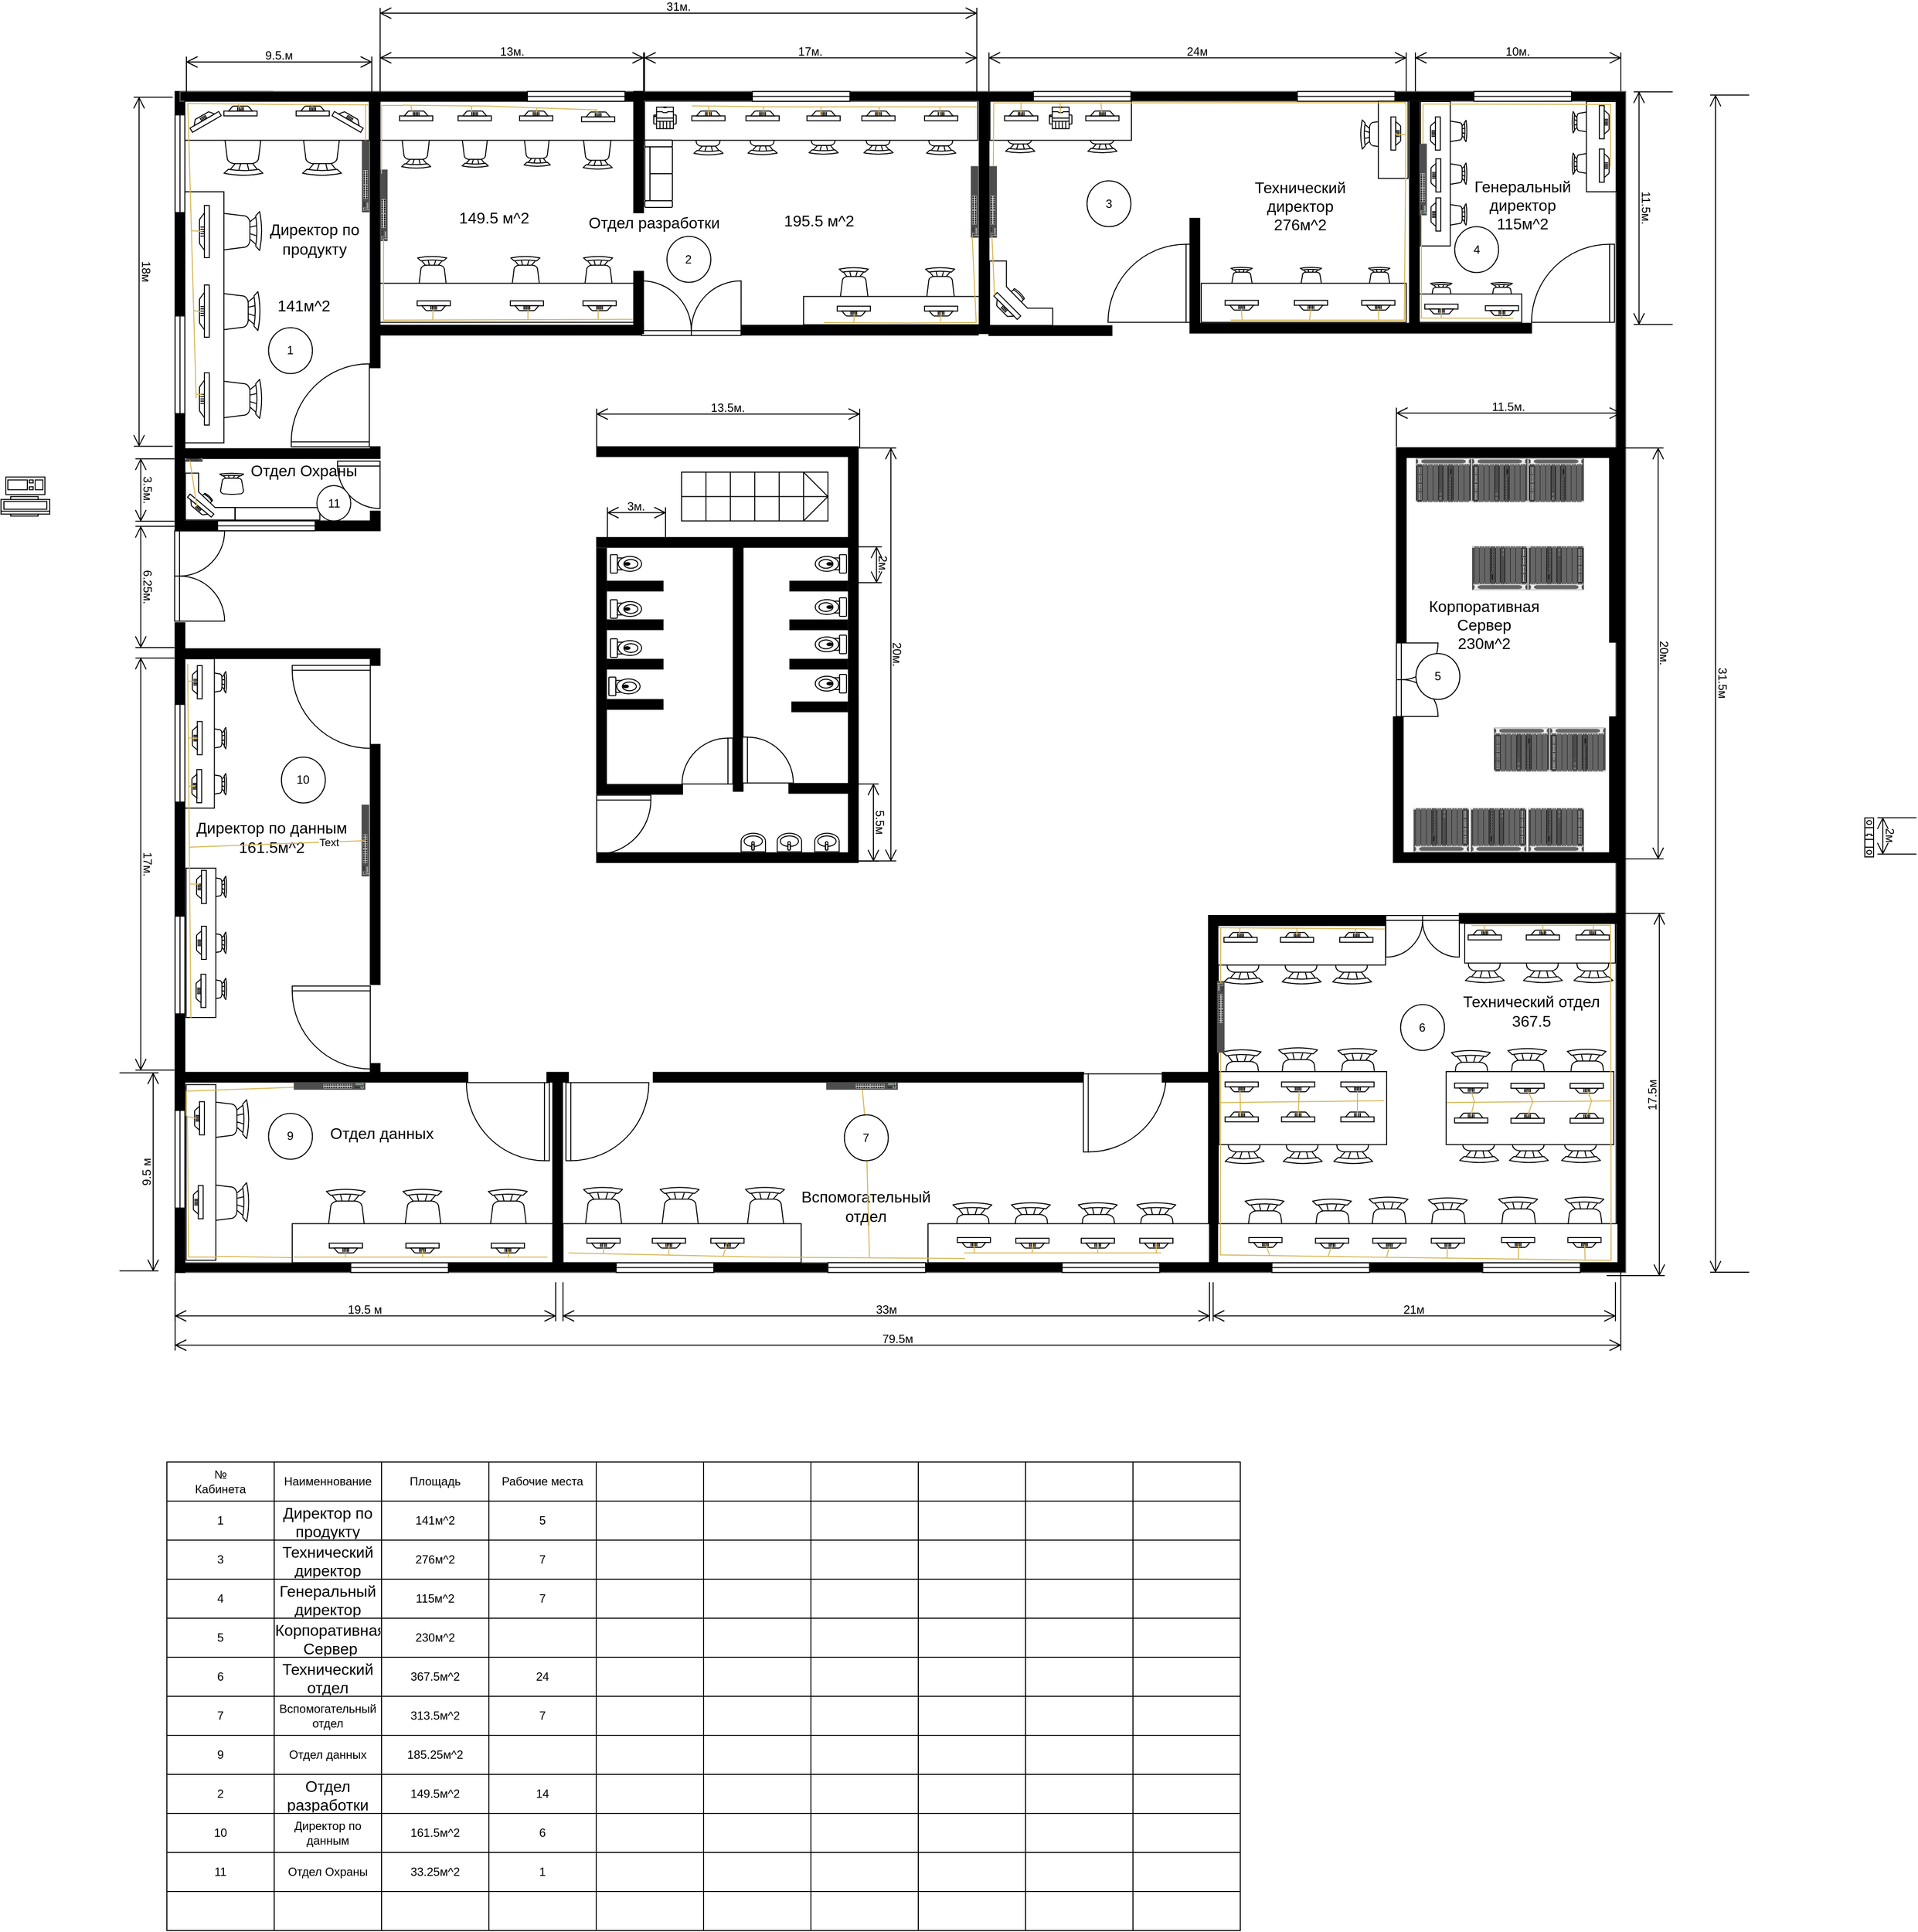 <mxfile version="28.2.5" pages="2">
  <diagram name="Page-1" id="ZOqjSjm1z6xaUzo4rQoT">
    <mxGraphModel dx="1783" dy="981" grid="1" gridSize="10" guides="1" tooltips="1" connect="1" arrows="1" fold="1" page="1" pageScale="1" pageWidth="827" pageHeight="1169" math="0" shadow="0">
      <root>
        <mxCell id="0" />
        <mxCell id="1" parent="0" />
        <mxCell id="C2LFigqx2zzxrjHeAZhr-55" value="" style="verticalLabelPosition=bottom;html=1;verticalAlign=top;align=center;shape=mxgraph.floorplan.chair;shadow=0;rotation=90;" parent="1" vertex="1">
          <mxGeometry x="470" y="1010.25" width="22" height="21" as="geometry" />
        </mxCell>
        <mxCell id="C2LFigqx2zzxrjHeAZhr-58" value="" style="verticalLabelPosition=bottom;html=1;verticalAlign=top;align=center;shape=mxgraph.floorplan.chair;shadow=0;rotation=90;" parent="1" vertex="1">
          <mxGeometry x="470" y="1067.5" width="22" height="21" as="geometry" />
        </mxCell>
        <mxCell id="C2LFigqx2zzxrjHeAZhr-59" value="" style="verticalLabelPosition=bottom;html=1;verticalAlign=top;align=center;shape=mxgraph.floorplan.chair;shadow=0;rotation=90;" parent="1" vertex="1">
          <mxGeometry x="470" y="1114.75" width="22" height="21" as="geometry" />
        </mxCell>
        <mxCell id="C2LFigqx2zzxrjHeAZhr-72" value="" style="verticalLabelPosition=bottom;html=1;verticalAlign=top;align=center;shape=mxgraph.floorplan.chair;shadow=0;rotation=0;" parent="1" vertex="1">
          <mxGeometry x="593.44" y="1330" width="40" height="52" as="geometry" />
        </mxCell>
        <mxCell id="C2LFigqx2zzxrjHeAZhr-73" value="" style="verticalLabelPosition=bottom;html=1;verticalAlign=top;align=center;shape=mxgraph.floorplan.chair;shadow=0;rotation=0;" parent="1" vertex="1">
          <mxGeometry x="759.44" y="1330" width="40" height="52" as="geometry" />
        </mxCell>
        <mxCell id="C2LFigqx2zzxrjHeAZhr-74" value="" style="verticalLabelPosition=bottom;html=1;verticalAlign=top;align=center;shape=mxgraph.floorplan.chair;shadow=0;rotation=0;" parent="1" vertex="1">
          <mxGeometry x="671.94" y="1330" width="40" height="52" as="geometry" />
        </mxCell>
        <mxCell id="-Ki0Jv2VrQBU0fQacC4p-63" value="" style="verticalLabelPosition=bottom;html=1;verticalAlign=top;align=center;shape=mxgraph.floorplan.chair;shadow=0;rotation=0;" vertex="1" parent="1">
          <mxGeometry x="1865.02" y="1186.5" width="40" height="52" as="geometry" />
        </mxCell>
        <mxCell id="-Ki0Jv2VrQBU0fQacC4p-64" value="" style="verticalLabelPosition=bottom;html=1;verticalAlign=top;align=center;shape=mxgraph.floorplan.chair;shadow=0;rotation=0;" vertex="1" parent="1">
          <mxGeometry x="1804.2" y="1185.75" width="40" height="52" as="geometry" />
        </mxCell>
        <mxCell id="-Ki0Jv2VrQBU0fQacC4p-65" value="" style="verticalLabelPosition=bottom;html=1;verticalAlign=top;align=center;shape=mxgraph.floorplan.chair;shadow=0;rotation=0;" vertex="1" parent="1">
          <mxGeometry x="1746.34" y="1187.75" width="40" height="52" as="geometry" />
        </mxCell>
        <mxCell id="-Ki0Jv2VrQBU0fQacC4p-58" value="" style="verticalLabelPosition=bottom;html=1;verticalAlign=top;align=center;shape=mxgraph.floorplan.chair;shadow=0;rotation=-180;" vertex="1" parent="1">
          <mxGeometry x="1573.94" y="1252.75" width="40" height="52" as="geometry" />
        </mxCell>
        <mxCell id="-Ki0Jv2VrQBU0fQacC4p-59" value="" style="verticalLabelPosition=bottom;html=1;verticalAlign=top;align=center;shape=mxgraph.floorplan.chair;shadow=0;rotation=-180;" vertex="1" parent="1">
          <mxGeometry x="1625.7" y="1252.75" width="40" height="52" as="geometry" />
        </mxCell>
        <mxCell id="-Ki0Jv2VrQBU0fQacC4p-60" value="" style="verticalLabelPosition=bottom;html=1;verticalAlign=top;align=center;shape=mxgraph.floorplan.chair;shadow=0;rotation=-180;" vertex="1" parent="1">
          <mxGeometry x="1754.72" y="1251.75" width="40" height="52" as="geometry" />
        </mxCell>
        <mxCell id="-Ki0Jv2VrQBU0fQacC4p-61" value="" style="verticalLabelPosition=bottom;html=1;verticalAlign=top;align=center;shape=mxgraph.floorplan.chair;shadow=0;rotation=-180;" vertex="1" parent="1">
          <mxGeometry x="1805.68" y="1251.75" width="40" height="52" as="geometry" />
        </mxCell>
        <mxCell id="-Ki0Jv2VrQBU0fQacC4p-62" value="" style="verticalLabelPosition=bottom;html=1;verticalAlign=top;align=center;shape=mxgraph.floorplan.chair;shadow=0;rotation=-180;" vertex="1" parent="1">
          <mxGeometry x="1859.12" y="1251.75" width="40" height="52" as="geometry" />
        </mxCell>
        <mxCell id="-Ki0Jv2VrQBU0fQacC4p-40" value="" style="verticalLabelPosition=bottom;html=1;verticalAlign=top;align=center;shape=mxgraph.floorplan.chair;shadow=0;rotation=0;" vertex="1" parent="1">
          <mxGeometry x="1862.7" y="1338" width="40" height="52" as="geometry" />
        </mxCell>
        <mxCell id="-Ki0Jv2VrQBU0fQacC4p-38" value="" style="verticalLabelPosition=bottom;html=1;verticalAlign=top;align=center;shape=mxgraph.floorplan.chair;shadow=0;rotation=0;" vertex="1" parent="1">
          <mxGeometry x="1794.72" y="1338" width="40" height="52" as="geometry" />
        </mxCell>
        <mxCell id="-Ki0Jv2VrQBU0fQacC4p-37" value="" style="verticalLabelPosition=bottom;html=1;verticalAlign=top;align=center;shape=mxgraph.floorplan.chair;shadow=0;rotation=0;" vertex="1" parent="1">
          <mxGeometry x="1722.76" y="1338.75" width="40" height="52" as="geometry" />
        </mxCell>
        <mxCell id="-Ki0Jv2VrQBU0fQacC4p-36" value="" style="verticalLabelPosition=bottom;html=1;verticalAlign=top;align=center;shape=mxgraph.floorplan.chair;shadow=0;rotation=0;" vertex="1" parent="1">
          <mxGeometry x="1424" y="1343.75" width="40" height="52" as="geometry" />
        </mxCell>
        <mxCell id="-Ki0Jv2VrQBU0fQacC4p-19" value="" style="verticalLabelPosition=bottom;html=1;verticalAlign=top;align=center;shape=mxgraph.floorplan.chair;shadow=0;rotation=90;" vertex="1" parent="1">
          <mxGeometry x="470" y="800.5" width="22" height="21" as="geometry" />
        </mxCell>
        <mxCell id="-Ki0Jv2VrQBU0fQacC4p-22" value="" style="verticalLabelPosition=bottom;html=1;verticalAlign=top;align=center;shape=mxgraph.floorplan.chair;shadow=0;rotation=90;" vertex="1" parent="1">
          <mxGeometry x="470" y="857.75" width="22" height="21" as="geometry" />
        </mxCell>
        <mxCell id="-Ki0Jv2VrQBU0fQacC4p-23" value="" style="verticalLabelPosition=bottom;html=1;verticalAlign=top;align=center;shape=mxgraph.floorplan.chair;shadow=0;rotation=90;" vertex="1" parent="1">
          <mxGeometry x="470" y="905" width="22" height="21" as="geometry" />
        </mxCell>
        <mxCell id="-Ki0Jv2VrQBU0fQacC4p-24" value="" style="shape=rect;shadow=0;html=1;rotation=90;" vertex="1" parent="1">
          <mxGeometry x="386.94" y="848.25" width="153" height="30.5" as="geometry" />
        </mxCell>
        <mxCell id="-Ki0Jv2VrQBU0fQacC4p-10" value="" style="verticalLabelPosition=bottom;html=1;verticalAlign=top;align=center;shape=mxgraph.floorplan.chair;shadow=0;rotation=-180;" vertex="1" parent="1">
          <mxGeometry x="1144.22" y="231.5" width="30" height="39" as="geometry" />
        </mxCell>
        <mxCell id="-Ki0Jv2VrQBU0fQacC4p-8" value="" style="verticalLabelPosition=bottom;html=1;verticalAlign=top;align=center;shape=mxgraph.floorplan.chair;shadow=0;rotation=-90;" vertex="1" parent="1">
          <mxGeometry x="1657.44" y="230.25" width="30" height="39" as="geometry" />
        </mxCell>
        <mxCell id="C2LFigqx2zzxrjHeAZhr-6" value="" style="verticalLabelPosition=bottom;html=1;verticalAlign=top;align=center;shape=mxgraph.floorplan.chair;shadow=0;rotation=90;" parent="1" vertex="1">
          <mxGeometry x="481.75" y="322.75" width="40" height="52" as="geometry" />
        </mxCell>
        <mxCell id="C2LFigqx2zzxrjHeAZhr-7" value="" style="verticalLabelPosition=bottom;html=1;verticalAlign=top;align=center;shape=mxgraph.floorplan.chair;shadow=0;rotation=90;" parent="1" vertex="1">
          <mxGeometry x="480" y="404.75" width="40" height="52" as="geometry" />
        </mxCell>
        <mxCell id="C2LFigqx2zzxrjHeAZhr-8" value="" style="verticalLabelPosition=bottom;html=1;verticalAlign=top;align=center;shape=mxgraph.floorplan.chair;shadow=0;rotation=90;" parent="1" vertex="1">
          <mxGeometry x="481.75" y="494.75" width="40" height="52" as="geometry" />
        </mxCell>
        <mxCell id="zPZcXRzB57j3gpycczDz-17" value="" style="verticalLabelPosition=bottom;html=1;verticalAlign=top;align=center;shape=mxgraph.floorplan.chair;shadow=0;rotation=0;" parent="1" vertex="1">
          <mxGeometry x="857" y="1328" width="40" height="52" as="geometry" />
        </mxCell>
        <mxCell id="zPZcXRzB57j3gpycczDz-18" value="" style="verticalLabelPosition=bottom;html=1;verticalAlign=top;align=center;shape=mxgraph.floorplan.chair;shadow=0;rotation=0;" parent="1" vertex="1">
          <mxGeometry x="1023" y="1328" width="40" height="52" as="geometry" />
        </mxCell>
        <mxCell id="zPZcXRzB57j3gpycczDz-19" value="" style="verticalLabelPosition=bottom;html=1;verticalAlign=top;align=center;shape=mxgraph.floorplan.chair;shadow=0;rotation=0;" parent="1" vertex="1">
          <mxGeometry x="935.5" y="1328" width="40" height="52" as="geometry" />
        </mxCell>
        <mxCell id="zPZcXRzB57j3gpycczDz-20" value="" style="verticalLabelPosition=bottom;html=1;verticalAlign=top;align=center;shape=mxgraph.floorplan.chair;shadow=0;rotation=0;" parent="1" vertex="1">
          <mxGeometry x="1235.5" y="1343.75" width="40" height="52" as="geometry" />
        </mxCell>
        <mxCell id="zPZcXRzB57j3gpycczDz-21" value="" style="verticalLabelPosition=bottom;html=1;verticalAlign=top;align=center;shape=mxgraph.floorplan.chair;shadow=0;rotation=0;" parent="1" vertex="1">
          <mxGeometry x="1364" y="1343.75" width="40" height="52" as="geometry" />
        </mxCell>
        <mxCell id="zPZcXRzB57j3gpycczDz-22" value="" style="verticalLabelPosition=bottom;html=1;verticalAlign=top;align=center;shape=mxgraph.floorplan.chair;shadow=0;rotation=0;" parent="1" vertex="1">
          <mxGeometry x="1295.44" y="1343.75" width="40" height="52" as="geometry" />
        </mxCell>
        <mxCell id="8mBzjBLvYJ2f_4uRKkGf-31" value="" style="verticalLabelPosition=bottom;html=1;verticalAlign=top;align=center;shape=mxgraph.floorplan.chair;shadow=0;rotation=-180;" parent="1" vertex="1">
          <mxGeometry x="1025.44" y="231.95" width="30" height="39" as="geometry" />
        </mxCell>
        <mxCell id="C2LFigqx2zzxrjHeAZhr-20" value="" style="verticalLabelPosition=bottom;html=1;verticalAlign=top;align=center;shape=mxgraph.floorplan.chair;shadow=0;rotation=-180;" parent="1" vertex="1">
          <mxGeometry x="1087.94" y="231.5" width="30" height="39" as="geometry" />
        </mxCell>
        <mxCell id="C2LFigqx2zzxrjHeAZhr-21" value="" style="verticalLabelPosition=bottom;html=1;verticalAlign=top;align=center;shape=mxgraph.floorplan.chair;shadow=0;rotation=-180;" parent="1" vertex="1">
          <mxGeometry x="1208.44" y="231.95" width="30" height="39" as="geometry" />
        </mxCell>
        <mxCell id="zPZcXRzB57j3gpycczDz-8" value="" style="verticalLabelPosition=bottom;html=1;verticalAlign=top;align=center;shape=mxgraph.floorplan.chair;shadow=0;rotation=-180;" parent="1" vertex="1">
          <mxGeometry x="969.97" y="232.2" width="30" height="39" as="geometry" />
        </mxCell>
        <mxCell id="zPZcXRzB57j3gpycczDz-7" value="" style="shape=rect;shadow=0;html=1;" parent="1" vertex="1">
          <mxGeometry x="919.44" y="215.75" width="341.56" height="40" as="geometry" />
        </mxCell>
        <mxCell id="8mBzjBLvYJ2f_4uRKkGf-27" value="" style="verticalLabelPosition=bottom;html=1;verticalAlign=top;align=center;shape=mxgraph.floorplan.chair;shadow=0;rotation=-180;" parent="1" vertex="1">
          <mxGeometry x="856.44" y="246.75" width="30" height="39" as="geometry" />
        </mxCell>
        <mxCell id="8mBzjBLvYJ2f_4uRKkGf-18" value="" style="verticalLabelPosition=bottom;html=1;verticalAlign=top;align=center;shape=mxgraph.floorplan.chair;shadow=0;rotation=-180;" parent="1" vertex="1">
          <mxGeometry x="732.44" y="248.7" width="27" height="35.1" as="geometry" />
        </mxCell>
        <mxCell id="C2LFigqx2zzxrjHeAZhr-96" value="" style="verticalLabelPosition=bottom;html=1;verticalAlign=top;align=center;shape=mxgraph.floorplan.chair;shadow=0;rotation=0;" parent="1" vertex="1">
          <mxGeometry x="856.94" y="374.25" width="30" height="39" as="geometry" />
        </mxCell>
        <mxCell id="C2LFigqx2zzxrjHeAZhr-88" value="" style="verticalLabelPosition=bottom;html=1;verticalAlign=top;align=center;shape=mxgraph.floorplan.chair;shadow=0;rotation=-90;" parent="1" vertex="1">
          <mxGeometry x="1869.44" y="226.7" width="22" height="21" as="geometry" />
        </mxCell>
        <mxCell id="C2LFigqx2zzxrjHeAZhr-89" value="" style="verticalLabelPosition=bottom;html=1;verticalAlign=top;align=center;shape=mxgraph.floorplan.chair;shadow=0;rotation=-90;" parent="1" vertex="1">
          <mxGeometry x="1869.44" y="269.25" width="22" height="21" as="geometry" />
        </mxCell>
        <mxCell id="C2LFigqx2zzxrjHeAZhr-52" value="" style="verticalLabelPosition=bottom;html=1;verticalAlign=top;align=center;shape=mxgraph.floorplan.chair;shadow=0;rotation=90;" parent="1" vertex="1">
          <mxGeometry x="1740.94" y="235.75" width="22" height="21" as="geometry" />
        </mxCell>
        <mxCell id="C2LFigqx2zzxrjHeAZhr-90" value="" style="verticalLabelPosition=bottom;html=1;verticalAlign=top;align=center;shape=mxgraph.floorplan.chair;shadow=0;rotation=90;" parent="1" vertex="1">
          <mxGeometry x="1740.94" y="279.5" width="22" height="21" as="geometry" />
        </mxCell>
        <mxCell id="C2LFigqx2zzxrjHeAZhr-91" value="" style="verticalLabelPosition=bottom;html=1;verticalAlign=top;align=center;shape=mxgraph.floorplan.chair;shadow=0;rotation=90;" parent="1" vertex="1">
          <mxGeometry x="1740.94" y="321.25" width="22" height="21" as="geometry" />
        </mxCell>
        <mxCell id="C2LFigqx2zzxrjHeAZhr-43" value="" style="verticalLabelPosition=bottom;html=1;verticalAlign=top;align=center;shape=mxgraph.floorplan.chair;shadow=0;rotation=0;" parent="1" vertex="1">
          <mxGeometry x="1661.44" y="385.75" width="22" height="21" as="geometry" />
        </mxCell>
        <mxCell id="C2LFigqx2zzxrjHeAZhr-44" value="" style="verticalLabelPosition=bottom;html=1;verticalAlign=top;align=center;shape=mxgraph.floorplan.chair;shadow=0;rotation=0;" parent="1" vertex="1">
          <mxGeometry x="1591.44" y="385.75" width="22" height="21" as="geometry" />
        </mxCell>
        <mxCell id="C2LFigqx2zzxrjHeAZhr-45" value="" style="verticalLabelPosition=bottom;html=1;verticalAlign=top;align=center;shape=mxgraph.floorplan.chair;shadow=0;rotation=0;" parent="1" vertex="1">
          <mxGeometry x="1520.43" y="385.75" width="22" height="21" as="geometry" />
        </mxCell>
        <mxCell id="C2LFigqx2zzxrjHeAZhr-50" value="" style="verticalLabelPosition=bottom;html=1;verticalAlign=top;align=center;shape=mxgraph.floorplan.chair;shadow=0;rotation=0;" parent="1" vertex="1">
          <mxGeometry x="1724.94" y="401.25" width="22" height="21" as="geometry" />
        </mxCell>
        <mxCell id="C2LFigqx2zzxrjHeAZhr-51" value="" style="verticalLabelPosition=bottom;html=1;verticalAlign=top;align=center;shape=mxgraph.floorplan.chair;shadow=0;rotation=0;" parent="1" vertex="1">
          <mxGeometry x="1786.94" y="401.25" width="22" height="21" as="geometry" />
        </mxCell>
        <mxCell id="C2LFigqx2zzxrjHeAZhr-33" value="" style="verticalLabelPosition=bottom;html=1;verticalAlign=top;align=center;shape=mxgraph.floorplan.chair;shadow=0;rotation=-180;" parent="1" vertex="1">
          <mxGeometry x="1289.44" y="230" width="30" height="39" as="geometry" />
        </mxCell>
        <mxCell id="C2LFigqx2zzxrjHeAZhr-34" value="" style="verticalLabelPosition=bottom;html=1;verticalAlign=top;align=center;shape=mxgraph.floorplan.chair;shadow=0;rotation=-180;" parent="1" vertex="1">
          <mxGeometry x="1373.69" y="230" width="30" height="39" as="geometry" />
        </mxCell>
        <mxCell id="C2LFigqx2zzxrjHeAZhr-17" value="" style="verticalLabelPosition=bottom;html=1;verticalAlign=top;align=center;shape=mxgraph.floorplan.chair;shadow=0;rotation=0;" parent="1" vertex="1">
          <mxGeometry x="1118.94" y="385.75" width="30" height="39" as="geometry" />
        </mxCell>
        <mxCell id="C2LFigqx2zzxrjHeAZhr-18" value="" style="verticalLabelPosition=bottom;html=1;verticalAlign=top;align=center;shape=mxgraph.floorplan.chair;shadow=0;rotation=0;" parent="1" vertex="1">
          <mxGeometry x="1207.44" y="385.75" width="30" height="39" as="geometry" />
        </mxCell>
        <mxCell id="C2LFigqx2zzxrjHeAZhr-9" value="" style="verticalLabelPosition=bottom;html=1;verticalAlign=top;align=center;shape=mxgraph.floorplan.chair;shadow=0;rotation=-180;" parent="1" vertex="1">
          <mxGeometry x="670.44" y="245.75" width="30" height="39" as="geometry" />
        </mxCell>
        <mxCell id="C2LFigqx2zzxrjHeAZhr-11" value="" style="verticalLabelPosition=bottom;html=1;verticalAlign=top;align=center;shape=mxgraph.floorplan.chair;shadow=0;rotation=-180;" parent="1" vertex="1">
          <mxGeometry x="795.94" y="247.7" width="27" height="35.1" as="geometry" />
        </mxCell>
        <mxCell id="C2LFigqx2zzxrjHeAZhr-14" value="" style="verticalLabelPosition=bottom;html=1;verticalAlign=top;align=center;shape=mxgraph.floorplan.chair;shadow=0;rotation=0;" parent="1" vertex="1">
          <mxGeometry x="686.94" y="374.25" width="30" height="39" as="geometry" />
        </mxCell>
        <mxCell id="C2LFigqx2zzxrjHeAZhr-15" value="" style="verticalLabelPosition=bottom;html=1;verticalAlign=top;align=center;shape=mxgraph.floorplan.chair;shadow=0;rotation=0;" parent="1" vertex="1">
          <mxGeometry x="782.44" y="374.25" width="30" height="39" as="geometry" />
        </mxCell>
        <mxCell id="TErgIGwccAX_xT249w3S-378" value="" style="verticalLabelPosition=bottom;html=1;verticalAlign=top;align=center;strokeWidth=1;shape=mxgraph.floorplan.wallCorner;fillColor=#000000;rounded=0;shadow=0;comic=0;fontFamily=Verdana;fontSize=12;" parent="1" vertex="1">
          <mxGeometry x="438.44" y="205.75" width="100" height="450" as="geometry" />
        </mxCell>
        <mxCell id="TErgIGwccAX_xT249w3S-379" value="" style="verticalLabelPosition=bottom;html=1;verticalAlign=top;align=center;strokeWidth=1;shape=mxgraph.floorplan.wallU;rounded=0;shadow=0;comic=0;fontFamily=Verdana;fontSize=12;rotation=90;fillColor=light-dark(#000000,#000000);fontColor=#333333;strokeColor=#666666;gradientColor=none;" parent="1" vertex="1">
          <mxGeometry x="579.19" y="70" width="1210" height="1481.5" as="geometry" />
        </mxCell>
        <mxCell id="TErgIGwccAX_xT249w3S-380" value="" style="verticalLabelPosition=bottom;html=1;verticalAlign=top;align=center;strokeWidth=1;shape=mxgraph.floorplan.wallU;fillColor=#000000;rounded=0;shadow=0;comic=0;fontFamily=Verdana;fontSize=12;rotation=0;direction=south;" parent="1" vertex="1">
          <mxGeometry x="870.44" y="569.75" width="268" height="426" as="geometry" />
        </mxCell>
        <mxCell id="TErgIGwccAX_xT249w3S-386" value="" style="verticalLabelPosition=bottom;html=1;verticalAlign=top;align=center;strokeWidth=1;shape=mxgraph.floorplan.wall;fillColor=#000000;direction=south;rounded=0;shadow=0;comic=0;fontFamily=Verdana;fontSize=12;" parent="1" vertex="1">
          <mxGeometry x="638.44" y="874.75" width="10" height="246" as="geometry" />
        </mxCell>
        <mxCell id="TErgIGwccAX_xT249w3S-387" value="" style="verticalLabelPosition=bottom;html=1;verticalAlign=top;align=center;strokeWidth=1;shape=mxgraph.floorplan.wallCorner;fillColor=#000000;direction=south;rounded=0;shadow=0;comic=0;fontFamily=Verdana;fontSize=12;" parent="1" vertex="1">
          <mxGeometry x="443.44" y="776.75" width="205" height="17" as="geometry" />
        </mxCell>
        <mxCell id="TErgIGwccAX_xT249w3S-395" value="" style="verticalLabelPosition=bottom;html=1;verticalAlign=top;align=center;strokeWidth=1;shape=mxgraph.floorplan.wall;fillColor=#000000;rounded=0;shadow=0;comic=0;fontFamily=Verdana;fontSize=12;" parent="1" vertex="1">
          <mxGeometry x="439.44" y="1210.75" width="299" height="10" as="geometry" />
        </mxCell>
        <mxCell id="TErgIGwccAX_xT249w3S-396" value="" style="verticalLabelPosition=bottom;html=1;verticalAlign=top;align=center;strokeWidth=1;shape=mxgraph.floorplan.wall;fillColor=#000000;direction=south;rounded=0;shadow=0;comic=0;fontFamily=Verdana;fontSize=12;" parent="1" vertex="1">
          <mxGeometry x="638.44" y="1201.75" width="10" height="18" as="geometry" />
        </mxCell>
        <mxCell id="TErgIGwccAX_xT249w3S-403" value="" style="verticalLabelPosition=bottom;html=1;verticalAlign=top;align=center;strokeWidth=1;shape=mxgraph.floorplan.wall;fillColor=#000000;direction=south;rounded=0;shadow=0;comic=0;fontFamily=Verdana;fontSize=12;" parent="1" vertex="1">
          <mxGeometry x="438.44" y="750" width="10" height="665.75" as="geometry" />
        </mxCell>
        <mxCell id="TErgIGwccAX_xT249w3S-404" value="" style="verticalLabelPosition=bottom;html=1;verticalAlign=top;align=center;strokeWidth=1;shape=mxgraph.floorplan.wall;fillColor=#000000;direction=south;rounded=0;shadow=0;comic=0;fontFamily=Verdana;fontSize=12;" parent="1" vertex="1">
          <mxGeometry x="825.44" y="1219.75" width="10" height="191" as="geometry" />
        </mxCell>
        <mxCell id="TErgIGwccAX_xT249w3S-405" value="" style="verticalLabelPosition=bottom;html=1;verticalAlign=top;align=center;strokeWidth=1;shape=mxgraph.floorplan.wall;fillColor=#000000;rounded=0;shadow=0;comic=0;fontFamily=Verdana;fontSize=12;" parent="1" vertex="1">
          <mxGeometry x="819.44" y="1210.75" width="22" height="10" as="geometry" />
        </mxCell>
        <mxCell id="TErgIGwccAX_xT249w3S-410" value="" style="verticalLabelPosition=bottom;html=1;verticalAlign=top;align=center;strokeWidth=1;shape=mxgraph.floorplan.wall;fillColor=#000000;rounded=0;shadow=0;comic=0;fontFamily=Verdana;fontSize=12;" parent="1" vertex="1">
          <mxGeometry x="928.44" y="1210.75" width="441" height="10" as="geometry" />
        </mxCell>
        <mxCell id="TErgIGwccAX_xT249w3S-419" value="" style="verticalLabelPosition=bottom;html=1;verticalAlign=top;align=center;strokeWidth=1;shape=mxgraph.floorplan.wall;fillColor=#000000;rounded=0;shadow=0;comic=0;fontFamily=Verdana;fontSize=12;" parent="1" vertex="1">
          <mxGeometry x="1450" y="1210.75" width="48.44" height="10" as="geometry" />
        </mxCell>
        <mxCell id="TErgIGwccAX_xT249w3S-424" value="" style="verticalLabelPosition=bottom;html=1;verticalAlign=top;align=center;strokeWidth=1;shape=mxgraph.floorplan.wallCorner;fillColor=#000000;rounded=0;shadow=0;comic=0;fontFamily=Verdana;fontSize=12;" parent="1" vertex="1">
          <mxGeometry x="1497.44" y="1050" width="181" height="359.75" as="geometry" />
        </mxCell>
        <mxCell id="TErgIGwccAX_xT249w3S-498" value="" style="verticalLabelPosition=bottom;html=1;verticalAlign=top;align=center;strokeWidth=1;shape=mxgraph.floorplan.wallCorner;fillColor=#000000;direction=west;rounded=0;shadow=0;comic=0;fontFamily=Verdana;fontSize=12;" parent="1" vertex="1">
          <mxGeometry x="446.44" y="569.75" width="202" height="12" as="geometry" />
        </mxCell>
        <mxCell id="TErgIGwccAX_xT249w3S-499" value="" style="verticalLabelPosition=bottom;html=1;verticalAlign=top;align=center;strokeWidth=1;shape=mxgraph.floorplan.wall;fillColor=#000000;direction=south;rounded=0;shadow=0;comic=0;fontFamily=Verdana;fontSize=12;" parent="1" vertex="1">
          <mxGeometry x="638.44" y="209.75" width="10" height="279" as="geometry" />
        </mxCell>
        <mxCell id="TErgIGwccAX_xT249w3S-501" value="" style="verticalLabelPosition=bottom;html=1;verticalAlign=top;align=center;strokeWidth=1;shape=mxgraph.floorplan.wall;fillColor=#000000;rounded=0;shadow=0;comic=0;fontFamily=Verdana;fontSize=12;" parent="1" vertex="1">
          <mxGeometry x="648.44" y="445.75" width="270" height="9" as="geometry" />
        </mxCell>
        <mxCell id="TErgIGwccAX_xT249w3S-562" value="" style="verticalLabelPosition=bottom;html=1;verticalAlign=top;align=center;strokeWidth=1;shape=mxgraph.floorplan.wall;fillColor=#000000;direction=south;rounded=0;shadow=0;comic=0;fontFamily=Verdana;fontSize=12;" parent="1" vertex="1">
          <mxGeometry x="1703.44" y="215.75" width="10" height="230" as="geometry" />
        </mxCell>
        <mxCell id="TErgIGwccAX_xT249w3S-570" value="" style="verticalLabelPosition=bottom;html=1;verticalAlign=top;align=center;strokeWidth=1;shape=mxgraph.floorplan.wall;fillColor=#000000;rounded=0;shadow=0;comic=0;fontFamily=Verdana;fontSize=12;" parent="1" vertex="1">
          <mxGeometry x="1478.44" y="443.25" width="350" height="10" as="geometry" />
        </mxCell>
        <mxCell id="TErgIGwccAX_xT249w3S-580" value="" style="verticalLabelPosition=bottom;html=1;verticalAlign=top;align=center;strokeWidth=1;shape=mxgraph.floorplan.wall;fillColor=#000000;direction=south;rounded=0;shadow=0;comic=0;fontFamily=Verdana;fontSize=12;" parent="1" vertex="1">
          <mxGeometry x="1262.44" y="209.75" width="10" height="244" as="geometry" />
        </mxCell>
        <mxCell id="TErgIGwccAX_xT249w3S-587" value="" style="verticalLabelPosition=bottom;html=1;verticalAlign=top;align=center;strokeWidth=1;shape=mxgraph.floorplan.wall;fillColor=#000000;rounded=0;shadow=0;comic=0;fontFamily=Verdana;fontSize=12;direction=south;" parent="1" vertex="1">
          <mxGeometry x="870.44" y="673.75" width="10" height="152" as="geometry" />
        </mxCell>
        <mxCell id="TErgIGwccAX_xT249w3S-992" value="" style="verticalLabelPosition=bottom;html=1;verticalAlign=top;align=center;shape=mxgraph.floorplan.doorLeft;aspect=fixed;rotation=-180;" parent="1" vertex="1">
          <mxGeometry x="557.44" y="484.75" width="80" height="85" as="geometry" />
        </mxCell>
        <mxCell id="TErgIGwccAX_xT249w3S-993" value="" style="verticalLabelPosition=bottom;html=1;verticalAlign=top;align=center;shape=mxgraph.floorplan.doorRight;aspect=fixed;rotation=90;" parent="1" vertex="1">
          <mxGeometry x="1396.94" y="359.75" width="80" height="85" as="geometry" />
        </mxCell>
        <mxCell id="TErgIGwccAX_xT249w3S-995" value="" style="verticalLabelPosition=bottom;html=1;verticalAlign=top;align=center;shape=mxgraph.floorplan.doorRight;aspect=fixed;rotation=90;" parent="1" vertex="1">
          <mxGeometry x="1830.94" y="359.75" width="80" height="85" as="geometry" />
        </mxCell>
        <mxCell id="TErgIGwccAX_xT249w3S-1006" value="" style="verticalLabelPosition=bottom;html=1;verticalAlign=top;align=center;shape=mxgraph.floorplan.doorRight;aspect=fixed;rotation=0;" parent="1" vertex="1">
          <mxGeometry x="558.44" y="793.75" width="80" height="85" as="geometry" />
        </mxCell>
        <mxCell id="TErgIGwccAX_xT249w3S-1007" value="" style="verticalLabelPosition=bottom;html=1;verticalAlign=top;align=center;shape=mxgraph.floorplan.doorRight;aspect=fixed;rotation=0;" parent="1" vertex="1">
          <mxGeometry x="558.44" y="1122.25" width="80" height="85" as="geometry" />
        </mxCell>
        <mxCell id="TErgIGwccAX_xT249w3S-1008" value="" style="verticalLabelPosition=bottom;html=1;verticalAlign=top;align=center;shape=mxgraph.floorplan.doorLeft;aspect=fixed;rotation=90;" parent="1" vertex="1">
          <mxGeometry x="739.44" y="1218.75" width="80" height="85" as="geometry" />
        </mxCell>
        <mxCell id="TErgIGwccAX_xT249w3S-1009" value="" style="verticalLabelPosition=bottom;html=1;verticalAlign=top;align=center;shape=mxgraph.floorplan.doorRight;aspect=fixed;rotation=-90;" parent="1" vertex="1">
          <mxGeometry x="841.44" y="1218.75" width="80" height="85" as="geometry" />
        </mxCell>
        <mxCell id="TErgIGwccAX_xT249w3S-1018" value="" style="verticalLabelPosition=bottom;html=1;verticalAlign=top;align=center;shape=mxgraph.floorplan.doorDouble;aspect=fixed;rotation=-180;" parent="1" vertex="1">
          <mxGeometry x="916.44" y="401.56" width="102" height="54.19" as="geometry" />
        </mxCell>
        <mxCell id="TErgIGwccAX_xT249w3S-1023" value="" style="verticalLabelPosition=bottom;html=1;verticalAlign=top;align=center;strokeWidth=1;shape=mxgraph.floorplan.wall;fillColor=#000000;rounded=0;shadow=0;comic=0;fontFamily=Verdana;fontSize=12;" parent="1" vertex="1">
          <mxGeometry x="1018.44" y="445.75" width="243" height="9" as="geometry" />
        </mxCell>
        <mxCell id="TErgIGwccAX_xT249w3S-1024" value="" style="verticalLabelPosition=bottom;html=1;verticalAlign=top;align=center;strokeWidth=1;shape=mxgraph.floorplan.wall;fillColor=#000000;rounded=0;shadow=0;comic=0;fontFamily=Verdana;fontSize=12;" parent="1" vertex="1">
          <mxGeometry x="1272.44" y="445.75" width="126" height="10" as="geometry" />
        </mxCell>
        <mxCell id="TErgIGwccAX_xT249w3S-1025" value="" style="verticalLabelPosition=bottom;html=1;verticalAlign=top;align=center;strokeWidth=1;shape=mxgraph.floorplan.wall;fillColor=#000000;rounded=0;shadow=0;comic=0;fontFamily=Verdana;fontSize=12;direction=south;rotation=90;" parent="1" vertex="1">
          <mxGeometry x="996.57" y="536.25" width="10.73" height="263" as="geometry" />
        </mxCell>
        <mxCell id="TErgIGwccAX_xT249w3S-1026" value="" style="verticalLabelPosition=bottom;html=1;verticalAlign=top;align=center;shape=mxgraph.floorplan.stairs;" parent="1" vertex="1">
          <mxGeometry x="957.44" y="595.75" width="150" height="50" as="geometry" />
        </mxCell>
        <mxCell id="TErgIGwccAX_xT249w3S-1030" value="" style="verticalLabelPosition=bottom;html=1;verticalAlign=top;align=center;shape=mxgraph.floorplan.wallCorner;fillColor=strokeColor;direction=north" parent="1" vertex="1">
          <mxGeometry x="870.44" y="825.75" width="88" height="100" as="geometry" />
        </mxCell>
        <mxCell id="TErgIGwccAX_xT249w3S-1031" value="" style="verticalLabelPosition=bottom;verticalAlign=top;align=center;shape=mxgraph.floorplan.wall;fillColor=strokeColor;spacing=2;html=1;strokeWidth=1;" parent="1" vertex="1">
          <mxGeometry x="881.44" y="710" width="57" height="5" as="geometry" />
        </mxCell>
        <mxCell id="FYKiam9J5R4t-7XR0ra6-2" value="" style="verticalLabelPosition=bottom;verticalAlign=top;align=center;shape=mxgraph.floorplan.wall;fillColor=strokeColor;spacing=2;html=1;strokeWidth=1;" parent="1" vertex="1">
          <mxGeometry x="881.44" y="750" width="57" height="4.25" as="geometry" />
        </mxCell>
        <mxCell id="FYKiam9J5R4t-7XR0ra6-3" value="" style="verticalLabelPosition=bottom;verticalAlign=top;align=center;shape=mxgraph.floorplan.wall;fillColor=strokeColor;spacing=2;html=1;strokeWidth=1;" parent="1" vertex="1">
          <mxGeometry x="881.44" y="790" width="57" height="5" as="geometry" />
        </mxCell>
        <mxCell id="FYKiam9J5R4t-7XR0ra6-4" value="" style="verticalLabelPosition=bottom;html=1;verticalAlign=top;align=center;shape=mxgraph.floorplan.wall;fillColor=strokeColor;rotation=90;" parent="1" vertex="1">
          <mxGeometry x="890.44" y="792.75" width="250" height="10" as="geometry" />
        </mxCell>
        <mxCell id="FYKiam9J5R4t-7XR0ra6-5" value="" style="verticalLabelPosition=bottom;verticalAlign=top;align=center;shape=mxgraph.floorplan.wall;fillColor=strokeColor;spacing=2;html=1;strokeWidth=1;" parent="1" vertex="1">
          <mxGeometry x="1068.44" y="710" width="59" height="5" as="geometry" />
        </mxCell>
        <mxCell id="FYKiam9J5R4t-7XR0ra6-6" value="" style="verticalLabelPosition=bottom;verticalAlign=top;align=center;shape=mxgraph.floorplan.wall;fillColor=strokeColor;spacing=2;html=1;strokeWidth=1;" parent="1" vertex="1">
          <mxGeometry x="1068.44" y="750" width="59" height="4.4" as="geometry" />
        </mxCell>
        <mxCell id="FYKiam9J5R4t-7XR0ra6-7" value="" style="verticalLabelPosition=bottom;verticalAlign=top;align=center;shape=mxgraph.floorplan.wall;fillColor=strokeColor;spacing=2;html=1;strokeWidth=1;" parent="1" vertex="1">
          <mxGeometry x="1068.44" y="790" width="59" height="5" as="geometry" />
        </mxCell>
        <mxCell id="FYKiam9J5R4t-7XR0ra6-8" value="" style="verticalLabelPosition=bottom;html=1;verticalAlign=top;align=center;shape=mxgraph.floorplan.wallCorner;fillColor=strokeColor;direction=north;rotation=-90;" parent="1" vertex="1">
          <mxGeometry x="1052.94" y="839.25" width="100" height="71" as="geometry" />
        </mxCell>
        <mxCell id="FYKiam9J5R4t-7XR0ra6-9" value="" style="verticalLabelPosition=bottom;html=1;verticalAlign=top;align=center;shape=mxgraph.floorplan.doorRight;aspect=fixed;rotation=90;" parent="1" vertex="1">
          <mxGeometry x="961.44" y="866.75" width="47.06" height="50" as="geometry" />
        </mxCell>
        <mxCell id="FYKiam9J5R4t-7XR0ra6-11" value="" style="verticalLabelPosition=bottom;html=1;verticalAlign=top;align=center;shape=mxgraph.floorplan.doorLeft;aspect=fixed;rotation=-90;" parent="1" vertex="1">
          <mxGeometry x="1021.38" y="865.75" width="47.06" height="50" as="geometry" />
        </mxCell>
        <mxCell id="u2H8nsxaJzaUf1puPgr6-9" value="" style="verticalLabelPosition=bottom;html=1;verticalAlign=top;align=center;shape=mxgraph.floorplan.doorDouble;aspect=fixed;rotation=-90;" parent="1" vertex="1">
          <mxGeometry x="1672.32" y="788.41" width="75.38" height="40.05" as="geometry" />
        </mxCell>
        <mxCell id="u2H8nsxaJzaUf1puPgr6-22" value="" style="verticalLabelPosition=bottom;html=1;verticalAlign=top;align=center;strokeWidth=1;shape=mxgraph.floorplan.wall;fillColor=#000000;direction=south;rounded=0;shadow=0;comic=0;fontFamily=Verdana;fontSize=12;" parent="1" vertex="1">
          <mxGeometry x="1478.44" y="335.75" width="10" height="109" as="geometry" />
        </mxCell>
        <mxCell id="u2H8nsxaJzaUf1puPgr6-34" value="" style="verticalLabelPosition=bottom;html=1;verticalAlign=top;align=center;shape=mxgraph.floorplan.wall;fillColor=strokeColor;" parent="1" vertex="1">
          <mxGeometry x="1754.44" y="970" width="165.5" height="165.75" as="geometry" />
        </mxCell>
        <mxCell id="u2H8nsxaJzaUf1puPgr6-35" value="" style="verticalLabelPosition=bottom;html=1;verticalAlign=top;align=center;shape=mxgraph.floorplan.doorDouble;aspect=fixed;" parent="1" vertex="1">
          <mxGeometry x="1679.15" y="1050" width="75.29" height="40" as="geometry" />
        </mxCell>
        <mxCell id="ObOTLPYRB-GJI7HqKNy1-1" value="" style="verticalLabelPosition=bottom;html=1;verticalAlign=top;align=center;shape=mxgraph.floorplan.toilet;rotation=-90;" parent="1" vertex="1">
          <mxGeometry x="891" y="673.75" width="19" height="32" as="geometry" />
        </mxCell>
        <mxCell id="ObOTLPYRB-GJI7HqKNy1-2" value="" style="verticalLabelPosition=bottom;html=1;verticalAlign=top;align=center;shape=mxgraph.floorplan.toilet;rotation=-90;" parent="1" vertex="1">
          <mxGeometry x="890.94" y="720" width="19" height="32" as="geometry" />
        </mxCell>
        <mxCell id="ObOTLPYRB-GJI7HqKNy1-3" value="" style="verticalLabelPosition=bottom;html=1;verticalAlign=top;align=center;shape=mxgraph.floorplan.toilet;rotation=-90;" parent="1" vertex="1">
          <mxGeometry x="891" y="760" width="19" height="32" as="geometry" />
        </mxCell>
        <mxCell id="ObOTLPYRB-GJI7HqKNy1-4" value="" style="verticalLabelPosition=bottom;html=1;verticalAlign=top;align=center;shape=mxgraph.floorplan.toilet;rotation=90;" parent="1" vertex="1">
          <mxGeometry x="1100.94" y="756.2" width="19" height="32" as="geometry" />
        </mxCell>
        <mxCell id="ObOTLPYRB-GJI7HqKNy1-5" value="" style="verticalLabelPosition=bottom;html=1;verticalAlign=top;align=center;shape=mxgraph.floorplan.toilet;rotation=90;" parent="1" vertex="1">
          <mxGeometry x="1100.94" y="718" width="19" height="32" as="geometry" />
        </mxCell>
        <mxCell id="ObOTLPYRB-GJI7HqKNy1-6" value="" style="verticalLabelPosition=bottom;html=1;verticalAlign=top;align=center;shape=mxgraph.floorplan.toilet;rotation=90;" parent="1" vertex="1">
          <mxGeometry x="1100.94" y="673.75" width="19" height="32" as="geometry" />
        </mxCell>
        <mxCell id="ObOTLPYRB-GJI7HqKNy1-8" value="" style="verticalLabelPosition=bottom;html=1;verticalAlign=top;align=center;shape=mxgraph.floorplan.sink_1;rotation=-180;" parent="1" vertex="1">
          <mxGeometry x="1055.44" y="965.75" width="25" height="19" as="geometry" />
        </mxCell>
        <mxCell id="ObOTLPYRB-GJI7HqKNy1-9" value="" style="verticalLabelPosition=bottom;html=1;verticalAlign=top;align=center;shape=mxgraph.floorplan.doorLeft;aspect=fixed;" parent="1" vertex="1">
          <mxGeometry x="870.44" y="926.75" width="55.53" height="59" as="geometry" />
        </mxCell>
        <mxCell id="ObOTLPYRB-GJI7HqKNy1-10" value="" style="verticalLabelPosition=bottom;html=1;verticalAlign=top;align=center;shape=mxgraph.floorplan.sink_1;rotation=-180;" parent="1" vertex="1">
          <mxGeometry x="1093.944" y="965.747" width="25" height="19" as="geometry" />
        </mxCell>
        <mxCell id="ObOTLPYRB-GJI7HqKNy1-11" value="" style="verticalLabelPosition=bottom;html=1;verticalAlign=top;align=center;shape=mxgraph.floorplan.sink_1;rotation=-180;" parent="1" vertex="1">
          <mxGeometry x="1018.44" y="965.75" width="25" height="19" as="geometry" />
        </mxCell>
        <mxCell id="ObOTLPYRB-GJI7HqKNy1-12" value="" style="verticalLabelPosition=bottom;html=1;verticalAlign=top;align=center;shape=mxgraph.floorplan.window;" parent="1" vertex="1">
          <mxGeometry x="1107.44" y="1405.75" width="100" height="10" as="geometry" />
        </mxCell>
        <mxCell id="ObOTLPYRB-GJI7HqKNy1-13" value="" style="verticalLabelPosition=bottom;html=1;verticalAlign=top;align=center;shape=mxgraph.floorplan.window;" parent="1" vertex="1">
          <mxGeometry x="1347.44" y="1405.75" width="100" height="10" as="geometry" />
        </mxCell>
        <mxCell id="ObOTLPYRB-GJI7HqKNy1-14" value="" style="verticalLabelPosition=bottom;html=1;verticalAlign=top;align=center;shape=mxgraph.floorplan.window;" parent="1" vertex="1">
          <mxGeometry x="1562.44" y="1405.75" width="100" height="10" as="geometry" />
        </mxCell>
        <mxCell id="ObOTLPYRB-GJI7HqKNy1-15" value="" style="verticalLabelPosition=bottom;html=1;verticalAlign=top;align=center;shape=mxgraph.floorplan.window;" parent="1" vertex="1">
          <mxGeometry x="1778.44" y="1405.75" width="100" height="10" as="geometry" />
        </mxCell>
        <mxCell id="ObOTLPYRB-GJI7HqKNy1-16" value="" style="verticalLabelPosition=bottom;html=1;verticalAlign=top;align=center;shape=mxgraph.floorplan.window;" parent="1" vertex="1">
          <mxGeometry x="890.44" y="1405.75" width="100" height="10" as="geometry" />
        </mxCell>
        <mxCell id="ObOTLPYRB-GJI7HqKNy1-17" value="" style="verticalLabelPosition=bottom;html=1;verticalAlign=top;align=center;shape=mxgraph.floorplan.window;" parent="1" vertex="1">
          <mxGeometry x="618.44" y="1405.75" width="100" height="10" as="geometry" />
        </mxCell>
        <mxCell id="ObOTLPYRB-GJI7HqKNy1-18" value="" style="verticalLabelPosition=bottom;html=1;verticalAlign=top;align=center;shape=mxgraph.floorplan.window;rotation=90;" parent="1" vertex="1">
          <mxGeometry x="393.44" y="1294.75" width="100" height="10" as="geometry" />
        </mxCell>
        <mxCell id="ObOTLPYRB-GJI7HqKNy1-19" value="" style="verticalLabelPosition=bottom;html=1;verticalAlign=top;align=center;shape=mxgraph.floorplan.window;rotation=90;" parent="1" vertex="1">
          <mxGeometry x="393.44" y="1095.75" width="100" height="10" as="geometry" />
        </mxCell>
        <mxCell id="ObOTLPYRB-GJI7HqKNy1-20" value="" style="verticalLabelPosition=bottom;html=1;verticalAlign=top;align=center;shape=mxgraph.floorplan.window;rotation=90;" parent="1" vertex="1">
          <mxGeometry x="393.44" y="878.75" width="100" height="10" as="geometry" />
        </mxCell>
        <mxCell id="ObOTLPYRB-GJI7HqKNy1-21" value="" style="verticalLabelPosition=bottom;html=1;verticalAlign=top;align=center;shape=mxgraph.floorplan.window;rotation=90;" parent="1" vertex="1">
          <mxGeometry x="393.44" y="480.75" width="100" height="10" as="geometry" />
        </mxCell>
        <mxCell id="ObOTLPYRB-GJI7HqKNy1-22" value="" style="verticalLabelPosition=bottom;html=1;verticalAlign=top;align=center;shape=mxgraph.floorplan.window;rotation=90;" parent="1" vertex="1">
          <mxGeometry x="393.44" y="274.75" width="100" height="10" as="geometry" />
        </mxCell>
        <mxCell id="ObOTLPYRB-GJI7HqKNy1-23" value="" style="verticalLabelPosition=bottom;html=1;verticalAlign=top;align=center;shape=mxgraph.floorplan.window;rotation=0;" parent="1" vertex="1">
          <mxGeometry x="1317.94" y="205.75" width="100" height="10" as="geometry" />
        </mxCell>
        <mxCell id="ObOTLPYRB-GJI7HqKNy1-24" value="" style="verticalLabelPosition=bottom;html=1;verticalAlign=top;align=center;shape=mxgraph.floorplan.window;rotation=0;" parent="1" vertex="1">
          <mxGeometry x="1588.44" y="205.75" width="100" height="10" as="geometry" />
        </mxCell>
        <mxCell id="ObOTLPYRB-GJI7HqKNy1-25" value="" style="verticalLabelPosition=bottom;html=1;verticalAlign=top;align=center;shape=mxgraph.floorplan.window;rotation=0;" parent="1" vertex="1">
          <mxGeometry x="1769.44" y="205.75" width="100" height="10" as="geometry" />
        </mxCell>
        <mxCell id="gpd2k1fpaMGtg6Dca0r_-8" value="" style="verticalLabelPosition=bottom;html=1;verticalAlign=top;align=center;shape=mxgraph.floorplan.chair;shadow=0;rotation=-180;" parent="1" vertex="1">
          <mxGeometry x="568.94" y="240.25" width="40" height="52" as="geometry" />
        </mxCell>
        <mxCell id="gpd2k1fpaMGtg6Dca0r_-9" value="" style="verticalLabelPosition=bottom;html=1;verticalAlign=top;align=center;shape=mxgraph.floorplan.chair;shadow=0;rotation=180;" parent="1" vertex="1">
          <mxGeometry x="488.44" y="240.25" width="40" height="52" as="geometry" />
        </mxCell>
        <mxCell id="gpd2k1fpaMGtg6Dca0r_-10" value="" style="shape=rect;shadow=0;html=1;" parent="1" vertex="1">
          <mxGeometry x="448.44" y="215.75" width="189" height="40" as="geometry" />
        </mxCell>
        <mxCell id="gpd2k1fpaMGtg6Dca0r_-11" value="" style="verticalLabelPosition=bottom;html=1;verticalAlign=top;align=center;shape=mxgraph.floorplan.flat_tv;rotation=30;" parent="1" vertex="1">
          <mxGeometry x="599.44" y="229.75" width="34" height="10" as="geometry" />
        </mxCell>
        <mxCell id="gpd2k1fpaMGtg6Dca0r_-12" value="" style="verticalLabelPosition=bottom;html=1;verticalAlign=top;align=center;shape=mxgraph.floorplan.flat_tv;rotation=0;" parent="1" vertex="1">
          <mxGeometry x="488.442" y="220.75" width="34" height="10" as="geometry" />
        </mxCell>
        <mxCell id="gpd2k1fpaMGtg6Dca0r_-14" value="" style="verticalLabelPosition=bottom;html=1;verticalAlign=top;align=center;shape=mxgraph.floorplan.flat_tv;rotation=-30;" parent="1" vertex="1">
          <mxGeometry x="451.44" y="229.75" width="34" height="10" as="geometry" />
        </mxCell>
        <mxCell id="gpd2k1fpaMGtg6Dca0r_-15" value="" style="verticalLabelPosition=bottom;html=1;verticalAlign=top;align=center;shape=mxgraph.floorplan.flat_tv;rotation=0;" parent="1" vertex="1">
          <mxGeometry x="562.44" y="220.75" width="34" height="10" as="geometry" />
        </mxCell>
        <mxCell id="gpd2k1fpaMGtg6Dca0r_-16" value="" style="verticalLabelPosition=bottom;html=1;verticalAlign=top;align=center;shape=mxgraph.floorplan.chair;shadow=0;rotation=90;" parent="1" vertex="1">
          <mxGeometry x="468.44" y="1232.75" width="40" height="52" as="geometry" />
        </mxCell>
        <mxCell id="gpd2k1fpaMGtg6Dca0r_-17" value="" style="verticalLabelPosition=bottom;html=1;verticalAlign=top;align=center;shape=mxgraph.floorplan.chair;shadow=0;rotation=90;" parent="1" vertex="1">
          <mxGeometry x="468.44" y="1317.75" width="40" height="52" as="geometry" />
        </mxCell>
        <mxCell id="gpd2k1fpaMGtg6Dca0r_-22" value="31.5м" style="shape=dimension;whiteSpace=wrap;html=1;align=center;points=[];verticalAlign=bottom;spacingBottom=3;labelBackgroundColor=none;rotation=90;" parent="1" vertex="1">
          <mxGeometry x="1428.44" y="792.46" width="1206.09" height="40" as="geometry" />
        </mxCell>
        <mxCell id="gpd2k1fpaMGtg6Dca0r_-23" value="79.5м" style="shape=dimension;whiteSpace=wrap;html=1;align=center;points=[];verticalAlign=bottom;spacingBottom=3;labelBackgroundColor=none;" parent="1" vertex="1">
          <mxGeometry x="438.44" y="1409.75" width="1481.5" height="86" as="geometry" />
        </mxCell>
        <mxCell id="gpd2k1fpaMGtg6Dca0r_-25" value="19.5 м" style="shape=dimension;whiteSpace=wrap;html=1;align=center;points=[];verticalAlign=bottom;spacingBottom=3;labelBackgroundColor=none;" parent="1" vertex="1">
          <mxGeometry x="438.44" y="1425.75" width="390" height="40" as="geometry" />
        </mxCell>
        <mxCell id="H99WlUtoZX0qV8-jRIDq-1" value="33м" style="shape=dimension;whiteSpace=wrap;html=1;align=center;points=[];verticalAlign=bottom;spacingBottom=3;labelBackgroundColor=none;" parent="1" vertex="1">
          <mxGeometry x="835.94" y="1425.75" width="662.5" height="40" as="geometry" />
        </mxCell>
        <mxCell id="H99WlUtoZX0qV8-jRIDq-3" value="21м" style="shape=dimension;whiteSpace=wrap;html=1;align=center;points=[];verticalAlign=bottom;spacingBottom=3;labelBackgroundColor=none;" parent="1" vertex="1">
          <mxGeometry x="1502.19" y="1425.75" width="412.25" height="40" as="geometry" />
        </mxCell>
        <mxCell id="H99WlUtoZX0qV8-jRIDq-5" value="9.5 м" style="shape=dimension;whiteSpace=wrap;html=1;align=center;points=[];verticalAlign=bottom;spacingBottom=3;labelBackgroundColor=none;rotation=-90;" parent="1" vertex="1">
          <mxGeometry x="300" y="1292.7" width="202.88" height="40" as="geometry" />
        </mxCell>
        <mxCell id="C2LFigqx2zzxrjHeAZhr-1" value="" style="shape=rect;shadow=0;html=1;" parent="1" vertex="1">
          <mxGeometry x="648.44" y="215.75" width="261.56" height="40" as="geometry" />
        </mxCell>
        <mxCell id="C2LFigqx2zzxrjHeAZhr-2" value="" style="shape=rect;shadow=0;html=1;rotation=90;" parent="1" vertex="1">
          <mxGeometry x="339.82" y="417.12" width="257.25" height="40" as="geometry" />
        </mxCell>
        <mxCell id="C2LFigqx2zzxrjHeAZhr-3" value="" style="verticalLabelPosition=bottom;html=1;verticalAlign=top;align=center;shape=mxgraph.floorplan.flat_tv;rotation=-90;" parent="1" vertex="1">
          <mxGeometry x="441.69" y="344.25" width="53.5" height="10" as="geometry" />
        </mxCell>
        <mxCell id="C2LFigqx2zzxrjHeAZhr-4" value="" style="verticalLabelPosition=bottom;html=1;verticalAlign=top;align=center;shape=mxgraph.floorplan.flat_tv;rotation=-90;" parent="1" vertex="1">
          <mxGeometry x="441.69" y="425.75" width="53.5" height="10" as="geometry" />
        </mxCell>
        <mxCell id="C2LFigqx2zzxrjHeAZhr-5" value="" style="verticalLabelPosition=bottom;html=1;verticalAlign=top;align=center;shape=mxgraph.floorplan.flat_tv;rotation=-90;" parent="1" vertex="1">
          <mxGeometry x="441.69" y="515.75" width="53.5" height="10" as="geometry" />
        </mxCell>
        <mxCell id="C2LFigqx2zzxrjHeAZhr-12" value="" style="shape=rect;shadow=0;html=1;" parent="1" vertex="1">
          <mxGeometry x="648.44" y="402.25" width="260" height="40" as="geometry" />
        </mxCell>
        <mxCell id="C2LFigqx2zzxrjHeAZhr-16" value="" style="shape=rect;shadow=0;html=1;" parent="1" vertex="1">
          <mxGeometry x="1082.44" y="415.75" width="180" height="29" as="geometry" />
        </mxCell>
        <mxCell id="C2LFigqx2zzxrjHeAZhr-22" value="" style="verticalLabelPosition=bottom;html=1;verticalAlign=top;align=center;shape=mxgraph.floorplan.flat_tv;rotation=0;" parent="1" vertex="1">
          <mxGeometry x="668.44" y="225.75" width="34" height="10" as="geometry" />
        </mxCell>
        <mxCell id="C2LFigqx2zzxrjHeAZhr-23" value="" style="verticalLabelPosition=bottom;html=1;verticalAlign=top;align=center;shape=mxgraph.floorplan.flat_tv;rotation=0;" parent="1" vertex="1">
          <mxGeometry x="791.44" y="225.75" width="34" height="10" as="geometry" />
        </mxCell>
        <mxCell id="C2LFigqx2zzxrjHeAZhr-24" value="" style="verticalLabelPosition=bottom;html=1;verticalAlign=top;align=center;shape=mxgraph.floorplan.flat_tv;rotation=0;" parent="1" vertex="1">
          <mxGeometry x="1085.94" y="225.75" width="34" height="10" as="geometry" />
        </mxCell>
        <mxCell id="C2LFigqx2zzxrjHeAZhr-25" value="" style="verticalLabelPosition=bottom;html=1;verticalAlign=top;align=center;shape=mxgraph.floorplan.flat_tv;rotation=0;" parent="1" vertex="1">
          <mxGeometry x="1206.44" y="225.75" width="34" height="10" as="geometry" />
        </mxCell>
        <mxCell id="C2LFigqx2zzxrjHeAZhr-26" value="" style="verticalLabelPosition=bottom;html=1;verticalAlign=top;align=center;shape=mxgraph.floorplan.flat_tv;rotation=-180;" parent="1" vertex="1">
          <mxGeometry x="781.94" y="420.25" width="34" height="10" as="geometry" />
        </mxCell>
        <mxCell id="C2LFigqx2zzxrjHeAZhr-27" value="" style="verticalLabelPosition=bottom;html=1;verticalAlign=top;align=center;shape=mxgraph.floorplan.flat_tv;rotation=-180;" parent="1" vertex="1">
          <mxGeometry x="686.44" y="420.25" width="34" height="10" as="geometry" />
        </mxCell>
        <mxCell id="C2LFigqx2zzxrjHeAZhr-28" value="" style="verticalLabelPosition=bottom;html=1;verticalAlign=top;align=center;shape=mxgraph.floorplan.flat_tv;rotation=-180;" parent="1" vertex="1">
          <mxGeometry x="1116.94" y="425.75" width="34" height="10" as="geometry" />
        </mxCell>
        <mxCell id="C2LFigqx2zzxrjHeAZhr-29" value="" style="verticalLabelPosition=bottom;html=1;verticalAlign=top;align=center;shape=mxgraph.floorplan.flat_tv;rotation=-180;" parent="1" vertex="1">
          <mxGeometry x="1206.44" y="425.75" width="34" height="10" as="geometry" />
        </mxCell>
        <mxCell id="C2LFigqx2zzxrjHeAZhr-30" value="" style="shape=rect;shadow=0;html=1;" parent="1" vertex="1">
          <mxGeometry x="1273.44" y="215.75" width="145" height="40" as="geometry" />
        </mxCell>
        <mxCell id="C2LFigqx2zzxrjHeAZhr-31" value="" style="verticalLabelPosition=bottom;html=1;verticalAlign=top;align=center;shape=mxgraph.floorplan.flat_tv;rotation=0;" parent="1" vertex="1">
          <mxGeometry x="1288.44" y="225.75" width="34" height="10" as="geometry" />
        </mxCell>
        <mxCell id="C2LFigqx2zzxrjHeAZhr-32" value="" style="verticalLabelPosition=bottom;html=1;verticalAlign=top;align=center;shape=mxgraph.floorplan.flat_tv;rotation=0;" parent="1" vertex="1">
          <mxGeometry x="1371.69" y="225.75" width="34" height="10" as="geometry" />
        </mxCell>
        <mxCell id="C2LFigqx2zzxrjHeAZhr-35" value="" style="shape=rect;shadow=0;html=1;" parent="1" vertex="1">
          <mxGeometry x="1490" y="402.25" width="210" height="40" as="geometry" />
        </mxCell>
        <mxCell id="C2LFigqx2zzxrjHeAZhr-36" value="" style="shape=rect;shadow=0;html=1;rotation=90;" parent="1" vertex="1">
          <mxGeometry x="1647.19" y="240" width="79" height="30.5" as="geometry" />
        </mxCell>
        <mxCell id="C2LFigqx2zzxrjHeAZhr-37" value="" style="verticalLabelPosition=bottom;html=1;verticalAlign=top;align=center;shape=mxgraph.floorplan.flat_tv;rotation=90;" parent="1" vertex="1">
          <mxGeometry x="1672.32" y="243.8" width="34" height="10" as="geometry" />
        </mxCell>
        <mxCell id="C2LFigqx2zzxrjHeAZhr-38" value="" style="verticalLabelPosition=bottom;html=1;verticalAlign=top;align=center;shape=mxgraph.floorplan.flat_tv;rotation=-180;" parent="1" vertex="1">
          <mxGeometry x="1654.44" y="419.75" width="34" height="10" as="geometry" />
        </mxCell>
        <mxCell id="C2LFigqx2zzxrjHeAZhr-39" value="" style="verticalLabelPosition=bottom;html=1;verticalAlign=top;align=center;shape=mxgraph.floorplan.flat_tv;rotation=-180;" parent="1" vertex="1">
          <mxGeometry x="1585.44" y="419.75" width="34" height="10" as="geometry" />
        </mxCell>
        <mxCell id="C2LFigqx2zzxrjHeAZhr-40" value="" style="verticalLabelPosition=bottom;html=1;verticalAlign=top;align=center;shape=mxgraph.floorplan.flat_tv;rotation=-180;" parent="1" vertex="1">
          <mxGeometry x="1514.43" y="419.75" width="34" height="10" as="geometry" />
        </mxCell>
        <mxCell id="C2LFigqx2zzxrjHeAZhr-47" value="" style="shape=rect;shadow=0;html=1;rotation=90;" parent="1" vertex="1">
          <mxGeometry x="1655.94" y="274.75" width="148" height="30.5" as="geometry" />
        </mxCell>
        <mxCell id="C2LFigqx2zzxrjHeAZhr-48" value="" style="verticalLabelPosition=bottom;html=1;verticalAlign=top;align=center;shape=mxgraph.floorplan.flat_tv;rotation=-90;" parent="1" vertex="1">
          <mxGeometry x="1712.94" y="243.8" width="34" height="10" as="geometry" />
        </mxCell>
        <mxCell id="C2LFigqx2zzxrjHeAZhr-49" value="" style="shape=rect;shadow=0;html=1;rotation=0;" parent="1" vertex="1">
          <mxGeometry x="1713.44" y="413.25" width="105" height="29" as="geometry" />
        </mxCell>
        <mxCell id="C2LFigqx2zzxrjHeAZhr-53" value="" style="shape=rect;shadow=0;html=1;rotation=90;" parent="1" vertex="1">
          <mxGeometry x="388.44" y="1062.75" width="153" height="30.5" as="geometry" />
        </mxCell>
        <mxCell id="C2LFigqx2zzxrjHeAZhr-54" value="" style="verticalLabelPosition=bottom;html=1;verticalAlign=top;align=center;shape=mxgraph.floorplan.flat_tv;rotation=-90;" parent="1" vertex="1">
          <mxGeometry x="448.44" y="1015.75" width="34" height="10" as="geometry" />
        </mxCell>
        <mxCell id="C2LFigqx2zzxrjHeAZhr-56" value="" style="verticalLabelPosition=bottom;html=1;verticalAlign=top;align=center;shape=mxgraph.floorplan.flat_tv;rotation=-90;" parent="1" vertex="1">
          <mxGeometry x="448.44" y="1073" width="34" height="10" as="geometry" />
        </mxCell>
        <mxCell id="C2LFigqx2zzxrjHeAZhr-57" value="" style="verticalLabelPosition=bottom;html=1;verticalAlign=top;align=center;shape=mxgraph.floorplan.flat_tv;rotation=-90;" parent="1" vertex="1">
          <mxGeometry x="447.94" y="1122.25" width="34" height="10" as="geometry" />
        </mxCell>
        <mxCell id="C2LFigqx2zzxrjHeAZhr-60" value="" style="verticalLabelPosition=bottom;html=1;verticalAlign=top;align=center;shape=mxgraph.floorplan.wallU;fillColor=strokeColor;" parent="1" vertex="1">
          <mxGeometry x="1690" y="570.75" width="228.44" height="199.25" as="geometry" />
        </mxCell>
        <mxCell id="C2LFigqx2zzxrjHeAZhr-61" value="" style="verticalLabelPosition=bottom;html=1;verticalAlign=top;align=center;shape=mxgraph.floorplan.wallU;fillColor=strokeColor;rotation=-180;" parent="1" vertex="1">
          <mxGeometry x="1686.88" y="846.5" width="231.56" height="149.25" as="geometry" />
        </mxCell>
        <mxCell id="C2LFigqx2zzxrjHeAZhr-63" value="" style="verticalLabelPosition=bottom;html=1;verticalAlign=top;align=center;strokeWidth=1;shape=mxgraph.floorplan.wallCorner;fillColor=#000000;direction=west;rounded=0;shadow=0;comic=0;fontFamily=Verdana;fontSize=12;" parent="1" vertex="1">
          <mxGeometry x="448.56" y="635.75" width="200" height="20" as="geometry" />
        </mxCell>
        <mxCell id="C2LFigqx2zzxrjHeAZhr-64" value="" style="verticalLabelPosition=bottom;html=1;verticalAlign=top;align=center;shape=mxgraph.floorplan.window;rotation=0;" parent="1" vertex="1">
          <mxGeometry x="481.94" y="645.75" width="100" height="10" as="geometry" />
        </mxCell>
        <mxCell id="C2LFigqx2zzxrjHeAZhr-66" value="" style="verticalLabelPosition=bottom;html=1;verticalAlign=top;align=center;shape=mxgraph.floorplan.doorRight;aspect=fixed;" parent="1" vertex="1">
          <mxGeometry x="604.91" y="584.5" width="43.53" height="46.25" as="geometry" />
        </mxCell>
        <mxCell id="C2LFigqx2zzxrjHeAZhr-67" value="" style="shape=rect;shadow=0;html=1;rotation=90;" parent="1" vertex="1">
          <mxGeometry x="374.94" y="1298" width="180" height="30.5" as="geometry" />
        </mxCell>
        <mxCell id="C2LFigqx2zzxrjHeAZhr-68" value="" style="verticalLabelPosition=bottom;html=1;verticalAlign=top;align=center;shape=mxgraph.floorplan.flat_tv;rotation=-90;" parent="1" vertex="1">
          <mxGeometry x="446.44" y="1252.75" width="34" height="10" as="geometry" />
        </mxCell>
        <mxCell id="C2LFigqx2zzxrjHeAZhr-69" value="" style="verticalLabelPosition=bottom;html=1;verticalAlign=top;align=center;shape=mxgraph.floorplan.flat_tv;rotation=-90;" parent="1" vertex="1">
          <mxGeometry x="445.19" y="1338.75" width="34" height="10" as="geometry" />
        </mxCell>
        <mxCell id="C2LFigqx2zzxrjHeAZhr-70" value="" style="shape=rect;shadow=0;html=1;rotation=0;" parent="1" vertex="1">
          <mxGeometry x="558.44" y="1365.75" width="267" height="40" as="geometry" />
        </mxCell>
        <mxCell id="C2LFigqx2zzxrjHeAZhr-75" value="" style="shape=rect;shadow=0;html=1;rotation=0;" parent="1" vertex="1">
          <mxGeometry x="835.94" y="1365.75" width="244.06" height="40" as="geometry" />
        </mxCell>
        <mxCell id="C2LFigqx2zzxrjHeAZhr-76" value="" style="verticalLabelPosition=bottom;html=1;verticalAlign=top;align=center;shape=mxgraph.floorplan.flat_tv;rotation=-180;" parent="1" vertex="1">
          <mxGeometry x="596.44" y="1385.75" width="34" height="10" as="geometry" />
        </mxCell>
        <mxCell id="C2LFigqx2zzxrjHeAZhr-77" value="" style="verticalLabelPosition=bottom;html=1;verticalAlign=top;align=center;shape=mxgraph.floorplan.flat_tv;rotation=-180;" parent="1" vertex="1">
          <mxGeometry x="674.94" y="1385.75" width="34" height="10" as="geometry" />
        </mxCell>
        <mxCell id="C2LFigqx2zzxrjHeAZhr-78" value="" style="verticalLabelPosition=bottom;html=1;verticalAlign=top;align=center;shape=mxgraph.floorplan.flat_tv;rotation=-180;" parent="1" vertex="1">
          <mxGeometry x="762.44" y="1385.75" width="34" height="10" as="geometry" />
        </mxCell>
        <mxCell id="C2LFigqx2zzxrjHeAZhr-80" value="" style="verticalLabelPosition=bottom;html=1;verticalAlign=top;align=center;shape=mxgraph.floorplan.flat_tv;rotation=-180;" parent="1" vertex="1">
          <mxGeometry x="860.44" y="1380.75" width="34" height="10" as="geometry" />
        </mxCell>
        <mxCell id="C2LFigqx2zzxrjHeAZhr-81" value="" style="verticalLabelPosition=bottom;html=1;verticalAlign=top;align=center;shape=mxgraph.floorplan.flat_tv;rotation=-180;" parent="1" vertex="1">
          <mxGeometry x="927.44" y="1380.75" width="34" height="10" as="geometry" />
        </mxCell>
        <mxCell id="C2LFigqx2zzxrjHeAZhr-82" value="" style="verticalLabelPosition=bottom;html=1;verticalAlign=top;align=center;shape=mxgraph.floorplan.flat_tv;rotation=-180;" parent="1" vertex="1">
          <mxGeometry x="987.44" y="1380.75" width="34" height="10" as="geometry" />
        </mxCell>
        <mxCell id="C2LFigqx2zzxrjHeAZhr-83" value="Корпоративная Сервер&lt;div&gt;230м^2&lt;/div&gt;" style="text;strokeColor=none;fillColor=none;html=1;align=center;verticalAlign=middle;whiteSpace=wrap;rounded=0;fontSize=16;" parent="1" vertex="1">
          <mxGeometry x="1750" y="737.12" width="60" height="30" as="geometry" />
        </mxCell>
        <mxCell id="C2LFigqx2zzxrjHeAZhr-87" value="" style="shape=rect;shadow=0;html=1;rotation=90;" parent="1" vertex="1">
          <mxGeometry x="1853.69" y="247" width="92.5" height="30.5" as="geometry" />
        </mxCell>
        <mxCell id="C2LFigqx2zzxrjHeAZhr-92" value="" style="verticalLabelPosition=bottom;html=1;verticalAlign=top;align=center;shape=mxgraph.floorplan.flat_tv;rotation=-90;" parent="1" vertex="1">
          <mxGeometry x="1713.44" y="286.7" width="34" height="10" as="geometry" />
        </mxCell>
        <mxCell id="C2LFigqx2zzxrjHeAZhr-93" value="" style="verticalLabelPosition=bottom;html=1;verticalAlign=top;align=center;shape=mxgraph.floorplan.flat_tv;rotation=-90;" parent="1" vertex="1">
          <mxGeometry x="1713.44" y="326.75" width="34" height="10" as="geometry" />
        </mxCell>
        <mxCell id="C2LFigqx2zzxrjHeAZhr-94" value="" style="verticalLabelPosition=bottom;html=1;verticalAlign=top;align=center;shape=mxgraph.floorplan.flat_tv;rotation=90;" parent="1" vertex="1">
          <mxGeometry x="1885.94" y="232.2" width="34" height="10" as="geometry" />
        </mxCell>
        <mxCell id="C2LFigqx2zzxrjHeAZhr-95" value="" style="verticalLabelPosition=bottom;html=1;verticalAlign=top;align=center;shape=mxgraph.floorplan.flat_tv;rotation=90;" parent="1" vertex="1">
          <mxGeometry x="1885.94" y="276.7" width="34" height="10" as="geometry" />
        </mxCell>
        <mxCell id="C2LFigqx2zzxrjHeAZhr-97" value="" style="verticalLabelPosition=bottom;html=1;verticalAlign=top;align=center;shape=mxgraph.floorplan.flat_tv;rotation=-180;" parent="1" vertex="1">
          <mxGeometry x="856.44" y="420.25" width="34" height="10" as="geometry" />
        </mxCell>
        <mxCell id="8mBzjBLvYJ2f_4uRKkGf-1" value="17.5м" style="shape=dimension;whiteSpace=wrap;html=1;align=center;points=[];verticalAlign=bottom;spacingBottom=3;labelBackgroundColor=none;rotation=-90;" parent="1" vertex="1">
          <mxGeometry x="1749.63" y="1203.68" width="371.06" height="59.51" as="geometry" />
        </mxCell>
        <mxCell id="8mBzjBLvYJ2f_4uRKkGf-4" value="24м" style="shape=dimension;direction=west;whiteSpace=wrap;html=1;align=center;points=[];verticalAlign=top;spacingTop=-15;labelBackgroundColor=none;" parent="1" vertex="1">
          <mxGeometry x="1272.44" y="165.75" width="427.56" height="40" as="geometry" />
        </mxCell>
        <mxCell id="8mBzjBLvYJ2f_4uRKkGf-5" value="10м." style="shape=dimension;direction=west;whiteSpace=wrap;html=1;align=center;points=[];verticalAlign=top;spacingTop=-15;labelBackgroundColor=none;" parent="1" vertex="1">
          <mxGeometry x="1709.44" y="165.75" width="210.56" height="40" as="geometry" />
        </mxCell>
        <mxCell id="8mBzjBLvYJ2f_4uRKkGf-6" value="11.5м." style="shape=dimension;whiteSpace=wrap;html=1;align=center;points=[];verticalAlign=bottom;spacingBottom=3;labelBackgroundColor=none;rotation=90;" parent="1" vertex="1">
          <mxGeometry x="1833.98" y="305.25" width="238.31" height="40" as="geometry" />
        </mxCell>
        <mxCell id="8mBzjBLvYJ2f_4uRKkGf-7" value="31м." style="shape=dimension;direction=west;whiteSpace=wrap;html=1;align=center;points=[];verticalAlign=top;spacingTop=-15;labelBackgroundColor=none;" parent="1" vertex="1">
          <mxGeometry x="648.56" y="120" width="611.44" height="89.75" as="geometry" />
        </mxCell>
        <mxCell id="8mBzjBLvYJ2f_4uRKkGf-8" value="9.5.м" style="shape=dimension;direction=west;whiteSpace=wrap;html=1;align=center;points=[];verticalAlign=top;spacingTop=-15;labelBackgroundColor=none;" parent="1" vertex="1">
          <mxGeometry x="450" y="170" width="190" height="40" as="geometry" />
        </mxCell>
        <mxCell id="8mBzjBLvYJ2f_4uRKkGf-9" value="18м" style="shape=dimension;whiteSpace=wrap;html=1;align=center;points=[];verticalAlign=bottom;spacingBottom=3;labelBackgroundColor=none;rotation=90;" parent="1" vertex="1">
          <mxGeometry x="237.24" y="370.41" width="357.59" height="40" as="geometry" />
        </mxCell>
        <mxCell id="8mBzjBLvYJ2f_4uRKkGf-10" value="3.5м." style="shape=dimension;whiteSpace=wrap;html=1;align=center;points=[];verticalAlign=bottom;spacingBottom=3;labelBackgroundColor=none;rotation=90;" parent="1" vertex="1">
          <mxGeometry x="385.8" y="594.03" width="63.92" height="40" as="geometry" />
        </mxCell>
        <mxCell id="8mBzjBLvYJ2f_4uRKkGf-11" value="17м." style="shape=dimension;whiteSpace=wrap;html=1;align=center;points=[];verticalAlign=bottom;spacingBottom=3;labelBackgroundColor=none;rotation=90;" parent="1" vertex="1">
          <mxGeometry x="206.71" y="977.33" width="422.1" height="40" as="geometry" />
        </mxCell>
        <mxCell id="8mBzjBLvYJ2f_4uRKkGf-13" value="13.5м." style="shape=dimension;direction=west;whiteSpace=wrap;html=1;align=center;points=[];verticalAlign=top;spacingTop=-15;labelBackgroundColor=none;" parent="1" vertex="1">
          <mxGeometry x="870.44" y="530.75" width="269.56" height="40" as="geometry" />
        </mxCell>
        <mxCell id="8mBzjBLvYJ2f_4uRKkGf-15" value="20м." style="shape=dimension;direction=west;whiteSpace=wrap;html=1;align=center;points=[];verticalAlign=top;spacingTop=-15;labelBackgroundColor=none;rotation=90;" parent="1" vertex="1">
          <mxGeometry x="1733.19" y="761.5" width="421.06" height="40" as="geometry" />
        </mxCell>
        <mxCell id="8mBzjBLvYJ2f_4uRKkGf-16" value="11.5м." style="shape=dimension;direction=west;whiteSpace=wrap;html=1;align=center;points=[];verticalAlign=top;spacingTop=-15;labelBackgroundColor=none;" parent="1" vertex="1">
          <mxGeometry x="1690" y="529.75" width="230" height="40" as="geometry" />
        </mxCell>
        <mxCell id="8mBzjBLvYJ2f_4uRKkGf-17" value="Генеральный директор&lt;div&gt;115м^2&lt;/div&gt;" style="text;strokeColor=none;fillColor=none;html=1;align=center;verticalAlign=middle;whiteSpace=wrap;rounded=0;fontSize=16;" parent="1" vertex="1">
          <mxGeometry x="1740.94" y="274.75" width="156.56" height="95.25" as="geometry" />
        </mxCell>
        <mxCell id="8mBzjBLvYJ2f_4uRKkGf-19" value="" style="verticalLabelPosition=bottom;html=1;verticalAlign=top;align=center;shape=mxgraph.floorplan.flat_tv;rotation=0;" parent="1" vertex="1">
          <mxGeometry x="728.44" y="225.75" width="34" height="10" as="geometry" />
        </mxCell>
        <mxCell id="8mBzjBLvYJ2f_4uRKkGf-20" value="" style="verticalLabelPosition=bottom;html=1;verticalAlign=top;align=center;shape=mxgraph.floorplan.window;rotation=0;" parent="1" vertex="1">
          <mxGeometry x="799.44" y="205.75" width="100" height="10" as="geometry" />
        </mxCell>
        <mxCell id="8mBzjBLvYJ2f_4uRKkGf-21" value="" style="verticalLabelPosition=bottom;html=1;verticalAlign=top;align=center;shape=mxgraph.floorplan.window;rotation=0;" parent="1" vertex="1">
          <mxGeometry x="1030" y="205.75" width="100" height="10" as="geometry" />
        </mxCell>
        <mxCell id="8mBzjBLvYJ2f_4uRKkGf-25" value="" style="verticalLabelPosition=bottom;html=1;verticalAlign=top;align=center;shape=mxgraph.floorplan.flat_tv;rotation=0;" parent="1" vertex="1">
          <mxGeometry x="1023.44" y="225.75" width="34" height="10" as="geometry" />
        </mxCell>
        <mxCell id="8mBzjBLvYJ2f_4uRKkGf-32" value="Технический директор&lt;div&gt;276м^2&lt;/div&gt;" style="text;strokeColor=none;fillColor=none;html=1;align=center;verticalAlign=middle;whiteSpace=wrap;rounded=0;fontSize=16;" parent="1" vertex="1">
          <mxGeometry x="1512.88" y="275.16" width="156.56" height="95.25" as="geometry" />
        </mxCell>
        <mxCell id="8mBzjBLvYJ2f_4uRKkGf-33" value="Директор по продукту" style="text;strokeColor=none;fillColor=none;html=1;align=center;verticalAlign=middle;whiteSpace=wrap;rounded=0;fontSize=16;" parent="1" vertex="1">
          <mxGeometry x="502.88" y="309.5" width="156.56" height="95.25" as="geometry" />
        </mxCell>
        <mxCell id="8mBzjBLvYJ2f_4uRKkGf-34" value="Отдел разработки" style="text;strokeColor=none;fillColor=none;html=1;align=center;verticalAlign=middle;whiteSpace=wrap;rounded=0;fontSize=16;" parent="1" vertex="1">
          <mxGeometry x="850.74" y="292.25" width="156.56" height="95.25" as="geometry" />
        </mxCell>
        <mxCell id="8mBzjBLvYJ2f_4uRKkGf-35" value="Директор по данным&lt;div&gt;161.5м^2&lt;/div&gt;" style="text;strokeColor=none;fillColor=none;html=1;align=center;verticalAlign=middle;whiteSpace=wrap;rounded=0;fontSize=16;" parent="1" vertex="1">
          <mxGeometry x="459.01" y="922.5" width="156.56" height="95.25" as="geometry" />
        </mxCell>
        <mxCell id="8mBzjBLvYJ2f_4uRKkGf-36" value="Отдел данных" style="text;strokeColor=none;fillColor=none;html=1;align=center;verticalAlign=middle;whiteSpace=wrap;rounded=0;fontSize=16;" parent="1" vertex="1">
          <mxGeometry x="571.88" y="1225.07" width="156.56" height="95.25" as="geometry" />
        </mxCell>
        <mxCell id="8mBzjBLvYJ2f_4uRKkGf-37" value="Технический отдел&lt;div&gt;367.5&lt;/div&gt;" style="text;strokeColor=none;fillColor=none;html=1;align=center;verticalAlign=middle;whiteSpace=wrap;rounded=0;fontSize=16;" parent="1" vertex="1">
          <mxGeometry x="1750.18" y="1100.75" width="156.56" height="95.25" as="geometry" />
        </mxCell>
        <mxCell id="8mBzjBLvYJ2f_4uRKkGf-38" value="Отдел Охраны" style="text;strokeColor=none;fillColor=none;html=1;align=center;verticalAlign=middle;whiteSpace=wrap;rounded=0;fontSize=16;" parent="1" vertex="1">
          <mxGeometry x="491.61" y="557.5" width="156.56" height="73.25" as="geometry" />
        </mxCell>
        <mxCell id="8mBzjBLvYJ2f_4uRKkGf-42" value="" style="verticalLabelPosition=bottom;html=1;verticalAlign=top;align=center;shape=mxgraph.floorplan.chair;shadow=0;rotation=0;" parent="1" vertex="1">
          <mxGeometry x="484.14" y="596.64" width="24.59" height="21.97" as="geometry" />
        </mxCell>
        <mxCell id="8mBzjBLvYJ2f_4uRKkGf-45" value="6.25м." style="shape=dimension;whiteSpace=wrap;html=1;align=center;points=[];verticalAlign=bottom;spacingBottom=3;labelBackgroundColor=none;rotation=90;" parent="1" vertex="1">
          <mxGeometry x="355.66" y="693.39" width="124.2" height="40" as="geometry" />
        </mxCell>
        <mxCell id="8mBzjBLvYJ2f_4uRKkGf-46" value="" style="verticalLabelPosition=bottom;html=1;verticalAlign=top;align=center;shape=mxgraph.floorplan.doorDouble;aspect=fixed;rotation=-90;" parent="1" vertex="1">
          <mxGeometry x="416.29" y="677.64" width="92.44" height="49.11" as="geometry" />
        </mxCell>
        <mxCell id="8mBzjBLvYJ2f_4uRKkGf-47" value="" style="verticalLabelPosition=bottom;html=1;verticalAlign=top;align=center;shape=mxgraph.floorplan.desk_corner;rotation=-90;" parent="1" vertex="1">
          <mxGeometry x="450.32" y="595.37" width="48" height="50.75" as="geometry" />
        </mxCell>
        <mxCell id="8mBzjBLvYJ2f_4uRKkGf-48" value="" style="shape=rect;shadow=0;html=1;rotation=90;" parent="1" vertex="1">
          <mxGeometry x="537.03" y="595.1" width="12.75" height="86.71" as="geometry" />
        </mxCell>
        <mxCell id="8mBzjBLvYJ2f_4uRKkGf-51" value="" style="verticalLabelPosition=bottom;html=1;verticalAlign=top;align=center;shape=mxgraph.floorplan.workstation;shadow=0;flipV=1;" parent="1" vertex="1">
          <mxGeometry x="260" y="600.75" width="50" height="40" as="geometry" />
        </mxCell>
        <mxCell id="8mBzjBLvYJ2f_4uRKkGf-53" value="" style="verticalLabelPosition=bottom;html=1;verticalAlign=top;align=center;shape=mxgraph.floorplan.flat_tv;rotation=-140;" parent="1" vertex="1">
          <mxGeometry x="447.44" y="627.5" width="31.75" height="8.25" as="geometry" />
        </mxCell>
        <mxCell id="8mBzjBLvYJ2f_4uRKkGf-54" value="3м." style="shape=dimension;direction=west;whiteSpace=wrap;html=1;align=center;points=[];verticalAlign=top;spacingTop=-15;labelBackgroundColor=none;" parent="1" vertex="1">
          <mxGeometry x="881.44" y="631.75" width="59.56" height="40" as="geometry" />
        </mxCell>
        <mxCell id="zPZcXRzB57j3gpycczDz-1" value="20м." style="shape=dimension;direction=west;whiteSpace=wrap;html=1;align=center;points=[];verticalAlign=top;spacingTop=-15;labelBackgroundColor=none;rotation=90;" parent="1" vertex="1">
          <mxGeometry x="945.89" y="762.52" width="423.09" height="40" as="geometry" />
        </mxCell>
        <mxCell id="zPZcXRzB57j3gpycczDz-2" value="5.5м" style="shape=dimension;direction=west;whiteSpace=wrap;html=1;align=center;points=[];verticalAlign=top;spacingTop=-15;labelBackgroundColor=none;rotation=90;" parent="1" vertex="1">
          <mxGeometry x="1100" y="934.75" width="79.06" height="40" as="geometry" />
        </mxCell>
        <mxCell id="zPZcXRzB57j3gpycczDz-4" value="" style="verticalLabelPosition=bottom;html=1;verticalAlign=top;align=center;strokeWidth=1;shape=mxgraph.floorplan.wall;fillColor=#000000;direction=south;rounded=0;shadow=0;comic=0;fontFamily=Verdana;fontSize=12;" parent="1" vertex="1">
          <mxGeometry x="908.44" y="205.75" width="10" height="124.25" as="geometry" />
        </mxCell>
        <mxCell id="zPZcXRzB57j3gpycczDz-5" value="" style="verticalLabelPosition=bottom;html=1;verticalAlign=top;align=center;strokeWidth=1;shape=mxgraph.floorplan.wall;fillColor=#000000;direction=south;rounded=0;shadow=0;comic=0;fontFamily=Verdana;fontSize=12;" parent="1" vertex="1">
          <mxGeometry x="908.44" y="390" width="10" height="63.75" as="geometry" />
        </mxCell>
        <mxCell id="zPZcXRzB57j3gpycczDz-6" value="" style="verticalLabelPosition=bottom;html=1;verticalAlign=top;align=center;shape=mxgraph.floorplan.flat_tv;rotation=0;" parent="1" vertex="1">
          <mxGeometry x="854.94" y="226.7" width="34" height="10" as="geometry" />
        </mxCell>
        <mxCell id="zPZcXRzB57j3gpycczDz-9" value="" style="verticalLabelPosition=bottom;html=1;verticalAlign=top;align=center;shape=mxgraph.floorplan.flat_tv;rotation=0;" parent="1" vertex="1">
          <mxGeometry x="1142.22" y="225.75" width="34" height="10" as="geometry" />
        </mxCell>
        <mxCell id="zPZcXRzB57j3gpycczDz-10" value="13м." style="shape=dimension;direction=west;whiteSpace=wrap;html=1;align=center;points=[];verticalAlign=top;spacingTop=-15;labelBackgroundColor=none;" parent="1" vertex="1">
          <mxGeometry x="648.56" y="165.75" width="270" height="40" as="geometry" />
        </mxCell>
        <mxCell id="zPZcXRzB57j3gpycczDz-12" value="" style="shape=rect;shadow=0;html=1;rotation=0;" parent="1" vertex="1">
          <mxGeometry x="1210" y="1365.75" width="288.44" height="40" as="geometry" />
        </mxCell>
        <mxCell id="zPZcXRzB57j3gpycczDz-13" value="" style="verticalLabelPosition=bottom;html=1;verticalAlign=top;align=center;shape=mxgraph.floorplan.flat_tv;rotation=-180;" parent="1" vertex="1">
          <mxGeometry x="1300" y="1380.75" width="34" height="10" as="geometry" />
        </mxCell>
        <mxCell id="zPZcXRzB57j3gpycczDz-14" value="" style="verticalLabelPosition=bottom;html=1;verticalAlign=top;align=center;shape=mxgraph.floorplan.flat_tv;rotation=-180;" parent="1" vertex="1">
          <mxGeometry x="1367" y="1380.75" width="34" height="10" as="geometry" />
        </mxCell>
        <mxCell id="zPZcXRzB57j3gpycczDz-15" value="" style="verticalLabelPosition=bottom;html=1;verticalAlign=top;align=center;shape=mxgraph.floorplan.flat_tv;rotation=-180;" parent="1" vertex="1">
          <mxGeometry x="1427" y="1380.75" width="34" height="10" as="geometry" />
        </mxCell>
        <mxCell id="zPZcXRzB57j3gpycczDz-16" value="" style="verticalLabelPosition=bottom;html=1;verticalAlign=top;align=center;shape=mxgraph.floorplan.flat_tv;rotation=-180;" parent="1" vertex="1">
          <mxGeometry x="1240" y="1380" width="34" height="10" as="geometry" />
        </mxCell>
        <mxCell id="EUBqQJc9WxHsIhVPhwwt-1" value="" style="verticalLabelPosition=bottom;html=1;verticalAlign=top;align=center;shape=mxgraph.floorplan.desk_corner;rotation=-90;" parent="1" vertex="1">
          <mxGeometry x="1272.44" y="380" width="66" height="64.75" as="geometry" />
        </mxCell>
        <mxCell id="EUBqQJc9WxHsIhVPhwwt-2" value="" style="verticalLabelPosition=bottom;html=1;verticalAlign=top;align=center;shape=mxgraph.floorplan.flat_tv;rotation=-135;" parent="1" vertex="1">
          <mxGeometry x="1272.44" y="422.25" width="34" height="10" as="geometry" />
        </mxCell>
        <mxCell id="EUBqQJc9WxHsIhVPhwwt-3" value="" style="verticalLabelPosition=bottom;html=1;verticalAlign=top;align=center;shape=mxgraph.floorplan.printer;rotation=-180;" parent="1" vertex="1">
          <mxGeometry x="1334.44" y="221.8" width="23" height="22" as="geometry" />
        </mxCell>
        <mxCell id="EUBqQJc9WxHsIhVPhwwt-4" value="" style="verticalLabelPosition=bottom;html=1;verticalAlign=top;align=center;shape=mxgraph.floorplan.printer;rotation=-180;" parent="1" vertex="1">
          <mxGeometry x="928.94" y="221.8" width="23" height="22" as="geometry" />
        </mxCell>
        <mxCell id="EUBqQJc9WxHsIhVPhwwt-5" value="" style="verticalLabelPosition=bottom;html=1;verticalAlign=top;align=center;shape=mxgraph.floorplan.couch;rotation=-90;" parent="1" vertex="1">
          <mxGeometry x="899.44" y="275.85" width="68.94" height="28.3" as="geometry" />
        </mxCell>
        <mxCell id="EUBqQJc9WxHsIhVPhwwt-6" value="17м." style="shape=dimension;direction=west;whiteSpace=wrap;html=1;align=center;points=[];verticalAlign=top;spacingTop=-15;labelBackgroundColor=none;" parent="1" vertex="1">
          <mxGeometry x="919.44" y="165.75" width="340.56" height="40" as="geometry" />
        </mxCell>
        <mxCell id="EUBqQJc9WxHsIhVPhwwt-7" value="195.5 м^2" style="text;strokeColor=none;fillColor=none;html=1;align=center;verticalAlign=middle;whiteSpace=wrap;rounded=0;fontSize=16;" parent="1" vertex="1">
          <mxGeometry x="1019.66" y="290.5" width="156.56" height="95.25" as="geometry" />
        </mxCell>
        <mxCell id="EUBqQJc9WxHsIhVPhwwt-8" value="149.5 м^2" style="text;strokeColor=none;fillColor=none;html=1;align=center;verticalAlign=middle;whiteSpace=wrap;rounded=0;fontSize=16;" parent="1" vertex="1">
          <mxGeometry x="686.94" y="287.7" width="156.56" height="95.25" as="geometry" />
        </mxCell>
        <mxCell id="EUBqQJc9WxHsIhVPhwwt-9" value="141м^2&lt;div&gt;&lt;br&gt;&lt;/div&gt;" style="text;strokeColor=none;fillColor=none;html=1;align=center;verticalAlign=middle;whiteSpace=wrap;rounded=0;fontSize=16;" parent="1" vertex="1">
          <mxGeometry x="492" y="387.5" width="156.56" height="95.25" as="geometry" />
        </mxCell>
        <mxCell id="EUBqQJc9WxHsIhVPhwwt-20" value="" style="verticalLabelPosition=bottom;html=1;verticalAlign=top;align=center;shape=mxgraph.floorplan.toilet;rotation=-90;" parent="1" vertex="1">
          <mxGeometry x="889.44" y="799.25" width="19" height="32" as="geometry" />
        </mxCell>
        <mxCell id="EUBqQJc9WxHsIhVPhwwt-21" value="" style="verticalLabelPosition=bottom;verticalAlign=top;align=center;shape=mxgraph.floorplan.wall;fillColor=strokeColor;spacing=2;html=1;strokeWidth=1;" parent="1" vertex="1">
          <mxGeometry x="881.44" y="831.25" width="57" height="5" as="geometry" />
        </mxCell>
        <mxCell id="EUBqQJc9WxHsIhVPhwwt-22" value="" style="verticalLabelPosition=bottom;verticalAlign=top;align=center;shape=mxgraph.floorplan.wall;fillColor=strokeColor;spacing=2;html=1;strokeWidth=1;" parent="1" vertex="1">
          <mxGeometry x="1070.44" y="833.75" width="57" height="5" as="geometry" />
        </mxCell>
        <mxCell id="EUBqQJc9WxHsIhVPhwwt-23" value="" style="verticalLabelPosition=bottom;html=1;verticalAlign=top;align=center;shape=mxgraph.floorplan.toilet;rotation=90;" parent="1" vertex="1">
          <mxGeometry x="1100.94" y="796.46" width="19" height="32" as="geometry" />
        </mxCell>
        <mxCell id="EUBqQJc9WxHsIhVPhwwt-24" value="2м." style="shape=dimension;direction=west;whiteSpace=wrap;html=1;align=center;points=[];verticalAlign=top;spacingTop=-15;labelBackgroundColor=none;rotation=90;" parent="1" vertex="1">
          <mxGeometry x="1124.3" y="670.66" width="36.8" height="40" as="geometry" />
        </mxCell>
        <mxCell id="Nc31Bj8Gt1gkO4r2uhHx-2" value="" style="verticalLabelPosition=bottom;dashed=0;shadow=0;html=1;align=center;verticalAlign=top;shape=mxgraph.cabinets.cb_1p;" parent="1" vertex="1">
          <mxGeometry x="2170" y="950" width="9" height="40" as="geometry" />
        </mxCell>
        <mxCell id="Nc31Bj8Gt1gkO4r2uhHx-3" value="2м" style="shape=dimension;whiteSpace=wrap;html=1;align=center;points=[];verticalAlign=bottom;spacingBottom=3;labelBackgroundColor=none;rotation=90;" parent="1" vertex="1">
          <mxGeometry x="2184.28" y="948.49" width="37.33" height="40" as="geometry" />
        </mxCell>
        <mxCell id="-Ki0Jv2VrQBU0fQacC4p-9" value="" style="verticalLabelPosition=bottom;html=1;verticalAlign=top;align=center;shape=mxgraph.floorplan.flat_tv;rotation=0;" vertex="1" parent="1">
          <mxGeometry x="967.97" y="225.75" width="34" height="10" as="geometry" />
        </mxCell>
        <mxCell id="-Ki0Jv2VrQBU0fQacC4p-12" value="" style="html=1;verticalLabelPosition=bottom;verticalAlign=top;outlineConnect=0;shadow=0;dashed=0;shape=mxgraph.rack.hpe_aruba.gateways_controllers.aruba_7024_mobility_controller_front;rotation=90;" vertex="1" parent="1">
          <mxGeometry x="1680.57" y="292.06" width="73.37" height="7.75" as="geometry" />
        </mxCell>
        <mxCell id="-Ki0Jv2VrQBU0fQacC4p-13" value="" style="html=1;verticalLabelPosition=bottom;verticalAlign=top;outlineConnect=0;shadow=0;dashed=0;shape=mxgraph.rack.hpe_aruba.gateways_controllers.aruba_7024_mobility_controller_front;rotation=90;" vertex="1" parent="1">
          <mxGeometry x="1240" y="315.0" width="73.37" height="7.75" as="geometry" />
        </mxCell>
        <mxCell id="-Ki0Jv2VrQBU0fQacC4p-14" value="" style="html=1;verticalLabelPosition=bottom;verticalAlign=top;outlineConnect=0;shadow=0;dashed=0;shape=mxgraph.rack.hpe_aruba.gateways_controllers.aruba_7024_mobility_controller_front;rotation=90;" vertex="1" parent="1">
          <mxGeometry x="1221.07" y="315.0" width="73.37" height="7.75" as="geometry" />
        </mxCell>
        <mxCell id="-Ki0Jv2VrQBU0fQacC4p-15" value="" style="html=1;verticalLabelPosition=bottom;verticalAlign=top;outlineConnect=0;shadow=0;dashed=0;shape=mxgraph.rack.hpe_aruba.gateways_controllers.aruba_7024_mobility_controller_front;rotation=90;" vertex="1" parent="1">
          <mxGeometry x="615.57" y="318.5" width="73.37" height="7.75" as="geometry" />
        </mxCell>
        <mxCell id="-Ki0Jv2VrQBU0fQacC4p-16" value="" style="html=1;verticalLabelPosition=bottom;verticalAlign=top;outlineConnect=0;shadow=0;dashed=0;shape=mxgraph.rack.hpe_aruba.gateways_controllers.aruba_7024_mobility_controller_front;rotation=90;" vertex="1" parent="1">
          <mxGeometry x="597.07" y="288.95" width="73.37" height="7.75" as="geometry" />
        </mxCell>
        <mxCell id="-Ki0Jv2VrQBU0fQacC4p-18" value="" style="verticalLabelPosition=bottom;html=1;verticalAlign=top;align=center;shape=mxgraph.floorplan.flat_tv;rotation=-90;" vertex="1" parent="1">
          <mxGeometry x="444.19" y="806" width="34" height="10" as="geometry" />
        </mxCell>
        <mxCell id="-Ki0Jv2VrQBU0fQacC4p-20" value="" style="verticalLabelPosition=bottom;html=1;verticalAlign=top;align=center;shape=mxgraph.floorplan.flat_tv;rotation=-90;" vertex="1" parent="1">
          <mxGeometry x="444.19" y="863.25" width="34" height="10" as="geometry" />
        </mxCell>
        <mxCell id="-Ki0Jv2VrQBU0fQacC4p-21" value="" style="verticalLabelPosition=bottom;html=1;verticalAlign=top;align=center;shape=mxgraph.floorplan.flat_tv;rotation=-90;" vertex="1" parent="1">
          <mxGeometry x="443.69" y="912.5" width="34" height="10" as="geometry" />
        </mxCell>
        <mxCell id="-Ki0Jv2VrQBU0fQacC4p-25" value="" style="html=1;verticalLabelPosition=bottom;verticalAlign=top;outlineConnect=0;shadow=0;dashed=0;shape=mxgraph.rack.hpe_aruba.gateways_controllers.aruba_7024_mobility_controller_front;rotation=90;" vertex="1" parent="1">
          <mxGeometry x="596.76" y="969.37" width="73.37" height="7.75" as="geometry" />
        </mxCell>
        <mxCell id="-Ki0Jv2VrQBU0fQacC4p-26" value="" style="html=1;verticalLabelPosition=bottom;verticalAlign=top;outlineConnect=0;shadow=0;dashed=0;shape=mxgraph.rack.hpe_aruba.gateways_controllers.aruba_7024_mobility_controller_front;rotation=0;" vertex="1" parent="1">
          <mxGeometry x="560.07" y="1220.75" width="73.37" height="7.75" as="geometry" />
        </mxCell>
        <mxCell id="-Ki0Jv2VrQBU0fQacC4p-27" value="" style="html=1;verticalLabelPosition=bottom;verticalAlign=top;outlineConnect=0;shadow=0;dashed=0;shape=mxgraph.rack.hpe_aruba.gateways_controllers.aruba_7024_mobility_controller_front;rotation=0;" vertex="1" parent="1">
          <mxGeometry x="1105.69" y="1220.75" width="73.37" height="7.75" as="geometry" />
        </mxCell>
        <mxCell id="-Ki0Jv2VrQBU0fQacC4p-28" value="" style="verticalLabelPosition=bottom;html=1;verticalAlign=top;align=center;shape=mxgraph.floorplan.chair;shadow=0;rotation=0;" vertex="1" parent="1">
          <mxGeometry x="1534.94" y="1340" width="40" height="52" as="geometry" />
        </mxCell>
        <mxCell id="-Ki0Jv2VrQBU0fQacC4p-29" value="" style="verticalLabelPosition=bottom;html=1;verticalAlign=top;align=center;shape=mxgraph.floorplan.chair;shadow=0;rotation=0;" vertex="1" parent="1">
          <mxGeometry x="1661.94" y="1338" width="40" height="52" as="geometry" />
        </mxCell>
        <mxCell id="-Ki0Jv2VrQBU0fQacC4p-30" value="" style="verticalLabelPosition=bottom;html=1;verticalAlign=top;align=center;shape=mxgraph.floorplan.chair;shadow=0;rotation=0;" vertex="1" parent="1">
          <mxGeometry x="1604.08" y="1340" width="40" height="52" as="geometry" />
        </mxCell>
        <mxCell id="-Ki0Jv2VrQBU0fQacC4p-31" value="" style="shape=rect;shadow=0;html=1;rotation=0;" vertex="1" parent="1">
          <mxGeometry x="1506.76" y="1365.75" width="410.24" height="40" as="geometry" />
        </mxCell>
        <mxCell id="-Ki0Jv2VrQBU0fQacC4p-32" value="" style="verticalLabelPosition=bottom;html=1;verticalAlign=top;align=center;shape=mxgraph.floorplan.flat_tv;rotation=-180;" vertex="1" parent="1">
          <mxGeometry x="1607.08" y="1380.75" width="34" height="10" as="geometry" />
        </mxCell>
        <mxCell id="-Ki0Jv2VrQBU0fQacC4p-33" value="" style="verticalLabelPosition=bottom;html=1;verticalAlign=top;align=center;shape=mxgraph.floorplan.flat_tv;rotation=-180;" vertex="1" parent="1">
          <mxGeometry x="1665.76" y="1380.75" width="34" height="10" as="geometry" />
        </mxCell>
        <mxCell id="-Ki0Jv2VrQBU0fQacC4p-34" value="" style="verticalLabelPosition=bottom;html=1;verticalAlign=top;align=center;shape=mxgraph.floorplan.flat_tv;rotation=-180;" vertex="1" parent="1">
          <mxGeometry x="1725.76" y="1380.75" width="34" height="10" as="geometry" />
        </mxCell>
        <mxCell id="-Ki0Jv2VrQBU0fQacC4p-35" value="" style="verticalLabelPosition=bottom;html=1;verticalAlign=top;align=center;shape=mxgraph.floorplan.flat_tv;rotation=-180;" vertex="1" parent="1">
          <mxGeometry x="1538.76" y="1380" width="34" height="10" as="geometry" />
        </mxCell>
        <mxCell id="-Ki0Jv2VrQBU0fQacC4p-39" value="" style="verticalLabelPosition=bottom;html=1;verticalAlign=top;align=center;shape=mxgraph.floorplan.flat_tv;rotation=-180;" vertex="1" parent="1">
          <mxGeometry x="1797.72" y="1380" width="34" height="10" as="geometry" />
        </mxCell>
        <mxCell id="-Ki0Jv2VrQBU0fQacC4p-41" value="" style="verticalLabelPosition=bottom;html=1;verticalAlign=top;align=center;shape=mxgraph.floorplan.flat_tv;rotation=-180;" vertex="1" parent="1">
          <mxGeometry x="1865.7" y="1380" width="34" height="10" as="geometry" />
        </mxCell>
        <mxCell id="-Ki0Jv2VrQBU0fQacC4p-46" value="" style="verticalLabelPosition=bottom;html=1;verticalAlign=top;align=center;shape=mxgraph.floorplan.chair;shadow=0;rotation=0;" vertex="1" parent="1">
          <mxGeometry x="1630.11" y="1185.75" width="40" height="52" as="geometry" />
        </mxCell>
        <mxCell id="-Ki0Jv2VrQBU0fQacC4p-47" value="" style="verticalLabelPosition=bottom;html=1;verticalAlign=top;align=center;shape=mxgraph.floorplan.chair;shadow=0;rotation=-180;" vertex="1" parent="1">
          <mxGeometry x="1514.43" y="1252.75" width="40" height="52" as="geometry" />
        </mxCell>
        <mxCell id="-Ki0Jv2VrQBU0fQacC4p-48" value="" style="verticalLabelPosition=bottom;html=1;verticalAlign=top;align=center;shape=mxgraph.floorplan.chair;shadow=0;rotation=0;" vertex="1" parent="1">
          <mxGeometry x="1569.29" y="1185" width="40" height="52" as="geometry" />
        </mxCell>
        <mxCell id="-Ki0Jv2VrQBU0fQacC4p-49" value="" style="verticalLabelPosition=bottom;html=1;verticalAlign=top;align=center;shape=mxgraph.floorplan.chair;shadow=0;rotation=0;" vertex="1" parent="1">
          <mxGeometry x="1511.43" y="1187" width="40" height="52" as="geometry" />
        </mxCell>
        <mxCell id="-Ki0Jv2VrQBU0fQacC4p-50" value="" style="shape=rect;shadow=0;html=1;rotation=0;" vertex="1" parent="1">
          <mxGeometry x="1508.2" y="1210" width="171.8" height="74.75" as="geometry" />
        </mxCell>
        <mxCell id="-Ki0Jv2VrQBU0fQacC4p-51" value="" style="verticalLabelPosition=bottom;html=1;verticalAlign=top;align=center;shape=mxgraph.floorplan.flat_tv;rotation=-180;" vertex="1" parent="1">
          <mxGeometry x="1572.28" y="1220.63" width="34" height="10" as="geometry" />
        </mxCell>
        <mxCell id="-Ki0Jv2VrQBU0fQacC4p-52" value="" style="verticalLabelPosition=bottom;html=1;verticalAlign=top;align=center;shape=mxgraph.floorplan.flat_tv;rotation=-180;" vertex="1" parent="1">
          <mxGeometry x="1633.1" y="1220.63" width="34" height="10" as="geometry" />
        </mxCell>
        <mxCell id="-Ki0Jv2VrQBU0fQacC4p-54" value="" style="verticalLabelPosition=bottom;html=1;verticalAlign=top;align=center;shape=mxgraph.floorplan.flat_tv;rotation=-180;" vertex="1" parent="1">
          <mxGeometry x="1514.43" y="1220.63" width="34" height="10" as="geometry" />
        </mxCell>
        <mxCell id="-Ki0Jv2VrQBU0fQacC4p-57" value="" style="shape=rect;shadow=0;html=1;rotation=0;" vertex="1" parent="1">
          <mxGeometry x="1740.94" y="1210" width="171.8" height="74.75" as="geometry" />
        </mxCell>
        <mxCell id="-Ki0Jv2VrQBU0fQacC4p-53" value="" style="verticalLabelPosition=bottom;html=1;verticalAlign=top;align=center;shape=mxgraph.floorplan.flat_tv;rotation=-180;" vertex="1" parent="1">
          <mxGeometry x="1749.63" y="1221.75" width="34" height="10" as="geometry" />
        </mxCell>
        <mxCell id="-Ki0Jv2VrQBU0fQacC4p-55" value="" style="verticalLabelPosition=bottom;html=1;verticalAlign=top;align=center;shape=mxgraph.floorplan.flat_tv;rotation=-180;" vertex="1" parent="1">
          <mxGeometry x="1807.37" y="1222" width="34" height="10" as="geometry" />
        </mxCell>
        <mxCell id="-Ki0Jv2VrQBU0fQacC4p-56" value="" style="verticalLabelPosition=bottom;html=1;verticalAlign=top;align=center;shape=mxgraph.floorplan.flat_tv;rotation=-180;" vertex="1" parent="1">
          <mxGeometry x="1868.02" y="1222" width="34" height="10" as="geometry" />
        </mxCell>
        <mxCell id="-Ki0Jv2VrQBU0fQacC4p-66" value="" style="verticalLabelPosition=bottom;html=1;verticalAlign=top;align=center;shape=mxgraph.floorplan.flat_tv;rotation=180;direction=west;" vertex="1" parent="1">
          <mxGeometry x="1572.28" y="1251.38" width="34" height="10" as="geometry" />
        </mxCell>
        <mxCell id="-Ki0Jv2VrQBU0fQacC4p-67" value="" style="verticalLabelPosition=bottom;html=1;verticalAlign=top;align=center;shape=mxgraph.floorplan.flat_tv;rotation=180;direction=west;" vertex="1" parent="1">
          <mxGeometry x="1633.1" y="1251.38" width="34" height="10" as="geometry" />
        </mxCell>
        <mxCell id="-Ki0Jv2VrQBU0fQacC4p-68" value="" style="verticalLabelPosition=bottom;html=1;verticalAlign=top;align=center;shape=mxgraph.floorplan.flat_tv;rotation=180;direction=west;" vertex="1" parent="1">
          <mxGeometry x="1514.43" y="1251.38" width="34" height="10" as="geometry" />
        </mxCell>
        <mxCell id="-Ki0Jv2VrQBU0fQacC4p-69" value="" style="verticalLabelPosition=bottom;html=1;verticalAlign=top;align=center;shape=mxgraph.floorplan.flat_tv;rotation=180;direction=west;" vertex="1" parent="1">
          <mxGeometry x="1749.63" y="1252.5" width="34" height="10" as="geometry" />
        </mxCell>
        <mxCell id="-Ki0Jv2VrQBU0fQacC4p-70" value="" style="verticalLabelPosition=bottom;html=1;verticalAlign=top;align=center;shape=mxgraph.floorplan.flat_tv;rotation=180;direction=west;" vertex="1" parent="1">
          <mxGeometry x="1807.37" y="1252.75" width="34" height="10" as="geometry" />
        </mxCell>
        <mxCell id="-Ki0Jv2VrQBU0fQacC4p-71" value="" style="verticalLabelPosition=bottom;html=1;verticalAlign=top;align=center;shape=mxgraph.floorplan.flat_tv;rotation=180;direction=west;" vertex="1" parent="1">
          <mxGeometry x="1868.02" y="1252.75" width="34" height="10" as="geometry" />
        </mxCell>
        <mxCell id="-Ki0Jv2VrQBU0fQacC4p-84" value="" style="verticalLabelPosition=bottom;html=1;verticalAlign=top;align=center;shape=mxgraph.floorplan.chair;shadow=0;rotation=-180;" vertex="1" parent="1">
          <mxGeometry x="1572.78" y="1068.75" width="40" height="52" as="geometry" />
        </mxCell>
        <mxCell id="-Ki0Jv2VrQBU0fQacC4p-85" value="" style="verticalLabelPosition=bottom;html=1;verticalAlign=top;align=center;shape=mxgraph.floorplan.chair;shadow=0;rotation=-180;" vertex="1" parent="1">
          <mxGeometry x="1624.54" y="1068.75" width="40" height="52" as="geometry" />
        </mxCell>
        <mxCell id="-Ki0Jv2VrQBU0fQacC4p-87" value="" style="verticalLabelPosition=bottom;html=1;verticalAlign=top;align=center;shape=mxgraph.floorplan.chair;shadow=0;rotation=-180;" vertex="1" parent="1">
          <mxGeometry x="1513.27" y="1068.75" width="40" height="52" as="geometry" />
        </mxCell>
        <mxCell id="-Ki0Jv2VrQBU0fQacC4p-90" value="" style="shape=rect;shadow=0;html=1;rotation=0;" vertex="1" parent="1">
          <mxGeometry x="1507.04" y="1060.25" width="171.8" height="40.5" as="geometry" />
        </mxCell>
        <mxCell id="-Ki0Jv2VrQBU0fQacC4p-94" value="" style="verticalLabelPosition=bottom;html=1;verticalAlign=top;align=center;shape=mxgraph.floorplan.flat_tv;rotation=180;direction=west;" vertex="1" parent="1">
          <mxGeometry x="1571.12" y="1067.38" width="34" height="10" as="geometry" />
        </mxCell>
        <mxCell id="-Ki0Jv2VrQBU0fQacC4p-95" value="" style="verticalLabelPosition=bottom;html=1;verticalAlign=top;align=center;shape=mxgraph.floorplan.flat_tv;rotation=180;direction=west;" vertex="1" parent="1">
          <mxGeometry x="1631.94" y="1067.38" width="34" height="10" as="geometry" />
        </mxCell>
        <mxCell id="-Ki0Jv2VrQBU0fQacC4p-96" value="" style="verticalLabelPosition=bottom;html=1;verticalAlign=top;align=center;shape=mxgraph.floorplan.flat_tv;rotation=180;direction=west;" vertex="1" parent="1">
          <mxGeometry x="1513.27" y="1067.38" width="34" height="10" as="geometry" />
        </mxCell>
        <mxCell id="-Ki0Jv2VrQBU0fQacC4p-97" value="" style="verticalLabelPosition=bottom;html=1;verticalAlign=top;align=center;shape=mxgraph.floorplan.chair;shadow=0;rotation=-180;" vertex="1" parent="1">
          <mxGeometry x="1820.07" y="1067.38" width="40" height="52" as="geometry" />
        </mxCell>
        <mxCell id="-Ki0Jv2VrQBU0fQacC4p-98" value="" style="verticalLabelPosition=bottom;html=1;verticalAlign=top;align=center;shape=mxgraph.floorplan.chair;shadow=0;rotation=-180;" vertex="1" parent="1">
          <mxGeometry x="1871.83" y="1067.38" width="40" height="52" as="geometry" />
        </mxCell>
        <mxCell id="-Ki0Jv2VrQBU0fQacC4p-99" value="" style="verticalLabelPosition=bottom;html=1;verticalAlign=top;align=center;shape=mxgraph.floorplan.chair;shadow=0;rotation=-180;" vertex="1" parent="1">
          <mxGeometry x="1760.56" y="1067.38" width="40" height="52" as="geometry" />
        </mxCell>
        <mxCell id="-Ki0Jv2VrQBU0fQacC4p-100" value="" style="shape=rect;shadow=0;html=1;rotation=0;" vertex="1" parent="1">
          <mxGeometry x="1760" y="1058.25" width="154.36" height="40.5" as="geometry" />
        </mxCell>
        <mxCell id="-Ki0Jv2VrQBU0fQacC4p-101" value="" style="verticalLabelPosition=bottom;html=1;verticalAlign=top;align=center;shape=mxgraph.floorplan.flat_tv;rotation=180;direction=west;" vertex="1" parent="1">
          <mxGeometry x="1823.07" y="1065" width="34" height="10" as="geometry" />
        </mxCell>
        <mxCell id="-Ki0Jv2VrQBU0fQacC4p-102" value="" style="verticalLabelPosition=bottom;html=1;verticalAlign=top;align=center;shape=mxgraph.floorplan.flat_tv;rotation=180;direction=west;" vertex="1" parent="1">
          <mxGeometry x="1874.12" y="1065" width="34" height="10" as="geometry" />
        </mxCell>
        <mxCell id="-Ki0Jv2VrQBU0fQacC4p-103" value="" style="verticalLabelPosition=bottom;html=1;verticalAlign=top;align=center;shape=mxgraph.floorplan.flat_tv;rotation=180;direction=west;" vertex="1" parent="1">
          <mxGeometry x="1763.56" y="1065" width="34" height="10" as="geometry" />
        </mxCell>
        <mxCell id="-Ki0Jv2VrQBU0fQacC4p-104" value="" style="html=1;verticalLabelPosition=bottom;verticalAlign=top;outlineConnect=0;shadow=0;dashed=0;shape=mxgraph.rack.hpe_aruba.gateways_controllers.aruba_7024_mobility_controller_front;rotation=-90;" vertex="1" parent="1">
          <mxGeometry x="1473.26" y="1150" width="73.37" height="7.75" as="geometry" />
        </mxCell>
        <mxCell id="-Ki0Jv2VrQBU0fQacC4p-189" value="" style="shape=table;startSize=0;container=1;collapsible=0;childLayout=tableLayout;" vertex="1" parent="1">
          <mxGeometry x="430" y="1610" width="1100" height="480" as="geometry" />
        </mxCell>
        <mxCell id="-Ki0Jv2VrQBU0fQacC4p-190" value="" style="shape=tableRow;horizontal=0;startSize=0;swimlaneHead=0;swimlaneBody=0;strokeColor=inherit;top=0;left=0;bottom=0;right=0;collapsible=0;dropTarget=0;fillColor=none;points=[[0,0.5],[1,0.5]];portConstraint=eastwest;" vertex="1" parent="-Ki0Jv2VrQBU0fQacC4p-189">
          <mxGeometry width="1100" height="40" as="geometry" />
        </mxCell>
        <mxCell id="-Ki0Jv2VrQBU0fQacC4p-191" value="№&lt;div&gt;Кабинета&lt;/div&gt;" style="shape=partialRectangle;html=1;whiteSpace=wrap;connectable=0;strokeColor=inherit;overflow=hidden;fillColor=none;top=0;left=0;bottom=0;right=0;pointerEvents=1;" vertex="1" parent="-Ki0Jv2VrQBU0fQacC4p-190">
          <mxGeometry width="110" height="40" as="geometry">
            <mxRectangle width="110" height="40" as="alternateBounds" />
          </mxGeometry>
        </mxCell>
        <mxCell id="-Ki0Jv2VrQBU0fQacC4p-192" value="Наименнование" style="shape=partialRectangle;html=1;whiteSpace=wrap;connectable=0;strokeColor=inherit;overflow=hidden;fillColor=none;top=0;left=0;bottom=0;right=0;pointerEvents=1;" vertex="1" parent="-Ki0Jv2VrQBU0fQacC4p-190">
          <mxGeometry x="110" width="110" height="40" as="geometry">
            <mxRectangle width="110" height="40" as="alternateBounds" />
          </mxGeometry>
        </mxCell>
        <mxCell id="-Ki0Jv2VrQBU0fQacC4p-193" value="Площадь" style="shape=partialRectangle;html=1;whiteSpace=wrap;connectable=0;strokeColor=inherit;overflow=hidden;fillColor=none;top=0;left=0;bottom=0;right=0;pointerEvents=1;" vertex="1" parent="-Ki0Jv2VrQBU0fQacC4p-190">
          <mxGeometry x="220" width="110" height="40" as="geometry">
            <mxRectangle width="110" height="40" as="alternateBounds" />
          </mxGeometry>
        </mxCell>
        <mxCell id="-Ki0Jv2VrQBU0fQacC4p-194" value="Рабочие места" style="shape=partialRectangle;html=1;whiteSpace=wrap;connectable=0;strokeColor=inherit;overflow=hidden;fillColor=none;top=0;left=0;bottom=0;right=0;pointerEvents=1;" vertex="1" parent="-Ki0Jv2VrQBU0fQacC4p-190">
          <mxGeometry x="330" width="110" height="40" as="geometry">
            <mxRectangle width="110" height="40" as="alternateBounds" />
          </mxGeometry>
        </mxCell>
        <mxCell id="-Ki0Jv2VrQBU0fQacC4p-195" value="" style="shape=partialRectangle;html=1;whiteSpace=wrap;connectable=0;strokeColor=inherit;overflow=hidden;fillColor=none;top=0;left=0;bottom=0;right=0;pointerEvents=1;" vertex="1" parent="-Ki0Jv2VrQBU0fQacC4p-190">
          <mxGeometry x="440" width="110" height="40" as="geometry">
            <mxRectangle width="110" height="40" as="alternateBounds" />
          </mxGeometry>
        </mxCell>
        <mxCell id="-Ki0Jv2VrQBU0fQacC4p-196" value="" style="shape=partialRectangle;html=1;whiteSpace=wrap;connectable=0;strokeColor=inherit;overflow=hidden;fillColor=none;top=0;left=0;bottom=0;right=0;pointerEvents=1;" vertex="1" parent="-Ki0Jv2VrQBU0fQacC4p-190">
          <mxGeometry x="550" width="110" height="40" as="geometry">
            <mxRectangle width="110" height="40" as="alternateBounds" />
          </mxGeometry>
        </mxCell>
        <mxCell id="-Ki0Jv2VrQBU0fQacC4p-197" value="" style="shape=partialRectangle;html=1;whiteSpace=wrap;connectable=0;strokeColor=inherit;overflow=hidden;fillColor=none;top=0;left=0;bottom=0;right=0;pointerEvents=1;" vertex="1" parent="-Ki0Jv2VrQBU0fQacC4p-190">
          <mxGeometry x="660" width="110" height="40" as="geometry">
            <mxRectangle width="110" height="40" as="alternateBounds" />
          </mxGeometry>
        </mxCell>
        <mxCell id="-Ki0Jv2VrQBU0fQacC4p-198" value="" style="shape=partialRectangle;html=1;whiteSpace=wrap;connectable=0;strokeColor=inherit;overflow=hidden;fillColor=none;top=0;left=0;bottom=0;right=0;pointerEvents=1;" vertex="1" parent="-Ki0Jv2VrQBU0fQacC4p-190">
          <mxGeometry x="770" width="110" height="40" as="geometry">
            <mxRectangle width="110" height="40" as="alternateBounds" />
          </mxGeometry>
        </mxCell>
        <mxCell id="-Ki0Jv2VrQBU0fQacC4p-199" value="" style="shape=partialRectangle;html=1;whiteSpace=wrap;connectable=0;strokeColor=inherit;overflow=hidden;fillColor=none;top=0;left=0;bottom=0;right=0;pointerEvents=1;" vertex="1" parent="-Ki0Jv2VrQBU0fQacC4p-190">
          <mxGeometry x="880" width="110" height="40" as="geometry">
            <mxRectangle width="110" height="40" as="alternateBounds" />
          </mxGeometry>
        </mxCell>
        <mxCell id="-Ki0Jv2VrQBU0fQacC4p-200" value="" style="shape=partialRectangle;html=1;whiteSpace=wrap;connectable=0;strokeColor=inherit;overflow=hidden;fillColor=none;top=0;left=0;bottom=0;right=0;pointerEvents=1;" vertex="1" parent="-Ki0Jv2VrQBU0fQacC4p-190">
          <mxGeometry x="990" width="110" height="40" as="geometry">
            <mxRectangle width="110" height="40" as="alternateBounds" />
          </mxGeometry>
        </mxCell>
        <mxCell id="-Ki0Jv2VrQBU0fQacC4p-201" value="" style="shape=tableRow;horizontal=0;startSize=0;swimlaneHead=0;swimlaneBody=0;strokeColor=inherit;top=0;left=0;bottom=0;right=0;collapsible=0;dropTarget=0;fillColor=none;points=[[0,0.5],[1,0.5]];portConstraint=eastwest;" vertex="1" parent="-Ki0Jv2VrQBU0fQacC4p-189">
          <mxGeometry y="40" width="1100" height="40" as="geometry" />
        </mxCell>
        <mxCell id="-Ki0Jv2VrQBU0fQacC4p-202" value="1" style="shape=partialRectangle;html=1;whiteSpace=wrap;connectable=0;strokeColor=inherit;overflow=hidden;fillColor=none;top=0;left=0;bottom=0;right=0;pointerEvents=1;" vertex="1" parent="-Ki0Jv2VrQBU0fQacC4p-201">
          <mxGeometry width="110" height="40" as="geometry">
            <mxRectangle width="110" height="40" as="alternateBounds" />
          </mxGeometry>
        </mxCell>
        <mxCell id="-Ki0Jv2VrQBU0fQacC4p-203" value="&lt;span style=&quot;font-size: 16px;&quot;&gt;Директор по продукту&lt;/span&gt;" style="shape=partialRectangle;html=1;whiteSpace=wrap;connectable=0;strokeColor=inherit;overflow=hidden;fillColor=none;top=0;left=0;bottom=0;right=0;pointerEvents=1;" vertex="1" parent="-Ki0Jv2VrQBU0fQacC4p-201">
          <mxGeometry x="110" width="110" height="40" as="geometry">
            <mxRectangle width="110" height="40" as="alternateBounds" />
          </mxGeometry>
        </mxCell>
        <mxCell id="-Ki0Jv2VrQBU0fQacC4p-204" value="141м^2" style="shape=partialRectangle;html=1;whiteSpace=wrap;connectable=0;strokeColor=inherit;overflow=hidden;fillColor=none;top=0;left=0;bottom=0;right=0;pointerEvents=1;" vertex="1" parent="-Ki0Jv2VrQBU0fQacC4p-201">
          <mxGeometry x="220" width="110" height="40" as="geometry">
            <mxRectangle width="110" height="40" as="alternateBounds" />
          </mxGeometry>
        </mxCell>
        <mxCell id="-Ki0Jv2VrQBU0fQacC4p-205" value="5" style="shape=partialRectangle;html=1;whiteSpace=wrap;connectable=0;strokeColor=inherit;overflow=hidden;fillColor=none;top=0;left=0;bottom=0;right=0;pointerEvents=1;" vertex="1" parent="-Ki0Jv2VrQBU0fQacC4p-201">
          <mxGeometry x="330" width="110" height="40" as="geometry">
            <mxRectangle width="110" height="40" as="alternateBounds" />
          </mxGeometry>
        </mxCell>
        <mxCell id="-Ki0Jv2VrQBU0fQacC4p-206" value="" style="shape=partialRectangle;html=1;whiteSpace=wrap;connectable=0;strokeColor=inherit;overflow=hidden;fillColor=none;top=0;left=0;bottom=0;right=0;pointerEvents=1;" vertex="1" parent="-Ki0Jv2VrQBU0fQacC4p-201">
          <mxGeometry x="440" width="110" height="40" as="geometry">
            <mxRectangle width="110" height="40" as="alternateBounds" />
          </mxGeometry>
        </mxCell>
        <mxCell id="-Ki0Jv2VrQBU0fQacC4p-207" value="" style="shape=partialRectangle;html=1;whiteSpace=wrap;connectable=0;strokeColor=inherit;overflow=hidden;fillColor=none;top=0;left=0;bottom=0;right=0;pointerEvents=1;" vertex="1" parent="-Ki0Jv2VrQBU0fQacC4p-201">
          <mxGeometry x="550" width="110" height="40" as="geometry">
            <mxRectangle width="110" height="40" as="alternateBounds" />
          </mxGeometry>
        </mxCell>
        <mxCell id="-Ki0Jv2VrQBU0fQacC4p-208" value="" style="shape=partialRectangle;html=1;whiteSpace=wrap;connectable=0;strokeColor=inherit;overflow=hidden;fillColor=none;top=0;left=0;bottom=0;right=0;pointerEvents=1;" vertex="1" parent="-Ki0Jv2VrQBU0fQacC4p-201">
          <mxGeometry x="660" width="110" height="40" as="geometry">
            <mxRectangle width="110" height="40" as="alternateBounds" />
          </mxGeometry>
        </mxCell>
        <mxCell id="-Ki0Jv2VrQBU0fQacC4p-209" value="" style="shape=partialRectangle;html=1;whiteSpace=wrap;connectable=0;strokeColor=inherit;overflow=hidden;fillColor=none;top=0;left=0;bottom=0;right=0;pointerEvents=1;" vertex="1" parent="-Ki0Jv2VrQBU0fQacC4p-201">
          <mxGeometry x="770" width="110" height="40" as="geometry">
            <mxRectangle width="110" height="40" as="alternateBounds" />
          </mxGeometry>
        </mxCell>
        <mxCell id="-Ki0Jv2VrQBU0fQacC4p-210" value="" style="shape=partialRectangle;html=1;whiteSpace=wrap;connectable=0;strokeColor=inherit;overflow=hidden;fillColor=none;top=0;left=0;bottom=0;right=0;pointerEvents=1;" vertex="1" parent="-Ki0Jv2VrQBU0fQacC4p-201">
          <mxGeometry x="880" width="110" height="40" as="geometry">
            <mxRectangle width="110" height="40" as="alternateBounds" />
          </mxGeometry>
        </mxCell>
        <mxCell id="-Ki0Jv2VrQBU0fQacC4p-211" value="" style="shape=partialRectangle;html=1;whiteSpace=wrap;connectable=0;strokeColor=inherit;overflow=hidden;fillColor=none;top=0;left=0;bottom=0;right=0;pointerEvents=1;" vertex="1" parent="-Ki0Jv2VrQBU0fQacC4p-201">
          <mxGeometry x="990" width="110" height="40" as="geometry">
            <mxRectangle width="110" height="40" as="alternateBounds" />
          </mxGeometry>
        </mxCell>
        <mxCell id="-Ki0Jv2VrQBU0fQacC4p-223" value="" style="shape=tableRow;horizontal=0;startSize=0;swimlaneHead=0;swimlaneBody=0;strokeColor=inherit;top=0;left=0;bottom=0;right=0;collapsible=0;dropTarget=0;fillColor=none;points=[[0,0.5],[1,0.5]];portConstraint=eastwest;" vertex="1" parent="-Ki0Jv2VrQBU0fQacC4p-189">
          <mxGeometry y="80" width="1100" height="40" as="geometry" />
        </mxCell>
        <mxCell id="-Ki0Jv2VrQBU0fQacC4p-224" value="3" style="shape=partialRectangle;html=1;whiteSpace=wrap;connectable=0;strokeColor=inherit;overflow=hidden;fillColor=none;top=0;left=0;bottom=0;right=0;pointerEvents=1;" vertex="1" parent="-Ki0Jv2VrQBU0fQacC4p-223">
          <mxGeometry width="110" height="40" as="geometry">
            <mxRectangle width="110" height="40" as="alternateBounds" />
          </mxGeometry>
        </mxCell>
        <mxCell id="-Ki0Jv2VrQBU0fQacC4p-225" value="&lt;span style=&quot;font-size: 16px;&quot;&gt;Технический директор&lt;/span&gt;" style="shape=partialRectangle;html=1;whiteSpace=wrap;connectable=0;strokeColor=inherit;overflow=hidden;fillColor=none;top=0;left=0;bottom=0;right=0;pointerEvents=1;" vertex="1" parent="-Ki0Jv2VrQBU0fQacC4p-223">
          <mxGeometry x="110" width="110" height="40" as="geometry">
            <mxRectangle width="110" height="40" as="alternateBounds" />
          </mxGeometry>
        </mxCell>
        <mxCell id="-Ki0Jv2VrQBU0fQacC4p-226" value="276м^2" style="shape=partialRectangle;html=1;whiteSpace=wrap;connectable=0;strokeColor=inherit;overflow=hidden;fillColor=none;top=0;left=0;bottom=0;right=0;pointerEvents=1;" vertex="1" parent="-Ki0Jv2VrQBU0fQacC4p-223">
          <mxGeometry x="220" width="110" height="40" as="geometry">
            <mxRectangle width="110" height="40" as="alternateBounds" />
          </mxGeometry>
        </mxCell>
        <mxCell id="-Ki0Jv2VrQBU0fQacC4p-227" value="7" style="shape=partialRectangle;html=1;whiteSpace=wrap;connectable=0;strokeColor=inherit;overflow=hidden;fillColor=none;top=0;left=0;bottom=0;right=0;pointerEvents=1;" vertex="1" parent="-Ki0Jv2VrQBU0fQacC4p-223">
          <mxGeometry x="330" width="110" height="40" as="geometry">
            <mxRectangle width="110" height="40" as="alternateBounds" />
          </mxGeometry>
        </mxCell>
        <mxCell id="-Ki0Jv2VrQBU0fQacC4p-228" value="" style="shape=partialRectangle;html=1;whiteSpace=wrap;connectable=0;strokeColor=inherit;overflow=hidden;fillColor=none;top=0;left=0;bottom=0;right=0;pointerEvents=1;" vertex="1" parent="-Ki0Jv2VrQBU0fQacC4p-223">
          <mxGeometry x="440" width="110" height="40" as="geometry">
            <mxRectangle width="110" height="40" as="alternateBounds" />
          </mxGeometry>
        </mxCell>
        <mxCell id="-Ki0Jv2VrQBU0fQacC4p-229" value="" style="shape=partialRectangle;html=1;whiteSpace=wrap;connectable=0;strokeColor=inherit;overflow=hidden;fillColor=none;top=0;left=0;bottom=0;right=0;pointerEvents=1;" vertex="1" parent="-Ki0Jv2VrQBU0fQacC4p-223">
          <mxGeometry x="550" width="110" height="40" as="geometry">
            <mxRectangle width="110" height="40" as="alternateBounds" />
          </mxGeometry>
        </mxCell>
        <mxCell id="-Ki0Jv2VrQBU0fQacC4p-230" value="" style="shape=partialRectangle;html=1;whiteSpace=wrap;connectable=0;strokeColor=inherit;overflow=hidden;fillColor=none;top=0;left=0;bottom=0;right=0;pointerEvents=1;" vertex="1" parent="-Ki0Jv2VrQBU0fQacC4p-223">
          <mxGeometry x="660" width="110" height="40" as="geometry">
            <mxRectangle width="110" height="40" as="alternateBounds" />
          </mxGeometry>
        </mxCell>
        <mxCell id="-Ki0Jv2VrQBU0fQacC4p-231" value="" style="shape=partialRectangle;html=1;whiteSpace=wrap;connectable=0;strokeColor=inherit;overflow=hidden;fillColor=none;top=0;left=0;bottom=0;right=0;pointerEvents=1;" vertex="1" parent="-Ki0Jv2VrQBU0fQacC4p-223">
          <mxGeometry x="770" width="110" height="40" as="geometry">
            <mxRectangle width="110" height="40" as="alternateBounds" />
          </mxGeometry>
        </mxCell>
        <mxCell id="-Ki0Jv2VrQBU0fQacC4p-232" value="" style="shape=partialRectangle;html=1;whiteSpace=wrap;connectable=0;strokeColor=inherit;overflow=hidden;fillColor=none;top=0;left=0;bottom=0;right=0;pointerEvents=1;" vertex="1" parent="-Ki0Jv2VrQBU0fQacC4p-223">
          <mxGeometry x="880" width="110" height="40" as="geometry">
            <mxRectangle width="110" height="40" as="alternateBounds" />
          </mxGeometry>
        </mxCell>
        <mxCell id="-Ki0Jv2VrQBU0fQacC4p-233" value="" style="shape=partialRectangle;html=1;whiteSpace=wrap;connectable=0;strokeColor=inherit;overflow=hidden;fillColor=none;top=0;left=0;bottom=0;right=0;pointerEvents=1;" vertex="1" parent="-Ki0Jv2VrQBU0fQacC4p-223">
          <mxGeometry x="990" width="110" height="40" as="geometry">
            <mxRectangle width="110" height="40" as="alternateBounds" />
          </mxGeometry>
        </mxCell>
        <mxCell id="-Ki0Jv2VrQBU0fQacC4p-234" value="" style="shape=tableRow;horizontal=0;startSize=0;swimlaneHead=0;swimlaneBody=0;strokeColor=inherit;top=0;left=0;bottom=0;right=0;collapsible=0;dropTarget=0;fillColor=none;points=[[0,0.5],[1,0.5]];portConstraint=eastwest;" vertex="1" parent="-Ki0Jv2VrQBU0fQacC4p-189">
          <mxGeometry y="120" width="1100" height="40" as="geometry" />
        </mxCell>
        <mxCell id="-Ki0Jv2VrQBU0fQacC4p-235" value="4" style="shape=partialRectangle;html=1;whiteSpace=wrap;connectable=0;strokeColor=inherit;overflow=hidden;fillColor=none;top=0;left=0;bottom=0;right=0;pointerEvents=1;" vertex="1" parent="-Ki0Jv2VrQBU0fQacC4p-234">
          <mxGeometry width="110" height="40" as="geometry">
            <mxRectangle width="110" height="40" as="alternateBounds" />
          </mxGeometry>
        </mxCell>
        <mxCell id="-Ki0Jv2VrQBU0fQacC4p-236" value="&lt;span style=&quot;font-size: 16px;&quot;&gt;Генеральный директор&lt;/span&gt;" style="shape=partialRectangle;html=1;whiteSpace=wrap;connectable=0;strokeColor=inherit;overflow=hidden;fillColor=none;top=0;left=0;bottom=0;right=0;pointerEvents=1;" vertex="1" parent="-Ki0Jv2VrQBU0fQacC4p-234">
          <mxGeometry x="110" width="110" height="40" as="geometry">
            <mxRectangle width="110" height="40" as="alternateBounds" />
          </mxGeometry>
        </mxCell>
        <mxCell id="-Ki0Jv2VrQBU0fQacC4p-237" value="115м^2" style="shape=partialRectangle;html=1;whiteSpace=wrap;connectable=0;strokeColor=inherit;overflow=hidden;fillColor=none;top=0;left=0;bottom=0;right=0;pointerEvents=1;" vertex="1" parent="-Ki0Jv2VrQBU0fQacC4p-234">
          <mxGeometry x="220" width="110" height="40" as="geometry">
            <mxRectangle width="110" height="40" as="alternateBounds" />
          </mxGeometry>
        </mxCell>
        <mxCell id="-Ki0Jv2VrQBU0fQacC4p-238" value="7" style="shape=partialRectangle;html=1;whiteSpace=wrap;connectable=0;strokeColor=inherit;overflow=hidden;fillColor=none;top=0;left=0;bottom=0;right=0;pointerEvents=1;" vertex="1" parent="-Ki0Jv2VrQBU0fQacC4p-234">
          <mxGeometry x="330" width="110" height="40" as="geometry">
            <mxRectangle width="110" height="40" as="alternateBounds" />
          </mxGeometry>
        </mxCell>
        <mxCell id="-Ki0Jv2VrQBU0fQacC4p-239" value="" style="shape=partialRectangle;html=1;whiteSpace=wrap;connectable=0;strokeColor=inherit;overflow=hidden;fillColor=none;top=0;left=0;bottom=0;right=0;pointerEvents=1;" vertex="1" parent="-Ki0Jv2VrQBU0fQacC4p-234">
          <mxGeometry x="440" width="110" height="40" as="geometry">
            <mxRectangle width="110" height="40" as="alternateBounds" />
          </mxGeometry>
        </mxCell>
        <mxCell id="-Ki0Jv2VrQBU0fQacC4p-240" value="" style="shape=partialRectangle;html=1;whiteSpace=wrap;connectable=0;strokeColor=inherit;overflow=hidden;fillColor=none;top=0;left=0;bottom=0;right=0;pointerEvents=1;" vertex="1" parent="-Ki0Jv2VrQBU0fQacC4p-234">
          <mxGeometry x="550" width="110" height="40" as="geometry">
            <mxRectangle width="110" height="40" as="alternateBounds" />
          </mxGeometry>
        </mxCell>
        <mxCell id="-Ki0Jv2VrQBU0fQacC4p-241" value="" style="shape=partialRectangle;html=1;whiteSpace=wrap;connectable=0;strokeColor=inherit;overflow=hidden;fillColor=none;top=0;left=0;bottom=0;right=0;pointerEvents=1;" vertex="1" parent="-Ki0Jv2VrQBU0fQacC4p-234">
          <mxGeometry x="660" width="110" height="40" as="geometry">
            <mxRectangle width="110" height="40" as="alternateBounds" />
          </mxGeometry>
        </mxCell>
        <mxCell id="-Ki0Jv2VrQBU0fQacC4p-242" value="" style="shape=partialRectangle;html=1;whiteSpace=wrap;connectable=0;strokeColor=inherit;overflow=hidden;fillColor=none;top=0;left=0;bottom=0;right=0;pointerEvents=1;" vertex="1" parent="-Ki0Jv2VrQBU0fQacC4p-234">
          <mxGeometry x="770" width="110" height="40" as="geometry">
            <mxRectangle width="110" height="40" as="alternateBounds" />
          </mxGeometry>
        </mxCell>
        <mxCell id="-Ki0Jv2VrQBU0fQacC4p-243" value="" style="shape=partialRectangle;html=1;whiteSpace=wrap;connectable=0;strokeColor=inherit;overflow=hidden;fillColor=none;top=0;left=0;bottom=0;right=0;pointerEvents=1;" vertex="1" parent="-Ki0Jv2VrQBU0fQacC4p-234">
          <mxGeometry x="880" width="110" height="40" as="geometry">
            <mxRectangle width="110" height="40" as="alternateBounds" />
          </mxGeometry>
        </mxCell>
        <mxCell id="-Ki0Jv2VrQBU0fQacC4p-244" value="" style="shape=partialRectangle;html=1;whiteSpace=wrap;connectable=0;strokeColor=inherit;overflow=hidden;fillColor=none;top=0;left=0;bottom=0;right=0;pointerEvents=1;" vertex="1" parent="-Ki0Jv2VrQBU0fQacC4p-234">
          <mxGeometry x="990" width="110" height="40" as="geometry">
            <mxRectangle width="110" height="40" as="alternateBounds" />
          </mxGeometry>
        </mxCell>
        <mxCell id="-Ki0Jv2VrQBU0fQacC4p-245" value="" style="shape=tableRow;horizontal=0;startSize=0;swimlaneHead=0;swimlaneBody=0;strokeColor=inherit;top=0;left=0;bottom=0;right=0;collapsible=0;dropTarget=0;fillColor=none;points=[[0,0.5],[1,0.5]];portConstraint=eastwest;" vertex="1" parent="-Ki0Jv2VrQBU0fQacC4p-189">
          <mxGeometry y="160" width="1100" height="40" as="geometry" />
        </mxCell>
        <mxCell id="-Ki0Jv2VrQBU0fQacC4p-246" value="5" style="shape=partialRectangle;html=1;whiteSpace=wrap;connectable=0;strokeColor=inherit;overflow=hidden;fillColor=none;top=0;left=0;bottom=0;right=0;pointerEvents=1;" vertex="1" parent="-Ki0Jv2VrQBU0fQacC4p-245">
          <mxGeometry width="110" height="40" as="geometry">
            <mxRectangle width="110" height="40" as="alternateBounds" />
          </mxGeometry>
        </mxCell>
        <mxCell id="-Ki0Jv2VrQBU0fQacC4p-247" value="&lt;span style=&quot;font-size: 16px;&quot;&gt;Корпоративная Сервер&lt;/span&gt;" style="shape=partialRectangle;html=1;whiteSpace=wrap;connectable=0;strokeColor=inherit;overflow=hidden;fillColor=none;top=0;left=0;bottom=0;right=0;pointerEvents=1;" vertex="1" parent="-Ki0Jv2VrQBU0fQacC4p-245">
          <mxGeometry x="110" width="110" height="40" as="geometry">
            <mxRectangle width="110" height="40" as="alternateBounds" />
          </mxGeometry>
        </mxCell>
        <mxCell id="-Ki0Jv2VrQBU0fQacC4p-248" value="230м^2" style="shape=partialRectangle;html=1;whiteSpace=wrap;connectable=0;strokeColor=inherit;overflow=hidden;fillColor=none;top=0;left=0;bottom=0;right=0;pointerEvents=1;" vertex="1" parent="-Ki0Jv2VrQBU0fQacC4p-245">
          <mxGeometry x="220" width="110" height="40" as="geometry">
            <mxRectangle width="110" height="40" as="alternateBounds" />
          </mxGeometry>
        </mxCell>
        <mxCell id="-Ki0Jv2VrQBU0fQacC4p-249" value="" style="shape=partialRectangle;html=1;whiteSpace=wrap;connectable=0;strokeColor=inherit;overflow=hidden;fillColor=none;top=0;left=0;bottom=0;right=0;pointerEvents=1;" vertex="1" parent="-Ki0Jv2VrQBU0fQacC4p-245">
          <mxGeometry x="330" width="110" height="40" as="geometry">
            <mxRectangle width="110" height="40" as="alternateBounds" />
          </mxGeometry>
        </mxCell>
        <mxCell id="-Ki0Jv2VrQBU0fQacC4p-250" value="" style="shape=partialRectangle;html=1;whiteSpace=wrap;connectable=0;strokeColor=inherit;overflow=hidden;fillColor=none;top=0;left=0;bottom=0;right=0;pointerEvents=1;" vertex="1" parent="-Ki0Jv2VrQBU0fQacC4p-245">
          <mxGeometry x="440" width="110" height="40" as="geometry">
            <mxRectangle width="110" height="40" as="alternateBounds" />
          </mxGeometry>
        </mxCell>
        <mxCell id="-Ki0Jv2VrQBU0fQacC4p-251" value="" style="shape=partialRectangle;html=1;whiteSpace=wrap;connectable=0;strokeColor=inherit;overflow=hidden;fillColor=none;top=0;left=0;bottom=0;right=0;pointerEvents=1;" vertex="1" parent="-Ki0Jv2VrQBU0fQacC4p-245">
          <mxGeometry x="550" width="110" height="40" as="geometry">
            <mxRectangle width="110" height="40" as="alternateBounds" />
          </mxGeometry>
        </mxCell>
        <mxCell id="-Ki0Jv2VrQBU0fQacC4p-252" value="" style="shape=partialRectangle;html=1;whiteSpace=wrap;connectable=0;strokeColor=inherit;overflow=hidden;fillColor=none;top=0;left=0;bottom=0;right=0;pointerEvents=1;" vertex="1" parent="-Ki0Jv2VrQBU0fQacC4p-245">
          <mxGeometry x="660" width="110" height="40" as="geometry">
            <mxRectangle width="110" height="40" as="alternateBounds" />
          </mxGeometry>
        </mxCell>
        <mxCell id="-Ki0Jv2VrQBU0fQacC4p-253" value="" style="shape=partialRectangle;html=1;whiteSpace=wrap;connectable=0;strokeColor=inherit;overflow=hidden;fillColor=none;top=0;left=0;bottom=0;right=0;pointerEvents=1;" vertex="1" parent="-Ki0Jv2VrQBU0fQacC4p-245">
          <mxGeometry x="770" width="110" height="40" as="geometry">
            <mxRectangle width="110" height="40" as="alternateBounds" />
          </mxGeometry>
        </mxCell>
        <mxCell id="-Ki0Jv2VrQBU0fQacC4p-254" value="" style="shape=partialRectangle;html=1;whiteSpace=wrap;connectable=0;strokeColor=inherit;overflow=hidden;fillColor=none;top=0;left=0;bottom=0;right=0;pointerEvents=1;" vertex="1" parent="-Ki0Jv2VrQBU0fQacC4p-245">
          <mxGeometry x="880" width="110" height="40" as="geometry">
            <mxRectangle width="110" height="40" as="alternateBounds" />
          </mxGeometry>
        </mxCell>
        <mxCell id="-Ki0Jv2VrQBU0fQacC4p-255" value="" style="shape=partialRectangle;html=1;whiteSpace=wrap;connectable=0;strokeColor=inherit;overflow=hidden;fillColor=none;top=0;left=0;bottom=0;right=0;pointerEvents=1;" vertex="1" parent="-Ki0Jv2VrQBU0fQacC4p-245">
          <mxGeometry x="990" width="110" height="40" as="geometry">
            <mxRectangle width="110" height="40" as="alternateBounds" />
          </mxGeometry>
        </mxCell>
        <mxCell id="-Ki0Jv2VrQBU0fQacC4p-256" value="" style="shape=tableRow;horizontal=0;startSize=0;swimlaneHead=0;swimlaneBody=0;strokeColor=inherit;top=0;left=0;bottom=0;right=0;collapsible=0;dropTarget=0;fillColor=none;points=[[0,0.5],[1,0.5]];portConstraint=eastwest;" vertex="1" parent="-Ki0Jv2VrQBU0fQacC4p-189">
          <mxGeometry y="200" width="1100" height="40" as="geometry" />
        </mxCell>
        <mxCell id="-Ki0Jv2VrQBU0fQacC4p-257" value="6" style="shape=partialRectangle;html=1;whiteSpace=wrap;connectable=0;strokeColor=inherit;overflow=hidden;fillColor=none;top=0;left=0;bottom=0;right=0;pointerEvents=1;" vertex="1" parent="-Ki0Jv2VrQBU0fQacC4p-256">
          <mxGeometry width="110" height="40" as="geometry">
            <mxRectangle width="110" height="40" as="alternateBounds" />
          </mxGeometry>
        </mxCell>
        <mxCell id="-Ki0Jv2VrQBU0fQacC4p-258" value="&lt;span style=&quot;font-size: 16px;&quot;&gt;Технический отдел&lt;/span&gt;" style="shape=partialRectangle;html=1;whiteSpace=wrap;connectable=0;strokeColor=inherit;overflow=hidden;fillColor=none;top=0;left=0;bottom=0;right=0;pointerEvents=1;" vertex="1" parent="-Ki0Jv2VrQBU0fQacC4p-256">
          <mxGeometry x="110" width="110" height="40" as="geometry">
            <mxRectangle width="110" height="40" as="alternateBounds" />
          </mxGeometry>
        </mxCell>
        <mxCell id="-Ki0Jv2VrQBU0fQacC4p-259" value="367.5м^2" style="shape=partialRectangle;html=1;whiteSpace=wrap;connectable=0;strokeColor=inherit;overflow=hidden;fillColor=none;top=0;left=0;bottom=0;right=0;pointerEvents=1;" vertex="1" parent="-Ki0Jv2VrQBU0fQacC4p-256">
          <mxGeometry x="220" width="110" height="40" as="geometry">
            <mxRectangle width="110" height="40" as="alternateBounds" />
          </mxGeometry>
        </mxCell>
        <mxCell id="-Ki0Jv2VrQBU0fQacC4p-260" value="24" style="shape=partialRectangle;html=1;whiteSpace=wrap;connectable=0;strokeColor=inherit;overflow=hidden;fillColor=none;top=0;left=0;bottom=0;right=0;pointerEvents=1;" vertex="1" parent="-Ki0Jv2VrQBU0fQacC4p-256">
          <mxGeometry x="330" width="110" height="40" as="geometry">
            <mxRectangle width="110" height="40" as="alternateBounds" />
          </mxGeometry>
        </mxCell>
        <mxCell id="-Ki0Jv2VrQBU0fQacC4p-261" value="" style="shape=partialRectangle;html=1;whiteSpace=wrap;connectable=0;strokeColor=inherit;overflow=hidden;fillColor=none;top=0;left=0;bottom=0;right=0;pointerEvents=1;" vertex="1" parent="-Ki0Jv2VrQBU0fQacC4p-256">
          <mxGeometry x="440" width="110" height="40" as="geometry">
            <mxRectangle width="110" height="40" as="alternateBounds" />
          </mxGeometry>
        </mxCell>
        <mxCell id="-Ki0Jv2VrQBU0fQacC4p-262" value="" style="shape=partialRectangle;html=1;whiteSpace=wrap;connectable=0;strokeColor=inherit;overflow=hidden;fillColor=none;top=0;left=0;bottom=0;right=0;pointerEvents=1;" vertex="1" parent="-Ki0Jv2VrQBU0fQacC4p-256">
          <mxGeometry x="550" width="110" height="40" as="geometry">
            <mxRectangle width="110" height="40" as="alternateBounds" />
          </mxGeometry>
        </mxCell>
        <mxCell id="-Ki0Jv2VrQBU0fQacC4p-263" value="" style="shape=partialRectangle;html=1;whiteSpace=wrap;connectable=0;strokeColor=inherit;overflow=hidden;fillColor=none;top=0;left=0;bottom=0;right=0;pointerEvents=1;" vertex="1" parent="-Ki0Jv2VrQBU0fQacC4p-256">
          <mxGeometry x="660" width="110" height="40" as="geometry">
            <mxRectangle width="110" height="40" as="alternateBounds" />
          </mxGeometry>
        </mxCell>
        <mxCell id="-Ki0Jv2VrQBU0fQacC4p-264" value="" style="shape=partialRectangle;html=1;whiteSpace=wrap;connectable=0;strokeColor=inherit;overflow=hidden;fillColor=none;top=0;left=0;bottom=0;right=0;pointerEvents=1;" vertex="1" parent="-Ki0Jv2VrQBU0fQacC4p-256">
          <mxGeometry x="770" width="110" height="40" as="geometry">
            <mxRectangle width="110" height="40" as="alternateBounds" />
          </mxGeometry>
        </mxCell>
        <mxCell id="-Ki0Jv2VrQBU0fQacC4p-265" value="" style="shape=partialRectangle;html=1;whiteSpace=wrap;connectable=0;strokeColor=inherit;overflow=hidden;fillColor=none;top=0;left=0;bottom=0;right=0;pointerEvents=1;" vertex="1" parent="-Ki0Jv2VrQBU0fQacC4p-256">
          <mxGeometry x="880" width="110" height="40" as="geometry">
            <mxRectangle width="110" height="40" as="alternateBounds" />
          </mxGeometry>
        </mxCell>
        <mxCell id="-Ki0Jv2VrQBU0fQacC4p-266" value="" style="shape=partialRectangle;html=1;whiteSpace=wrap;connectable=0;strokeColor=inherit;overflow=hidden;fillColor=none;top=0;left=0;bottom=0;right=0;pointerEvents=1;" vertex="1" parent="-Ki0Jv2VrQBU0fQacC4p-256">
          <mxGeometry x="990" width="110" height="40" as="geometry">
            <mxRectangle width="110" height="40" as="alternateBounds" />
          </mxGeometry>
        </mxCell>
        <mxCell id="-Ki0Jv2VrQBU0fQacC4p-267" value="" style="shape=tableRow;horizontal=0;startSize=0;swimlaneHead=0;swimlaneBody=0;strokeColor=inherit;top=0;left=0;bottom=0;right=0;collapsible=0;dropTarget=0;fillColor=none;points=[[0,0.5],[1,0.5]];portConstraint=eastwest;" vertex="1" parent="-Ki0Jv2VrQBU0fQacC4p-189">
          <mxGeometry y="240" width="1100" height="40" as="geometry" />
        </mxCell>
        <mxCell id="-Ki0Jv2VrQBU0fQacC4p-268" value="7" style="shape=partialRectangle;html=1;whiteSpace=wrap;connectable=0;strokeColor=inherit;overflow=hidden;fillColor=none;top=0;left=0;bottom=0;right=0;pointerEvents=1;" vertex="1" parent="-Ki0Jv2VrQBU0fQacC4p-267">
          <mxGeometry width="110" height="40" as="geometry">
            <mxRectangle width="110" height="40" as="alternateBounds" />
          </mxGeometry>
        </mxCell>
        <mxCell id="-Ki0Jv2VrQBU0fQacC4p-269" value="Вспомогательный&lt;div&gt;отдел&lt;/div&gt;" style="shape=partialRectangle;html=1;whiteSpace=wrap;connectable=0;strokeColor=inherit;overflow=hidden;fillColor=none;top=0;left=0;bottom=0;right=0;pointerEvents=1;" vertex="1" parent="-Ki0Jv2VrQBU0fQacC4p-267">
          <mxGeometry x="110" width="110" height="40" as="geometry">
            <mxRectangle width="110" height="40" as="alternateBounds" />
          </mxGeometry>
        </mxCell>
        <mxCell id="-Ki0Jv2VrQBU0fQacC4p-270" value="313.5м^2" style="shape=partialRectangle;html=1;whiteSpace=wrap;connectable=0;strokeColor=inherit;overflow=hidden;fillColor=none;top=0;left=0;bottom=0;right=0;pointerEvents=1;" vertex="1" parent="-Ki0Jv2VrQBU0fQacC4p-267">
          <mxGeometry x="220" width="110" height="40" as="geometry">
            <mxRectangle width="110" height="40" as="alternateBounds" />
          </mxGeometry>
        </mxCell>
        <mxCell id="-Ki0Jv2VrQBU0fQacC4p-271" value="7" style="shape=partialRectangle;html=1;whiteSpace=wrap;connectable=0;strokeColor=inherit;overflow=hidden;fillColor=none;top=0;left=0;bottom=0;right=0;pointerEvents=1;" vertex="1" parent="-Ki0Jv2VrQBU0fQacC4p-267">
          <mxGeometry x="330" width="110" height="40" as="geometry">
            <mxRectangle width="110" height="40" as="alternateBounds" />
          </mxGeometry>
        </mxCell>
        <mxCell id="-Ki0Jv2VrQBU0fQacC4p-272" value="" style="shape=partialRectangle;html=1;whiteSpace=wrap;connectable=0;strokeColor=inherit;overflow=hidden;fillColor=none;top=0;left=0;bottom=0;right=0;pointerEvents=1;" vertex="1" parent="-Ki0Jv2VrQBU0fQacC4p-267">
          <mxGeometry x="440" width="110" height="40" as="geometry">
            <mxRectangle width="110" height="40" as="alternateBounds" />
          </mxGeometry>
        </mxCell>
        <mxCell id="-Ki0Jv2VrQBU0fQacC4p-273" value="" style="shape=partialRectangle;html=1;whiteSpace=wrap;connectable=0;strokeColor=inherit;overflow=hidden;fillColor=none;top=0;left=0;bottom=0;right=0;pointerEvents=1;" vertex="1" parent="-Ki0Jv2VrQBU0fQacC4p-267">
          <mxGeometry x="550" width="110" height="40" as="geometry">
            <mxRectangle width="110" height="40" as="alternateBounds" />
          </mxGeometry>
        </mxCell>
        <mxCell id="-Ki0Jv2VrQBU0fQacC4p-274" value="" style="shape=partialRectangle;html=1;whiteSpace=wrap;connectable=0;strokeColor=inherit;overflow=hidden;fillColor=none;top=0;left=0;bottom=0;right=0;pointerEvents=1;" vertex="1" parent="-Ki0Jv2VrQBU0fQacC4p-267">
          <mxGeometry x="660" width="110" height="40" as="geometry">
            <mxRectangle width="110" height="40" as="alternateBounds" />
          </mxGeometry>
        </mxCell>
        <mxCell id="-Ki0Jv2VrQBU0fQacC4p-275" value="" style="shape=partialRectangle;html=1;whiteSpace=wrap;connectable=0;strokeColor=inherit;overflow=hidden;fillColor=none;top=0;left=0;bottom=0;right=0;pointerEvents=1;" vertex="1" parent="-Ki0Jv2VrQBU0fQacC4p-267">
          <mxGeometry x="770" width="110" height="40" as="geometry">
            <mxRectangle width="110" height="40" as="alternateBounds" />
          </mxGeometry>
        </mxCell>
        <mxCell id="-Ki0Jv2VrQBU0fQacC4p-276" value="" style="shape=partialRectangle;html=1;whiteSpace=wrap;connectable=0;strokeColor=inherit;overflow=hidden;fillColor=none;top=0;left=0;bottom=0;right=0;pointerEvents=1;" vertex="1" parent="-Ki0Jv2VrQBU0fQacC4p-267">
          <mxGeometry x="880" width="110" height="40" as="geometry">
            <mxRectangle width="110" height="40" as="alternateBounds" />
          </mxGeometry>
        </mxCell>
        <mxCell id="-Ki0Jv2VrQBU0fQacC4p-277" value="" style="shape=partialRectangle;html=1;whiteSpace=wrap;connectable=0;strokeColor=inherit;overflow=hidden;fillColor=none;top=0;left=0;bottom=0;right=0;pointerEvents=1;" vertex="1" parent="-Ki0Jv2VrQBU0fQacC4p-267">
          <mxGeometry x="990" width="110" height="40" as="geometry">
            <mxRectangle width="110" height="40" as="alternateBounds" />
          </mxGeometry>
        </mxCell>
        <mxCell id="-Ki0Jv2VrQBU0fQacC4p-278" value="" style="shape=tableRow;horizontal=0;startSize=0;swimlaneHead=0;swimlaneBody=0;strokeColor=inherit;top=0;left=0;bottom=0;right=0;collapsible=0;dropTarget=0;fillColor=none;points=[[0,0.5],[1,0.5]];portConstraint=eastwest;" vertex="1" parent="-Ki0Jv2VrQBU0fQacC4p-189">
          <mxGeometry y="280" width="1100" height="40" as="geometry" />
        </mxCell>
        <mxCell id="-Ki0Jv2VrQBU0fQacC4p-279" value="9" style="shape=partialRectangle;html=1;whiteSpace=wrap;connectable=0;strokeColor=inherit;overflow=hidden;fillColor=none;top=0;left=0;bottom=0;right=0;pointerEvents=1;" vertex="1" parent="-Ki0Jv2VrQBU0fQacC4p-278">
          <mxGeometry width="110" height="40" as="geometry">
            <mxRectangle width="110" height="40" as="alternateBounds" />
          </mxGeometry>
        </mxCell>
        <mxCell id="-Ki0Jv2VrQBU0fQacC4p-280" value="Отдел данных" style="shape=partialRectangle;html=1;whiteSpace=wrap;connectable=0;strokeColor=inherit;overflow=hidden;fillColor=none;top=0;left=0;bottom=0;right=0;pointerEvents=1;" vertex="1" parent="-Ki0Jv2VrQBU0fQacC4p-278">
          <mxGeometry x="110" width="110" height="40" as="geometry">
            <mxRectangle width="110" height="40" as="alternateBounds" />
          </mxGeometry>
        </mxCell>
        <mxCell id="-Ki0Jv2VrQBU0fQacC4p-281" value="185.25м^2" style="shape=partialRectangle;html=1;whiteSpace=wrap;connectable=0;strokeColor=inherit;overflow=hidden;fillColor=none;top=0;left=0;bottom=0;right=0;pointerEvents=1;" vertex="1" parent="-Ki0Jv2VrQBU0fQacC4p-278">
          <mxGeometry x="220" width="110" height="40" as="geometry">
            <mxRectangle width="110" height="40" as="alternateBounds" />
          </mxGeometry>
        </mxCell>
        <mxCell id="-Ki0Jv2VrQBU0fQacC4p-282" value="" style="shape=partialRectangle;html=1;whiteSpace=wrap;connectable=0;strokeColor=inherit;overflow=hidden;fillColor=none;top=0;left=0;bottom=0;right=0;pointerEvents=1;" vertex="1" parent="-Ki0Jv2VrQBU0fQacC4p-278">
          <mxGeometry x="330" width="110" height="40" as="geometry">
            <mxRectangle width="110" height="40" as="alternateBounds" />
          </mxGeometry>
        </mxCell>
        <mxCell id="-Ki0Jv2VrQBU0fQacC4p-283" value="" style="shape=partialRectangle;html=1;whiteSpace=wrap;connectable=0;strokeColor=inherit;overflow=hidden;fillColor=none;top=0;left=0;bottom=0;right=0;pointerEvents=1;" vertex="1" parent="-Ki0Jv2VrQBU0fQacC4p-278">
          <mxGeometry x="440" width="110" height="40" as="geometry">
            <mxRectangle width="110" height="40" as="alternateBounds" />
          </mxGeometry>
        </mxCell>
        <mxCell id="-Ki0Jv2VrQBU0fQacC4p-284" value="" style="shape=partialRectangle;html=1;whiteSpace=wrap;connectable=0;strokeColor=inherit;overflow=hidden;fillColor=none;top=0;left=0;bottom=0;right=0;pointerEvents=1;" vertex="1" parent="-Ki0Jv2VrQBU0fQacC4p-278">
          <mxGeometry x="550" width="110" height="40" as="geometry">
            <mxRectangle width="110" height="40" as="alternateBounds" />
          </mxGeometry>
        </mxCell>
        <mxCell id="-Ki0Jv2VrQBU0fQacC4p-285" value="" style="shape=partialRectangle;html=1;whiteSpace=wrap;connectable=0;strokeColor=inherit;overflow=hidden;fillColor=none;top=0;left=0;bottom=0;right=0;pointerEvents=1;" vertex="1" parent="-Ki0Jv2VrQBU0fQacC4p-278">
          <mxGeometry x="660" width="110" height="40" as="geometry">
            <mxRectangle width="110" height="40" as="alternateBounds" />
          </mxGeometry>
        </mxCell>
        <mxCell id="-Ki0Jv2VrQBU0fQacC4p-286" value="" style="shape=partialRectangle;html=1;whiteSpace=wrap;connectable=0;strokeColor=inherit;overflow=hidden;fillColor=none;top=0;left=0;bottom=0;right=0;pointerEvents=1;" vertex="1" parent="-Ki0Jv2VrQBU0fQacC4p-278">
          <mxGeometry x="770" width="110" height="40" as="geometry">
            <mxRectangle width="110" height="40" as="alternateBounds" />
          </mxGeometry>
        </mxCell>
        <mxCell id="-Ki0Jv2VrQBU0fQacC4p-287" value="" style="shape=partialRectangle;html=1;whiteSpace=wrap;connectable=0;strokeColor=inherit;overflow=hidden;fillColor=none;top=0;left=0;bottom=0;right=0;pointerEvents=1;" vertex="1" parent="-Ki0Jv2VrQBU0fQacC4p-278">
          <mxGeometry x="880" width="110" height="40" as="geometry">
            <mxRectangle width="110" height="40" as="alternateBounds" />
          </mxGeometry>
        </mxCell>
        <mxCell id="-Ki0Jv2VrQBU0fQacC4p-288" value="" style="shape=partialRectangle;html=1;whiteSpace=wrap;connectable=0;strokeColor=inherit;overflow=hidden;fillColor=none;top=0;left=0;bottom=0;right=0;pointerEvents=1;" vertex="1" parent="-Ki0Jv2VrQBU0fQacC4p-278">
          <mxGeometry x="990" width="110" height="40" as="geometry">
            <mxRectangle width="110" height="40" as="alternateBounds" />
          </mxGeometry>
        </mxCell>
        <mxCell id="-Ki0Jv2VrQBU0fQacC4p-212" value="" style="shape=tableRow;horizontal=0;startSize=0;swimlaneHead=0;swimlaneBody=0;strokeColor=inherit;top=0;left=0;bottom=0;right=0;collapsible=0;dropTarget=0;fillColor=none;points=[[0,0.5],[1,0.5]];portConstraint=eastwest;" vertex="1" parent="-Ki0Jv2VrQBU0fQacC4p-189">
          <mxGeometry y="320" width="1100" height="40" as="geometry" />
        </mxCell>
        <mxCell id="-Ki0Jv2VrQBU0fQacC4p-213" value="2" style="shape=partialRectangle;html=1;whiteSpace=wrap;connectable=0;strokeColor=inherit;overflow=hidden;fillColor=none;top=0;left=0;bottom=0;right=0;pointerEvents=1;" vertex="1" parent="-Ki0Jv2VrQBU0fQacC4p-212">
          <mxGeometry width="110" height="40" as="geometry">
            <mxRectangle width="110" height="40" as="alternateBounds" />
          </mxGeometry>
        </mxCell>
        <mxCell id="-Ki0Jv2VrQBU0fQacC4p-214" value="&lt;span style=&quot;font-size: 16px;&quot;&gt;Отдел разработки&lt;/span&gt;" style="shape=partialRectangle;html=1;whiteSpace=wrap;connectable=0;strokeColor=inherit;overflow=hidden;fillColor=none;top=0;left=0;bottom=0;right=0;pointerEvents=1;" vertex="1" parent="-Ki0Jv2VrQBU0fQacC4p-212">
          <mxGeometry x="110" width="110" height="40" as="geometry">
            <mxRectangle width="110" height="40" as="alternateBounds" />
          </mxGeometry>
        </mxCell>
        <mxCell id="-Ki0Jv2VrQBU0fQacC4p-215" value="149.5м^2" style="shape=partialRectangle;html=1;whiteSpace=wrap;connectable=0;strokeColor=inherit;overflow=hidden;fillColor=none;top=0;left=0;bottom=0;right=0;pointerEvents=1;" vertex="1" parent="-Ki0Jv2VrQBU0fQacC4p-212">
          <mxGeometry x="220" width="110" height="40" as="geometry">
            <mxRectangle width="110" height="40" as="alternateBounds" />
          </mxGeometry>
        </mxCell>
        <mxCell id="-Ki0Jv2VrQBU0fQacC4p-216" value="14" style="shape=partialRectangle;html=1;whiteSpace=wrap;connectable=0;strokeColor=inherit;overflow=hidden;fillColor=none;top=0;left=0;bottom=0;right=0;pointerEvents=1;" vertex="1" parent="-Ki0Jv2VrQBU0fQacC4p-212">
          <mxGeometry x="330" width="110" height="40" as="geometry">
            <mxRectangle width="110" height="40" as="alternateBounds" />
          </mxGeometry>
        </mxCell>
        <mxCell id="-Ki0Jv2VrQBU0fQacC4p-217" value="" style="shape=partialRectangle;html=1;whiteSpace=wrap;connectable=0;strokeColor=inherit;overflow=hidden;fillColor=none;top=0;left=0;bottom=0;right=0;pointerEvents=1;" vertex="1" parent="-Ki0Jv2VrQBU0fQacC4p-212">
          <mxGeometry x="440" width="110" height="40" as="geometry">
            <mxRectangle width="110" height="40" as="alternateBounds" />
          </mxGeometry>
        </mxCell>
        <mxCell id="-Ki0Jv2VrQBU0fQacC4p-218" value="" style="shape=partialRectangle;html=1;whiteSpace=wrap;connectable=0;strokeColor=inherit;overflow=hidden;fillColor=none;top=0;left=0;bottom=0;right=0;pointerEvents=1;" vertex="1" parent="-Ki0Jv2VrQBU0fQacC4p-212">
          <mxGeometry x="550" width="110" height="40" as="geometry">
            <mxRectangle width="110" height="40" as="alternateBounds" />
          </mxGeometry>
        </mxCell>
        <mxCell id="-Ki0Jv2VrQBU0fQacC4p-219" value="" style="shape=partialRectangle;html=1;whiteSpace=wrap;connectable=0;strokeColor=inherit;overflow=hidden;fillColor=none;top=0;left=0;bottom=0;right=0;pointerEvents=1;" vertex="1" parent="-Ki0Jv2VrQBU0fQacC4p-212">
          <mxGeometry x="660" width="110" height="40" as="geometry">
            <mxRectangle width="110" height="40" as="alternateBounds" />
          </mxGeometry>
        </mxCell>
        <mxCell id="-Ki0Jv2VrQBU0fQacC4p-220" value="" style="shape=partialRectangle;html=1;whiteSpace=wrap;connectable=0;strokeColor=inherit;overflow=hidden;fillColor=none;top=0;left=0;bottom=0;right=0;pointerEvents=1;" vertex="1" parent="-Ki0Jv2VrQBU0fQacC4p-212">
          <mxGeometry x="770" width="110" height="40" as="geometry">
            <mxRectangle width="110" height="40" as="alternateBounds" />
          </mxGeometry>
        </mxCell>
        <mxCell id="-Ki0Jv2VrQBU0fQacC4p-221" value="" style="shape=partialRectangle;html=1;whiteSpace=wrap;connectable=0;strokeColor=inherit;overflow=hidden;fillColor=none;top=0;left=0;bottom=0;right=0;pointerEvents=1;" vertex="1" parent="-Ki0Jv2VrQBU0fQacC4p-212">
          <mxGeometry x="880" width="110" height="40" as="geometry">
            <mxRectangle width="110" height="40" as="alternateBounds" />
          </mxGeometry>
        </mxCell>
        <mxCell id="-Ki0Jv2VrQBU0fQacC4p-222" value="" style="shape=partialRectangle;html=1;whiteSpace=wrap;connectable=0;strokeColor=inherit;overflow=hidden;fillColor=none;top=0;left=0;bottom=0;right=0;pointerEvents=1;" vertex="1" parent="-Ki0Jv2VrQBU0fQacC4p-212">
          <mxGeometry x="990" width="110" height="40" as="geometry">
            <mxRectangle width="110" height="40" as="alternateBounds" />
          </mxGeometry>
        </mxCell>
        <mxCell id="-Ki0Jv2VrQBU0fQacC4p-289" value="" style="shape=tableRow;horizontal=0;startSize=0;swimlaneHead=0;swimlaneBody=0;strokeColor=inherit;top=0;left=0;bottom=0;right=0;collapsible=0;dropTarget=0;fillColor=none;points=[[0,0.5],[1,0.5]];portConstraint=eastwest;" vertex="1" parent="-Ki0Jv2VrQBU0fQacC4p-189">
          <mxGeometry y="360" width="1100" height="40" as="geometry" />
        </mxCell>
        <mxCell id="-Ki0Jv2VrQBU0fQacC4p-290" value="10" style="shape=partialRectangle;html=1;whiteSpace=wrap;connectable=0;strokeColor=inherit;overflow=hidden;fillColor=none;top=0;left=0;bottom=0;right=0;pointerEvents=1;" vertex="1" parent="-Ki0Jv2VrQBU0fQacC4p-289">
          <mxGeometry width="110" height="40" as="geometry">
            <mxRectangle width="110" height="40" as="alternateBounds" />
          </mxGeometry>
        </mxCell>
        <mxCell id="-Ki0Jv2VrQBU0fQacC4p-291" value="Директор по данным" style="shape=partialRectangle;html=1;whiteSpace=wrap;connectable=0;strokeColor=inherit;overflow=hidden;fillColor=none;top=0;left=0;bottom=0;right=0;pointerEvents=1;" vertex="1" parent="-Ki0Jv2VrQBU0fQacC4p-289">
          <mxGeometry x="110" width="110" height="40" as="geometry">
            <mxRectangle width="110" height="40" as="alternateBounds" />
          </mxGeometry>
        </mxCell>
        <mxCell id="-Ki0Jv2VrQBU0fQacC4p-292" value="161.5м^2" style="shape=partialRectangle;html=1;whiteSpace=wrap;connectable=0;strokeColor=inherit;overflow=hidden;fillColor=none;top=0;left=0;bottom=0;right=0;pointerEvents=1;" vertex="1" parent="-Ki0Jv2VrQBU0fQacC4p-289">
          <mxGeometry x="220" width="110" height="40" as="geometry">
            <mxRectangle width="110" height="40" as="alternateBounds" />
          </mxGeometry>
        </mxCell>
        <mxCell id="-Ki0Jv2VrQBU0fQacC4p-293" value="6" style="shape=partialRectangle;html=1;whiteSpace=wrap;connectable=0;strokeColor=inherit;overflow=hidden;fillColor=none;top=0;left=0;bottom=0;right=0;pointerEvents=1;" vertex="1" parent="-Ki0Jv2VrQBU0fQacC4p-289">
          <mxGeometry x="330" width="110" height="40" as="geometry">
            <mxRectangle width="110" height="40" as="alternateBounds" />
          </mxGeometry>
        </mxCell>
        <mxCell id="-Ki0Jv2VrQBU0fQacC4p-294" value="" style="shape=partialRectangle;html=1;whiteSpace=wrap;connectable=0;strokeColor=inherit;overflow=hidden;fillColor=none;top=0;left=0;bottom=0;right=0;pointerEvents=1;" vertex="1" parent="-Ki0Jv2VrQBU0fQacC4p-289">
          <mxGeometry x="440" width="110" height="40" as="geometry">
            <mxRectangle width="110" height="40" as="alternateBounds" />
          </mxGeometry>
        </mxCell>
        <mxCell id="-Ki0Jv2VrQBU0fQacC4p-295" value="" style="shape=partialRectangle;html=1;whiteSpace=wrap;connectable=0;strokeColor=inherit;overflow=hidden;fillColor=none;top=0;left=0;bottom=0;right=0;pointerEvents=1;" vertex="1" parent="-Ki0Jv2VrQBU0fQacC4p-289">
          <mxGeometry x="550" width="110" height="40" as="geometry">
            <mxRectangle width="110" height="40" as="alternateBounds" />
          </mxGeometry>
        </mxCell>
        <mxCell id="-Ki0Jv2VrQBU0fQacC4p-296" value="" style="shape=partialRectangle;html=1;whiteSpace=wrap;connectable=0;strokeColor=inherit;overflow=hidden;fillColor=none;top=0;left=0;bottom=0;right=0;pointerEvents=1;" vertex="1" parent="-Ki0Jv2VrQBU0fQacC4p-289">
          <mxGeometry x="660" width="110" height="40" as="geometry">
            <mxRectangle width="110" height="40" as="alternateBounds" />
          </mxGeometry>
        </mxCell>
        <mxCell id="-Ki0Jv2VrQBU0fQacC4p-297" value="" style="shape=partialRectangle;html=1;whiteSpace=wrap;connectable=0;strokeColor=inherit;overflow=hidden;fillColor=none;top=0;left=0;bottom=0;right=0;pointerEvents=1;" vertex="1" parent="-Ki0Jv2VrQBU0fQacC4p-289">
          <mxGeometry x="770" width="110" height="40" as="geometry">
            <mxRectangle width="110" height="40" as="alternateBounds" />
          </mxGeometry>
        </mxCell>
        <mxCell id="-Ki0Jv2VrQBU0fQacC4p-298" value="" style="shape=partialRectangle;html=1;whiteSpace=wrap;connectable=0;strokeColor=inherit;overflow=hidden;fillColor=none;top=0;left=0;bottom=0;right=0;pointerEvents=1;" vertex="1" parent="-Ki0Jv2VrQBU0fQacC4p-289">
          <mxGeometry x="880" width="110" height="40" as="geometry">
            <mxRectangle width="110" height="40" as="alternateBounds" />
          </mxGeometry>
        </mxCell>
        <mxCell id="-Ki0Jv2VrQBU0fQacC4p-299" value="" style="shape=partialRectangle;html=1;whiteSpace=wrap;connectable=0;strokeColor=inherit;overflow=hidden;fillColor=none;top=0;left=0;bottom=0;right=0;pointerEvents=1;" vertex="1" parent="-Ki0Jv2VrQBU0fQacC4p-289">
          <mxGeometry x="990" width="110" height="40" as="geometry">
            <mxRectangle width="110" height="40" as="alternateBounds" />
          </mxGeometry>
        </mxCell>
        <mxCell id="-Ki0Jv2VrQBU0fQacC4p-314" style="shape=tableRow;horizontal=0;startSize=0;swimlaneHead=0;swimlaneBody=0;strokeColor=inherit;top=0;left=0;bottom=0;right=0;collapsible=0;dropTarget=0;fillColor=none;points=[[0,0.5],[1,0.5]];portConstraint=eastwest;" vertex="1" parent="-Ki0Jv2VrQBU0fQacC4p-189">
          <mxGeometry y="400" width="1100" height="40" as="geometry" />
        </mxCell>
        <mxCell id="-Ki0Jv2VrQBU0fQacC4p-315" value="11" style="shape=partialRectangle;html=1;whiteSpace=wrap;connectable=0;strokeColor=inherit;overflow=hidden;fillColor=none;top=0;left=0;bottom=0;right=0;pointerEvents=1;" vertex="1" parent="-Ki0Jv2VrQBU0fQacC4p-314">
          <mxGeometry width="110" height="40" as="geometry">
            <mxRectangle width="110" height="40" as="alternateBounds" />
          </mxGeometry>
        </mxCell>
        <mxCell id="-Ki0Jv2VrQBU0fQacC4p-316" value="Отдел Охраны" style="shape=partialRectangle;html=1;whiteSpace=wrap;connectable=0;strokeColor=inherit;overflow=hidden;fillColor=none;top=0;left=0;bottom=0;right=0;pointerEvents=1;" vertex="1" parent="-Ki0Jv2VrQBU0fQacC4p-314">
          <mxGeometry x="110" width="110" height="40" as="geometry">
            <mxRectangle width="110" height="40" as="alternateBounds" />
          </mxGeometry>
        </mxCell>
        <mxCell id="-Ki0Jv2VrQBU0fQacC4p-317" value="33.25м^2" style="shape=partialRectangle;html=1;whiteSpace=wrap;connectable=0;strokeColor=inherit;overflow=hidden;fillColor=none;top=0;left=0;bottom=0;right=0;pointerEvents=1;" vertex="1" parent="-Ki0Jv2VrQBU0fQacC4p-314">
          <mxGeometry x="220" width="110" height="40" as="geometry">
            <mxRectangle width="110" height="40" as="alternateBounds" />
          </mxGeometry>
        </mxCell>
        <mxCell id="-Ki0Jv2VrQBU0fQacC4p-318" value="1" style="shape=partialRectangle;html=1;whiteSpace=wrap;connectable=0;strokeColor=inherit;overflow=hidden;fillColor=none;top=0;left=0;bottom=0;right=0;pointerEvents=1;" vertex="1" parent="-Ki0Jv2VrQBU0fQacC4p-314">
          <mxGeometry x="330" width="110" height="40" as="geometry">
            <mxRectangle width="110" height="40" as="alternateBounds" />
          </mxGeometry>
        </mxCell>
        <mxCell id="-Ki0Jv2VrQBU0fQacC4p-319" style="shape=partialRectangle;html=1;whiteSpace=wrap;connectable=0;strokeColor=inherit;overflow=hidden;fillColor=none;top=0;left=0;bottom=0;right=0;pointerEvents=1;" vertex="1" parent="-Ki0Jv2VrQBU0fQacC4p-314">
          <mxGeometry x="440" width="110" height="40" as="geometry">
            <mxRectangle width="110" height="40" as="alternateBounds" />
          </mxGeometry>
        </mxCell>
        <mxCell id="-Ki0Jv2VrQBU0fQacC4p-320" style="shape=partialRectangle;html=1;whiteSpace=wrap;connectable=0;strokeColor=inherit;overflow=hidden;fillColor=none;top=0;left=0;bottom=0;right=0;pointerEvents=1;" vertex="1" parent="-Ki0Jv2VrQBU0fQacC4p-314">
          <mxGeometry x="550" width="110" height="40" as="geometry">
            <mxRectangle width="110" height="40" as="alternateBounds" />
          </mxGeometry>
        </mxCell>
        <mxCell id="-Ki0Jv2VrQBU0fQacC4p-321" style="shape=partialRectangle;html=1;whiteSpace=wrap;connectable=0;strokeColor=inherit;overflow=hidden;fillColor=none;top=0;left=0;bottom=0;right=0;pointerEvents=1;" vertex="1" parent="-Ki0Jv2VrQBU0fQacC4p-314">
          <mxGeometry x="660" width="110" height="40" as="geometry">
            <mxRectangle width="110" height="40" as="alternateBounds" />
          </mxGeometry>
        </mxCell>
        <mxCell id="-Ki0Jv2VrQBU0fQacC4p-322" style="shape=partialRectangle;html=1;whiteSpace=wrap;connectable=0;strokeColor=inherit;overflow=hidden;fillColor=none;top=0;left=0;bottom=0;right=0;pointerEvents=1;" vertex="1" parent="-Ki0Jv2VrQBU0fQacC4p-314">
          <mxGeometry x="770" width="110" height="40" as="geometry">
            <mxRectangle width="110" height="40" as="alternateBounds" />
          </mxGeometry>
        </mxCell>
        <mxCell id="-Ki0Jv2VrQBU0fQacC4p-323" style="shape=partialRectangle;html=1;whiteSpace=wrap;connectable=0;strokeColor=inherit;overflow=hidden;fillColor=none;top=0;left=0;bottom=0;right=0;pointerEvents=1;" vertex="1" parent="-Ki0Jv2VrQBU0fQacC4p-314">
          <mxGeometry x="880" width="110" height="40" as="geometry">
            <mxRectangle width="110" height="40" as="alternateBounds" />
          </mxGeometry>
        </mxCell>
        <mxCell id="-Ki0Jv2VrQBU0fQacC4p-324" style="shape=partialRectangle;html=1;whiteSpace=wrap;connectable=0;strokeColor=inherit;overflow=hidden;fillColor=none;top=0;left=0;bottom=0;right=0;pointerEvents=1;" vertex="1" parent="-Ki0Jv2VrQBU0fQacC4p-314">
          <mxGeometry x="990" width="110" height="40" as="geometry">
            <mxRectangle width="110" height="40" as="alternateBounds" />
          </mxGeometry>
        </mxCell>
        <mxCell id="-Ki0Jv2VrQBU0fQacC4p-325" style="shape=tableRow;horizontal=0;startSize=0;swimlaneHead=0;swimlaneBody=0;strokeColor=inherit;top=0;left=0;bottom=0;right=0;collapsible=0;dropTarget=0;fillColor=none;points=[[0,0.5],[1,0.5]];portConstraint=eastwest;" vertex="1" parent="-Ki0Jv2VrQBU0fQacC4p-189">
          <mxGeometry y="440" width="1100" height="40" as="geometry" />
        </mxCell>
        <mxCell id="-Ki0Jv2VrQBU0fQacC4p-326" style="shape=partialRectangle;html=1;whiteSpace=wrap;connectable=0;strokeColor=inherit;overflow=hidden;fillColor=none;top=0;left=0;bottom=0;right=0;pointerEvents=1;" vertex="1" parent="-Ki0Jv2VrQBU0fQacC4p-325">
          <mxGeometry width="110" height="40" as="geometry">
            <mxRectangle width="110" height="40" as="alternateBounds" />
          </mxGeometry>
        </mxCell>
        <mxCell id="-Ki0Jv2VrQBU0fQacC4p-327" style="shape=partialRectangle;html=1;whiteSpace=wrap;connectable=0;strokeColor=inherit;overflow=hidden;fillColor=none;top=0;left=0;bottom=0;right=0;pointerEvents=1;" vertex="1" parent="-Ki0Jv2VrQBU0fQacC4p-325">
          <mxGeometry x="110" width="110" height="40" as="geometry">
            <mxRectangle width="110" height="40" as="alternateBounds" />
          </mxGeometry>
        </mxCell>
        <mxCell id="-Ki0Jv2VrQBU0fQacC4p-328" style="shape=partialRectangle;html=1;whiteSpace=wrap;connectable=0;strokeColor=inherit;overflow=hidden;fillColor=none;top=0;left=0;bottom=0;right=0;pointerEvents=1;" vertex="1" parent="-Ki0Jv2VrQBU0fQacC4p-325">
          <mxGeometry x="220" width="110" height="40" as="geometry">
            <mxRectangle width="110" height="40" as="alternateBounds" />
          </mxGeometry>
        </mxCell>
        <mxCell id="-Ki0Jv2VrQBU0fQacC4p-329" style="shape=partialRectangle;html=1;whiteSpace=wrap;connectable=0;strokeColor=inherit;overflow=hidden;fillColor=none;top=0;left=0;bottom=0;right=0;pointerEvents=1;" vertex="1" parent="-Ki0Jv2VrQBU0fQacC4p-325">
          <mxGeometry x="330" width="110" height="40" as="geometry">
            <mxRectangle width="110" height="40" as="alternateBounds" />
          </mxGeometry>
        </mxCell>
        <mxCell id="-Ki0Jv2VrQBU0fQacC4p-330" style="shape=partialRectangle;html=1;whiteSpace=wrap;connectable=0;strokeColor=inherit;overflow=hidden;fillColor=none;top=0;left=0;bottom=0;right=0;pointerEvents=1;" vertex="1" parent="-Ki0Jv2VrQBU0fQacC4p-325">
          <mxGeometry x="440" width="110" height="40" as="geometry">
            <mxRectangle width="110" height="40" as="alternateBounds" />
          </mxGeometry>
        </mxCell>
        <mxCell id="-Ki0Jv2VrQBU0fQacC4p-331" style="shape=partialRectangle;html=1;whiteSpace=wrap;connectable=0;strokeColor=inherit;overflow=hidden;fillColor=none;top=0;left=0;bottom=0;right=0;pointerEvents=1;" vertex="1" parent="-Ki0Jv2VrQBU0fQacC4p-325">
          <mxGeometry x="550" width="110" height="40" as="geometry">
            <mxRectangle width="110" height="40" as="alternateBounds" />
          </mxGeometry>
        </mxCell>
        <mxCell id="-Ki0Jv2VrQBU0fQacC4p-332" style="shape=partialRectangle;html=1;whiteSpace=wrap;connectable=0;strokeColor=inherit;overflow=hidden;fillColor=none;top=0;left=0;bottom=0;right=0;pointerEvents=1;" vertex="1" parent="-Ki0Jv2VrQBU0fQacC4p-325">
          <mxGeometry x="660" width="110" height="40" as="geometry">
            <mxRectangle width="110" height="40" as="alternateBounds" />
          </mxGeometry>
        </mxCell>
        <mxCell id="-Ki0Jv2VrQBU0fQacC4p-333" style="shape=partialRectangle;html=1;whiteSpace=wrap;connectable=0;strokeColor=inherit;overflow=hidden;fillColor=none;top=0;left=0;bottom=0;right=0;pointerEvents=1;" vertex="1" parent="-Ki0Jv2VrQBU0fQacC4p-325">
          <mxGeometry x="770" width="110" height="40" as="geometry">
            <mxRectangle width="110" height="40" as="alternateBounds" />
          </mxGeometry>
        </mxCell>
        <mxCell id="-Ki0Jv2VrQBU0fQacC4p-334" style="shape=partialRectangle;html=1;whiteSpace=wrap;connectable=0;strokeColor=inherit;overflow=hidden;fillColor=none;top=0;left=0;bottom=0;right=0;pointerEvents=1;" vertex="1" parent="-Ki0Jv2VrQBU0fQacC4p-325">
          <mxGeometry x="880" width="110" height="40" as="geometry">
            <mxRectangle width="110" height="40" as="alternateBounds" />
          </mxGeometry>
        </mxCell>
        <mxCell id="-Ki0Jv2VrQBU0fQacC4p-335" style="shape=partialRectangle;html=1;whiteSpace=wrap;connectable=0;strokeColor=inherit;overflow=hidden;fillColor=none;top=0;left=0;bottom=0;right=0;pointerEvents=1;" vertex="1" parent="-Ki0Jv2VrQBU0fQacC4p-325">
          <mxGeometry x="990" width="110" height="40" as="geometry">
            <mxRectangle width="110" height="40" as="alternateBounds" />
          </mxGeometry>
        </mxCell>
        <mxCell id="-Ki0Jv2VrQBU0fQacC4p-300" value="2" style="ellipse;whiteSpace=wrap;html=1;" vertex="1" parent="1">
          <mxGeometry x="942.44" y="354.25" width="45" height="47" as="geometry" />
        </mxCell>
        <mxCell id="-Ki0Jv2VrQBU0fQacC4p-301" value="1" style="ellipse;whiteSpace=wrap;html=1;" vertex="1" parent="1">
          <mxGeometry x="534.19" y="447.75" width="45" height="47" as="geometry" />
        </mxCell>
        <mxCell id="-Ki0Jv2VrQBU0fQacC4p-302" value="3" style="ellipse;whiteSpace=wrap;html=1;" vertex="1" parent="1">
          <mxGeometry x="1372.94" y="297.25" width="45" height="47" as="geometry" />
        </mxCell>
        <mxCell id="-Ki0Jv2VrQBU0fQacC4p-303" value="4" style="ellipse;whiteSpace=wrap;html=1;" vertex="1" parent="1">
          <mxGeometry x="1749.72" y="344.25" width="45" height="47" as="geometry" />
        </mxCell>
        <mxCell id="-Ki0Jv2VrQBU0fQacC4p-304" value="" style="verticalLabelPosition=bottom;html=1;verticalAlign=top;align=center;shape=mxgraph.floorplan.flat_tv;rotation=-90;direction=north;" vertex="1" parent="1">
          <mxGeometry x="1731.13" y="411.66" width="10" height="34" as="geometry" />
        </mxCell>
        <mxCell id="-Ki0Jv2VrQBU0fQacC4p-305" value="" style="verticalLabelPosition=bottom;html=1;verticalAlign=top;align=center;shape=mxgraph.floorplan.flat_tv;rotation=-90;direction=north;" vertex="1" parent="1">
          <mxGeometry x="1793.18" y="413.25" width="10" height="34" as="geometry" />
        </mxCell>
        <mxCell id="-Ki0Jv2VrQBU0fQacC4p-306" value="5" style="ellipse;whiteSpace=wrap;html=1;" vertex="1" parent="1">
          <mxGeometry x="1710" y="781.6" width="45" height="47" as="geometry" />
        </mxCell>
        <mxCell id="-Ki0Jv2VrQBU0fQacC4p-307" value="6" style="ellipse;whiteSpace=wrap;html=1;" vertex="1" parent="1">
          <mxGeometry x="1694.3" y="1141.25" width="45" height="47" as="geometry" />
        </mxCell>
        <mxCell id="-Ki0Jv2VrQBU0fQacC4p-309" value="" style="verticalLabelPosition=bottom;html=1;verticalAlign=top;align=center;shape=mxgraph.floorplan.doorRight;aspect=fixed;rotation=-90;" vertex="1" parent="1">
          <mxGeometry x="1371.69" y="1209.75" width="80" height="85" as="geometry" />
        </mxCell>
        <mxCell id="-Ki0Jv2VrQBU0fQacC4p-311" value="9" style="ellipse;whiteSpace=wrap;html=1;" vertex="1" parent="1">
          <mxGeometry x="534.19" y="1252.75" width="45" height="47" as="geometry" />
        </mxCell>
        <mxCell id="-Ki0Jv2VrQBU0fQacC4p-312" value="10" style="ellipse;whiteSpace=wrap;html=1;" vertex="1" parent="1">
          <mxGeometry x="547.39" y="887.75" width="45" height="47" as="geometry" />
        </mxCell>
        <mxCell id="-Ki0Jv2VrQBU0fQacC4p-313" value="11" style="ellipse;whiteSpace=wrap;html=1;" vertex="1" parent="1">
          <mxGeometry x="583.73" y="609.5" width="34.71" height="36.25" as="geometry" />
        </mxCell>
        <mxCell id="-Ki0Jv2VrQBU0fQacC4p-337" value="Вспомогательный отдел" style="text;strokeColor=none;fillColor=none;html=1;align=center;verticalAlign=middle;whiteSpace=wrap;rounded=0;fontSize=16;" vertex="1" parent="1">
          <mxGeometry x="1067.66" y="1300.5" width="156.56" height="95.25" as="geometry" />
        </mxCell>
        <mxCell id="-Ki0Jv2VrQBU0fQacC4p-341" value="" style="endArrow=none;html=1;rounded=0;entryX=-0.002;entryY=0.868;entryDx=0;entryDy=0;entryPerimeter=0;exitX=0.978;exitY=-0.004;exitDx=0;exitDy=0;exitPerimeter=0;fillColor=#fff2cc;strokeColor=#d6b656;" edge="1" parent="1" source="C2LFigqx2zzxrjHeAZhr-67" target="C2LFigqx2zzxrjHeAZhr-70">
          <mxGeometry width="50" height="50" relative="1" as="geometry">
            <mxPoint x="520" y="1400" as="sourcePoint" />
            <mxPoint x="570" y="1350" as="targetPoint" />
          </mxGeometry>
        </mxCell>
        <mxCell id="-Ki0Jv2VrQBU0fQacC4p-343" value="" style="endArrow=none;html=1;rounded=0;exitX=0.978;exitY=-0.004;exitDx=0;exitDy=0;exitPerimeter=0;fillColor=#fff2cc;strokeColor=#d6b656;" edge="1" parent="1">
          <mxGeometry width="50" height="50" relative="1" as="geometry">
            <mxPoint x="560" y="1400" as="sourcePoint" />
            <mxPoint x="820" y="1400" as="targetPoint" />
            <Array as="points">
              <mxPoint x="820" y="1400" />
            </Array>
          </mxGeometry>
        </mxCell>
        <mxCell id="-Ki0Jv2VrQBU0fQacC4p-345" value="" style="endArrow=none;html=1;rounded=0;exitX=0.522;exitY=0.357;exitDx=0;exitDy=0;exitPerimeter=0;fillColor=#fff2cc;strokeColor=#d6b656;" edge="1" parent="1" source="C2LFigqx2zzxrjHeAZhr-76">
          <mxGeometry width="50" height="50" relative="1" as="geometry">
            <mxPoint x="590" y="1390" as="sourcePoint" />
            <mxPoint x="613" y="1400" as="targetPoint" />
          </mxGeometry>
        </mxCell>
        <mxCell id="-Ki0Jv2VrQBU0fQacC4p-347" value="" style="endArrow=none;html=1;rounded=0;exitX=0.498;exitY=0.287;exitDx=0;exitDy=0;exitPerimeter=0;fillColor=#fff2cc;strokeColor=#d6b656;" edge="1" parent="1" source="C2LFigqx2zzxrjHeAZhr-77">
          <mxGeometry width="50" height="50" relative="1" as="geometry">
            <mxPoint x="670" y="1390" as="sourcePoint" />
            <mxPoint x="692" y="1400" as="targetPoint" />
          </mxGeometry>
        </mxCell>
        <mxCell id="-Ki0Jv2VrQBU0fQacC4p-348" value="" style="endArrow=none;html=1;rounded=0;exitX=0.522;exitY=0.357;exitDx=0;exitDy=0;exitPerimeter=0;fillColor=#fff2cc;strokeColor=#d6b656;" edge="1" parent="1">
          <mxGeometry width="50" height="50" relative="1" as="geometry">
            <mxPoint x="779.94" y="1392" as="sourcePoint" />
            <mxPoint x="780" y="1400" as="targetPoint" />
          </mxGeometry>
        </mxCell>
        <mxCell id="-Ki0Jv2VrQBU0fQacC4p-349" value="" style="endArrow=none;html=1;rounded=0;exitX=0.981;exitY=0.926;exitDx=0;exitDy=0;exitPerimeter=0;fillColor=#fff2cc;strokeColor=#d6b656;" edge="1" parent="1" source="C2LFigqx2zzxrjHeAZhr-67">
          <mxGeometry width="50" height="50" relative="1" as="geometry">
            <mxPoint x="473.44" y="1392" as="sourcePoint" />
            <mxPoint x="480.44" y="1400" as="targetPoint" />
          </mxGeometry>
        </mxCell>
        <mxCell id="-Ki0Jv2VrQBU0fQacC4p-350" value="" style="endArrow=none;html=1;rounded=0;exitX=0.178;exitY=0.956;exitDx=0;exitDy=0;exitPerimeter=0;fillColor=#fff2cc;strokeColor=#d6b656;" edge="1" parent="1" source="C2LFigqx2zzxrjHeAZhr-67">
          <mxGeometry width="50" height="50" relative="1" as="geometry">
            <mxPoint x="445.19" y="1392" as="sourcePoint" />
            <mxPoint x="452.19" y="1400" as="targetPoint" />
          </mxGeometry>
        </mxCell>
        <mxCell id="-Ki0Jv2VrQBU0fQacC4p-351" value="" style="endArrow=none;html=1;rounded=0;exitX=0.182;exitY=0.96;exitDx=0;exitDy=0;exitPerimeter=0;fillColor=#fff2cc;strokeColor=#d6b656;entryX=0.497;entryY=0.167;entryDx=0;entryDy=0;entryPerimeter=0;" edge="1" parent="1" source="C2LFigqx2zzxrjHeAZhr-67" target="C2LFigqx2zzxrjHeAZhr-68">
          <mxGeometry width="50" height="50" relative="1" as="geometry">
            <mxPoint x="451.44" y="1254.75" as="sourcePoint" />
            <mxPoint x="458.44" y="1262.75" as="targetPoint" />
          </mxGeometry>
        </mxCell>
        <mxCell id="-Ki0Jv2VrQBU0fQacC4p-353" value="" style="endArrow=none;html=1;rounded=0;exitX=0.178;exitY=1.001;exitDx=0;exitDy=0;exitPerimeter=0;fillColor=#fff2cc;strokeColor=#d6b656;" edge="1" parent="1" source="C2LFigqx2zzxrjHeAZhr-67" target="-Ki0Jv2VrQBU0fQacC4p-26">
          <mxGeometry width="50" height="50" relative="1" as="geometry">
            <mxPoint x="530" y="1220" as="sourcePoint" />
            <mxPoint x="537" y="1228" as="targetPoint" />
            <Array as="points">
              <mxPoint x="450" y="1230" />
            </Array>
          </mxGeometry>
        </mxCell>
        <mxCell id="-Ki0Jv2VrQBU0fQacC4p-357" value="" style="endArrow=none;html=1;rounded=0;fillColor=#fff2cc;strokeColor=#d6b656;" edge="1" parent="1">
          <mxGeometry width="50" height="50" relative="1" as="geometry">
            <mxPoint x="1449.16" y="1395.75" as="sourcePoint" />
            <mxPoint x="1247.28" y="1395.75" as="targetPoint" />
          </mxGeometry>
        </mxCell>
        <mxCell id="-Ki0Jv2VrQBU0fQacC4p-359" value="" style="endArrow=none;html=1;rounded=0;fillColor=#fff2cc;strokeColor=#d6b656;" edge="1" parent="1">
          <mxGeometry width="50" height="50" relative="1" as="geometry">
            <mxPoint x="1443.88" y="1385.75" as="sourcePoint" />
            <mxPoint x="1443.88" y="1395.75" as="targetPoint" />
          </mxGeometry>
        </mxCell>
        <mxCell id="-Ki0Jv2VrQBU0fQacC4p-360" value="" style="endArrow=none;html=1;rounded=0;fillColor=#fff2cc;strokeColor=#d6b656;" edge="1" parent="1">
          <mxGeometry width="50" height="50" relative="1" as="geometry">
            <mxPoint x="1383.95" y="1385.75" as="sourcePoint" />
            <mxPoint x="1383.95" y="1395.75" as="targetPoint" />
          </mxGeometry>
        </mxCell>
        <mxCell id="-Ki0Jv2VrQBU0fQacC4p-361" value="" style="endArrow=none;html=1;rounded=0;fillColor=#fff2cc;strokeColor=#d6b656;" edge="1" parent="1">
          <mxGeometry width="50" height="50" relative="1" as="geometry">
            <mxPoint x="1316.89" y="1385.75" as="sourcePoint" />
            <mxPoint x="1316.89" y="1395.75" as="targetPoint" />
          </mxGeometry>
        </mxCell>
        <mxCell id="-Ki0Jv2VrQBU0fQacC4p-362" value="" style="endArrow=none;html=1;rounded=0;fillColor=#fff2cc;strokeColor=#d6b656;" edge="1" parent="1">
          <mxGeometry width="50" height="50" relative="1" as="geometry">
            <mxPoint x="1257.39" y="1385.75" as="sourcePoint" />
            <mxPoint x="1257.39" y="1395.75" as="targetPoint" />
          </mxGeometry>
        </mxCell>
        <mxCell id="-Ki0Jv2VrQBU0fQacC4p-363" value="" style="endArrow=none;html=1;rounded=0;fillColor=#fff2cc;strokeColor=#d6b656;" edge="1" parent="1">
          <mxGeometry width="50" height="50" relative="1" as="geometry">
            <mxPoint x="1004.39" y="1384.75" as="sourcePoint" />
            <mxPoint x="1000" y="1399" as="targetPoint" />
          </mxGeometry>
        </mxCell>
        <mxCell id="-Ki0Jv2VrQBU0fQacC4p-365" value="" style="endArrow=none;html=1;rounded=0;fillColor=#fff2cc;strokeColor=#d6b656;" edge="1" parent="1">
          <mxGeometry width="50" height="50" relative="1" as="geometry">
            <mxPoint x="877.39" y="1386.75" as="sourcePoint" />
            <mxPoint x="877.39" y="1396.75" as="targetPoint" />
          </mxGeometry>
        </mxCell>
        <mxCell id="-Ki0Jv2VrQBU0fQacC4p-366" value="" style="endArrow=none;html=1;rounded=0;fillColor=#fff2cc;strokeColor=#d6b656;" edge="1" parent="1">
          <mxGeometry width="50" height="50" relative="1" as="geometry">
            <mxPoint x="1040" y="1400" as="sourcePoint" />
            <mxPoint x="841.56" y="1395.75" as="targetPoint" />
          </mxGeometry>
        </mxCell>
        <mxCell id="-Ki0Jv2VrQBU0fQacC4p-367" value="" style="endArrow=none;html=1;rounded=0;fillColor=#fff2cc;strokeColor=#d6b656;" edge="1" parent="1">
          <mxGeometry width="50" height="50" relative="1" as="geometry">
            <mxPoint x="1247.88" y="1401.53" as="sourcePoint" />
            <mxPoint x="1040" y="1400" as="targetPoint" />
          </mxGeometry>
        </mxCell>
        <mxCell id="-Ki0Jv2VrQBU0fQacC4p-369" value="" style="endArrow=none;html=1;rounded=0;fillColor=#fff2cc;strokeColor=#d6b656;" edge="1" parent="1">
          <mxGeometry width="50" height="50" relative="1" as="geometry">
            <mxPoint x="944.42" y="1387.75" as="sourcePoint" />
            <mxPoint x="944.42" y="1397.75" as="targetPoint" />
          </mxGeometry>
        </mxCell>
        <mxCell id="-Ki0Jv2VrQBU0fQacC4p-370" value="" style="endArrow=none;html=1;rounded=0;exitX=0.035;exitY=0.898;exitDx=0;exitDy=0;exitPerimeter=0;fillColor=#fff2cc;strokeColor=#d6b656;" edge="1" parent="1" source="-Ki0Jv2VrQBU0fQacC4p-24">
          <mxGeometry width="50" height="50" relative="1" as="geometry">
            <mxPoint x="453.44" y="1010.37" as="sourcePoint" />
            <mxPoint x="454.63" y="1155.37" as="targetPoint" />
          </mxGeometry>
        </mxCell>
        <mxCell id="-Ki0Jv2VrQBU0fQacC4p-371" value="" style="endArrow=none;html=1;rounded=0;fillColor=#fff2cc;strokeColor=#d6b656;entryX=0.525;entryY=0.375;entryDx=0;entryDy=0;entryPerimeter=0;" edge="1" parent="1">
          <mxGeometry width="50" height="50" relative="1" as="geometry">
            <mxPoint x="451" y="810" as="sourcePoint" />
            <mxPoint x="460.94" y="810.15" as="targetPoint" />
          </mxGeometry>
        </mxCell>
        <mxCell id="-Ki0Jv2VrQBU0fQacC4p-372" value="" style="endArrow=none;html=1;rounded=0;fillColor=#fff2cc;strokeColor=#d6b656;entryX=0.525;entryY=0.375;entryDx=0;entryDy=0;entryPerimeter=0;" edge="1" parent="1">
          <mxGeometry width="50" height="50" relative="1" as="geometry">
            <mxPoint x="451.44" y="868.17" as="sourcePoint" />
            <mxPoint x="461.38" y="868.32" as="targetPoint" />
          </mxGeometry>
        </mxCell>
        <mxCell id="-Ki0Jv2VrQBU0fQacC4p-373" value="" style="endArrow=none;html=1;rounded=0;fillColor=#fff2cc;strokeColor=#d6b656;entryX=0.491;entryY=0.317;entryDx=0;entryDy=0;entryPerimeter=0;" edge="1" parent="1" target="-Ki0Jv2VrQBU0fQacC4p-21">
          <mxGeometry width="50" height="50" relative="1" as="geometry">
            <mxPoint x="452.44" y="917.43" as="sourcePoint" />
            <mxPoint x="462.38" y="917.58" as="targetPoint" />
          </mxGeometry>
        </mxCell>
        <mxCell id="-Ki0Jv2VrQBU0fQacC4p-374" value="" style="endArrow=none;html=1;rounded=0;fillColor=#fff2cc;strokeColor=#d6b656;entryX=0.525;entryY=0.375;entryDx=0;entryDy=0;entryPerimeter=0;" edge="1" parent="1">
          <mxGeometry width="50" height="50" relative="1" as="geometry">
            <mxPoint x="453.44" y="1017.75" as="sourcePoint" />
            <mxPoint x="463.38" y="1017.9" as="targetPoint" />
          </mxGeometry>
        </mxCell>
        <mxCell id="EDrW_PoD_9yc4D0nkI4d-3" value="" style="endArrow=none;html=1;rounded=0;fillColor=#fff2cc;strokeColor=#d6b656;" edge="1" parent="1">
          <mxGeometry width="50" height="50" relative="1" as="geometry">
            <mxPoint x="453" y="980" as="sourcePoint" />
            <mxPoint x="632.57" y="973.388" as="targetPoint" />
          </mxGeometry>
        </mxCell>
        <mxCell id="EDrW_PoD_9yc4D0nkI4d-91" value="Text" style="edgeLabel;html=1;align=center;verticalAlign=middle;resizable=0;points=[];" vertex="1" connectable="0" parent="EDrW_PoD_9yc4D0nkI4d-3">
          <mxGeometry x="0.594" relative="1" as="geometry">
            <mxPoint as="offset" />
          </mxGeometry>
        </mxCell>
        <mxCell id="EDrW_PoD_9yc4D0nkI4d-4" value="" style="endArrow=none;html=1;rounded=0;fillColor=#fff2cc;strokeColor=#d6b656;" edge="1" parent="1" source="-Ki0Jv2VrQBU0fQacC4p-308">
          <mxGeometry width="50" height="50" relative="1" as="geometry">
            <mxPoint x="1063" y="1303.052" as="sourcePoint" />
            <mxPoint x="1150" y="1400" as="targetPoint" />
          </mxGeometry>
        </mxCell>
        <mxCell id="EDrW_PoD_9yc4D0nkI4d-5" value="" style="endArrow=none;html=1;rounded=0;fillColor=#fff2cc;strokeColor=#d6b656;entryX=0.003;entryY=0.056;entryDx=0;entryDy=0;entryPerimeter=0;exitX=0.997;exitY=0.088;exitDx=0;exitDy=0;exitPerimeter=0;" edge="1" parent="1" source="-Ki0Jv2VrQBU0fQacC4p-90" target="-Ki0Jv2VrQBU0fQacC4p-90">
          <mxGeometry width="50" height="50" relative="1" as="geometry">
            <mxPoint x="1505.44" y="1065.002" as="sourcePoint" />
            <mxPoint x="1685.01" y="1058.39" as="targetPoint" />
          </mxGeometry>
        </mxCell>
        <mxCell id="EDrW_PoD_9yc4D0nkI4d-6" value="" style="endArrow=none;html=1;rounded=0;fillColor=#fff2cc;strokeColor=#d6b656;exitX=0.474;exitY=-0.021;exitDx=0;exitDy=0;exitPerimeter=0;entryX=0.833;entryY=0.028;entryDx=0;entryDy=0;entryPerimeter=0;" edge="1" parent="1">
          <mxGeometry width="50" height="50" relative="1" as="geometry">
            <mxPoint x="1648.056" y="1070.17" as="sourcePoint" />
            <mxPoint x="1648.213" y="1063.073" as="targetPoint" />
            <Array as="points" />
          </mxGeometry>
        </mxCell>
        <mxCell id="EDrW_PoD_9yc4D0nkI4d-7" value="" style="endArrow=none;html=1;rounded=0;fillColor=#fff2cc;strokeColor=#d6b656;exitX=0.474;exitY=-0.021;exitDx=0;exitDy=0;exitPerimeter=0;entryX=0.833;entryY=0.028;entryDx=0;entryDy=0;entryPerimeter=0;" edge="1" parent="1">
          <mxGeometry width="50" height="50" relative="1" as="geometry">
            <mxPoint x="1587.86" y="1069.847" as="sourcePoint" />
            <mxPoint x="1588.017" y="1062.75" as="targetPoint" />
            <Array as="points" />
          </mxGeometry>
        </mxCell>
        <mxCell id="EDrW_PoD_9yc4D0nkI4d-8" value="" style="endArrow=none;html=1;rounded=0;fillColor=#fff2cc;strokeColor=#d6b656;exitX=0.474;exitY=-0.021;exitDx=0;exitDy=0;exitPerimeter=0;entryX=0.833;entryY=0.028;entryDx=0;entryDy=0;entryPerimeter=0;" edge="1" parent="1">
          <mxGeometry width="50" height="50" relative="1" as="geometry">
            <mxPoint x="1529.43" y="1069.847" as="sourcePoint" />
            <mxPoint x="1529.587" y="1062.75" as="targetPoint" />
            <Array as="points" />
          </mxGeometry>
        </mxCell>
        <mxCell id="EDrW_PoD_9yc4D0nkI4d-9" value="" style="endArrow=none;html=1;rounded=0;fillColor=#fff2cc;strokeColor=#d6b656;" edge="1" parent="1">
          <mxGeometry width="50" height="50" relative="1" as="geometry">
            <mxPoint x="1509.966" y="1119.19" as="sourcePoint" />
            <mxPoint x="1510" y="1062" as="targetPoint" />
            <Array as="points" />
          </mxGeometry>
        </mxCell>
        <mxCell id="EDrW_PoD_9yc4D0nkI4d-10" value="" style="endArrow=none;html=1;rounded=0;fillColor=#fff2cc;strokeColor=#d6b656;entryX=0.551;entryY=0.136;entryDx=0;entryDy=0;entryPerimeter=0;" edge="1" parent="1" target="-Ki0Jv2VrQBU0fQacC4p-54">
          <mxGeometry width="50" height="50" relative="1" as="geometry">
            <mxPoint x="1530" y="1242" as="sourcePoint" />
            <mxPoint x="1530.157" y="1232" as="targetPoint" />
            <Array as="points" />
          </mxGeometry>
        </mxCell>
        <mxCell id="EDrW_PoD_9yc4D0nkI4d-11" value="" style="endArrow=none;html=1;rounded=0;fillColor=#fff2cc;strokeColor=#d6b656;entryX=0.47;entryY=0.192;entryDx=0;entryDy=0;entryPerimeter=0;" edge="1" parent="1">
          <mxGeometry width="50" height="50" relative="1" as="geometry">
            <mxPoint x="1590" y="1241" as="sourcePoint" />
            <mxPoint x="1590.3" y="1229.71" as="targetPoint" />
            <Array as="points" />
          </mxGeometry>
        </mxCell>
        <mxCell id="EDrW_PoD_9yc4D0nkI4d-12" value="" style="endArrow=none;html=1;rounded=0;fillColor=#fff2cc;strokeColor=#d6b656;entryX=0.833;entryY=0.028;entryDx=0;entryDy=0;entryPerimeter=0;" edge="1" parent="1">
          <mxGeometry width="50" height="50" relative="1" as="geometry">
            <mxPoint x="1650" y="1240" as="sourcePoint" />
            <mxPoint x="1650.157" y="1230" as="targetPoint" />
            <Array as="points" />
          </mxGeometry>
        </mxCell>
        <mxCell id="EDrW_PoD_9yc4D0nkI4d-13" value="" style="endArrow=none;html=1;rounded=0;fillColor=#fff2cc;strokeColor=#d6b656;exitX=0.474;exitY=-0.021;exitDx=0;exitDy=0;exitPerimeter=0;" edge="1" parent="1">
          <mxGeometry width="50" height="50" relative="1" as="geometry">
            <mxPoint x="1650.02" y="1255.797" as="sourcePoint" />
            <mxPoint x="1650" y="1240" as="targetPoint" />
            <Array as="points" />
          </mxGeometry>
        </mxCell>
        <mxCell id="EDrW_PoD_9yc4D0nkI4d-14" value="" style="endArrow=none;html=1;rounded=0;fillColor=#fff2cc;strokeColor=#d6b656;exitX=0.474;exitY=-0.021;exitDx=0;exitDy=0;exitPerimeter=0;" edge="1" parent="1">
          <mxGeometry width="50" height="50" relative="1" as="geometry">
            <mxPoint x="1589.21" y="1255.797" as="sourcePoint" />
            <mxPoint x="1590" y="1240" as="targetPoint" />
            <Array as="points" />
          </mxGeometry>
        </mxCell>
        <mxCell id="EDrW_PoD_9yc4D0nkI4d-15" value="" style="endArrow=none;html=1;rounded=0;fillColor=#fff2cc;strokeColor=#d6b656;exitX=0.474;exitY=-0.021;exitDx=0;exitDy=0;exitPerimeter=0;" edge="1" parent="1">
          <mxGeometry width="50" height="50" relative="1" as="geometry">
            <mxPoint x="1530.19" y="1255.797" as="sourcePoint" />
            <mxPoint x="1530" y="1240" as="targetPoint" />
            <Array as="points" />
          </mxGeometry>
        </mxCell>
        <mxCell id="EDrW_PoD_9yc4D0nkI4d-16" value="" style="endArrow=none;html=1;rounded=0;fillColor=#fff2cc;strokeColor=#d6b656;entryX=0.833;entryY=0.028;entryDx=0;entryDy=0;entryPerimeter=0;" edge="1" parent="1">
          <mxGeometry width="50" height="50" relative="1" as="geometry">
            <mxPoint x="1560" y="1398" as="sourcePoint" />
            <mxPoint x="1555.837" y="1386.65" as="targetPoint" />
            <Array as="points" />
          </mxGeometry>
        </mxCell>
        <mxCell id="EDrW_PoD_9yc4D0nkI4d-17" value="" style="endArrow=none;html=1;rounded=0;fillColor=#fff2cc;strokeColor=#d6b656;entryX=0.833;entryY=0.028;entryDx=0;entryDy=0;entryPerimeter=0;" edge="1" parent="1">
          <mxGeometry width="50" height="50" relative="1" as="geometry">
            <mxPoint x="1620" y="1399" as="sourcePoint" />
            <mxPoint x="1624.157" y="1387.65" as="targetPoint" />
            <Array as="points" />
          </mxGeometry>
        </mxCell>
        <mxCell id="EDrW_PoD_9yc4D0nkI4d-18" value="" style="endArrow=none;html=1;rounded=0;fillColor=#fff2cc;strokeColor=#d6b656;entryX=0.833;entryY=0.028;entryDx=0;entryDy=0;entryPerimeter=0;" edge="1" parent="1">
          <mxGeometry width="50" height="50" relative="1" as="geometry">
            <mxPoint x="1680" y="1400" as="sourcePoint" />
            <mxPoint x="1682.837" y="1388.65" as="targetPoint" />
            <Array as="points" />
          </mxGeometry>
        </mxCell>
        <mxCell id="EDrW_PoD_9yc4D0nkI4d-19" value="" style="endArrow=none;html=1;rounded=0;fillColor=#fff2cc;strokeColor=#d6b656;entryX=0.833;entryY=0.028;entryDx=0;entryDy=0;entryPerimeter=0;exitX=0.573;exitY=0.947;exitDx=0;exitDy=0;exitPerimeter=0;" edge="1" parent="1">
          <mxGeometry width="50" height="50" relative="1" as="geometry">
            <mxPoint x="1741.828" y="1401.63" as="sourcePoint" />
            <mxPoint x="1742.477" y="1386.65" as="targetPoint" />
            <Array as="points" />
          </mxGeometry>
        </mxCell>
        <mxCell id="EDrW_PoD_9yc4D0nkI4d-20" value="" style="endArrow=none;html=1;rounded=0;fillColor=#fff2cc;strokeColor=#d6b656;exitX=0.751;exitY=0.939;exitDx=0;exitDy=0;exitPerimeter=0;entryX=0.833;entryY=0.028;entryDx=0;entryDy=0;entryPerimeter=0;" edge="1" parent="1">
          <mxGeometry width="50" height="50" relative="1" as="geometry">
            <mxPoint x="1814.85" y="1402.31" as="sourcePoint" />
            <mxPoint x="1815.357" y="1386.2" as="targetPoint" />
            <Array as="points" />
          </mxGeometry>
        </mxCell>
        <mxCell id="EDrW_PoD_9yc4D0nkI4d-21" value="" style="endArrow=none;html=1;rounded=0;fillColor=#fff2cc;strokeColor=#d6b656;exitX=0.918;exitY=0.938;exitDx=0;exitDy=0;exitPerimeter=0;entryX=0.833;entryY=0.028;entryDx=0;entryDy=0;entryPerimeter=0;" edge="1" parent="1" source="-Ki0Jv2VrQBU0fQacC4p-31">
          <mxGeometry width="50" height="50" relative="1" as="geometry">
            <mxPoint x="1882.86" y="1394.297" as="sourcePoint" />
            <mxPoint x="1883.017" y="1387.2" as="targetPoint" />
            <Array as="points" />
          </mxGeometry>
        </mxCell>
        <mxCell id="EDrW_PoD_9yc4D0nkI4d-22" value="" style="endArrow=none;html=1;rounded=0;fillColor=#fff2cc;strokeColor=#d6b656;entryX=0.833;entryY=0.028;entryDx=0;entryDy=0;entryPerimeter=0;" edge="1" parent="1">
          <mxGeometry width="50" height="50" relative="1" as="geometry">
            <mxPoint x="1770" y="1241" as="sourcePoint" />
            <mxPoint x="1766.417" y="1229.5" as="targetPoint" />
            <Array as="points" />
          </mxGeometry>
        </mxCell>
        <mxCell id="EDrW_PoD_9yc4D0nkI4d-23" value="" style="endArrow=none;html=1;rounded=0;fillColor=#fff2cc;strokeColor=#d6b656;exitX=0.474;exitY=-0.021;exitDx=0;exitDy=0;exitPerimeter=0;" edge="1" parent="1">
          <mxGeometry width="50" height="50" relative="1" as="geometry">
            <mxPoint x="1766.26" y="1255.797" as="sourcePoint" />
            <mxPoint x="1770" y="1240" as="targetPoint" />
            <Array as="points" />
          </mxGeometry>
        </mxCell>
        <mxCell id="EDrW_PoD_9yc4D0nkI4d-24" value="" style="endArrow=none;html=1;rounded=0;fillColor=#fff2cc;strokeColor=#d6b656;exitX=0.474;exitY=-0.021;exitDx=0;exitDy=0;exitPerimeter=0;" edge="1" parent="1">
          <mxGeometry width="50" height="50" relative="1" as="geometry">
            <mxPoint x="1824.12" y="1255.797" as="sourcePoint" />
            <mxPoint x="1830" y="1240" as="targetPoint" />
            <Array as="points" />
          </mxGeometry>
        </mxCell>
        <mxCell id="EDrW_PoD_9yc4D0nkI4d-25" value="" style="endArrow=none;html=1;rounded=0;fillColor=#fff2cc;strokeColor=#d6b656;entryX=0.833;entryY=0.028;entryDx=0;entryDy=0;entryPerimeter=0;" edge="1" parent="1">
          <mxGeometry width="50" height="50" relative="1" as="geometry">
            <mxPoint x="1830" y="1241" as="sourcePoint" />
            <mxPoint x="1824.447" y="1229.5" as="targetPoint" />
            <Array as="points" />
          </mxGeometry>
        </mxCell>
        <mxCell id="EDrW_PoD_9yc4D0nkI4d-26" value="" style="endArrow=none;html=1;rounded=0;fillColor=#fff2cc;strokeColor=#d6b656;entryX=0.833;entryY=0.028;entryDx=0;entryDy=0;entryPerimeter=0;" edge="1" parent="1">
          <mxGeometry width="50" height="50" relative="1" as="geometry">
            <mxPoint x="1890" y="1240" as="sourcePoint" />
            <mxPoint x="1885.177" y="1228.5" as="targetPoint" />
            <Array as="points" />
          </mxGeometry>
        </mxCell>
        <mxCell id="EDrW_PoD_9yc4D0nkI4d-27" value="" style="endArrow=none;html=1;rounded=0;fillColor=#fff2cc;strokeColor=#d6b656;exitX=0.474;exitY=-0.021;exitDx=0;exitDy=0;exitPerimeter=0;" edge="1" parent="1">
          <mxGeometry width="50" height="50" relative="1" as="geometry">
            <mxPoint x="1885.02" y="1255.797" as="sourcePoint" />
            <mxPoint x="1890" y="1240" as="targetPoint" />
            <Array as="points" />
          </mxGeometry>
        </mxCell>
        <mxCell id="EDrW_PoD_9yc4D0nkI4d-28" value="" style="endArrow=none;html=1;rounded=0;fillColor=#fff2cc;strokeColor=#d6b656;exitX=0.474;exitY=-0.021;exitDx=0;exitDy=0;exitPerimeter=0;entryX=0.833;entryY=0.028;entryDx=0;entryDy=0;entryPerimeter=0;" edge="1" parent="1">
          <mxGeometry width="50" height="50" relative="1" as="geometry">
            <mxPoint x="1780" y="1067.097" as="sourcePoint" />
            <mxPoint x="1780.157" y="1060" as="targetPoint" />
            <Array as="points" />
          </mxGeometry>
        </mxCell>
        <mxCell id="EDrW_PoD_9yc4D0nkI4d-29" value="" style="endArrow=none;html=1;rounded=0;fillColor=#fff2cc;strokeColor=#d6b656;exitX=0.474;exitY=-0.021;exitDx=0;exitDy=0;exitPerimeter=0;entryX=0.833;entryY=0.028;entryDx=0;entryDy=0;entryPerimeter=0;" edge="1" parent="1">
          <mxGeometry width="50" height="50" relative="1" as="geometry">
            <mxPoint x="1840" y="1067.097" as="sourcePoint" />
            <mxPoint x="1840.157" y="1060" as="targetPoint" />
            <Array as="points" />
          </mxGeometry>
        </mxCell>
        <mxCell id="EDrW_PoD_9yc4D0nkI4d-30" value="" style="endArrow=none;html=1;rounded=0;fillColor=#fff2cc;strokeColor=#d6b656;exitX=0.474;exitY=-0.021;exitDx=0;exitDy=0;exitPerimeter=0;entryX=0.833;entryY=0.028;entryDx=0;entryDy=0;entryPerimeter=0;" edge="1" parent="1">
          <mxGeometry width="50" height="50" relative="1" as="geometry">
            <mxPoint x="1891.62" y="1067.497" as="sourcePoint" />
            <mxPoint x="1891.777" y="1060.4" as="targetPoint" />
            <Array as="points" />
          </mxGeometry>
        </mxCell>
        <mxCell id="EDrW_PoD_9yc4D0nkI4d-31" value="" style="endArrow=none;html=1;rounded=0;fillColor=#fff2cc;strokeColor=#d6b656;entryX=0.003;entryY=0.056;entryDx=0;entryDy=0;entryPerimeter=0;" edge="1" parent="1">
          <mxGeometry width="50" height="50" relative="1" as="geometry">
            <mxPoint x="1910" y="1060" as="sourcePoint" />
            <mxPoint x="1766.94" y="1060.25" as="targetPoint" />
          </mxGeometry>
        </mxCell>
        <mxCell id="EDrW_PoD_9yc4D0nkI4d-32" value="" style="endArrow=none;html=1;rounded=0;fillColor=#fff2cc;strokeColor=#d6b656;entryX=1;entryY=1;entryDx=0;entryDy=0;exitX=0.983;exitY=0.945;exitDx=0;exitDy=0;exitPerimeter=0;" edge="1" parent="1" source="-Ki0Jv2VrQBU0fQacC4p-31">
          <mxGeometry width="50" height="50" relative="1" as="geometry">
            <mxPoint x="1910" y="1400" as="sourcePoint" />
            <mxPoint x="1909.54" y="1060.25" as="targetPoint" />
          </mxGeometry>
        </mxCell>
        <mxCell id="EDrW_PoD_9yc4D0nkI4d-33" value="" style="endArrow=none;html=1;rounded=0;fillColor=#fff2cc;strokeColor=#d6b656;exitX=0.005;exitY=0.423;exitDx=0;exitDy=0;exitPerimeter=0;" edge="1" parent="1" source="-Ki0Jv2VrQBU0fQacC4p-57">
          <mxGeometry width="50" height="50" relative="1" as="geometry">
            <mxPoint x="1850" y="1247.097" as="sourcePoint" />
            <mxPoint x="1910" y="1240" as="targetPoint" />
            <Array as="points" />
          </mxGeometry>
        </mxCell>
        <mxCell id="EDrW_PoD_9yc4D0nkI4d-35" value="" style="endArrow=none;html=1;rounded=0;fillColor=#fff2cc;strokeColor=#d6b656;exitX=0.005;exitY=0.423;exitDx=0;exitDy=0;exitPerimeter=0;" edge="1" parent="1">
          <mxGeometry width="50" height="50" relative="1" as="geometry">
            <mxPoint x="1509.44" y="1241.75" as="sourcePoint" />
            <mxPoint x="1677.44" y="1239.75" as="targetPoint" />
            <Array as="points" />
          </mxGeometry>
        </mxCell>
        <mxCell id="EDrW_PoD_9yc4D0nkI4d-36" value="" style="endArrow=none;html=1;rounded=0;fillColor=#fff2cc;strokeColor=#d6b656;exitX=0.007;exitY=0.795;exitDx=0;exitDy=0;exitPerimeter=0;" edge="1" parent="1" source="-Ki0Jv2VrQBU0fQacC4p-31" target="-Ki0Jv2VrQBU0fQacC4p-104">
          <mxGeometry width="50" height="50" relative="1" as="geometry">
            <mxPoint x="1510" y="1287.19" as="sourcePoint" />
            <mxPoint x="1510.034" y="1230" as="targetPoint" />
            <Array as="points" />
          </mxGeometry>
        </mxCell>
        <mxCell id="EDrW_PoD_9yc4D0nkI4d-37" value="" style="endArrow=none;html=1;rounded=0;fillColor=#fff2cc;strokeColor=#d6b656;exitX=0.005;exitY=0.423;exitDx=0;exitDy=0;exitPerimeter=0;entryX=0.982;entryY=0.941;entryDx=0;entryDy=0;entryPerimeter=0;" edge="1" parent="1" target="-Ki0Jv2VrQBU0fQacC4p-31">
          <mxGeometry width="50" height="50" relative="1" as="geometry">
            <mxPoint x="1508.78" y="1397.75" as="sourcePoint" />
            <mxPoint x="1676.78" y="1395.75" as="targetPoint" />
            <Array as="points" />
          </mxGeometry>
        </mxCell>
        <mxCell id="EDrW_PoD_9yc4D0nkI4d-41" value="" style="endArrow=none;html=1;rounded=0;fillColor=#fff2cc;strokeColor=#d6b656;entryX=0.995;entryY=0.092;entryDx=0;entryDy=0;entryPerimeter=0;exitX=0.014;exitY=0.055;exitDx=0;exitDy=0;exitPerimeter=0;" edge="1" parent="1" source="gpd2k1fpaMGtg6Dca0r_-10" target="gpd2k1fpaMGtg6Dca0r_-10">
          <mxGeometry width="50" height="50" relative="1" as="geometry">
            <mxPoint x="465.11" y="217.75" as="sourcePoint" />
            <mxPoint x="620.77" y="217.75" as="targetPoint" />
            <Array as="points">
              <mxPoint x="540" y="219" />
            </Array>
          </mxGeometry>
        </mxCell>
        <mxCell id="EDrW_PoD_9yc4D0nkI4d-43" value="" style="endArrow=none;html=1;rounded=0;fillColor=#fff2cc;strokeColor=#d6b656;" edge="1" parent="1" target="-Ki0Jv2VrQBU0fQacC4p-16">
          <mxGeometry width="50" height="50" relative="1" as="geometry">
            <mxPoint x="633.66" y="219" as="sourcePoint" />
            <mxPoint x="633.66" y="329" as="targetPoint" />
          </mxGeometry>
        </mxCell>
        <mxCell id="EDrW_PoD_9yc4D0nkI4d-44" value="" style="endArrow=none;html=1;rounded=0;fillColor=#fff2cc;strokeColor=#d6b656;exitX=0.016;exitY=0.061;exitDx=0;exitDy=0;exitPerimeter=0;entryX=0.822;entryY=0.711;entryDx=0;entryDy=0;entryPerimeter=0;" edge="1" parent="1" source="gpd2k1fpaMGtg6Dca0r_-10" target="C2LFigqx2zzxrjHeAZhr-2">
          <mxGeometry width="50" height="50" relative="1" as="geometry">
            <mxPoint x="451.44" y="269.25" as="sourcePoint" />
            <mxPoint x="451.78" y="306.25" as="targetPoint" />
          </mxGeometry>
        </mxCell>
        <mxCell id="EDrW_PoD_9yc4D0nkI4d-45" value="" style="endArrow=none;html=1;rounded=0;fillColor=#fff2cc;strokeColor=#d6b656;entryX=0.488;entryY=0.088;entryDx=0;entryDy=0;entryPerimeter=0;" edge="1" parent="1" target="C2LFigqx2zzxrjHeAZhr-4">
          <mxGeometry width="50" height="50" relative="1" as="geometry">
            <mxPoint x="457.69" y="430.252" as="sourcePoint" />
            <mxPoint x="477.69" y="433.64" as="targetPoint" />
          </mxGeometry>
        </mxCell>
        <mxCell id="EDrW_PoD_9yc4D0nkI4d-46" value="" style="endArrow=none;html=1;rounded=0;fillColor=#fff2cc;strokeColor=#d6b656;entryX=0.502;entryY=0.317;entryDx=0;entryDy=0;entryPerimeter=0;" edge="1" parent="1" target="C2LFigqx2zzxrjHeAZhr-3">
          <mxGeometry width="50" height="50" relative="1" as="geometry">
            <mxPoint x="454.7" y="348.38" as="sourcePoint" />
            <mxPoint x="461.01" y="349.128" as="targetPoint" />
          </mxGeometry>
        </mxCell>
        <mxCell id="EDrW_PoD_9yc4D0nkI4d-47" value="" style="endArrow=none;html=1;rounded=0;fillColor=#fff2cc;strokeColor=#d6b656;entryX=0.488;entryY=0.088;entryDx=0;entryDy=0;entryPerimeter=0;" edge="1" parent="1">
          <mxGeometry width="50" height="50" relative="1" as="geometry">
            <mxPoint x="460.29" y="515.75" as="sourcePoint" />
            <mxPoint x="466.6" y="516.498" as="targetPoint" />
          </mxGeometry>
        </mxCell>
        <mxCell id="EDrW_PoD_9yc4D0nkI4d-48" value="" style="endArrow=none;html=1;rounded=0;fillColor=#fff2cc;strokeColor=#d6b656;entryX=0.51;entryY=0.239;entryDx=0;entryDy=0;entryPerimeter=0;" edge="1" parent="1" target="gpd2k1fpaMGtg6Dca0r_-12">
          <mxGeometry width="50" height="50" relative="1" as="geometry">
            <mxPoint x="502.88" y="218.75" as="sourcePoint" />
            <mxPoint x="509.19" y="219.498" as="targetPoint" />
          </mxGeometry>
        </mxCell>
        <mxCell id="EDrW_PoD_9yc4D0nkI4d-49" value="" style="endArrow=none;html=1;rounded=0;fillColor=#fff2cc;strokeColor=#d6b656;entryX=0.483;entryY=0.218;entryDx=0;entryDy=0;entryPerimeter=0;" edge="1" parent="1" target="gpd2k1fpaMGtg6Dca0r_-15">
          <mxGeometry width="50" height="50" relative="1" as="geometry">
            <mxPoint x="578.82" y="218.75" as="sourcePoint" />
            <mxPoint x="581.94" y="223" as="targetPoint" />
          </mxGeometry>
        </mxCell>
        <mxCell id="EDrW_PoD_9yc4D0nkI4d-50" value="" style="endArrow=none;html=1;rounded=0;fillColor=#fff2cc;strokeColor=#d6b656;entryX=0.375;entryY=0.013;entryDx=0;entryDy=0;entryPerimeter=0;" edge="1" parent="1" target="C2LFigqx2zzxrjHeAZhr-22">
          <mxGeometry width="50" height="50" relative="1" as="geometry">
            <mxPoint x="680" y="220" as="sourcePoint" />
            <mxPoint x="683.12" y="224.25" as="targetPoint" />
          </mxGeometry>
        </mxCell>
        <mxCell id="EDrW_PoD_9yc4D0nkI4d-51" value="" style="endArrow=none;html=1;rounded=0;fillColor=#fff2cc;strokeColor=#d6b656;entryX=0.408;entryY=0.042;entryDx=0;entryDy=0;entryPerimeter=0;" edge="1" parent="1" target="8mBzjBLvYJ2f_4uRKkGf-19">
          <mxGeometry width="50" height="50" relative="1" as="geometry">
            <mxPoint x="742" y="221" as="sourcePoint" />
            <mxPoint x="745.12" y="225.25" as="targetPoint" />
          </mxGeometry>
        </mxCell>
        <mxCell id="EDrW_PoD_9yc4D0nkI4d-52" value="" style="endArrow=none;html=1;rounded=0;fillColor=#fff2cc;strokeColor=#d6b656;entryX=0.544;entryY=0.065;entryDx=0;entryDy=0;entryPerimeter=0;" edge="1" parent="1">
          <mxGeometry width="50" height="50" relative="1" as="geometry">
            <mxPoint x="809" y="222" as="sourcePoint" />
            <mxPoint x="808.936" y="228.4" as="targetPoint" />
          </mxGeometry>
        </mxCell>
        <mxCell id="EDrW_PoD_9yc4D0nkI4d-53" value="" style="endArrow=none;html=1;rounded=0;fillColor=#fff2cc;strokeColor=#d6b656;entryX=0.51;entryY=0.239;entryDx=0;entryDy=0;entryPerimeter=0;exitX=0.439;exitY=-0.156;exitDx=0;exitDy=0;exitPerimeter=0;" edge="1" parent="1">
          <mxGeometry width="50" height="50" relative="1" as="geometry">
            <mxPoint x="868.866" y="224.14" as="sourcePoint" />
            <mxPoint x="872" y="228.75" as="targetPoint" />
          </mxGeometry>
        </mxCell>
        <mxCell id="EDrW_PoD_9yc4D0nkI4d-54" value="" style="endArrow=none;html=1;rounded=0;fillColor=#fff2cc;strokeColor=#d6b656;entryX=0.479;entryY=-0.207;entryDx=0;entryDy=0;entryPerimeter=0;exitX=0.014;exitY=0.055;exitDx=0;exitDy=0;exitPerimeter=0;" edge="1" parent="1" target="zPZcXRzB57j3gpycczDz-6">
          <mxGeometry width="50" height="50" relative="1" as="geometry">
            <mxPoint x="671.44" y="219.75" as="sourcePoint" />
            <mxPoint x="856.44" y="220.75" as="targetPoint" />
            <Array as="points">
              <mxPoint x="760.44" y="220.75" />
            </Array>
          </mxGeometry>
        </mxCell>
        <mxCell id="EDrW_PoD_9yc4D0nkI4d-55" value="" style="endArrow=none;html=1;rounded=0;fillColor=#fff2cc;strokeColor=#d6b656;exitX=0.059;exitY=0.791;exitDx=0;exitDy=0;exitPerimeter=0;" edge="1" parent="1" source="-Ki0Jv2VrQBU0fQacC4p-15">
          <mxGeometry width="50" height="50" relative="1" as="geometry">
            <mxPoint x="653.76" y="240" as="sourcePoint" />
            <mxPoint x="672" y="220" as="targetPoint" />
            <Array as="points">
              <mxPoint x="650" y="220" />
            </Array>
          </mxGeometry>
        </mxCell>
        <mxCell id="EDrW_PoD_9yc4D0nkI4d-56" value="" style="endArrow=none;html=1;rounded=0;fillColor=#fff2cc;strokeColor=#d6b656;entryX=0.772;entryY=1.109;entryDx=0;entryDy=0;entryPerimeter=0;" edge="1" parent="1" target="zPZcXRzB57j3gpycczDz-5">
          <mxGeometry width="50" height="50" relative="1" as="geometry">
            <mxPoint x="652.09" y="357.25" as="sourcePoint" />
            <mxPoint x="652.43" y="394.25" as="targetPoint" />
            <Array as="points">
              <mxPoint x="652" y="440" />
            </Array>
          </mxGeometry>
        </mxCell>
        <mxCell id="EDrW_PoD_9yc4D0nkI4d-57" value="" style="endArrow=none;html=1;rounded=0;fillColor=#fff2cc;strokeColor=#d6b656;entryX=0.312;entryY=1.004;entryDx=0;entryDy=0;entryPerimeter=0;" edge="1" parent="1">
          <mxGeometry width="50" height="50" relative="1" as="geometry">
            <mxPoint x="702.88" y="427.92" as="sourcePoint" />
            <mxPoint x="702.44" y="440.33" as="targetPoint" />
          </mxGeometry>
        </mxCell>
        <mxCell id="EDrW_PoD_9yc4D0nkI4d-58" value="" style="endArrow=none;html=1;rounded=0;fillColor=#fff2cc;strokeColor=#d6b656;" edge="1" parent="1">
          <mxGeometry width="50" height="50" relative="1" as="geometry">
            <mxPoint x="800" y="430" as="sourcePoint" />
            <mxPoint x="800" y="440" as="targetPoint" />
          </mxGeometry>
        </mxCell>
        <mxCell id="EDrW_PoD_9yc4D0nkI4d-59" value="" style="endArrow=none;html=1;rounded=0;fillColor=#fff2cc;strokeColor=#d6b656;" edge="1" parent="1">
          <mxGeometry width="50" height="50" relative="1" as="geometry">
            <mxPoint x="872" y="429" as="sourcePoint" />
            <mxPoint x="872" y="439" as="targetPoint" />
          </mxGeometry>
        </mxCell>
        <mxCell id="EDrW_PoD_9yc4D0nkI4d-60" value="" style="endArrow=none;html=1;rounded=0;fillColor=#fff2cc;strokeColor=#d6b656;entryX=0.983;entryY=0.922;entryDx=0;entryDy=0;entryPerimeter=0;" edge="1" parent="1" target="C2LFigqx2zzxrjHeAZhr-16">
          <mxGeometry width="50" height="50" relative="1" as="geometry">
            <mxPoint x="1255.24" y="354.25" as="sourcePoint" />
            <mxPoint x="1255.58" y="391.25" as="targetPoint" />
          </mxGeometry>
        </mxCell>
        <mxCell id="EDrW_PoD_9yc4D0nkI4d-61" value="" style="endArrow=none;html=1;rounded=0;fillColor=#fff2cc;strokeColor=#d6b656;entryX=0.997;entryY=0.144;entryDx=0;entryDy=0;entryPerimeter=0;exitX=0.014;exitY=0.055;exitDx=0;exitDy=0;exitPerimeter=0;" edge="1" parent="1" target="zPZcXRzB57j3gpycczDz-7">
          <mxGeometry width="50" height="50" relative="1" as="geometry">
            <mxPoint x="967.97" y="220.5" as="sourcePoint" />
            <mxPoint x="1167.53" y="225.75" as="targetPoint" />
            <Array as="points">
              <mxPoint x="1056.97" y="221.5" />
            </Array>
          </mxGeometry>
        </mxCell>
        <mxCell id="EDrW_PoD_9yc4D0nkI4d-62" value="" style="endArrow=none;html=1;rounded=0;fillColor=#fff2cc;strokeColor=#d6b656;exitX=0.509;exitY=0.371;exitDx=0;exitDy=0;exitPerimeter=0;" edge="1" parent="1">
          <mxGeometry width="50" height="50" relative="1" as="geometry">
            <mxPoint x="1159.526" y="230.46" as="sourcePoint" />
            <mxPoint x="1160" y="221" as="targetPoint" />
          </mxGeometry>
        </mxCell>
        <mxCell id="EDrW_PoD_9yc4D0nkI4d-63" value="" style="endArrow=none;html=1;rounded=0;fillColor=#fff2cc;strokeColor=#d6b656;exitX=0.509;exitY=0.371;exitDx=0;exitDy=0;exitPerimeter=0;" edge="1" parent="1">
          <mxGeometry width="50" height="50" relative="1" as="geometry">
            <mxPoint x="1222" y="230.46" as="sourcePoint" />
            <mxPoint x="1222.474" y="221" as="targetPoint" />
          </mxGeometry>
        </mxCell>
        <mxCell id="EDrW_PoD_9yc4D0nkI4d-64" value="" style="endArrow=none;html=1;rounded=0;fillColor=#fff2cc;strokeColor=#d6b656;exitX=0.509;exitY=0.371;exitDx=0;exitDy=0;exitPerimeter=0;" edge="1" parent="1">
          <mxGeometry width="50" height="50" relative="1" as="geometry">
            <mxPoint x="1100" y="230.46" as="sourcePoint" />
            <mxPoint x="1100.474" y="221" as="targetPoint" />
          </mxGeometry>
        </mxCell>
        <mxCell id="EDrW_PoD_9yc4D0nkI4d-66" value="" style="endArrow=none;html=1;rounded=0;fillColor=#fff2cc;strokeColor=#d6b656;exitX=0.509;exitY=0.371;exitDx=0;exitDy=0;exitPerimeter=0;" edge="1" parent="1">
          <mxGeometry width="50" height="50" relative="1" as="geometry">
            <mxPoint x="1041" y="230.46" as="sourcePoint" />
            <mxPoint x="1041.474" y="221" as="targetPoint" />
          </mxGeometry>
        </mxCell>
        <mxCell id="EDrW_PoD_9yc4D0nkI4d-67" value="" style="endArrow=none;html=1;rounded=0;fillColor=#fff2cc;strokeColor=#d6b656;exitX=0.509;exitY=0.371;exitDx=0;exitDy=0;exitPerimeter=0;" edge="1" parent="1">
          <mxGeometry width="50" height="50" relative="1" as="geometry">
            <mxPoint x="985" y="230.46" as="sourcePoint" />
            <mxPoint x="985.474" y="221" as="targetPoint" />
          </mxGeometry>
        </mxCell>
        <mxCell id="EDrW_PoD_9yc4D0nkI4d-68" value="" style="endArrow=none;html=1;rounded=0;fillColor=#fff2cc;strokeColor=#d6b656;exitX=0.509;exitY=0.371;exitDx=0;exitDy=0;exitPerimeter=0;" edge="1" parent="1">
          <mxGeometry width="50" height="50" relative="1" as="geometry">
            <mxPoint x="1134" y="442.46" as="sourcePoint" />
            <mxPoint x="1134.474" y="433" as="targetPoint" />
          </mxGeometry>
        </mxCell>
        <mxCell id="EDrW_PoD_9yc4D0nkI4d-69" value="" style="endArrow=none;html=1;rounded=0;fillColor=#fff2cc;strokeColor=#d6b656;exitX=0.509;exitY=0.371;exitDx=0;exitDy=0;exitPerimeter=0;" edge="1" parent="1">
          <mxGeometry width="50" height="50" relative="1" as="geometry">
            <mxPoint x="1223" y="441.46" as="sourcePoint" />
            <mxPoint x="1223.474" y="432" as="targetPoint" />
          </mxGeometry>
        </mxCell>
        <mxCell id="EDrW_PoD_9yc4D0nkI4d-70" value="" style="endArrow=none;html=1;rounded=0;fillColor=#fff2cc;strokeColor=#d6b656;exitX=0.116;exitY=0.924;exitDx=0;exitDy=0;exitPerimeter=0;entryX=0.984;entryY=0.917;entryDx=0;entryDy=0;entryPerimeter=0;" edge="1" parent="1" source="C2LFigqx2zzxrjHeAZhr-16" target="C2LFigqx2zzxrjHeAZhr-16">
          <mxGeometry width="50" height="50" relative="1" as="geometry">
            <mxPoint x="1100" y="380" as="sourcePoint" />
            <mxPoint x="1260" y="440" as="targetPoint" />
            <Array as="points">
              <mxPoint x="1190" y="443" />
            </Array>
          </mxGeometry>
        </mxCell>
        <mxCell id="EDrW_PoD_9yc4D0nkI4d-71" value="" style="endArrow=none;html=1;rounded=0;fillColor=#fff2cc;strokeColor=#d6b656;exitX=0.027;exitY=0.046;exitDx=0;exitDy=0;exitPerimeter=0;" edge="1" parent="1" source="C2LFigqx2zzxrjHeAZhr-30" target="-Ki0Jv2VrQBU0fQacC4p-13">
          <mxGeometry width="50" height="50" relative="1" as="geometry">
            <mxPoint x="1272.68" y="220.75" as="sourcePoint" />
            <mxPoint x="1276.44" y="308.5" as="targetPoint" />
          </mxGeometry>
        </mxCell>
        <mxCell id="EDrW_PoD_9yc4D0nkI4d-72" value="" style="endArrow=none;html=1;rounded=0;fillColor=#fff2cc;strokeColor=#d6b656;exitX=0.018;exitY=0.085;exitDx=0;exitDy=0;exitPerimeter=0;entryX=0.027;entryY=0.041;entryDx=0;entryDy=0;entryPerimeter=0;" edge="1" parent="1" source="C2LFigqx2zzxrjHeAZhr-36" target="C2LFigqx2zzxrjHeAZhr-30">
          <mxGeometry width="50" height="50" relative="1" as="geometry">
            <mxPoint x="1294.44" y="218.8" as="sourcePoint" />
            <mxPoint x="1280" y="220" as="targetPoint" />
          </mxGeometry>
        </mxCell>
        <mxCell id="EDrW_PoD_9yc4D0nkI4d-73" value="" style="endArrow=none;html=1;rounded=0;fillColor=#fff2cc;strokeColor=#d6b656;exitX=0.027;exitY=0.046;exitDx=0;exitDy=0;exitPerimeter=0;entryX=0.492;entryY=0.275;entryDx=0;entryDy=0;entryPerimeter=0;" edge="1" parent="1" target="C2LFigqx2zzxrjHeAZhr-31">
          <mxGeometry width="50" height="50" relative="1" as="geometry">
            <mxPoint x="1305.36" y="217.5" as="sourcePoint" />
            <mxPoint x="1305.36" y="281.5" as="targetPoint" />
          </mxGeometry>
        </mxCell>
        <mxCell id="EDrW_PoD_9yc4D0nkI4d-74" value="" style="endArrow=none;html=1;rounded=0;fillColor=#fff2cc;strokeColor=#d6b656;entryX=0.511;entryY=0.733;entryDx=0;entryDy=0;entryPerimeter=0;exitX=0.496;exitY=0.057;exitDx=0;exitDy=0;exitPerimeter=0;" edge="1" parent="1" source="C2LFigqx2zzxrjHeAZhr-30" target="EUBqQJc9WxHsIhVPhwwt-3">
          <mxGeometry width="50" height="50" relative="1" as="geometry">
            <mxPoint x="1350" y="220" as="sourcePoint" />
            <mxPoint x="1330" y="284" as="targetPoint" />
          </mxGeometry>
        </mxCell>
        <mxCell id="EDrW_PoD_9yc4D0nkI4d-75" value="" style="endArrow=none;html=1;rounded=0;fillColor=#fff2cc;strokeColor=#d6b656;entryX=0.511;entryY=0.733;entryDx=0;entryDy=0;entryPerimeter=0;exitX=0.496;exitY=0.057;exitDx=0;exitDy=0;exitPerimeter=0;" edge="1" parent="1">
          <mxGeometry width="50" height="50" relative="1" as="geometry">
            <mxPoint x="1387.19" y="217.75" as="sourcePoint" />
            <mxPoint x="1388.19" y="227.75" as="targetPoint" />
          </mxGeometry>
        </mxCell>
        <mxCell id="EDrW_PoD_9yc4D0nkI4d-77" value="" style="endArrow=none;html=1;rounded=0;fillColor=#fff2cc;strokeColor=#d6b656;exitX=0.027;exitY=0.046;exitDx=0;exitDy=0;exitPerimeter=0;entryX=1;entryY=0.604;entryDx=0;entryDy=0;entryPerimeter=0;" edge="1" parent="1" target="EUBqQJc9WxHsIhVPhwwt-2">
          <mxGeometry width="50" height="50" relative="1" as="geometry">
            <mxPoint x="1275.5" y="354.25" as="sourcePoint" />
            <mxPoint x="1275.5" y="418.25" as="targetPoint" />
          </mxGeometry>
        </mxCell>
        <mxCell id="EDrW_PoD_9yc4D0nkI4d-78" value="" style="endArrow=none;html=1;rounded=0;fillColor=#fff2cc;strokeColor=#d6b656;entryX=0.991;entryY=0.945;entryDx=0;entryDy=0;entryPerimeter=0;exitX=0.02;exitY=0.099;exitDx=0;exitDy=0;exitPerimeter=0;" edge="1" parent="1" source="C2LFigqx2zzxrjHeAZhr-36" target="C2LFigqx2zzxrjHeAZhr-35">
          <mxGeometry width="50" height="50" relative="1" as="geometry">
            <mxPoint x="1690" y="220" as="sourcePoint" />
            <mxPoint x="1691" y="230" as="targetPoint" />
            <Array as="points">
              <mxPoint x="1700" y="220" />
            </Array>
          </mxGeometry>
        </mxCell>
        <mxCell id="EDrW_PoD_9yc4D0nkI4d-79" value="" style="endArrow=none;html=1;rounded=0;fillColor=#fff2cc;strokeColor=#d6b656;exitX=0.479;exitY=0.475;exitDx=0;exitDy=0;exitPerimeter=0;" edge="1" parent="1" source="C2LFigqx2zzxrjHeAZhr-37">
          <mxGeometry width="50" height="50" relative="1" as="geometry">
            <mxPoint x="1690" y="240" as="sourcePoint" />
            <mxPoint x="1700" y="250" as="targetPoint" />
            <Array as="points">
              <mxPoint x="1690" y="250" />
            </Array>
          </mxGeometry>
        </mxCell>
        <mxCell id="EDrW_PoD_9yc4D0nkI4d-80" value="" style="endArrow=none;html=1;rounded=0;fillColor=#fff2cc;strokeColor=#d6b656;" edge="1" parent="1">
          <mxGeometry width="50" height="50" relative="1" as="geometry">
            <mxPoint x="1520" y="440" as="sourcePoint" />
            <mxPoint x="1700" y="440" as="targetPoint" />
            <Array as="points">
              <mxPoint x="1520" y="440" />
            </Array>
          </mxGeometry>
        </mxCell>
        <mxCell id="EDrW_PoD_9yc4D0nkI4d-81" value="" style="endArrow=none;html=1;rounded=0;fillColor=#fff2cc;strokeColor=#d6b656;entryX=0.511;entryY=0.733;entryDx=0;entryDy=0;entryPerimeter=0;exitX=0.511;exitY=0.168;exitDx=0;exitDy=0;exitPerimeter=0;" edge="1" parent="1" source="C2LFigqx2zzxrjHeAZhr-40">
          <mxGeometry width="50" height="50" relative="1" as="geometry">
            <mxPoint x="1530.93" y="430.25" as="sourcePoint" />
            <mxPoint x="1531.93" y="440.25" as="targetPoint" />
          </mxGeometry>
        </mxCell>
        <mxCell id="EDrW_PoD_9yc4D0nkI4d-82" value="" style="endArrow=none;html=1;rounded=0;fillColor=#fff2cc;strokeColor=#d6b656;entryX=0.511;entryY=0.733;entryDx=0;entryDy=0;entryPerimeter=0;exitX=0.505;exitY=0.187;exitDx=0;exitDy=0;exitPerimeter=0;" edge="1" parent="1" source="C2LFigqx2zzxrjHeAZhr-39">
          <mxGeometry width="50" height="50" relative="1" as="geometry">
            <mxPoint x="1600" y="430" as="sourcePoint" />
            <mxPoint x="1601" y="440" as="targetPoint" />
          </mxGeometry>
        </mxCell>
        <mxCell id="EDrW_PoD_9yc4D0nkI4d-83" value="" style="endArrow=none;html=1;rounded=0;fillColor=#fff2cc;strokeColor=#d6b656;entryX=0.511;entryY=0.733;entryDx=0;entryDy=0;entryPerimeter=0;exitX=0.503;exitY=0.177;exitDx=0;exitDy=0;exitPerimeter=0;" edge="1" parent="1" source="C2LFigqx2zzxrjHeAZhr-38">
          <mxGeometry width="50" height="50" relative="1" as="geometry">
            <mxPoint x="1670.94" y="430.13" as="sourcePoint" />
            <mxPoint x="1671.94" y="440.13" as="targetPoint" />
          </mxGeometry>
        </mxCell>
        <mxCell id="EDrW_PoD_9yc4D0nkI4d-84" value="" style="endArrow=none;html=1;rounded=0;fillColor=#fff2cc;strokeColor=#d6b656;exitX=0.032;exitY=0.173;exitDx=0;exitDy=0;entryX=0.018;entryY=0.92;entryDx=0;entryDy=0;entryPerimeter=0;exitPerimeter=0;" edge="1" parent="1" source="C2LFigqx2zzxrjHeAZhr-87" target="C2LFigqx2zzxrjHeAZhr-47">
          <mxGeometry width="50" height="50" relative="1" as="geometry">
            <mxPoint x="2222" y="230" as="sourcePoint" />
            <mxPoint x="1800" y="230" as="targetPoint" />
          </mxGeometry>
        </mxCell>
        <mxCell id="EDrW_PoD_9yc4D0nkI4d-85" value="" style="endArrow=none;html=1;rounded=0;fillColor=#fff2cc;strokeColor=#d6b656;exitX=0.027;exitY=0.046;exitDx=0;exitDy=0;exitPerimeter=0;" edge="1" parent="1">
          <mxGeometry width="50" height="50" relative="1" as="geometry">
            <mxPoint x="1909.58" y="218.8" as="sourcePoint" />
            <mxPoint x="1909.58" y="282.8" as="targetPoint" />
          </mxGeometry>
        </mxCell>
        <mxCell id="EDrW_PoD_9yc4D0nkI4d-86" value="" style="endArrow=none;html=1;rounded=0;fillColor=#fff2cc;strokeColor=#d6b656;exitX=0.027;exitY=0.046;exitDx=0;exitDy=0;exitPerimeter=0;" edge="1" parent="1" target="-Ki0Jv2VrQBU0fQacC4p-12">
          <mxGeometry width="50" height="50" relative="1" as="geometry">
            <mxPoint x="1717.27" y="218.45" as="sourcePoint" />
            <mxPoint x="1717.27" y="282.45" as="targetPoint" />
          </mxGeometry>
        </mxCell>
        <mxCell id="EDrW_PoD_9yc4D0nkI4d-87" value="" style="endArrow=none;html=1;rounded=0;fillColor=#fff2cc;strokeColor=#d6b656;exitX=0.027;exitY=0.046;exitDx=0;exitDy=0;exitPerimeter=0;entryX=0.02;entryY=0.87;entryDx=0;entryDy=0;entryPerimeter=0;" edge="1" parent="1" target="C2LFigqx2zzxrjHeAZhr-49">
          <mxGeometry width="50" height="50" relative="1" as="geometry">
            <mxPoint x="1715.59" y="331.7" as="sourcePoint" />
            <mxPoint x="1715.32" y="372.25" as="targetPoint" />
          </mxGeometry>
        </mxCell>
        <mxCell id="EDrW_PoD_9yc4D0nkI4d-88" value="" style="endArrow=none;html=1;rounded=0;fillColor=#fff2cc;strokeColor=#d6b656;entryX=0.018;entryY=0.92;entryDx=0;entryDy=0;entryPerimeter=0;" edge="1" parent="1">
          <mxGeometry width="50" height="50" relative="1" as="geometry">
            <mxPoint x="1810" y="438" as="sourcePoint" />
            <mxPoint x="1715.44" y="437.91" as="targetPoint" />
          </mxGeometry>
        </mxCell>
        <mxCell id="EDrW_PoD_9yc4D0nkI4d-89" value="" style="endArrow=none;html=1;rounded=0;fillColor=#fff2cc;strokeColor=#d6b656;" edge="1" parent="1">
          <mxGeometry width="50" height="50" relative="1" as="geometry">
            <mxPoint x="1736" y="428" as="sourcePoint" />
            <mxPoint x="1736" y="428" as="targetPoint" />
            <Array as="points">
              <mxPoint x="1736" y="438" />
            </Array>
          </mxGeometry>
        </mxCell>
        <mxCell id="EDrW_PoD_9yc4D0nkI4d-90" value="" style="endArrow=none;html=1;rounded=0;fillColor=#fff2cc;strokeColor=#d6b656;" edge="1" parent="1">
          <mxGeometry width="50" height="50" relative="1" as="geometry">
            <mxPoint x="1797.89" y="427.75" as="sourcePoint" />
            <mxPoint x="1797.89" y="427.75" as="targetPoint" />
            <Array as="points">
              <mxPoint x="1797.89" y="437.75" />
            </Array>
          </mxGeometry>
        </mxCell>
        <mxCell id="EDrW_PoD_9yc4D0nkI4d-92" value="" style="endArrow=none;html=1;rounded=0;fillColor=#fff2cc;strokeColor=#d6b656;" edge="1" parent="1" source="-Ki0Jv2VrQBU0fQacC4p-27" target="-Ki0Jv2VrQBU0fQacC4p-308">
          <mxGeometry width="50" height="50" relative="1" as="geometry">
            <mxPoint x="1143" y="1229" as="sourcePoint" />
            <mxPoint x="1150" y="1400" as="targetPoint" />
          </mxGeometry>
        </mxCell>
        <mxCell id="-Ki0Jv2VrQBU0fQacC4p-308" value="7" style="ellipse;whiteSpace=wrap;html=1;" vertex="1" parent="1">
          <mxGeometry x="1124.3" y="1254.25" width="45" height="47" as="geometry" />
        </mxCell>
        <mxCell id="pWbTR4WmNSETgc2KWOLN-6" value="" style="html=1;verticalLabelPosition=bottom;verticalAlign=top;outlineConnect=0;shadow=0;dashed=0;shape=mxgraph.rack.hpe_aruba.switches.jl376a_aruba_8400_front;" vertex="1" parent="1">
          <mxGeometry x="1710" y="581.75" width="56.74" height="44.75" as="geometry" />
        </mxCell>
        <mxCell id="pWbTR4WmNSETgc2KWOLN-7" value="" style="html=1;verticalLabelPosition=bottom;verticalAlign=top;outlineConnect=0;shadow=0;dashed=0;shape=mxgraph.rack.hpe_aruba.switches.jl376a_aruba_8400_front;" vertex="1" parent="1">
          <mxGeometry x="1767.57" y="581.75" width="56.74" height="44.75" as="geometry" />
        </mxCell>
        <mxCell id="pWbTR4WmNSETgc2KWOLN-8" value="" style="html=1;verticalLabelPosition=bottom;verticalAlign=top;outlineConnect=0;shadow=0;dashed=0;shape=mxgraph.rack.hpe_aruba.switches.jl376a_aruba_8400_front;" vertex="1" parent="1">
          <mxGeometry x="1825.31" y="581.75" width="56.74" height="44.75" as="geometry" />
        </mxCell>
        <mxCell id="pWbTR4WmNSETgc2KWOLN-10" value="" style="html=1;verticalLabelPosition=bottom;verticalAlign=top;outlineConnect=0;shadow=0;dashed=0;shape=mxgraph.rack.hpe_aruba.switches.jl376a_aruba_8400_front;" vertex="1" parent="1">
          <mxGeometry x="1847.55" y="857.75" width="56.74" height="44.75" as="geometry" />
        </mxCell>
        <mxCell id="pWbTR4WmNSETgc2KWOLN-11" value="" style="html=1;verticalLabelPosition=bottom;verticalAlign=top;outlineConnect=0;shadow=0;dashed=0;shape=mxgraph.rack.hpe_aruba.switches.jl376a_aruba_8400_front;" vertex="1" parent="1">
          <mxGeometry x="1790" y="857.75" width="56.74" height="44.75" as="geometry" />
        </mxCell>
        <mxCell id="pWbTR4WmNSETgc2KWOLN-12" value="" style="html=1;verticalLabelPosition=bottom;verticalAlign=top;outlineConnect=0;shadow=0;dashed=0;shape=mxgraph.rack.hpe_aruba.switches.jl376a_aruba_8400_front;direction=west;" vertex="1" parent="1">
          <mxGeometry x="1707.57" y="940" width="56.74" height="44.75" as="geometry" />
        </mxCell>
        <mxCell id="pWbTR4WmNSETgc2KWOLN-13" value="" style="html=1;verticalLabelPosition=bottom;verticalAlign=top;outlineConnect=0;shadow=0;dashed=0;shape=mxgraph.rack.hpe_aruba.switches.jl376a_aruba_8400_front;direction=west;" vertex="1" parent="1">
          <mxGeometry x="1766.33" y="940" width="56.74" height="44.75" as="geometry" />
        </mxCell>
        <mxCell id="pWbTR4WmNSETgc2KWOLN-14" value="" style="html=1;verticalLabelPosition=bottom;verticalAlign=top;outlineConnect=0;shadow=0;dashed=0;shape=mxgraph.rack.hpe_aruba.switches.jl376a_aruba_8400_front;direction=west;" vertex="1" parent="1">
          <mxGeometry x="1825.31" y="940" width="56.74" height="44.75" as="geometry" />
        </mxCell>
        <mxCell id="pWbTR4WmNSETgc2KWOLN-18" value="" style="html=1;verticalLabelPosition=bottom;verticalAlign=top;outlineConnect=0;shadow=0;dashed=0;shape=mxgraph.rack.hpe_aruba.switches.jl376a_aruba_8400_front;direction=west;" vertex="1" parent="1">
          <mxGeometry x="1767.57" y="671.75" width="56.74" height="44.75" as="geometry" />
        </mxCell>
        <mxCell id="pWbTR4WmNSETgc2KWOLN-19" value="" style="html=1;verticalLabelPosition=bottom;verticalAlign=top;outlineConnect=0;shadow=0;dashed=0;shape=mxgraph.rack.hpe_aruba.switches.jl376a_aruba_8400_front;direction=west;" vertex="1" parent="1">
          <mxGeometry x="1825.31" y="671.75" width="56.74" height="44.75" as="geometry" />
        </mxCell>
        <mxCell id="pWbTR4WmNSETgc2KWOLN-20" value="" style="html=1;verticalLabelPosition=bottom;verticalAlign=top;outlineConnect=0;shadow=0;dashed=0;shape=mxgraph.rack.hpe_aruba.switches.jl079a3810m_2930m_2_port_40gbe_qsfpplus_module;" vertex="1" parent="1">
          <mxGeometry x="448.44" y="581.75" width="18.12" height="3.37" as="geometry" />
        </mxCell>
        <mxCell id="pWbTR4WmNSETgc2KWOLN-22" value="" style="endArrow=none;html=1;rounded=0;fillColor=#fff2cc;strokeColor=#d6b656;exitX=0.965;exitY=-0.141;exitDx=0;exitDy=0;exitPerimeter=0;entryX=0.581;entryY=0.391;entryDx=0;entryDy=0;entryPerimeter=0;" edge="1" parent="1" source="TErgIGwccAX_xT249w3S-498" target="8mBzjBLvYJ2f_4uRKkGf-53">
          <mxGeometry width="50" height="50" relative="1" as="geometry">
            <mxPoint x="738.44" y="576.75" as="sourcePoint" />
            <mxPoint x="747.44" y="878.75" as="targetPoint" />
          </mxGeometry>
        </mxCell>
      </root>
    </mxGraphModel>
  </diagram>
  <diagram name="Page-1" id="AajA44ekwiIODRvkWmRe">
    <mxGraphModel dx="3169" dy="1860" grid="1" gridSize="10" guides="1" tooltips="1" connect="1" arrows="1" fold="1" page="1" pageScale="1" pageWidth="827" pageHeight="1169" math="0" shadow="0">
      <root>
        <mxCell id="0" />
        <mxCell id="1" parent="0" />
        <mxCell id="orRHm2aDEkyFHmc6JRXS-6" value="" style="verticalLabelPosition=bottom;html=1;verticalAlign=top;align=center;shape=mxgraph.floorplan.chair;shadow=0;rotation=90;" vertex="1" parent="1">
          <mxGeometry x="1491" y="740.75" width="30" height="39" as="geometry" />
        </mxCell>
        <mxCell id="oVLqabdkhKk5xNheDMJE-39" value="" style="verticalLabelPosition=bottom;html=1;verticalAlign=top;align=center;shape=mxgraph.floorplan.chair;shadow=0;rotation=90;" vertex="1" parent="1">
          <mxGeometry x="738" y="776.25" width="30" height="39" as="geometry" />
        </mxCell>
        <mxCell id="oVLqabdkhKk5xNheDMJE-57" value="" style="verticalLabelPosition=bottom;html=1;verticalAlign=top;align=center;shape=mxgraph.floorplan.chair;shadow=0;rotation=90;" vertex="1" parent="1">
          <mxGeometry x="741" y="730.65" width="27" height="35.1" as="geometry" />
        </mxCell>
        <mxCell id="orRHm2aDEkyFHmc6JRXS-2" value="" style="shape=rect;shadow=0;html=1;rotation=90;" vertex="1" parent="1">
          <mxGeometry x="668" y="769.75" width="122" height="40" as="geometry" />
        </mxCell>
        <mxCell id="orRHm2aDEkyFHmc6JRXS-1" value="" style="verticalLabelPosition=bottom;html=1;verticalAlign=top;align=center;shape=mxgraph.floorplan.chair;shadow=0;rotation=90;direction=north;" vertex="1" parent="1">
          <mxGeometry x="468.5" y="1125.59" width="43" height="33.08" as="geometry" />
        </mxCell>
        <mxCell id="oVLqabdkhKk5xNheDMJE-446" value="" style="verticalLabelPosition=bottom;html=1;verticalAlign=top;align=center;shape=mxgraph.floorplan.chair;shadow=0;rotation=90;direction=north;" vertex="1" parent="1">
          <mxGeometry x="412.04" y="1125.59" width="43" height="33.08" as="geometry" />
        </mxCell>
        <mxCell id="oVLqabdkhKk5xNheDMJE-1" value="" style="verticalLabelPosition=bottom;html=1;verticalAlign=top;align=center;shape=mxgraph.floorplan.chair;shadow=0;rotation=90;" vertex="1" parent="1">
          <mxGeometry x="398.56" y="1520.25" width="22" height="21" as="geometry" />
        </mxCell>
        <mxCell id="oVLqabdkhKk5xNheDMJE-2" value="" style="verticalLabelPosition=bottom;html=1;verticalAlign=top;align=center;shape=mxgraph.floorplan.chair;shadow=0;rotation=90;" vertex="1" parent="1">
          <mxGeometry x="398.56" y="1577.5" width="22" height="21" as="geometry" />
        </mxCell>
        <mxCell id="oVLqabdkhKk5xNheDMJE-3" value="" style="verticalLabelPosition=bottom;html=1;verticalAlign=top;align=center;shape=mxgraph.floorplan.chair;shadow=0;rotation=90;" vertex="1" parent="1">
          <mxGeometry x="398.56" y="1624.75" width="22" height="21" as="geometry" />
        </mxCell>
        <mxCell id="oVLqabdkhKk5xNheDMJE-4" value="" style="verticalLabelPosition=bottom;html=1;verticalAlign=top;align=center;shape=mxgraph.floorplan.chair;shadow=0;rotation=0;" vertex="1" parent="1">
          <mxGeometry x="522" y="1840" width="40" height="52" as="geometry" />
        </mxCell>
        <mxCell id="oVLqabdkhKk5xNheDMJE-5" value="" style="verticalLabelPosition=bottom;html=1;verticalAlign=top;align=center;shape=mxgraph.floorplan.chair;shadow=0;rotation=0;" vertex="1" parent="1">
          <mxGeometry x="688" y="1840" width="40" height="52" as="geometry" />
        </mxCell>
        <mxCell id="oVLqabdkhKk5xNheDMJE-6" value="" style="verticalLabelPosition=bottom;html=1;verticalAlign=top;align=center;shape=mxgraph.floorplan.chair;shadow=0;rotation=0;" vertex="1" parent="1">
          <mxGeometry x="600.5" y="1840" width="40" height="52" as="geometry" />
        </mxCell>
        <mxCell id="oVLqabdkhKk5xNheDMJE-18" value="" style="verticalLabelPosition=bottom;html=1;verticalAlign=top;align=center;shape=mxgraph.floorplan.chair;shadow=0;rotation=0;" vertex="1" parent="1">
          <mxGeometry x="1352.56" y="1853.75" width="40" height="52" as="geometry" />
        </mxCell>
        <mxCell id="oVLqabdkhKk5xNheDMJE-19" value="" style="verticalLabelPosition=bottom;html=1;verticalAlign=top;align=center;shape=mxgraph.floorplan.chair;shadow=0;rotation=90;" vertex="1" parent="1">
          <mxGeometry x="398.56" y="1310.5" width="22" height="21" as="geometry" />
        </mxCell>
        <mxCell id="oVLqabdkhKk5xNheDMJE-20" value="" style="verticalLabelPosition=bottom;html=1;verticalAlign=top;align=center;shape=mxgraph.floorplan.chair;shadow=0;rotation=90;" vertex="1" parent="1">
          <mxGeometry x="398.56" y="1367.75" width="22" height="21" as="geometry" />
        </mxCell>
        <mxCell id="oVLqabdkhKk5xNheDMJE-21" value="" style="verticalLabelPosition=bottom;html=1;verticalAlign=top;align=center;shape=mxgraph.floorplan.chair;shadow=0;rotation=90;" vertex="1" parent="1">
          <mxGeometry x="398.56" y="1415" width="22" height="21" as="geometry" />
        </mxCell>
        <mxCell id="oVLqabdkhKk5xNheDMJE-22" value="" style="shape=rect;shadow=0;html=1;rotation=90;" vertex="1" parent="1">
          <mxGeometry x="315.5" y="1358.25" width="153" height="30.5" as="geometry" />
        </mxCell>
        <mxCell id="oVLqabdkhKk5xNheDMJE-23" value="" style="verticalLabelPosition=bottom;html=1;verticalAlign=top;align=center;shape=mxgraph.floorplan.chair;shadow=0;rotation=-180;" vertex="1" parent="1">
          <mxGeometry x="1072.78" y="741.5" width="30" height="39" as="geometry" />
        </mxCell>
        <mxCell id="oVLqabdkhKk5xNheDMJE-24" value="" style="verticalLabelPosition=bottom;html=1;verticalAlign=top;align=center;shape=mxgraph.floorplan.chair;shadow=0;rotation=-90;" vertex="1" parent="1">
          <mxGeometry x="1586" y="740.25" width="30" height="39" as="geometry" />
        </mxCell>
        <mxCell id="oVLqabdkhKk5xNheDMJE-25" value="" style="verticalLabelPosition=bottom;html=1;verticalAlign=top;align=center;shape=mxgraph.floorplan.chair;shadow=0;rotation=90;" vertex="1" parent="1">
          <mxGeometry x="410.31" y="832.75" width="40" height="52" as="geometry" />
        </mxCell>
        <mxCell id="oVLqabdkhKk5xNheDMJE-26" value="" style="verticalLabelPosition=bottom;html=1;verticalAlign=top;align=center;shape=mxgraph.floorplan.chair;shadow=0;rotation=90;" vertex="1" parent="1">
          <mxGeometry x="408.56" y="914.75" width="40" height="52" as="geometry" />
        </mxCell>
        <mxCell id="oVLqabdkhKk5xNheDMJE-27" value="" style="verticalLabelPosition=bottom;html=1;verticalAlign=top;align=center;shape=mxgraph.floorplan.chair;shadow=0;rotation=90;" vertex="1" parent="1">
          <mxGeometry x="410.31" y="1004.75" width="40" height="52" as="geometry" />
        </mxCell>
        <mxCell id="oVLqabdkhKk5xNheDMJE-28" value="" style="verticalLabelPosition=bottom;html=1;verticalAlign=top;align=center;shape=mxgraph.floorplan.chair;shadow=0;rotation=0;" vertex="1" parent="1">
          <mxGeometry x="785.56" y="1838" width="40" height="52" as="geometry" />
        </mxCell>
        <mxCell id="oVLqabdkhKk5xNheDMJE-29" value="" style="verticalLabelPosition=bottom;html=1;verticalAlign=top;align=center;shape=mxgraph.floorplan.chair;shadow=0;rotation=0;" vertex="1" parent="1">
          <mxGeometry x="951.56" y="1838" width="40" height="52" as="geometry" />
        </mxCell>
        <mxCell id="oVLqabdkhKk5xNheDMJE-30" value="" style="verticalLabelPosition=bottom;html=1;verticalAlign=top;align=center;shape=mxgraph.floorplan.chair;shadow=0;rotation=0;" vertex="1" parent="1">
          <mxGeometry x="864.06" y="1838" width="40" height="52" as="geometry" />
        </mxCell>
        <mxCell id="oVLqabdkhKk5xNheDMJE-31" value="" style="verticalLabelPosition=bottom;html=1;verticalAlign=top;align=center;shape=mxgraph.floorplan.chair;shadow=0;rotation=0;" vertex="1" parent="1">
          <mxGeometry x="1164.06" y="1853.75" width="40" height="52" as="geometry" />
        </mxCell>
        <mxCell id="oVLqabdkhKk5xNheDMJE-32" value="" style="verticalLabelPosition=bottom;html=1;verticalAlign=top;align=center;shape=mxgraph.floorplan.chair;shadow=0;rotation=0;" vertex="1" parent="1">
          <mxGeometry x="1292.56" y="1853.75" width="40" height="52" as="geometry" />
        </mxCell>
        <mxCell id="oVLqabdkhKk5xNheDMJE-33" value="" style="verticalLabelPosition=bottom;html=1;verticalAlign=top;align=center;shape=mxgraph.floorplan.chair;shadow=0;rotation=0;" vertex="1" parent="1">
          <mxGeometry x="1224" y="1853.75" width="40" height="52" as="geometry" />
        </mxCell>
        <mxCell id="oVLqabdkhKk5xNheDMJE-34" value="" style="verticalLabelPosition=bottom;html=1;verticalAlign=top;align=center;shape=mxgraph.floorplan.chair;shadow=0;rotation=-180;" vertex="1" parent="1">
          <mxGeometry x="954" y="741.95" width="30" height="39" as="geometry" />
        </mxCell>
        <mxCell id="oVLqabdkhKk5xNheDMJE-35" value="" style="verticalLabelPosition=bottom;html=1;verticalAlign=top;align=center;shape=mxgraph.floorplan.chair;shadow=0;rotation=-180;" vertex="1" parent="1">
          <mxGeometry x="1016.5" y="741.5" width="30" height="39" as="geometry" />
        </mxCell>
        <mxCell id="oVLqabdkhKk5xNheDMJE-36" value="" style="verticalLabelPosition=bottom;html=1;verticalAlign=top;align=center;shape=mxgraph.floorplan.chair;shadow=0;rotation=-180;" vertex="1" parent="1">
          <mxGeometry x="1137" y="741.95" width="30" height="39" as="geometry" />
        </mxCell>
        <mxCell id="oVLqabdkhKk5xNheDMJE-37" value="" style="verticalLabelPosition=bottom;html=1;verticalAlign=top;align=center;shape=mxgraph.floorplan.chair;shadow=0;rotation=-180;" vertex="1" parent="1">
          <mxGeometry x="898.53" y="742.2" width="30" height="39" as="geometry" />
        </mxCell>
        <mxCell id="oVLqabdkhKk5xNheDMJE-38" value="" style="shape=rect;shadow=0;html=1;" vertex="1" parent="1">
          <mxGeometry x="848" y="725.75" width="341.56" height="40" as="geometry" />
        </mxCell>
        <mxCell id="oVLqabdkhKk5xNheDMJE-40" value="" style="verticalLabelPosition=bottom;html=1;verticalAlign=top;align=center;shape=mxgraph.floorplan.chair;shadow=0;rotation=-90;" vertex="1" parent="1">
          <mxGeometry x="612" y="796.7" width="27" height="35.1" as="geometry" />
        </mxCell>
        <mxCell id="oVLqabdkhKk5xNheDMJE-41" value="" style="verticalLabelPosition=bottom;html=1;verticalAlign=top;align=center;shape=mxgraph.floorplan.chair;shadow=0;rotation=0;" vertex="1" parent="1">
          <mxGeometry x="785.5" y="884.25" width="30" height="39" as="geometry" />
        </mxCell>
        <mxCell id="oVLqabdkhKk5xNheDMJE-42" value="" style="verticalLabelPosition=bottom;html=1;verticalAlign=top;align=center;shape=mxgraph.floorplan.chair;shadow=0;rotation=-90;" vertex="1" parent="1">
          <mxGeometry x="1798" y="736.7" width="22" height="21" as="geometry" />
        </mxCell>
        <mxCell id="oVLqabdkhKk5xNheDMJE-43" value="" style="verticalLabelPosition=bottom;html=1;verticalAlign=top;align=center;shape=mxgraph.floorplan.chair;shadow=0;rotation=-90;" vertex="1" parent="1">
          <mxGeometry x="1798" y="779.25" width="22" height="21" as="geometry" />
        </mxCell>
        <mxCell id="oVLqabdkhKk5xNheDMJE-44" value="" style="verticalLabelPosition=bottom;html=1;verticalAlign=top;align=center;shape=mxgraph.floorplan.chair;shadow=0;rotation=90;" vertex="1" parent="1">
          <mxGeometry x="1669.5" y="745.75" width="22" height="21" as="geometry" />
        </mxCell>
        <mxCell id="oVLqabdkhKk5xNheDMJE-45" value="" style="verticalLabelPosition=bottom;html=1;verticalAlign=top;align=center;shape=mxgraph.floorplan.chair;shadow=0;rotation=90;" vertex="1" parent="1">
          <mxGeometry x="1669.5" y="789.5" width="22" height="21" as="geometry" />
        </mxCell>
        <mxCell id="oVLqabdkhKk5xNheDMJE-46" value="" style="verticalLabelPosition=bottom;html=1;verticalAlign=top;align=center;shape=mxgraph.floorplan.chair;shadow=0;rotation=90;" vertex="1" parent="1">
          <mxGeometry x="1669.5" y="831.25" width="22" height="21" as="geometry" />
        </mxCell>
        <mxCell id="oVLqabdkhKk5xNheDMJE-47" value="" style="verticalLabelPosition=bottom;html=1;verticalAlign=top;align=center;shape=mxgraph.floorplan.chair;shadow=0;rotation=0;" vertex="1" parent="1">
          <mxGeometry x="1590" y="895.75" width="22" height="21" as="geometry" />
        </mxCell>
        <mxCell id="oVLqabdkhKk5xNheDMJE-48" value="" style="verticalLabelPosition=bottom;html=1;verticalAlign=top;align=center;shape=mxgraph.floorplan.chair;shadow=0;rotation=0;" vertex="1" parent="1">
          <mxGeometry x="1520" y="895.75" width="22" height="21" as="geometry" />
        </mxCell>
        <mxCell id="oVLqabdkhKk5xNheDMJE-49" value="" style="verticalLabelPosition=bottom;html=1;verticalAlign=top;align=center;shape=mxgraph.floorplan.chair;shadow=0;rotation=0;" vertex="1" parent="1">
          <mxGeometry x="1448.99" y="895.75" width="22" height="21" as="geometry" />
        </mxCell>
        <mxCell id="oVLqabdkhKk5xNheDMJE-50" value="" style="verticalLabelPosition=bottom;html=1;verticalAlign=top;align=center;shape=mxgraph.floorplan.chair;shadow=0;rotation=0;" vertex="1" parent="1">
          <mxGeometry x="1653.5" y="911.25" width="22" height="21" as="geometry" />
        </mxCell>
        <mxCell id="oVLqabdkhKk5xNheDMJE-51" value="" style="verticalLabelPosition=bottom;html=1;verticalAlign=top;align=center;shape=mxgraph.floorplan.chair;shadow=0;rotation=0;" vertex="1" parent="1">
          <mxGeometry x="1715.5" y="911.25" width="22" height="21" as="geometry" />
        </mxCell>
        <mxCell id="oVLqabdkhKk5xNheDMJE-52" value="" style="verticalLabelPosition=bottom;html=1;verticalAlign=top;align=center;shape=mxgraph.floorplan.chair;shadow=0;rotation=-180;" vertex="1" parent="1">
          <mxGeometry x="1218" y="740" width="30" height="39" as="geometry" />
        </mxCell>
        <mxCell id="oVLqabdkhKk5xNheDMJE-53" value="" style="verticalLabelPosition=bottom;html=1;verticalAlign=top;align=center;shape=mxgraph.floorplan.chair;shadow=0;rotation=-180;" vertex="1" parent="1">
          <mxGeometry x="1302.25" y="740" width="30" height="39" as="geometry" />
        </mxCell>
        <mxCell id="oVLqabdkhKk5xNheDMJE-54" value="" style="verticalLabelPosition=bottom;html=1;verticalAlign=top;align=center;shape=mxgraph.floorplan.chair;shadow=0;rotation=0;" vertex="1" parent="1">
          <mxGeometry x="1047.5" y="895.75" width="30" height="39" as="geometry" />
        </mxCell>
        <mxCell id="oVLqabdkhKk5xNheDMJE-55" value="" style="verticalLabelPosition=bottom;html=1;verticalAlign=top;align=center;shape=mxgraph.floorplan.chair;shadow=0;rotation=0;" vertex="1" parent="1">
          <mxGeometry x="1136" y="895.75" width="30" height="39" as="geometry" />
        </mxCell>
        <mxCell id="oVLqabdkhKk5xNheDMJE-56" value="" style="verticalLabelPosition=bottom;html=1;verticalAlign=top;align=center;shape=mxgraph.floorplan.chair;shadow=0;rotation=-90;" vertex="1" parent="1">
          <mxGeometry x="610.5" y="753.8" width="30" height="39" as="geometry" />
        </mxCell>
        <mxCell id="oVLqabdkhKk5xNheDMJE-58" value="" style="verticalLabelPosition=bottom;html=1;verticalAlign=top;align=center;shape=mxgraph.floorplan.chair;shadow=0;rotation=0;" vertex="1" parent="1">
          <mxGeometry x="615.5" y="884.25" width="30" height="39" as="geometry" />
        </mxCell>
        <mxCell id="oVLqabdkhKk5xNheDMJE-59" value="" style="verticalLabelPosition=bottom;html=1;verticalAlign=top;align=center;shape=mxgraph.floorplan.chair;shadow=0;rotation=0;" vertex="1" parent="1">
          <mxGeometry x="711" y="884.25" width="30" height="39" as="geometry" />
        </mxCell>
        <mxCell id="oVLqabdkhKk5xNheDMJE-60" value="" style="verticalLabelPosition=bottom;html=1;verticalAlign=top;align=center;strokeWidth=1;shape=mxgraph.floorplan.wallCorner;fillColor=#000000;rounded=0;shadow=0;comic=0;fontFamily=Verdana;fontSize=12;" vertex="1" parent="1">
          <mxGeometry x="367" y="715.75" width="100" height="450" as="geometry" />
        </mxCell>
        <mxCell id="oVLqabdkhKk5xNheDMJE-61" value="" style="verticalLabelPosition=bottom;html=1;verticalAlign=top;align=center;strokeWidth=1;shape=mxgraph.floorplan.wallU;rounded=0;shadow=0;comic=0;fontFamily=Verdana;fontSize=12;rotation=90;fillColor=light-dark(#000000,#000000);fontColor=#333333;strokeColor=#666666;gradientColor=none;" vertex="1" parent="1">
          <mxGeometry x="507.75" y="580" width="1210" height="1481.5" as="geometry" />
        </mxCell>
        <mxCell id="oVLqabdkhKk5xNheDMJE-62" value="" style="verticalLabelPosition=bottom;html=1;verticalAlign=top;align=center;strokeWidth=1;shape=mxgraph.floorplan.wallU;fillColor=#000000;rounded=0;shadow=0;comic=0;fontFamily=Verdana;fontSize=12;rotation=0;direction=south;" vertex="1" parent="1">
          <mxGeometry x="799" y="1079.75" width="268" height="426" as="geometry" />
        </mxCell>
        <mxCell id="oVLqabdkhKk5xNheDMJE-63" value="" style="verticalLabelPosition=bottom;html=1;verticalAlign=top;align=center;strokeWidth=1;shape=mxgraph.floorplan.wall;fillColor=#000000;direction=south;rounded=0;shadow=0;comic=0;fontFamily=Verdana;fontSize=12;" vertex="1" parent="1">
          <mxGeometry x="567" y="1384.75" width="10" height="246" as="geometry" />
        </mxCell>
        <mxCell id="oVLqabdkhKk5xNheDMJE-64" value="" style="verticalLabelPosition=bottom;html=1;verticalAlign=top;align=center;strokeWidth=1;shape=mxgraph.floorplan.wallCorner;fillColor=#000000;direction=south;rounded=0;shadow=0;comic=0;fontFamily=Verdana;fontSize=12;" vertex="1" parent="1">
          <mxGeometry x="372" y="1286.75" width="205" height="17" as="geometry" />
        </mxCell>
        <mxCell id="oVLqabdkhKk5xNheDMJE-65" value="" style="verticalLabelPosition=bottom;html=1;verticalAlign=top;align=center;strokeWidth=1;shape=mxgraph.floorplan.wall;fillColor=#000000;rounded=0;shadow=0;comic=0;fontFamily=Verdana;fontSize=12;" vertex="1" parent="1">
          <mxGeometry x="368" y="1720.75" width="299" height="10" as="geometry" />
        </mxCell>
        <mxCell id="oVLqabdkhKk5xNheDMJE-66" value="" style="verticalLabelPosition=bottom;html=1;verticalAlign=top;align=center;strokeWidth=1;shape=mxgraph.floorplan.wall;fillColor=#000000;direction=south;rounded=0;shadow=0;comic=0;fontFamily=Verdana;fontSize=12;" vertex="1" parent="1">
          <mxGeometry x="567" y="1711.75" width="10" height="18" as="geometry" />
        </mxCell>
        <mxCell id="oVLqabdkhKk5xNheDMJE-67" value="" style="verticalLabelPosition=bottom;html=1;verticalAlign=top;align=center;strokeWidth=1;shape=mxgraph.floorplan.wall;fillColor=#000000;direction=south;rounded=0;shadow=0;comic=0;fontFamily=Verdana;fontSize=12;" vertex="1" parent="1">
          <mxGeometry x="367" y="1160" width="10" height="765.75" as="geometry" />
        </mxCell>
        <mxCell id="oVLqabdkhKk5xNheDMJE-68" value="" style="verticalLabelPosition=bottom;html=1;verticalAlign=top;align=center;strokeWidth=1;shape=mxgraph.floorplan.wall;fillColor=#000000;direction=south;rounded=0;shadow=0;comic=0;fontFamily=Verdana;fontSize=12;" vertex="1" parent="1">
          <mxGeometry x="754" y="1560" width="10" height="360.75" as="geometry" />
        </mxCell>
        <mxCell id="oVLqabdkhKk5xNheDMJE-69" value="" style="verticalLabelPosition=bottom;html=1;verticalAlign=top;align=center;strokeWidth=1;shape=mxgraph.floorplan.wall;fillColor=#000000;rounded=0;shadow=0;comic=0;fontFamily=Verdana;fontSize=12;" vertex="1" parent="1">
          <mxGeometry x="748" y="1720.75" width="22" height="10" as="geometry" />
        </mxCell>
        <mxCell id="oVLqabdkhKk5xNheDMJE-70" value="" style="verticalLabelPosition=bottom;html=1;verticalAlign=top;align=center;strokeWidth=1;shape=mxgraph.floorplan.wall;fillColor=#000000;rounded=0;shadow=0;comic=0;fontFamily=Verdana;fontSize=12;" vertex="1" parent="1">
          <mxGeometry x="760" y="1400" width="538" height="330.75" as="geometry" />
        </mxCell>
        <mxCell id="oVLqabdkhKk5xNheDMJE-71" value="" style="verticalLabelPosition=bottom;html=1;verticalAlign=top;align=center;strokeWidth=1;shape=mxgraph.floorplan.wall;fillColor=#000000;rounded=0;shadow=0;comic=0;fontFamily=Verdana;fontSize=12;" vertex="1" parent="1">
          <mxGeometry x="1378.56" y="1560" width="48.44" height="10" as="geometry" />
        </mxCell>
        <mxCell id="oVLqabdkhKk5xNheDMJE-72" value="" style="verticalLabelPosition=bottom;html=1;verticalAlign=top;align=center;strokeWidth=1;shape=mxgraph.floorplan.wallCorner;fillColor=#000000;rounded=0;shadow=0;comic=0;fontFamily=Verdana;fontSize=12;" vertex="1" parent="1">
          <mxGeometry x="1426" y="1560" width="181" height="359.75" as="geometry" />
        </mxCell>
        <mxCell id="oVLqabdkhKk5xNheDMJE-73" value="" style="verticalLabelPosition=bottom;html=1;verticalAlign=top;align=center;strokeWidth=1;shape=mxgraph.floorplan.wallCorner;fillColor=#000000;direction=west;rounded=0;shadow=0;comic=0;fontFamily=Verdana;fontSize=12;" vertex="1" parent="1">
          <mxGeometry x="375" y="1079.75" width="202" height="12" as="geometry" />
        </mxCell>
        <mxCell id="oVLqabdkhKk5xNheDMJE-74" value="" style="verticalLabelPosition=bottom;html=1;verticalAlign=top;align=center;strokeWidth=1;shape=mxgraph.floorplan.wall;fillColor=#000000;direction=south;rounded=0;shadow=0;comic=0;fontFamily=Verdana;fontSize=12;" vertex="1" parent="1">
          <mxGeometry x="567" y="719.75" width="10" height="279" as="geometry" />
        </mxCell>
        <mxCell id="oVLqabdkhKk5xNheDMJE-75" value="" style="verticalLabelPosition=bottom;html=1;verticalAlign=top;align=center;strokeWidth=1;shape=mxgraph.floorplan.wall;fillColor=#000000;rounded=0;shadow=0;comic=0;fontFamily=Verdana;fontSize=12;" vertex="1" parent="1">
          <mxGeometry x="577" y="955.75" width="270" height="9" as="geometry" />
        </mxCell>
        <mxCell id="oVLqabdkhKk5xNheDMJE-76" value="" style="verticalLabelPosition=bottom;html=1;verticalAlign=top;align=center;strokeWidth=1;shape=mxgraph.floorplan.wall;fillColor=#000000;direction=south;rounded=0;shadow=0;comic=0;fontFamily=Verdana;fontSize=12;" vertex="1" parent="1">
          <mxGeometry x="1632" y="725.75" width="10" height="230" as="geometry" />
        </mxCell>
        <mxCell id="oVLqabdkhKk5xNheDMJE-77" value="" style="verticalLabelPosition=bottom;html=1;verticalAlign=top;align=center;strokeWidth=1;shape=mxgraph.floorplan.wall;fillColor=#000000;rounded=0;shadow=0;comic=0;fontFamily=Verdana;fontSize=12;" vertex="1" parent="1">
          <mxGeometry x="1407" y="953.25" width="350" height="10" as="geometry" />
        </mxCell>
        <mxCell id="oVLqabdkhKk5xNheDMJE-78" value="" style="verticalLabelPosition=bottom;html=1;verticalAlign=top;align=center;strokeWidth=1;shape=mxgraph.floorplan.wall;fillColor=#000000;direction=south;rounded=0;shadow=0;comic=0;fontFamily=Verdana;fontSize=12;" vertex="1" parent="1">
          <mxGeometry x="1191" y="719.75" width="10" height="244" as="geometry" />
        </mxCell>
        <mxCell id="oVLqabdkhKk5xNheDMJE-79" value="" style="verticalLabelPosition=bottom;html=1;verticalAlign=top;align=center;strokeWidth=1;shape=mxgraph.floorplan.wall;fillColor=#000000;rounded=0;shadow=0;comic=0;fontFamily=Verdana;fontSize=12;direction=south;" vertex="1" parent="1">
          <mxGeometry x="799" y="1183.75" width="10" height="152" as="geometry" />
        </mxCell>
        <mxCell id="oVLqabdkhKk5xNheDMJE-80" value="" style="verticalLabelPosition=bottom;html=1;verticalAlign=top;align=center;shape=mxgraph.floorplan.doorLeft;aspect=fixed;rotation=-180;" vertex="1" parent="1">
          <mxGeometry x="486.0" y="994.75" width="80" height="85" as="geometry" />
        </mxCell>
        <mxCell id="oVLqabdkhKk5xNheDMJE-81" value="" style="verticalLabelPosition=bottom;html=1;verticalAlign=top;align=center;shape=mxgraph.floorplan.doorRight;aspect=fixed;rotation=90;" vertex="1" parent="1">
          <mxGeometry x="1325.5" y="869.75" width="80" height="85" as="geometry" />
        </mxCell>
        <mxCell id="oVLqabdkhKk5xNheDMJE-82" value="" style="verticalLabelPosition=bottom;html=1;verticalAlign=top;align=center;shape=mxgraph.floorplan.doorRight;aspect=fixed;rotation=90;" vertex="1" parent="1">
          <mxGeometry x="1759.5" y="869.75" width="80" height="85" as="geometry" />
        </mxCell>
        <mxCell id="oVLqabdkhKk5xNheDMJE-83" value="" style="verticalLabelPosition=bottom;html=1;verticalAlign=top;align=center;shape=mxgraph.floorplan.doorRight;aspect=fixed;rotation=0;" vertex="1" parent="1">
          <mxGeometry x="487.0" y="1303.75" width="80" height="85" as="geometry" />
        </mxCell>
        <mxCell id="oVLqabdkhKk5xNheDMJE-84" value="" style="verticalLabelPosition=bottom;html=1;verticalAlign=top;align=center;shape=mxgraph.floorplan.doorRight;aspect=fixed;rotation=0;" vertex="1" parent="1">
          <mxGeometry x="487.0" y="1632.25" width="80" height="85" as="geometry" />
        </mxCell>
        <mxCell id="oVLqabdkhKk5xNheDMJE-85" value="" style="verticalLabelPosition=bottom;html=1;verticalAlign=top;align=center;shape=mxgraph.floorplan.doorLeft;aspect=fixed;rotation=90;" vertex="1" parent="1">
          <mxGeometry x="668" y="1728.75" width="80" height="85" as="geometry" />
        </mxCell>
        <mxCell id="oVLqabdkhKk5xNheDMJE-87" value="" style="verticalLabelPosition=bottom;html=1;verticalAlign=top;align=center;shape=mxgraph.floorplan.doorDouble;aspect=fixed;rotation=-180;" vertex="1" parent="1">
          <mxGeometry x="845" y="911.56" width="102" height="54.19" as="geometry" />
        </mxCell>
        <mxCell id="oVLqabdkhKk5xNheDMJE-88" value="" style="verticalLabelPosition=bottom;html=1;verticalAlign=top;align=center;strokeWidth=1;shape=mxgraph.floorplan.wall;fillColor=#000000;rounded=0;shadow=0;comic=0;fontFamily=Verdana;fontSize=12;" vertex="1" parent="1">
          <mxGeometry x="947" y="955.75" width="243" height="9" as="geometry" />
        </mxCell>
        <mxCell id="oVLqabdkhKk5xNheDMJE-89" value="" style="verticalLabelPosition=bottom;html=1;verticalAlign=top;align=center;strokeWidth=1;shape=mxgraph.floorplan.wall;fillColor=#000000;rounded=0;shadow=0;comic=0;fontFamily=Verdana;fontSize=12;" vertex="1" parent="1">
          <mxGeometry x="1201" y="955.75" width="126" height="10" as="geometry" />
        </mxCell>
        <mxCell id="oVLqabdkhKk5xNheDMJE-90" value="" style="verticalLabelPosition=bottom;html=1;verticalAlign=top;align=center;strokeWidth=1;shape=mxgraph.floorplan.wall;fillColor=#000000;rounded=0;shadow=0;comic=0;fontFamily=Verdana;fontSize=12;direction=south;rotation=90;" vertex="1" parent="1">
          <mxGeometry x="925.13" y="1046.25" width="10.73" height="263" as="geometry" />
        </mxCell>
        <mxCell id="oVLqabdkhKk5xNheDMJE-91" value="" style="verticalLabelPosition=bottom;html=1;verticalAlign=top;align=center;shape=mxgraph.floorplan.stairs;" vertex="1" parent="1">
          <mxGeometry x="886" y="1105.75" width="150" height="50" as="geometry" />
        </mxCell>
        <mxCell id="oVLqabdkhKk5xNheDMJE-92" value="" style="verticalLabelPosition=bottom;html=1;verticalAlign=top;align=center;shape=mxgraph.floorplan.wallCorner;fillColor=strokeColor;direction=north" vertex="1" parent="1">
          <mxGeometry x="799" y="1335.75" width="88" height="100" as="geometry" />
        </mxCell>
        <mxCell id="oVLqabdkhKk5xNheDMJE-93" value="" style="verticalLabelPosition=bottom;verticalAlign=top;align=center;shape=mxgraph.floorplan.wall;fillColor=strokeColor;spacing=2;html=1;strokeWidth=1;" vertex="1" parent="1">
          <mxGeometry x="810" y="1220" width="57" height="5" as="geometry" />
        </mxCell>
        <mxCell id="oVLqabdkhKk5xNheDMJE-94" value="" style="verticalLabelPosition=bottom;verticalAlign=top;align=center;shape=mxgraph.floorplan.wall;fillColor=strokeColor;spacing=2;html=1;strokeWidth=1;" vertex="1" parent="1">
          <mxGeometry x="810" y="1260" width="57" height="4.25" as="geometry" />
        </mxCell>
        <mxCell id="oVLqabdkhKk5xNheDMJE-95" value="" style="verticalLabelPosition=bottom;verticalAlign=top;align=center;shape=mxgraph.floorplan.wall;fillColor=strokeColor;spacing=2;html=1;strokeWidth=1;" vertex="1" parent="1">
          <mxGeometry x="810" y="1300" width="57" height="5" as="geometry" />
        </mxCell>
        <mxCell id="oVLqabdkhKk5xNheDMJE-96" value="" style="verticalLabelPosition=bottom;html=1;verticalAlign=top;align=center;shape=mxgraph.floorplan.wall;fillColor=strokeColor;rotation=90;" vertex="1" parent="1">
          <mxGeometry x="819" y="1302.75" width="250" height="10" as="geometry" />
        </mxCell>
        <mxCell id="oVLqabdkhKk5xNheDMJE-97" value="" style="verticalLabelPosition=bottom;verticalAlign=top;align=center;shape=mxgraph.floorplan.wall;fillColor=strokeColor;spacing=2;html=1;strokeWidth=1;" vertex="1" parent="1">
          <mxGeometry x="997" y="1220" width="59" height="5" as="geometry" />
        </mxCell>
        <mxCell id="oVLqabdkhKk5xNheDMJE-98" value="" style="verticalLabelPosition=bottom;verticalAlign=top;align=center;shape=mxgraph.floorplan.wall;fillColor=strokeColor;spacing=2;html=1;strokeWidth=1;" vertex="1" parent="1">
          <mxGeometry x="997" y="1260" width="59" height="4.4" as="geometry" />
        </mxCell>
        <mxCell id="oVLqabdkhKk5xNheDMJE-99" value="" style="verticalLabelPosition=bottom;verticalAlign=top;align=center;shape=mxgraph.floorplan.wall;fillColor=strokeColor;spacing=2;html=1;strokeWidth=1;" vertex="1" parent="1">
          <mxGeometry x="997" y="1300" width="59" height="5" as="geometry" />
        </mxCell>
        <mxCell id="oVLqabdkhKk5xNheDMJE-100" value="" style="verticalLabelPosition=bottom;html=1;verticalAlign=top;align=center;shape=mxgraph.floorplan.wallCorner;fillColor=strokeColor;direction=north;rotation=-90;" vertex="1" parent="1">
          <mxGeometry x="981.5" y="1349.25" width="100" height="71" as="geometry" />
        </mxCell>
        <mxCell id="oVLqabdkhKk5xNheDMJE-101" value="" style="verticalLabelPosition=bottom;html=1;verticalAlign=top;align=center;shape=mxgraph.floorplan.doorRight;aspect=fixed;rotation=90;" vertex="1" parent="1">
          <mxGeometry x="890" y="1376.75" width="47.06" height="50" as="geometry" />
        </mxCell>
        <mxCell id="oVLqabdkhKk5xNheDMJE-102" value="" style="verticalLabelPosition=bottom;html=1;verticalAlign=top;align=center;shape=mxgraph.floorplan.doorLeft;aspect=fixed;rotation=-90;" vertex="1" parent="1">
          <mxGeometry x="949.94" y="1375.75" width="47.06" height="50" as="geometry" />
        </mxCell>
        <mxCell id="oVLqabdkhKk5xNheDMJE-104" value="" style="verticalLabelPosition=bottom;html=1;verticalAlign=top;align=center;strokeWidth=1;shape=mxgraph.floorplan.wall;fillColor=#000000;direction=south;rounded=0;shadow=0;comic=0;fontFamily=Verdana;fontSize=12;" vertex="1" parent="1">
          <mxGeometry x="1407" y="845.75" width="10" height="109" as="geometry" />
        </mxCell>
        <mxCell id="oVLqabdkhKk5xNheDMJE-105" value="" style="verticalLabelPosition=bottom;html=1;verticalAlign=top;align=center;shape=mxgraph.floorplan.wall;fillColor=strokeColor;" vertex="1" parent="1">
          <mxGeometry x="1683" y="1480" width="165.5" height="165.75" as="geometry" />
        </mxCell>
        <mxCell id="oVLqabdkhKk5xNheDMJE-106" value="" style="verticalLabelPosition=bottom;html=1;verticalAlign=top;align=center;shape=mxgraph.floorplan.doorDouble;aspect=fixed;" vertex="1" parent="1">
          <mxGeometry x="1607.71" y="1560" width="75.29" height="40" as="geometry" />
        </mxCell>
        <mxCell id="oVLqabdkhKk5xNheDMJE-107" value="" style="verticalLabelPosition=bottom;html=1;verticalAlign=top;align=center;shape=mxgraph.floorplan.toilet;rotation=-90;" vertex="1" parent="1">
          <mxGeometry x="819.56" y="1183.75" width="19" height="32" as="geometry" />
        </mxCell>
        <mxCell id="oVLqabdkhKk5xNheDMJE-108" value="" style="verticalLabelPosition=bottom;html=1;verticalAlign=top;align=center;shape=mxgraph.floorplan.toilet;rotation=-90;" vertex="1" parent="1">
          <mxGeometry x="819.5" y="1230" width="19" height="32" as="geometry" />
        </mxCell>
        <mxCell id="oVLqabdkhKk5xNheDMJE-109" value="" style="verticalLabelPosition=bottom;html=1;verticalAlign=top;align=center;shape=mxgraph.floorplan.toilet;rotation=-90;" vertex="1" parent="1">
          <mxGeometry x="819.56" y="1270" width="19" height="32" as="geometry" />
        </mxCell>
        <mxCell id="oVLqabdkhKk5xNheDMJE-110" value="" style="verticalLabelPosition=bottom;html=1;verticalAlign=top;align=center;shape=mxgraph.floorplan.toilet;rotation=90;" vertex="1" parent="1">
          <mxGeometry x="1029.5" y="1266.2" width="19" height="32" as="geometry" />
        </mxCell>
        <mxCell id="oVLqabdkhKk5xNheDMJE-111" value="" style="verticalLabelPosition=bottom;html=1;verticalAlign=top;align=center;shape=mxgraph.floorplan.toilet;rotation=90;" vertex="1" parent="1">
          <mxGeometry x="1029.5" y="1228" width="19" height="32" as="geometry" />
        </mxCell>
        <mxCell id="oVLqabdkhKk5xNheDMJE-112" value="" style="verticalLabelPosition=bottom;html=1;verticalAlign=top;align=center;shape=mxgraph.floorplan.toilet;rotation=90;" vertex="1" parent="1">
          <mxGeometry x="1029.5" y="1183.75" width="19" height="32" as="geometry" />
        </mxCell>
        <mxCell id="oVLqabdkhKk5xNheDMJE-113" value="" style="verticalLabelPosition=bottom;html=1;verticalAlign=top;align=center;shape=mxgraph.floorplan.sink_1;rotation=-180;" vertex="1" parent="1">
          <mxGeometry x="984" y="1475.75" width="25" height="19" as="geometry" />
        </mxCell>
        <mxCell id="oVLqabdkhKk5xNheDMJE-114" value="" style="verticalLabelPosition=bottom;html=1;verticalAlign=top;align=center;shape=mxgraph.floorplan.doorLeft;aspect=fixed;" vertex="1" parent="1">
          <mxGeometry x="799" y="1436.75" width="55.53" height="59" as="geometry" />
        </mxCell>
        <mxCell id="oVLqabdkhKk5xNheDMJE-115" value="" style="verticalLabelPosition=bottom;html=1;verticalAlign=top;align=center;shape=mxgraph.floorplan.sink_1;rotation=-180;" vertex="1" parent="1">
          <mxGeometry x="1022.504" y="1475.747" width="25" height="19" as="geometry" />
        </mxCell>
        <mxCell id="oVLqabdkhKk5xNheDMJE-116" value="" style="verticalLabelPosition=bottom;html=1;verticalAlign=top;align=center;shape=mxgraph.floorplan.sink_1;rotation=-180;" vertex="1" parent="1">
          <mxGeometry x="947" y="1475.75" width="25" height="19" as="geometry" />
        </mxCell>
        <mxCell id="oVLqabdkhKk5xNheDMJE-117" value="" style="verticalLabelPosition=bottom;html=1;verticalAlign=top;align=center;shape=mxgraph.floorplan.window;" vertex="1" parent="1">
          <mxGeometry x="1036" y="1915.75" width="100" height="10" as="geometry" />
        </mxCell>
        <mxCell id="oVLqabdkhKk5xNheDMJE-118" value="" style="verticalLabelPosition=bottom;html=1;verticalAlign=top;align=center;shape=mxgraph.floorplan.window;" vertex="1" parent="1">
          <mxGeometry x="1276" y="1915.75" width="100" height="10" as="geometry" />
        </mxCell>
        <mxCell id="oVLqabdkhKk5xNheDMJE-119" value="" style="verticalLabelPosition=bottom;html=1;verticalAlign=top;align=center;shape=mxgraph.floorplan.window;" vertex="1" parent="1">
          <mxGeometry x="1491" y="1915.75" width="100" height="10" as="geometry" />
        </mxCell>
        <mxCell id="oVLqabdkhKk5xNheDMJE-120" value="" style="verticalLabelPosition=bottom;html=1;verticalAlign=top;align=center;shape=mxgraph.floorplan.window;" vertex="1" parent="1">
          <mxGeometry x="1707" y="1915.75" width="100" height="10" as="geometry" />
        </mxCell>
        <mxCell id="oVLqabdkhKk5xNheDMJE-121" value="" style="verticalLabelPosition=bottom;html=1;verticalAlign=top;align=center;shape=mxgraph.floorplan.window;" vertex="1" parent="1">
          <mxGeometry x="819" y="1915.75" width="100" height="10" as="geometry" />
        </mxCell>
        <mxCell id="oVLqabdkhKk5xNheDMJE-122" value="" style="verticalLabelPosition=bottom;html=1;verticalAlign=top;align=center;shape=mxgraph.floorplan.window;" vertex="1" parent="1">
          <mxGeometry x="547" y="1915.75" width="100" height="10" as="geometry" />
        </mxCell>
        <mxCell id="oVLqabdkhKk5xNheDMJE-123" value="" style="verticalLabelPosition=bottom;html=1;verticalAlign=top;align=center;shape=mxgraph.floorplan.window;rotation=90;" vertex="1" parent="1">
          <mxGeometry x="322" y="1804.75" width="100" height="10" as="geometry" />
        </mxCell>
        <mxCell id="oVLqabdkhKk5xNheDMJE-124" value="" style="verticalLabelPosition=bottom;html=1;verticalAlign=top;align=center;shape=mxgraph.floorplan.window;rotation=90;" vertex="1" parent="1">
          <mxGeometry x="322" y="1605.75" width="100" height="10" as="geometry" />
        </mxCell>
        <mxCell id="oVLqabdkhKk5xNheDMJE-125" value="" style="verticalLabelPosition=bottom;html=1;verticalAlign=top;align=center;shape=mxgraph.floorplan.window;rotation=90;" vertex="1" parent="1">
          <mxGeometry x="322" y="1388.75" width="100" height="10" as="geometry" />
        </mxCell>
        <mxCell id="oVLqabdkhKk5xNheDMJE-126" value="" style="verticalLabelPosition=bottom;html=1;verticalAlign=top;align=center;shape=mxgraph.floorplan.window;rotation=90;" vertex="1" parent="1">
          <mxGeometry x="322" y="990.75" width="100" height="10" as="geometry" />
        </mxCell>
        <mxCell id="oVLqabdkhKk5xNheDMJE-127" value="" style="verticalLabelPosition=bottom;html=1;verticalAlign=top;align=center;shape=mxgraph.floorplan.window;rotation=90;" vertex="1" parent="1">
          <mxGeometry x="322" y="784.75" width="100" height="10" as="geometry" />
        </mxCell>
        <mxCell id="oVLqabdkhKk5xNheDMJE-128" value="" style="verticalLabelPosition=bottom;html=1;verticalAlign=top;align=center;shape=mxgraph.floorplan.window;rotation=0;" vertex="1" parent="1">
          <mxGeometry x="1246.5" y="715.75" width="100" height="10" as="geometry" />
        </mxCell>
        <mxCell id="oVLqabdkhKk5xNheDMJE-129" value="" style="verticalLabelPosition=bottom;html=1;verticalAlign=top;align=center;shape=mxgraph.floorplan.window;rotation=0;" vertex="1" parent="1">
          <mxGeometry x="1517" y="715.75" width="100" height="10" as="geometry" />
        </mxCell>
        <mxCell id="oVLqabdkhKk5xNheDMJE-130" value="" style="verticalLabelPosition=bottom;html=1;verticalAlign=top;align=center;shape=mxgraph.floorplan.window;rotation=0;" vertex="1" parent="1">
          <mxGeometry x="1698" y="715.75" width="100" height="10" as="geometry" />
        </mxCell>
        <mxCell id="oVLqabdkhKk5xNheDMJE-131" value="" style="verticalLabelPosition=bottom;html=1;verticalAlign=top;align=center;shape=mxgraph.floorplan.chair;shadow=0;rotation=-180;" vertex="1" parent="1">
          <mxGeometry x="497.5" y="750.25" width="40" height="52" as="geometry" />
        </mxCell>
        <mxCell id="oVLqabdkhKk5xNheDMJE-132" value="" style="verticalLabelPosition=bottom;html=1;verticalAlign=top;align=center;shape=mxgraph.floorplan.chair;shadow=0;rotation=180;" vertex="1" parent="1">
          <mxGeometry x="417" y="750.25" width="40" height="52" as="geometry" />
        </mxCell>
        <mxCell id="oVLqabdkhKk5xNheDMJE-133" value="" style="shape=rect;shadow=0;html=1;" vertex="1" parent="1">
          <mxGeometry x="377" y="725.75" width="189" height="40" as="geometry" />
        </mxCell>
        <mxCell id="oVLqabdkhKk5xNheDMJE-134" value="" style="verticalLabelPosition=bottom;html=1;verticalAlign=top;align=center;shape=mxgraph.floorplan.flat_tv;rotation=30;" vertex="1" parent="1">
          <mxGeometry x="528" y="739.75" width="34" height="10" as="geometry" />
        </mxCell>
        <mxCell id="oVLqabdkhKk5xNheDMJE-135" value="" style="verticalLabelPosition=bottom;html=1;verticalAlign=top;align=center;shape=mxgraph.floorplan.flat_tv;rotation=0;" vertex="1" parent="1">
          <mxGeometry x="417.002" y="730.75" width="34" height="10" as="geometry" />
        </mxCell>
        <mxCell id="oVLqabdkhKk5xNheDMJE-136" value="" style="verticalLabelPosition=bottom;html=1;verticalAlign=top;align=center;shape=mxgraph.floorplan.flat_tv;rotation=-30;" vertex="1" parent="1">
          <mxGeometry x="380" y="739.75" width="34" height="10" as="geometry" />
        </mxCell>
        <mxCell id="oVLqabdkhKk5xNheDMJE-137" value="" style="verticalLabelPosition=bottom;html=1;verticalAlign=top;align=center;shape=mxgraph.floorplan.flat_tv;rotation=0;" vertex="1" parent="1">
          <mxGeometry x="491.0" y="730.75" width="34" height="10" as="geometry" />
        </mxCell>
        <mxCell id="oVLqabdkhKk5xNheDMJE-138" value="" style="verticalLabelPosition=bottom;html=1;verticalAlign=top;align=center;shape=mxgraph.floorplan.chair;shadow=0;rotation=90;" vertex="1" parent="1">
          <mxGeometry x="397" y="1742.75" width="40" height="52" as="geometry" />
        </mxCell>
        <mxCell id="oVLqabdkhKk5xNheDMJE-139" value="" style="verticalLabelPosition=bottom;html=1;verticalAlign=top;align=center;shape=mxgraph.floorplan.chair;shadow=0;rotation=90;" vertex="1" parent="1">
          <mxGeometry x="397" y="1827.75" width="40" height="52" as="geometry" />
        </mxCell>
        <mxCell id="oVLqabdkhKk5xNheDMJE-140" value="31.5м" style="shape=dimension;whiteSpace=wrap;html=1;align=center;points=[];verticalAlign=bottom;spacingBottom=3;labelBackgroundColor=none;rotation=90;" vertex="1" parent="1">
          <mxGeometry x="1357" y="1302.46" width="1206.09" height="40" as="geometry" />
        </mxCell>
        <mxCell id="oVLqabdkhKk5xNheDMJE-141" value="79.5м" style="shape=dimension;whiteSpace=wrap;html=1;align=center;points=[];verticalAlign=bottom;spacingBottom=3;labelBackgroundColor=none;" vertex="1" parent="1">
          <mxGeometry x="367" y="1919.75" width="1481.5" height="86" as="geometry" />
        </mxCell>
        <mxCell id="oVLqabdkhKk5xNheDMJE-142" value="19.5 м" style="shape=dimension;whiteSpace=wrap;html=1;align=center;points=[];verticalAlign=bottom;spacingBottom=3;labelBackgroundColor=none;" vertex="1" parent="1">
          <mxGeometry x="367" y="1935.75" width="390" height="40" as="geometry" />
        </mxCell>
        <mxCell id="oVLqabdkhKk5xNheDMJE-143" value="33м" style="shape=dimension;whiteSpace=wrap;html=1;align=center;points=[];verticalAlign=bottom;spacingBottom=3;labelBackgroundColor=none;" vertex="1" parent="1">
          <mxGeometry x="764.5" y="1935.75" width="662.5" height="40" as="geometry" />
        </mxCell>
        <mxCell id="oVLqabdkhKk5xNheDMJE-144" value="21м" style="shape=dimension;whiteSpace=wrap;html=1;align=center;points=[];verticalAlign=bottom;spacingBottom=3;labelBackgroundColor=none;" vertex="1" parent="1">
          <mxGeometry x="1430.75" y="1935.75" width="412.25" height="40" as="geometry" />
        </mxCell>
        <mxCell id="oVLqabdkhKk5xNheDMJE-145" value="9.5 м" style="shape=dimension;whiteSpace=wrap;html=1;align=center;points=[];verticalAlign=bottom;spacingBottom=3;labelBackgroundColor=none;rotation=-90;" vertex="1" parent="1">
          <mxGeometry x="228.56" y="1802.7" width="202.88" height="40" as="geometry" />
        </mxCell>
        <mxCell id="oVLqabdkhKk5xNheDMJE-146" value="" style="shape=rect;shadow=0;html=1;rotation=90;" vertex="1" parent="1">
          <mxGeometry x="597" y="767.25" width="122" height="40" as="geometry" />
        </mxCell>
        <mxCell id="oVLqabdkhKk5xNheDMJE-147" value="" style="shape=rect;shadow=0;html=1;rotation=90;" vertex="1" parent="1">
          <mxGeometry x="268.38" y="927.12" width="257.25" height="40" as="geometry" />
        </mxCell>
        <mxCell id="oVLqabdkhKk5xNheDMJE-148" value="" style="verticalLabelPosition=bottom;html=1;verticalAlign=top;align=center;shape=mxgraph.floorplan.flat_tv;rotation=-90;" vertex="1" parent="1">
          <mxGeometry x="370.25" y="854.25" width="53.5" height="10" as="geometry" />
        </mxCell>
        <mxCell id="oVLqabdkhKk5xNheDMJE-149" value="" style="verticalLabelPosition=bottom;html=1;verticalAlign=top;align=center;shape=mxgraph.floorplan.flat_tv;rotation=-90;" vertex="1" parent="1">
          <mxGeometry x="370.25" y="935.75" width="53.5" height="10" as="geometry" />
        </mxCell>
        <mxCell id="oVLqabdkhKk5xNheDMJE-150" value="" style="verticalLabelPosition=bottom;html=1;verticalAlign=top;align=center;shape=mxgraph.floorplan.flat_tv;rotation=-90;" vertex="1" parent="1">
          <mxGeometry x="370.25" y="1025.75" width="53.5" height="10" as="geometry" />
        </mxCell>
        <mxCell id="oVLqabdkhKk5xNheDMJE-151" value="" style="shape=rect;shadow=0;html=1;" vertex="1" parent="1">
          <mxGeometry x="577" y="912.25" width="260" height="40" as="geometry" />
        </mxCell>
        <mxCell id="oVLqabdkhKk5xNheDMJE-152" value="" style="shape=rect;shadow=0;html=1;" vertex="1" parent="1">
          <mxGeometry x="1011" y="925.75" width="180" height="29" as="geometry" />
        </mxCell>
        <mxCell id="oVLqabdkhKk5xNheDMJE-153" value="" style="verticalLabelPosition=bottom;html=1;verticalAlign=top;align=center;shape=mxgraph.floorplan.flat_tv;rotation=90;" vertex="1" parent="1">
          <mxGeometry x="637.5" y="745.75" width="34" height="10" as="geometry" />
        </mxCell>
        <mxCell id="oVLqabdkhKk5xNheDMJE-154" value="" style="verticalLabelPosition=bottom;html=1;verticalAlign=top;align=center;shape=mxgraph.floorplan.flat_tv;rotation=-90;" vertex="1" parent="1">
          <mxGeometry x="710.5" y="743.8" width="34" height="10" as="geometry" />
        </mxCell>
        <mxCell id="oVLqabdkhKk5xNheDMJE-155" value="" style="verticalLabelPosition=bottom;html=1;verticalAlign=top;align=center;shape=mxgraph.floorplan.flat_tv;rotation=0;" vertex="1" parent="1">
          <mxGeometry x="1014.5" y="735.75" width="34" height="10" as="geometry" />
        </mxCell>
        <mxCell id="oVLqabdkhKk5xNheDMJE-156" value="" style="verticalLabelPosition=bottom;html=1;verticalAlign=top;align=center;shape=mxgraph.floorplan.flat_tv;rotation=0;" vertex="1" parent="1">
          <mxGeometry x="1135" y="735.75" width="34" height="10" as="geometry" />
        </mxCell>
        <mxCell id="oVLqabdkhKk5xNheDMJE-157" value="" style="verticalLabelPosition=bottom;html=1;verticalAlign=top;align=center;shape=mxgraph.floorplan.flat_tv;rotation=-180;" vertex="1" parent="1">
          <mxGeometry x="710.5" y="930.25" width="34" height="10" as="geometry" />
        </mxCell>
        <mxCell id="oVLqabdkhKk5xNheDMJE-158" value="" style="verticalLabelPosition=bottom;html=1;verticalAlign=top;align=center;shape=mxgraph.floorplan.flat_tv;rotation=-180;" vertex="1" parent="1">
          <mxGeometry x="615" y="930.25" width="34" height="10" as="geometry" />
        </mxCell>
        <mxCell id="oVLqabdkhKk5xNheDMJE-159" value="" style="verticalLabelPosition=bottom;html=1;verticalAlign=top;align=center;shape=mxgraph.floorplan.flat_tv;rotation=-180;" vertex="1" parent="1">
          <mxGeometry x="1045.5" y="935.75" width="34" height="10" as="geometry" />
        </mxCell>
        <mxCell id="oVLqabdkhKk5xNheDMJE-160" value="" style="verticalLabelPosition=bottom;html=1;verticalAlign=top;align=center;shape=mxgraph.floorplan.flat_tv;rotation=-180;" vertex="1" parent="1">
          <mxGeometry x="1135" y="935.75" width="34" height="10" as="geometry" />
        </mxCell>
        <mxCell id="oVLqabdkhKk5xNheDMJE-161" value="" style="shape=rect;shadow=0;html=1;" vertex="1" parent="1">
          <mxGeometry x="1202" y="725.75" width="145" height="40" as="geometry" />
        </mxCell>
        <mxCell id="oVLqabdkhKk5xNheDMJE-162" value="" style="verticalLabelPosition=bottom;html=1;verticalAlign=top;align=center;shape=mxgraph.floorplan.flat_tv;rotation=0;" vertex="1" parent="1">
          <mxGeometry x="1217" y="735.75" width="34" height="10" as="geometry" />
        </mxCell>
        <mxCell id="oVLqabdkhKk5xNheDMJE-163" value="" style="verticalLabelPosition=bottom;html=1;verticalAlign=top;align=center;shape=mxgraph.floorplan.flat_tv;rotation=0;" vertex="1" parent="1">
          <mxGeometry x="1300.25" y="735.75" width="34" height="10" as="geometry" />
        </mxCell>
        <mxCell id="oVLqabdkhKk5xNheDMJE-164" value="" style="shape=rect;shadow=0;html=1;" vertex="1" parent="1">
          <mxGeometry x="1418.56" y="912.25" width="210" height="40" as="geometry" />
        </mxCell>
        <mxCell id="oVLqabdkhKk5xNheDMJE-165" value="" style="shape=rect;shadow=0;html=1;rotation=90;" vertex="1" parent="1">
          <mxGeometry x="1575.75" y="750" width="79" height="30.5" as="geometry" />
        </mxCell>
        <mxCell id="oVLqabdkhKk5xNheDMJE-166" value="" style="verticalLabelPosition=bottom;html=1;verticalAlign=top;align=center;shape=mxgraph.floorplan.flat_tv;rotation=90;" vertex="1" parent="1">
          <mxGeometry x="1600.88" y="753.8" width="34" height="10" as="geometry" />
        </mxCell>
        <mxCell id="oVLqabdkhKk5xNheDMJE-167" value="" style="verticalLabelPosition=bottom;html=1;verticalAlign=top;align=center;shape=mxgraph.floorplan.flat_tv;rotation=-180;" vertex="1" parent="1">
          <mxGeometry x="1583" y="929.75" width="34" height="10" as="geometry" />
        </mxCell>
        <mxCell id="oVLqabdkhKk5xNheDMJE-168" value="" style="verticalLabelPosition=bottom;html=1;verticalAlign=top;align=center;shape=mxgraph.floorplan.flat_tv;rotation=-180;" vertex="1" parent="1">
          <mxGeometry x="1514" y="929.75" width="34" height="10" as="geometry" />
        </mxCell>
        <mxCell id="oVLqabdkhKk5xNheDMJE-169" value="" style="verticalLabelPosition=bottom;html=1;verticalAlign=top;align=center;shape=mxgraph.floorplan.flat_tv;rotation=-180;" vertex="1" parent="1">
          <mxGeometry x="1442.99" y="929.75" width="34" height="10" as="geometry" />
        </mxCell>
        <mxCell id="oVLqabdkhKk5xNheDMJE-170" value="" style="shape=rect;shadow=0;html=1;rotation=90;" vertex="1" parent="1">
          <mxGeometry x="1584.5" y="784.75" width="148" height="30.5" as="geometry" />
        </mxCell>
        <mxCell id="oVLqabdkhKk5xNheDMJE-171" value="" style="verticalLabelPosition=bottom;html=1;verticalAlign=top;align=center;shape=mxgraph.floorplan.flat_tv;rotation=-90;" vertex="1" parent="1">
          <mxGeometry x="1641.5" y="753.8" width="34" height="10" as="geometry" />
        </mxCell>
        <mxCell id="oVLqabdkhKk5xNheDMJE-172" value="" style="shape=rect;shadow=0;html=1;rotation=0;" vertex="1" parent="1">
          <mxGeometry x="1642" y="923.25" width="105" height="29" as="geometry" />
        </mxCell>
        <mxCell id="oVLqabdkhKk5xNheDMJE-173" value="" style="shape=rect;shadow=0;html=1;rotation=90;" vertex="1" parent="1">
          <mxGeometry x="317" y="1572.75" width="153" height="30.5" as="geometry" />
        </mxCell>
        <mxCell id="oVLqabdkhKk5xNheDMJE-174" value="" style="verticalLabelPosition=bottom;html=1;verticalAlign=top;align=center;shape=mxgraph.floorplan.flat_tv;rotation=-90;" vertex="1" parent="1">
          <mxGeometry x="377" y="1525.75" width="34" height="10" as="geometry" />
        </mxCell>
        <mxCell id="oVLqabdkhKk5xNheDMJE-175" value="" style="verticalLabelPosition=bottom;html=1;verticalAlign=top;align=center;shape=mxgraph.floorplan.flat_tv;rotation=-90;" vertex="1" parent="1">
          <mxGeometry x="377" y="1583" width="34" height="10" as="geometry" />
        </mxCell>
        <mxCell id="oVLqabdkhKk5xNheDMJE-176" value="" style="verticalLabelPosition=bottom;html=1;verticalAlign=top;align=center;shape=mxgraph.floorplan.flat_tv;rotation=-90;" vertex="1" parent="1">
          <mxGeometry x="376.5" y="1632.25" width="34" height="10" as="geometry" />
        </mxCell>
        <mxCell id="oVLqabdkhKk5xNheDMJE-179" value="" style="verticalLabelPosition=bottom;html=1;verticalAlign=top;align=center;strokeWidth=1;shape=mxgraph.floorplan.wallCorner;fillColor=#000000;direction=west;rounded=0;shadow=0;comic=0;fontFamily=Verdana;fontSize=12;" vertex="1" parent="1">
          <mxGeometry x="377.12" y="1145.75" width="200" height="20" as="geometry" />
        </mxCell>
        <mxCell id="oVLqabdkhKk5xNheDMJE-180" value="" style="verticalLabelPosition=bottom;html=1;verticalAlign=top;align=center;shape=mxgraph.floorplan.window;rotation=0;" vertex="1" parent="1">
          <mxGeometry x="410.5" y="1155.75" width="100" height="10" as="geometry" />
        </mxCell>
        <mxCell id="oVLqabdkhKk5xNheDMJE-181" value="" style="verticalLabelPosition=bottom;html=1;verticalAlign=top;align=center;shape=mxgraph.floorplan.doorRight;aspect=fixed;" vertex="1" parent="1">
          <mxGeometry x="533.47" y="1094.5" width="43.53" height="46.25" as="geometry" />
        </mxCell>
        <mxCell id="oVLqabdkhKk5xNheDMJE-182" value="" style="shape=rect;shadow=0;html=1;rotation=90;" vertex="1" parent="1">
          <mxGeometry x="303.5" y="1808" width="180" height="30.5" as="geometry" />
        </mxCell>
        <mxCell id="oVLqabdkhKk5xNheDMJE-183" value="" style="verticalLabelPosition=bottom;html=1;verticalAlign=top;align=center;shape=mxgraph.floorplan.flat_tv;rotation=-90;" vertex="1" parent="1">
          <mxGeometry x="375" y="1762.75" width="34" height="10" as="geometry" />
        </mxCell>
        <mxCell id="oVLqabdkhKk5xNheDMJE-184" value="" style="verticalLabelPosition=bottom;html=1;verticalAlign=top;align=center;shape=mxgraph.floorplan.flat_tv;rotation=-90;" vertex="1" parent="1">
          <mxGeometry x="373.75" y="1848.75" width="34" height="10" as="geometry" />
        </mxCell>
        <mxCell id="oVLqabdkhKk5xNheDMJE-185" value="" style="shape=rect;shadow=0;html=1;rotation=0;" vertex="1" parent="1">
          <mxGeometry x="487.0" y="1875.75" width="267" height="40" as="geometry" />
        </mxCell>
        <mxCell id="oVLqabdkhKk5xNheDMJE-186" value="" style="shape=rect;shadow=0;html=1;rotation=0;" vertex="1" parent="1">
          <mxGeometry x="764.5" y="1875.75" width="244.06" height="40" as="geometry" />
        </mxCell>
        <mxCell id="oVLqabdkhKk5xNheDMJE-187" value="" style="verticalLabelPosition=bottom;html=1;verticalAlign=top;align=center;shape=mxgraph.floorplan.flat_tv;rotation=-180;" vertex="1" parent="1">
          <mxGeometry x="525" y="1895.75" width="34" height="10" as="geometry" />
        </mxCell>
        <mxCell id="oVLqabdkhKk5xNheDMJE-188" value="" style="verticalLabelPosition=bottom;html=1;verticalAlign=top;align=center;shape=mxgraph.floorplan.flat_tv;rotation=-180;" vertex="1" parent="1">
          <mxGeometry x="603.5" y="1895.75" width="34" height="10" as="geometry" />
        </mxCell>
        <mxCell id="oVLqabdkhKk5xNheDMJE-189" value="" style="verticalLabelPosition=bottom;html=1;verticalAlign=top;align=center;shape=mxgraph.floorplan.flat_tv;rotation=-180;" vertex="1" parent="1">
          <mxGeometry x="691" y="1895.75" width="34" height="10" as="geometry" />
        </mxCell>
        <mxCell id="oVLqabdkhKk5xNheDMJE-190" value="" style="verticalLabelPosition=bottom;html=1;verticalAlign=top;align=center;shape=mxgraph.floorplan.flat_tv;rotation=-180;" vertex="1" parent="1">
          <mxGeometry x="789" y="1890.75" width="34" height="10" as="geometry" />
        </mxCell>
        <mxCell id="oVLqabdkhKk5xNheDMJE-191" value="" style="verticalLabelPosition=bottom;html=1;verticalAlign=top;align=center;shape=mxgraph.floorplan.flat_tv;rotation=-180;" vertex="1" parent="1">
          <mxGeometry x="856" y="1890.75" width="34" height="10" as="geometry" />
        </mxCell>
        <mxCell id="oVLqabdkhKk5xNheDMJE-192" value="" style="verticalLabelPosition=bottom;html=1;verticalAlign=top;align=center;shape=mxgraph.floorplan.flat_tv;rotation=-180;" vertex="1" parent="1">
          <mxGeometry x="916" y="1890.75" width="34" height="10" as="geometry" />
        </mxCell>
        <mxCell id="oVLqabdkhKk5xNheDMJE-194" value="" style="shape=rect;shadow=0;html=1;rotation=90;" vertex="1" parent="1">
          <mxGeometry x="1782.25" y="757" width="92.5" height="30.5" as="geometry" />
        </mxCell>
        <mxCell id="oVLqabdkhKk5xNheDMJE-195" value="" style="verticalLabelPosition=bottom;html=1;verticalAlign=top;align=center;shape=mxgraph.floorplan.flat_tv;rotation=-90;" vertex="1" parent="1">
          <mxGeometry x="1642" y="796.7" width="34" height="10" as="geometry" />
        </mxCell>
        <mxCell id="oVLqabdkhKk5xNheDMJE-196" value="" style="verticalLabelPosition=bottom;html=1;verticalAlign=top;align=center;shape=mxgraph.floorplan.flat_tv;rotation=-90;" vertex="1" parent="1">
          <mxGeometry x="1642" y="836.75" width="34" height="10" as="geometry" />
        </mxCell>
        <mxCell id="oVLqabdkhKk5xNheDMJE-197" value="" style="verticalLabelPosition=bottom;html=1;verticalAlign=top;align=center;shape=mxgraph.floorplan.flat_tv;rotation=90;" vertex="1" parent="1">
          <mxGeometry x="1814.5" y="742.2" width="34" height="10" as="geometry" />
        </mxCell>
        <mxCell id="oVLqabdkhKk5xNheDMJE-198" value="" style="verticalLabelPosition=bottom;html=1;verticalAlign=top;align=center;shape=mxgraph.floorplan.flat_tv;rotation=90;" vertex="1" parent="1">
          <mxGeometry x="1814.5" y="786.7" width="34" height="10" as="geometry" />
        </mxCell>
        <mxCell id="oVLqabdkhKk5xNheDMJE-199" value="" style="verticalLabelPosition=bottom;html=1;verticalAlign=top;align=center;shape=mxgraph.floorplan.flat_tv;rotation=-180;" vertex="1" parent="1">
          <mxGeometry x="785" y="930.25" width="34" height="10" as="geometry" />
        </mxCell>
        <mxCell id="oVLqabdkhKk5xNheDMJE-200" value="17.5м" style="shape=dimension;whiteSpace=wrap;html=1;align=center;points=[];verticalAlign=bottom;spacingBottom=3;labelBackgroundColor=none;rotation=-90;" vertex="1" parent="1">
          <mxGeometry x="1678.19" y="1713.68" width="371.06" height="59.51" as="geometry" />
        </mxCell>
        <mxCell id="oVLqabdkhKk5xNheDMJE-201" value="24м" style="shape=dimension;direction=west;whiteSpace=wrap;html=1;align=center;points=[];verticalAlign=top;spacingTop=-15;labelBackgroundColor=none;" vertex="1" parent="1">
          <mxGeometry x="1201" y="675.75" width="427.56" height="40" as="geometry" />
        </mxCell>
        <mxCell id="oVLqabdkhKk5xNheDMJE-202" value="10м." style="shape=dimension;direction=west;whiteSpace=wrap;html=1;align=center;points=[];verticalAlign=top;spacingTop=-15;labelBackgroundColor=none;" vertex="1" parent="1">
          <mxGeometry x="1638" y="675.75" width="210.56" height="40" as="geometry" />
        </mxCell>
        <mxCell id="oVLqabdkhKk5xNheDMJE-203" value="11.5м." style="shape=dimension;whiteSpace=wrap;html=1;align=center;points=[];verticalAlign=bottom;spacingBottom=3;labelBackgroundColor=none;rotation=90;" vertex="1" parent="1">
          <mxGeometry x="1762.54" y="815.25" width="238.31" height="40" as="geometry" />
        </mxCell>
        <mxCell id="oVLqabdkhKk5xNheDMJE-204" value="31м." style="shape=dimension;direction=west;whiteSpace=wrap;html=1;align=center;points=[];verticalAlign=top;spacingTop=-15;labelBackgroundColor=none;" vertex="1" parent="1">
          <mxGeometry x="577.12" y="630" width="611.44" height="89.75" as="geometry" />
        </mxCell>
        <mxCell id="oVLqabdkhKk5xNheDMJE-205" value="9.5.м" style="shape=dimension;direction=west;whiteSpace=wrap;html=1;align=center;points=[];verticalAlign=top;spacingTop=-15;labelBackgroundColor=none;" vertex="1" parent="1">
          <mxGeometry x="378.56" y="680" width="190" height="40" as="geometry" />
        </mxCell>
        <mxCell id="oVLqabdkhKk5xNheDMJE-206" value="18м" style="shape=dimension;whiteSpace=wrap;html=1;align=center;points=[];verticalAlign=bottom;spacingBottom=3;labelBackgroundColor=none;rotation=90;" vertex="1" parent="1">
          <mxGeometry x="165.8" y="880.41" width="357.59" height="40" as="geometry" />
        </mxCell>
        <mxCell id="oVLqabdkhKk5xNheDMJE-207" value="3.5м." style="shape=dimension;whiteSpace=wrap;html=1;align=center;points=[];verticalAlign=bottom;spacingBottom=3;labelBackgroundColor=none;rotation=90;" vertex="1" parent="1">
          <mxGeometry x="314.36" y="1104.03" width="63.92" height="40" as="geometry" />
        </mxCell>
        <mxCell id="oVLqabdkhKk5xNheDMJE-208" value="17м." style="shape=dimension;whiteSpace=wrap;html=1;align=center;points=[];verticalAlign=bottom;spacingBottom=3;labelBackgroundColor=none;rotation=90;" vertex="1" parent="1">
          <mxGeometry x="135.27" y="1487.33" width="422.1" height="40" as="geometry" />
        </mxCell>
        <mxCell id="oVLqabdkhKk5xNheDMJE-209" value="13.5м." style="shape=dimension;direction=west;whiteSpace=wrap;html=1;align=center;points=[];verticalAlign=top;spacingTop=-15;labelBackgroundColor=none;" vertex="1" parent="1">
          <mxGeometry x="799" y="1040.75" width="269.56" height="40" as="geometry" />
        </mxCell>
        <mxCell id="oVLqabdkhKk5xNheDMJE-210" value="20м." style="shape=dimension;direction=west;whiteSpace=wrap;html=1;align=center;points=[];verticalAlign=top;spacingTop=-15;labelBackgroundColor=none;rotation=90;" vertex="1" parent="1">
          <mxGeometry x="1661.75" y="1271.5" width="421.06" height="40" as="geometry" />
        </mxCell>
        <mxCell id="oVLqabdkhKk5xNheDMJE-212" value="Генеральный директор&lt;div&gt;115м^2&lt;/div&gt;" style="text;strokeColor=none;fillColor=none;html=1;align=center;verticalAlign=middle;whiteSpace=wrap;rounded=0;fontSize=16;" vertex="1" parent="1">
          <mxGeometry x="1669.5" y="784.75" width="156.56" height="95.25" as="geometry" />
        </mxCell>
        <mxCell id="oVLqabdkhKk5xNheDMJE-213" value="" style="verticalLabelPosition=bottom;html=1;verticalAlign=top;align=center;shape=mxgraph.floorplan.flat_tv;rotation=90;" vertex="1" parent="1">
          <mxGeometry x="637.5" y="795.75" width="34" height="10" as="geometry" />
        </mxCell>
        <mxCell id="oVLqabdkhKk5xNheDMJE-214" value="" style="verticalLabelPosition=bottom;html=1;verticalAlign=top;align=center;shape=mxgraph.floorplan.window;rotation=0;" vertex="1" parent="1">
          <mxGeometry x="728" y="715.75" width="100" height="10" as="geometry" />
        </mxCell>
        <mxCell id="oVLqabdkhKk5xNheDMJE-215" value="" style="verticalLabelPosition=bottom;html=1;verticalAlign=top;align=center;shape=mxgraph.floorplan.window;rotation=0;" vertex="1" parent="1">
          <mxGeometry x="958.56" y="715.75" width="100" height="10" as="geometry" />
        </mxCell>
        <mxCell id="oVLqabdkhKk5xNheDMJE-216" value="" style="verticalLabelPosition=bottom;html=1;verticalAlign=top;align=center;shape=mxgraph.floorplan.flat_tv;rotation=0;" vertex="1" parent="1">
          <mxGeometry x="952" y="735.75" width="34" height="10" as="geometry" />
        </mxCell>
        <mxCell id="oVLqabdkhKk5xNheDMJE-217" value="Технический директор&lt;div&gt;276м^2&lt;/div&gt;" style="text;strokeColor=none;fillColor=none;html=1;align=center;verticalAlign=middle;whiteSpace=wrap;rounded=0;fontSize=16;" vertex="1" parent="1">
          <mxGeometry x="1441.44" y="785.16" width="156.56" height="95.25" as="geometry" />
        </mxCell>
        <mxCell id="oVLqabdkhKk5xNheDMJE-218" value="Директор по продукту" style="text;strokeColor=none;fillColor=none;html=1;align=center;verticalAlign=middle;whiteSpace=wrap;rounded=0;fontSize=16;" vertex="1" parent="1">
          <mxGeometry x="431.44" y="819.5" width="156.56" height="95.25" as="geometry" />
        </mxCell>
        <mxCell id="oVLqabdkhKk5xNheDMJE-219" value="Коммерческий отдел" style="text;strokeColor=none;fillColor=none;html=1;align=center;verticalAlign=middle;whiteSpace=wrap;rounded=0;fontSize=16;" vertex="1" parent="1">
          <mxGeometry x="779.3" y="802.25" width="156.56" height="95.25" as="geometry" />
        </mxCell>
        <mxCell id="oVLqabdkhKk5xNheDMJE-220" value="Директор по данным&lt;div&gt;161.5м^2&lt;/div&gt;" style="text;strokeColor=none;fillColor=none;html=1;align=center;verticalAlign=middle;whiteSpace=wrap;rounded=0;fontSize=16;" vertex="1" parent="1">
          <mxGeometry x="387.57" y="1432.5" width="156.56" height="95.25" as="geometry" />
        </mxCell>
        <mxCell id="oVLqabdkhKk5xNheDMJE-221" value="Отдел данных" style="text;strokeColor=none;fillColor=none;html=1;align=center;verticalAlign=middle;whiteSpace=wrap;rounded=0;fontSize=16;" vertex="1" parent="1">
          <mxGeometry x="500.44" y="1735.07" width="156.56" height="95.25" as="geometry" />
        </mxCell>
        <mxCell id="oVLqabdkhKk5xNheDMJE-222" value="Зал заседаний" style="text;strokeColor=none;fillColor=none;html=1;align=center;verticalAlign=middle;whiteSpace=wrap;rounded=0;fontSize=16;" vertex="1" parent="1">
          <mxGeometry x="1572.64" y="1645.75" width="156.56" height="95.25" as="geometry" />
        </mxCell>
        <mxCell id="oVLqabdkhKk5xNheDMJE-227" value="" style="verticalLabelPosition=bottom;html=1;verticalAlign=top;align=center;shape=mxgraph.floorplan.desk_corner;rotation=-90;" vertex="1" parent="1">
          <mxGeometry x="372.32" y="1098.81" width="61.12" height="50.75" as="geometry" />
        </mxCell>
        <mxCell id="oVLqabdkhKk5xNheDMJE-228" value="" style="shape=rect;shadow=0;html=1;rotation=90;" vertex="1" parent="1">
          <mxGeometry x="462.8" y="1102.3" width="18.34" height="86.71" as="geometry" />
        </mxCell>
        <mxCell id="oVLqabdkhKk5xNheDMJE-229" value="" style="verticalLabelPosition=bottom;html=1;verticalAlign=top;align=center;shape=mxgraph.floorplan.flat_tv;rotation=-140;" vertex="1" parent="1">
          <mxGeometry x="376" y="1137.5" width="31.75" height="8.25" as="geometry" />
        </mxCell>
        <mxCell id="oVLqabdkhKk5xNheDMJE-230" value="3м." style="shape=dimension;direction=west;whiteSpace=wrap;html=1;align=center;points=[];verticalAlign=top;spacingTop=-15;labelBackgroundColor=none;" vertex="1" parent="1">
          <mxGeometry x="810" y="1141.75" width="59.56" height="40" as="geometry" />
        </mxCell>
        <mxCell id="oVLqabdkhKk5xNheDMJE-231" value="20м." style="shape=dimension;direction=west;whiteSpace=wrap;html=1;align=center;points=[];verticalAlign=top;spacingTop=-15;labelBackgroundColor=none;rotation=90;" vertex="1" parent="1">
          <mxGeometry x="874.45" y="1272.52" width="423.09" height="40" as="geometry" />
        </mxCell>
        <mxCell id="oVLqabdkhKk5xNheDMJE-232" value="5.5м" style="shape=dimension;direction=west;whiteSpace=wrap;html=1;align=center;points=[];verticalAlign=top;spacingTop=-15;labelBackgroundColor=none;rotation=90;" vertex="1" parent="1">
          <mxGeometry x="1028.56" y="1444.75" width="79.06" height="40" as="geometry" />
        </mxCell>
        <mxCell id="oVLqabdkhKk5xNheDMJE-234" value="" style="verticalLabelPosition=bottom;html=1;verticalAlign=top;align=center;strokeWidth=1;shape=mxgraph.floorplan.wall;fillColor=#000000;direction=south;rounded=0;shadow=0;comic=0;fontFamily=Verdana;fontSize=12;" vertex="1" parent="1">
          <mxGeometry x="837" y="900" width="10" height="63.75" as="geometry" />
        </mxCell>
        <mxCell id="oVLqabdkhKk5xNheDMJE-235" value="" style="verticalLabelPosition=bottom;html=1;verticalAlign=top;align=center;shape=mxgraph.floorplan.flat_tv;rotation=-90;" vertex="1" parent="1">
          <mxGeometry x="710.5" y="792.8" width="34" height="10" as="geometry" />
        </mxCell>
        <mxCell id="oVLqabdkhKk5xNheDMJE-236" value="" style="verticalLabelPosition=bottom;html=1;verticalAlign=top;align=center;shape=mxgraph.floorplan.flat_tv;rotation=0;" vertex="1" parent="1">
          <mxGeometry x="1070.78" y="735.75" width="34" height="10" as="geometry" />
        </mxCell>
        <mxCell id="oVLqabdkhKk5xNheDMJE-238" value="" style="shape=rect;shadow=0;html=1;rotation=0;" vertex="1" parent="1">
          <mxGeometry x="1138.56" y="1875.75" width="288.44" height="40" as="geometry" />
        </mxCell>
        <mxCell id="oVLqabdkhKk5xNheDMJE-239" value="" style="verticalLabelPosition=bottom;html=1;verticalAlign=top;align=center;shape=mxgraph.floorplan.flat_tv;rotation=-180;" vertex="1" parent="1">
          <mxGeometry x="1228.56" y="1890.75" width="34" height="10" as="geometry" />
        </mxCell>
        <mxCell id="oVLqabdkhKk5xNheDMJE-240" value="" style="verticalLabelPosition=bottom;html=1;verticalAlign=top;align=center;shape=mxgraph.floorplan.flat_tv;rotation=-180;" vertex="1" parent="1">
          <mxGeometry x="1295.56" y="1890.75" width="34" height="10" as="geometry" />
        </mxCell>
        <mxCell id="oVLqabdkhKk5xNheDMJE-241" value="" style="verticalLabelPosition=bottom;html=1;verticalAlign=top;align=center;shape=mxgraph.floorplan.flat_tv;rotation=-180;" vertex="1" parent="1">
          <mxGeometry x="1355.56" y="1890.75" width="34" height="10" as="geometry" />
        </mxCell>
        <mxCell id="oVLqabdkhKk5xNheDMJE-242" value="" style="verticalLabelPosition=bottom;html=1;verticalAlign=top;align=center;shape=mxgraph.floorplan.flat_tv;rotation=-180;" vertex="1" parent="1">
          <mxGeometry x="1168.56" y="1890" width="34" height="10" as="geometry" />
        </mxCell>
        <mxCell id="oVLqabdkhKk5xNheDMJE-243" value="" style="verticalLabelPosition=bottom;html=1;verticalAlign=top;align=center;shape=mxgraph.floorplan.desk_corner;rotation=-90;" vertex="1" parent="1">
          <mxGeometry x="1201" y="890" width="66" height="64.75" as="geometry" />
        </mxCell>
        <mxCell id="oVLqabdkhKk5xNheDMJE-244" value="" style="verticalLabelPosition=bottom;html=1;verticalAlign=top;align=center;shape=mxgraph.floorplan.flat_tv;rotation=-135;" vertex="1" parent="1">
          <mxGeometry x="1201" y="932.25" width="34" height="10" as="geometry" />
        </mxCell>
        <mxCell id="oVLqabdkhKk5xNheDMJE-245" value="" style="verticalLabelPosition=bottom;html=1;verticalAlign=top;align=center;shape=mxgraph.floorplan.printer;rotation=-180;" vertex="1" parent="1">
          <mxGeometry x="1263" y="731.8" width="23" height="22" as="geometry" />
        </mxCell>
        <mxCell id="oVLqabdkhKk5xNheDMJE-246" value="" style="verticalLabelPosition=bottom;html=1;verticalAlign=top;align=center;shape=mxgraph.floorplan.printer;rotation=-180;" vertex="1" parent="1">
          <mxGeometry x="857.5" y="731.8" width="23" height="22" as="geometry" />
        </mxCell>
        <mxCell id="oVLqabdkhKk5xNheDMJE-248" value="17м." style="shape=dimension;direction=west;whiteSpace=wrap;html=1;align=center;points=[];verticalAlign=top;spacingTop=-15;labelBackgroundColor=none;" vertex="1" parent="1">
          <mxGeometry x="848" y="675.75" width="340.56" height="40" as="geometry" />
        </mxCell>
        <mxCell id="oVLqabdkhKk5xNheDMJE-251" value="141м^2&lt;div&gt;&lt;br&gt;&lt;/div&gt;" style="text;strokeColor=none;fillColor=none;html=1;align=center;verticalAlign=middle;whiteSpace=wrap;rounded=0;fontSize=16;" vertex="1" parent="1">
          <mxGeometry x="420.56" y="897.5" width="156.56" height="95.25" as="geometry" />
        </mxCell>
        <mxCell id="oVLqabdkhKk5xNheDMJE-252" value="" style="verticalLabelPosition=bottom;html=1;verticalAlign=top;align=center;shape=mxgraph.floorplan.toilet;rotation=-90;" vertex="1" parent="1">
          <mxGeometry x="818" y="1309.25" width="19" height="32" as="geometry" />
        </mxCell>
        <mxCell id="oVLqabdkhKk5xNheDMJE-253" value="" style="verticalLabelPosition=bottom;verticalAlign=top;align=center;shape=mxgraph.floorplan.wall;fillColor=strokeColor;spacing=2;html=1;strokeWidth=1;" vertex="1" parent="1">
          <mxGeometry x="810" y="1341.25" width="57" height="5" as="geometry" />
        </mxCell>
        <mxCell id="oVLqabdkhKk5xNheDMJE-254" value="" style="verticalLabelPosition=bottom;verticalAlign=top;align=center;shape=mxgraph.floorplan.wall;fillColor=strokeColor;spacing=2;html=1;strokeWidth=1;" vertex="1" parent="1">
          <mxGeometry x="999" y="1343.75" width="57" height="5" as="geometry" />
        </mxCell>
        <mxCell id="oVLqabdkhKk5xNheDMJE-255" value="" style="verticalLabelPosition=bottom;html=1;verticalAlign=top;align=center;shape=mxgraph.floorplan.toilet;rotation=90;" vertex="1" parent="1">
          <mxGeometry x="1029.5" y="1306.46" width="19" height="32" as="geometry" />
        </mxCell>
        <mxCell id="oVLqabdkhKk5xNheDMJE-256" value="2м." style="shape=dimension;direction=west;whiteSpace=wrap;html=1;align=center;points=[];verticalAlign=top;spacingTop=-15;labelBackgroundColor=none;rotation=90;" vertex="1" parent="1">
          <mxGeometry x="1052.86" y="1180.66" width="36.8" height="40" as="geometry" />
        </mxCell>
        <mxCell id="oVLqabdkhKk5xNheDMJE-257" value="" style="verticalLabelPosition=bottom;html=1;verticalAlign=top;align=center;shape=mxgraph.floorplan.flat_tv;rotation=0;" vertex="1" parent="1">
          <mxGeometry x="896.53" y="735.75" width="34" height="10" as="geometry" />
        </mxCell>
        <mxCell id="oVLqabdkhKk5xNheDMJE-258" value="" style="html=1;verticalLabelPosition=bottom;verticalAlign=top;outlineConnect=0;shadow=0;dashed=0;shape=mxgraph.rack.hpe_aruba.gateways_controllers.aruba_7024_mobility_controller_front;rotation=90;" vertex="1" parent="1">
          <mxGeometry x="1609.13" y="802.06" width="73.37" height="7.75" as="geometry" />
        </mxCell>
        <mxCell id="oVLqabdkhKk5xNheDMJE-259" value="" style="html=1;verticalLabelPosition=bottom;verticalAlign=top;outlineConnect=0;shadow=0;dashed=0;shape=mxgraph.rack.hpe_aruba.gateways_controllers.aruba_7024_mobility_controller_front;rotation=90;" vertex="1" parent="1">
          <mxGeometry x="1168.56" y="825" width="73.37" height="7.75" as="geometry" />
        </mxCell>
        <mxCell id="oVLqabdkhKk5xNheDMJE-260" value="" style="html=1;verticalLabelPosition=bottom;verticalAlign=top;outlineConnect=0;shadow=0;dashed=0;shape=mxgraph.rack.hpe_aruba.gateways_controllers.aruba_7024_mobility_controller_front;rotation=90;" vertex="1" parent="1">
          <mxGeometry x="1149.63" y="825" width="73.37" height="7.75" as="geometry" />
        </mxCell>
        <mxCell id="oVLqabdkhKk5xNheDMJE-261" value="" style="html=1;verticalLabelPosition=bottom;verticalAlign=top;outlineConnect=0;shadow=0;dashed=0;shape=mxgraph.rack.hpe_aruba.gateways_controllers.aruba_7024_mobility_controller_front;rotation=90;" vertex="1" parent="1">
          <mxGeometry x="544.13" y="828.5" width="73.37" height="7.75" as="geometry" />
        </mxCell>
        <mxCell id="oVLqabdkhKk5xNheDMJE-262" value="" style="html=1;verticalLabelPosition=bottom;verticalAlign=top;outlineConnect=0;shadow=0;dashed=0;shape=mxgraph.rack.hpe_aruba.gateways_controllers.aruba_7024_mobility_controller_front;rotation=90;" vertex="1" parent="1">
          <mxGeometry x="525.63" y="798.95" width="73.37" height="7.75" as="geometry" />
        </mxCell>
        <mxCell id="oVLqabdkhKk5xNheDMJE-263" value="" style="verticalLabelPosition=bottom;html=1;verticalAlign=top;align=center;shape=mxgraph.floorplan.flat_tv;rotation=-90;" vertex="1" parent="1">
          <mxGeometry x="372.75" y="1316" width="34" height="10" as="geometry" />
        </mxCell>
        <mxCell id="oVLqabdkhKk5xNheDMJE-264" value="" style="verticalLabelPosition=bottom;html=1;verticalAlign=top;align=center;shape=mxgraph.floorplan.flat_tv;rotation=-90;" vertex="1" parent="1">
          <mxGeometry x="372.75" y="1373.25" width="34" height="10" as="geometry" />
        </mxCell>
        <mxCell id="oVLqabdkhKk5xNheDMJE-265" value="" style="verticalLabelPosition=bottom;html=1;verticalAlign=top;align=center;shape=mxgraph.floorplan.flat_tv;rotation=-90;" vertex="1" parent="1">
          <mxGeometry x="372.25" y="1422.5" width="34" height="10" as="geometry" />
        </mxCell>
        <mxCell id="oVLqabdkhKk5xNheDMJE-266" value="" style="html=1;verticalLabelPosition=bottom;verticalAlign=top;outlineConnect=0;shadow=0;dashed=0;shape=mxgraph.rack.hpe_aruba.gateways_controllers.aruba_7024_mobility_controller_front;rotation=90;" vertex="1" parent="1">
          <mxGeometry x="525.32" y="1479.37" width="73.37" height="7.75" as="geometry" />
        </mxCell>
        <mxCell id="oVLqabdkhKk5xNheDMJE-267" value="" style="html=1;verticalLabelPosition=bottom;verticalAlign=top;outlineConnect=0;shadow=0;dashed=0;shape=mxgraph.rack.hpe_aruba.gateways_controllers.aruba_7024_mobility_controller_front;rotation=0;" vertex="1" parent="1">
          <mxGeometry x="488.63" y="1730.75" width="73.37" height="7.75" as="geometry" />
        </mxCell>
        <mxCell id="oVLqabdkhKk5xNheDMJE-268" value="" style="html=1;verticalLabelPosition=bottom;verticalAlign=top;outlineConnect=0;shadow=0;dashed=0;shape=mxgraph.rack.hpe_aruba.gateways_controllers.aruba_7024_mobility_controller_front;rotation=0;" vertex="1" parent="1">
          <mxGeometry x="1034.25" y="1570" width="73.37" height="7.75" as="geometry" />
        </mxCell>
        <mxCell id="oVLqabdkhKk5xNheDMJE-311" value="" style="html=1;verticalLabelPosition=bottom;verticalAlign=top;outlineConnect=0;shadow=0;dashed=0;shape=mxgraph.rack.hpe_aruba.gateways_controllers.aruba_7024_mobility_controller_front;rotation=-90;" vertex="1" parent="1">
          <mxGeometry x="1401.82" y="1660" width="73.37" height="7.75" as="geometry" />
        </mxCell>
        <mxCell id="oVLqabdkhKk5xNheDMJE-312" value="2" style="ellipse;whiteSpace=wrap;html=1;" vertex="1" parent="1">
          <mxGeometry x="871" y="864.25" width="45" height="47" as="geometry" />
        </mxCell>
        <mxCell id="oVLqabdkhKk5xNheDMJE-313" value="1" style="ellipse;whiteSpace=wrap;html=1;" vertex="1" parent="1">
          <mxGeometry x="462.75" y="957.75" width="45" height="47" as="geometry" />
        </mxCell>
        <mxCell id="oVLqabdkhKk5xNheDMJE-314" value="3" style="ellipse;whiteSpace=wrap;html=1;" vertex="1" parent="1">
          <mxGeometry x="1301.5" y="807.25" width="45" height="47" as="geometry" />
        </mxCell>
        <mxCell id="oVLqabdkhKk5xNheDMJE-315" value="4" style="ellipse;whiteSpace=wrap;html=1;" vertex="1" parent="1">
          <mxGeometry x="1678.28" y="854.25" width="45" height="47" as="geometry" />
        </mxCell>
        <mxCell id="oVLqabdkhKk5xNheDMJE-316" value="" style="verticalLabelPosition=bottom;html=1;verticalAlign=top;align=center;shape=mxgraph.floorplan.flat_tv;rotation=-90;direction=north;" vertex="1" parent="1">
          <mxGeometry x="1659.69" y="921.66" width="10" height="34" as="geometry" />
        </mxCell>
        <mxCell id="oVLqabdkhKk5xNheDMJE-317" value="" style="verticalLabelPosition=bottom;html=1;verticalAlign=top;align=center;shape=mxgraph.floorplan.flat_tv;rotation=-90;direction=north;" vertex="1" parent="1">
          <mxGeometry x="1721.74" y="923.25" width="10" height="34" as="geometry" />
        </mxCell>
        <mxCell id="oVLqabdkhKk5xNheDMJE-320" value="" style="verticalLabelPosition=bottom;html=1;verticalAlign=top;align=center;shape=mxgraph.floorplan.doorRight;aspect=fixed;rotation=-90;" vertex="1" parent="1">
          <mxGeometry x="1300.25" y="1560" width="80" height="85" as="geometry" />
        </mxCell>
        <mxCell id="oVLqabdkhKk5xNheDMJE-321" value="9" style="ellipse;whiteSpace=wrap;html=1;" vertex="1" parent="1">
          <mxGeometry x="462.75" y="1762.75" width="45" height="47" as="geometry" />
        </mxCell>
        <mxCell id="oVLqabdkhKk5xNheDMJE-322" value="10" style="ellipse;whiteSpace=wrap;html=1;" vertex="1" parent="1">
          <mxGeometry x="475.95" y="1397.75" width="45" height="47" as="geometry" />
        </mxCell>
        <mxCell id="oVLqabdkhKk5xNheDMJE-323" value="11" style="ellipse;whiteSpace=wrap;html=1;" vertex="1" parent="1">
          <mxGeometry x="512.29" y="1119.5" width="34.71" height="36.25" as="geometry" />
        </mxCell>
        <mxCell id="oVLqabdkhKk5xNheDMJE-324" value="Вспомогательный отдел" style="text;strokeColor=none;fillColor=none;html=1;align=center;verticalAlign=middle;whiteSpace=wrap;rounded=0;fontSize=16;" vertex="1" parent="1">
          <mxGeometry x="996.22" y="1810.5" width="156.56" height="95.25" as="geometry" />
        </mxCell>
        <mxCell id="oVLqabdkhKk5xNheDMJE-325" value="" style="endArrow=none;html=1;rounded=0;entryX=-0.002;entryY=0.868;entryDx=0;entryDy=0;entryPerimeter=0;exitX=0.978;exitY=-0.004;exitDx=0;exitDy=0;exitPerimeter=0;fillColor=#fff2cc;strokeColor=#d6b656;" edge="1" parent="1" source="oVLqabdkhKk5xNheDMJE-182" target="oVLqabdkhKk5xNheDMJE-185">
          <mxGeometry width="50" height="50" relative="1" as="geometry">
            <mxPoint x="448.56" y="1910" as="sourcePoint" />
            <mxPoint x="498.56" y="1860" as="targetPoint" />
          </mxGeometry>
        </mxCell>
        <mxCell id="oVLqabdkhKk5xNheDMJE-326" value="" style="endArrow=none;html=1;rounded=0;exitX=0.978;exitY=-0.004;exitDx=0;exitDy=0;exitPerimeter=0;fillColor=#fff2cc;strokeColor=#d6b656;" edge="1" parent="1">
          <mxGeometry width="50" height="50" relative="1" as="geometry">
            <mxPoint x="488.56" y="1910" as="sourcePoint" />
            <mxPoint x="748.56" y="1910" as="targetPoint" />
            <Array as="points">
              <mxPoint x="748.56" y="1910" />
            </Array>
          </mxGeometry>
        </mxCell>
        <mxCell id="oVLqabdkhKk5xNheDMJE-327" value="" style="endArrow=none;html=1;rounded=0;exitX=0.522;exitY=0.357;exitDx=0;exitDy=0;exitPerimeter=0;fillColor=#fff2cc;strokeColor=#d6b656;" edge="1" parent="1" source="oVLqabdkhKk5xNheDMJE-187">
          <mxGeometry width="50" height="50" relative="1" as="geometry">
            <mxPoint x="518.56" y="1900" as="sourcePoint" />
            <mxPoint x="541.56" y="1910" as="targetPoint" />
          </mxGeometry>
        </mxCell>
        <mxCell id="oVLqabdkhKk5xNheDMJE-328" value="" style="endArrow=none;html=1;rounded=0;exitX=0.498;exitY=0.287;exitDx=0;exitDy=0;exitPerimeter=0;fillColor=#fff2cc;strokeColor=#d6b656;" edge="1" parent="1" source="oVLqabdkhKk5xNheDMJE-188">
          <mxGeometry width="50" height="50" relative="1" as="geometry">
            <mxPoint x="598.56" y="1900" as="sourcePoint" />
            <mxPoint x="620.56" y="1910" as="targetPoint" />
          </mxGeometry>
        </mxCell>
        <mxCell id="oVLqabdkhKk5xNheDMJE-329" value="" style="endArrow=none;html=1;rounded=0;exitX=0.522;exitY=0.357;exitDx=0;exitDy=0;exitPerimeter=0;fillColor=#fff2cc;strokeColor=#d6b656;" edge="1" parent="1">
          <mxGeometry width="50" height="50" relative="1" as="geometry">
            <mxPoint x="708.5" y="1902" as="sourcePoint" />
            <mxPoint x="708.56" y="1910" as="targetPoint" />
          </mxGeometry>
        </mxCell>
        <mxCell id="oVLqabdkhKk5xNheDMJE-330" value="" style="endArrow=none;html=1;rounded=0;exitX=0.981;exitY=0.926;exitDx=0;exitDy=0;exitPerimeter=0;fillColor=#fff2cc;strokeColor=#d6b656;" edge="1" parent="1" source="oVLqabdkhKk5xNheDMJE-182">
          <mxGeometry width="50" height="50" relative="1" as="geometry">
            <mxPoint x="402" y="1902" as="sourcePoint" />
            <mxPoint x="409" y="1910" as="targetPoint" />
          </mxGeometry>
        </mxCell>
        <mxCell id="oVLqabdkhKk5xNheDMJE-331" value="" style="endArrow=none;html=1;rounded=0;exitX=0.178;exitY=0.956;exitDx=0;exitDy=0;exitPerimeter=0;fillColor=#fff2cc;strokeColor=#d6b656;" edge="1" parent="1" source="oVLqabdkhKk5xNheDMJE-182">
          <mxGeometry width="50" height="50" relative="1" as="geometry">
            <mxPoint x="373.75" y="1902" as="sourcePoint" />
            <mxPoint x="380.75" y="1910" as="targetPoint" />
          </mxGeometry>
        </mxCell>
        <mxCell id="oVLqabdkhKk5xNheDMJE-332" value="" style="endArrow=none;html=1;rounded=0;exitX=0.182;exitY=0.96;exitDx=0;exitDy=0;exitPerimeter=0;fillColor=#fff2cc;strokeColor=#d6b656;entryX=0.497;entryY=0.167;entryDx=0;entryDy=0;entryPerimeter=0;" edge="1" parent="1" source="oVLqabdkhKk5xNheDMJE-182" target="oVLqabdkhKk5xNheDMJE-183">
          <mxGeometry width="50" height="50" relative="1" as="geometry">
            <mxPoint x="380" y="1764.75" as="sourcePoint" />
            <mxPoint x="387" y="1772.75" as="targetPoint" />
          </mxGeometry>
        </mxCell>
        <mxCell id="oVLqabdkhKk5xNheDMJE-333" value="" style="endArrow=none;html=1;rounded=0;exitX=0.178;exitY=1.001;exitDx=0;exitDy=0;exitPerimeter=0;fillColor=#fff2cc;strokeColor=#d6b656;" edge="1" parent="1" source="oVLqabdkhKk5xNheDMJE-182" target="oVLqabdkhKk5xNheDMJE-267">
          <mxGeometry width="50" height="50" relative="1" as="geometry">
            <mxPoint x="458.56" y="1730" as="sourcePoint" />
            <mxPoint x="465.56" y="1738" as="targetPoint" />
            <Array as="points">
              <mxPoint x="378.56" y="1740" />
            </Array>
          </mxGeometry>
        </mxCell>
        <mxCell id="oVLqabdkhKk5xNheDMJE-334" value="" style="endArrow=none;html=1;rounded=0;fillColor=#fff2cc;strokeColor=#d6b656;" edge="1" parent="1">
          <mxGeometry width="50" height="50" relative="1" as="geometry">
            <mxPoint x="1377.72" y="1905.75" as="sourcePoint" />
            <mxPoint x="1175.84" y="1905.75" as="targetPoint" />
          </mxGeometry>
        </mxCell>
        <mxCell id="oVLqabdkhKk5xNheDMJE-335" value="" style="endArrow=none;html=1;rounded=0;fillColor=#fff2cc;strokeColor=#d6b656;" edge="1" parent="1">
          <mxGeometry width="50" height="50" relative="1" as="geometry">
            <mxPoint x="1372.44" y="1895.75" as="sourcePoint" />
            <mxPoint x="1372.44" y="1905.75" as="targetPoint" />
          </mxGeometry>
        </mxCell>
        <mxCell id="oVLqabdkhKk5xNheDMJE-336" value="" style="endArrow=none;html=1;rounded=0;fillColor=#fff2cc;strokeColor=#d6b656;" edge="1" parent="1">
          <mxGeometry width="50" height="50" relative="1" as="geometry">
            <mxPoint x="1312.51" y="1895.75" as="sourcePoint" />
            <mxPoint x="1312.51" y="1905.75" as="targetPoint" />
          </mxGeometry>
        </mxCell>
        <mxCell id="oVLqabdkhKk5xNheDMJE-337" value="" style="endArrow=none;html=1;rounded=0;fillColor=#fff2cc;strokeColor=#d6b656;" edge="1" parent="1">
          <mxGeometry width="50" height="50" relative="1" as="geometry">
            <mxPoint x="1245.45" y="1895.75" as="sourcePoint" />
            <mxPoint x="1245.45" y="1905.75" as="targetPoint" />
          </mxGeometry>
        </mxCell>
        <mxCell id="oVLqabdkhKk5xNheDMJE-338" value="" style="endArrow=none;html=1;rounded=0;fillColor=#fff2cc;strokeColor=#d6b656;" edge="1" parent="1">
          <mxGeometry width="50" height="50" relative="1" as="geometry">
            <mxPoint x="1185.95" y="1895.75" as="sourcePoint" />
            <mxPoint x="1185.95" y="1905.75" as="targetPoint" />
          </mxGeometry>
        </mxCell>
        <mxCell id="oVLqabdkhKk5xNheDMJE-339" value="" style="endArrow=none;html=1;rounded=0;fillColor=#fff2cc;strokeColor=#d6b656;" edge="1" parent="1">
          <mxGeometry width="50" height="50" relative="1" as="geometry">
            <mxPoint x="932.95" y="1894.75" as="sourcePoint" />
            <mxPoint x="928.56" y="1909" as="targetPoint" />
          </mxGeometry>
        </mxCell>
        <mxCell id="oVLqabdkhKk5xNheDMJE-340" value="" style="endArrow=none;html=1;rounded=0;fillColor=#fff2cc;strokeColor=#d6b656;" edge="1" parent="1">
          <mxGeometry width="50" height="50" relative="1" as="geometry">
            <mxPoint x="805.95" y="1896.75" as="sourcePoint" />
            <mxPoint x="805.95" y="1906.75" as="targetPoint" />
          </mxGeometry>
        </mxCell>
        <mxCell id="oVLqabdkhKk5xNheDMJE-341" value="" style="endArrow=none;html=1;rounded=0;fillColor=#fff2cc;strokeColor=#d6b656;" edge="1" parent="1">
          <mxGeometry width="50" height="50" relative="1" as="geometry">
            <mxPoint x="968.56" y="1910" as="sourcePoint" />
            <mxPoint x="770.12" y="1905.75" as="targetPoint" />
          </mxGeometry>
        </mxCell>
        <mxCell id="oVLqabdkhKk5xNheDMJE-342" value="" style="endArrow=none;html=1;rounded=0;fillColor=#fff2cc;strokeColor=#d6b656;" edge="1" parent="1">
          <mxGeometry width="50" height="50" relative="1" as="geometry">
            <mxPoint x="1176.44" y="1911.53" as="sourcePoint" />
            <mxPoint x="968.56" y="1910" as="targetPoint" />
          </mxGeometry>
        </mxCell>
        <mxCell id="oVLqabdkhKk5xNheDMJE-343" value="" style="endArrow=none;html=1;rounded=0;fillColor=#fff2cc;strokeColor=#d6b656;" edge="1" parent="1">
          <mxGeometry width="50" height="50" relative="1" as="geometry">
            <mxPoint x="872.98" y="1897.75" as="sourcePoint" />
            <mxPoint x="872.98" y="1907.75" as="targetPoint" />
          </mxGeometry>
        </mxCell>
        <mxCell id="oVLqabdkhKk5xNheDMJE-344" value="" style="endArrow=none;html=1;rounded=0;exitX=0.035;exitY=0.898;exitDx=0;exitDy=0;exitPerimeter=0;fillColor=#fff2cc;strokeColor=#d6b656;" edge="1" parent="1" source="oVLqabdkhKk5xNheDMJE-22">
          <mxGeometry width="50" height="50" relative="1" as="geometry">
            <mxPoint x="382" y="1520.37" as="sourcePoint" />
            <mxPoint x="383.19" y="1665.37" as="targetPoint" />
          </mxGeometry>
        </mxCell>
        <mxCell id="oVLqabdkhKk5xNheDMJE-345" value="" style="endArrow=none;html=1;rounded=0;fillColor=#fff2cc;strokeColor=#d6b656;entryX=0.525;entryY=0.375;entryDx=0;entryDy=0;entryPerimeter=0;" edge="1" parent="1">
          <mxGeometry width="50" height="50" relative="1" as="geometry">
            <mxPoint x="379.56" y="1320" as="sourcePoint" />
            <mxPoint x="389.5" y="1320.15" as="targetPoint" />
          </mxGeometry>
        </mxCell>
        <mxCell id="oVLqabdkhKk5xNheDMJE-346" value="" style="endArrow=none;html=1;rounded=0;fillColor=#fff2cc;strokeColor=#d6b656;entryX=0.525;entryY=0.375;entryDx=0;entryDy=0;entryPerimeter=0;" edge="1" parent="1">
          <mxGeometry width="50" height="50" relative="1" as="geometry">
            <mxPoint x="380" y="1378.17" as="sourcePoint" />
            <mxPoint x="389.94" y="1378.32" as="targetPoint" />
          </mxGeometry>
        </mxCell>
        <mxCell id="oVLqabdkhKk5xNheDMJE-347" value="" style="endArrow=none;html=1;rounded=0;fillColor=#fff2cc;strokeColor=#d6b656;entryX=0.491;entryY=0.317;entryDx=0;entryDy=0;entryPerimeter=0;" edge="1" parent="1" target="oVLqabdkhKk5xNheDMJE-265">
          <mxGeometry width="50" height="50" relative="1" as="geometry">
            <mxPoint x="381" y="1427.43" as="sourcePoint" />
            <mxPoint x="390.94" y="1427.58" as="targetPoint" />
          </mxGeometry>
        </mxCell>
        <mxCell id="oVLqabdkhKk5xNheDMJE-348" value="" style="endArrow=none;html=1;rounded=0;fillColor=#fff2cc;strokeColor=#d6b656;entryX=0.525;entryY=0.375;entryDx=0;entryDy=0;entryPerimeter=0;" edge="1" parent="1">
          <mxGeometry width="50" height="50" relative="1" as="geometry">
            <mxPoint x="382" y="1527.75" as="sourcePoint" />
            <mxPoint x="391.94" y="1527.9" as="targetPoint" />
          </mxGeometry>
        </mxCell>
        <mxCell id="oVLqabdkhKk5xNheDMJE-349" value="" style="endArrow=none;html=1;rounded=0;fillColor=#fff2cc;strokeColor=#d6b656;" edge="1" parent="1">
          <mxGeometry width="50" height="50" relative="1" as="geometry">
            <mxPoint x="381.56" y="1490" as="sourcePoint" />
            <mxPoint x="561.13" y="1483.388" as="targetPoint" />
          </mxGeometry>
        </mxCell>
        <mxCell id="oVLqabdkhKk5xNheDMJE-350" value="Text" style="edgeLabel;html=1;align=center;verticalAlign=middle;resizable=0;points=[];" vertex="1" connectable="0" parent="oVLqabdkhKk5xNheDMJE-349">
          <mxGeometry x="0.594" relative="1" as="geometry">
            <mxPoint as="offset" />
          </mxGeometry>
        </mxCell>
        <mxCell id="oVLqabdkhKk5xNheDMJE-351" value="" style="endArrow=none;html=1;rounded=0;fillColor=#fff2cc;strokeColor=#d6b656;" edge="1" parent="1" source="oVLqabdkhKk5xNheDMJE-432">
          <mxGeometry width="50" height="50" relative="1" as="geometry">
            <mxPoint x="991.56" y="1813.052" as="sourcePoint" />
            <mxPoint x="1078.56" y="1910" as="targetPoint" />
          </mxGeometry>
        </mxCell>
        <mxCell id="oVLqabdkhKk5xNheDMJE-352" value="" style="endArrow=none;html=1;rounded=0;fillColor=#fff2cc;strokeColor=#d6b656;entryX=0.003;entryY=0.056;entryDx=0;entryDy=0;entryPerimeter=0;exitX=0.997;exitY=0.088;exitDx=0;exitDy=0;exitPerimeter=0;" edge="1" parent="1">
          <mxGeometry width="50" height="50" relative="1" as="geometry">
            <mxPoint x="1606.885" y="1573.814" as="sourcePoint" />
            <mxPoint x="1436.115" y="1572.518" as="targetPoint" />
          </mxGeometry>
        </mxCell>
        <mxCell id="oVLqabdkhKk5xNheDMJE-353" value="" style="endArrow=none;html=1;rounded=0;fillColor=#fff2cc;strokeColor=#d6b656;exitX=0.474;exitY=-0.021;exitDx=0;exitDy=0;exitPerimeter=0;entryX=0.833;entryY=0.028;entryDx=0;entryDy=0;entryPerimeter=0;" edge="1" parent="1">
          <mxGeometry width="50" height="50" relative="1" as="geometry">
            <mxPoint x="1576.616" y="1580.17" as="sourcePoint" />
            <mxPoint x="1576.773" y="1573.073" as="targetPoint" />
            <Array as="points" />
          </mxGeometry>
        </mxCell>
        <mxCell id="oVLqabdkhKk5xNheDMJE-354" value="" style="endArrow=none;html=1;rounded=0;fillColor=#fff2cc;strokeColor=#d6b656;exitX=0.474;exitY=-0.021;exitDx=0;exitDy=0;exitPerimeter=0;entryX=0.833;entryY=0.028;entryDx=0;entryDy=0;entryPerimeter=0;" edge="1" parent="1">
          <mxGeometry width="50" height="50" relative="1" as="geometry">
            <mxPoint x="1516.42" y="1579.847" as="sourcePoint" />
            <mxPoint x="1516.577" y="1572.75" as="targetPoint" />
            <Array as="points" />
          </mxGeometry>
        </mxCell>
        <mxCell id="oVLqabdkhKk5xNheDMJE-355" value="" style="endArrow=none;html=1;rounded=0;fillColor=#fff2cc;strokeColor=#d6b656;exitX=0.474;exitY=-0.021;exitDx=0;exitDy=0;exitPerimeter=0;entryX=0.833;entryY=0.028;entryDx=0;entryDy=0;entryPerimeter=0;" edge="1" parent="1">
          <mxGeometry width="50" height="50" relative="1" as="geometry">
            <mxPoint x="1457.99" y="1579.847" as="sourcePoint" />
            <mxPoint x="1458.147" y="1572.75" as="targetPoint" />
            <Array as="points" />
          </mxGeometry>
        </mxCell>
        <mxCell id="oVLqabdkhKk5xNheDMJE-356" value="" style="endArrow=none;html=1;rounded=0;fillColor=#fff2cc;strokeColor=#d6b656;" edge="1" parent="1">
          <mxGeometry width="50" height="50" relative="1" as="geometry">
            <mxPoint x="1438.526" y="1629.19" as="sourcePoint" />
            <mxPoint x="1438.56" y="1572" as="targetPoint" />
            <Array as="points" />
          </mxGeometry>
        </mxCell>
        <mxCell id="oVLqabdkhKk5xNheDMJE-375" value="" style="endArrow=none;html=1;rounded=0;fillColor=#fff2cc;strokeColor=#d6b656;exitX=0.474;exitY=-0.021;exitDx=0;exitDy=0;exitPerimeter=0;entryX=0.833;entryY=0.028;entryDx=0;entryDy=0;entryPerimeter=0;" edge="1" parent="1">
          <mxGeometry width="50" height="50" relative="1" as="geometry">
            <mxPoint x="1708.56" y="1577.097" as="sourcePoint" />
            <mxPoint x="1708.717" y="1570" as="targetPoint" />
            <Array as="points" />
          </mxGeometry>
        </mxCell>
        <mxCell id="oVLqabdkhKk5xNheDMJE-376" value="" style="endArrow=none;html=1;rounded=0;fillColor=#fff2cc;strokeColor=#d6b656;exitX=0.474;exitY=-0.021;exitDx=0;exitDy=0;exitPerimeter=0;entryX=0.833;entryY=0.028;entryDx=0;entryDy=0;entryPerimeter=0;" edge="1" parent="1">
          <mxGeometry width="50" height="50" relative="1" as="geometry">
            <mxPoint x="1768.56" y="1577.097" as="sourcePoint" />
            <mxPoint x="1768.717" y="1570" as="targetPoint" />
            <Array as="points" />
          </mxGeometry>
        </mxCell>
        <mxCell id="oVLqabdkhKk5xNheDMJE-377" value="" style="endArrow=none;html=1;rounded=0;fillColor=#fff2cc;strokeColor=#d6b656;exitX=0.474;exitY=-0.021;exitDx=0;exitDy=0;exitPerimeter=0;entryX=0.833;entryY=0.028;entryDx=0;entryDy=0;entryPerimeter=0;" edge="1" parent="1">
          <mxGeometry width="50" height="50" relative="1" as="geometry">
            <mxPoint x="1820.18" y="1577.497" as="sourcePoint" />
            <mxPoint x="1820.337" y="1570.4" as="targetPoint" />
            <Array as="points" />
          </mxGeometry>
        </mxCell>
        <mxCell id="oVLqabdkhKk5xNheDMJE-378" value="" style="endArrow=none;html=1;rounded=0;fillColor=#fff2cc;strokeColor=#d6b656;entryX=0.003;entryY=0.056;entryDx=0;entryDy=0;entryPerimeter=0;" edge="1" parent="1">
          <mxGeometry width="50" height="50" relative="1" as="geometry">
            <mxPoint x="1838.56" y="1570" as="sourcePoint" />
            <mxPoint x="1695.5" y="1570.25" as="targetPoint" />
          </mxGeometry>
        </mxCell>
        <mxCell id="oVLqabdkhKk5xNheDMJE-382" value="" style="endArrow=none;html=1;rounded=0;fillColor=#fff2cc;strokeColor=#d6b656;exitX=0.007;exitY=0.795;exitDx=0;exitDy=0;exitPerimeter=0;" edge="1" parent="1" target="oVLqabdkhKk5xNheDMJE-311">
          <mxGeometry width="50" height="50" relative="1" as="geometry">
            <mxPoint x="1438.192" y="1907.55" as="sourcePoint" />
            <mxPoint x="1438.594" y="1740" as="targetPoint" />
            <Array as="points" />
          </mxGeometry>
        </mxCell>
        <mxCell id="oVLqabdkhKk5xNheDMJE-384" value="" style="endArrow=none;html=1;rounded=0;fillColor=#fff2cc;strokeColor=#d6b656;entryX=0.995;entryY=0.092;entryDx=0;entryDy=0;entryPerimeter=0;exitX=0.014;exitY=0.055;exitDx=0;exitDy=0;exitPerimeter=0;" edge="1" parent="1" source="oVLqabdkhKk5xNheDMJE-133" target="oVLqabdkhKk5xNheDMJE-133">
          <mxGeometry width="50" height="50" relative="1" as="geometry">
            <mxPoint x="393.67" y="727.75" as="sourcePoint" />
            <mxPoint x="549.33" y="727.75" as="targetPoint" />
            <Array as="points">
              <mxPoint x="468.56" y="729" />
            </Array>
          </mxGeometry>
        </mxCell>
        <mxCell id="oVLqabdkhKk5xNheDMJE-385" value="" style="endArrow=none;html=1;rounded=0;fillColor=#fff2cc;strokeColor=#d6b656;" edge="1" parent="1" target="oVLqabdkhKk5xNheDMJE-262">
          <mxGeometry width="50" height="50" relative="1" as="geometry">
            <mxPoint x="562.22" y="729" as="sourcePoint" />
            <mxPoint x="562.22" y="839" as="targetPoint" />
          </mxGeometry>
        </mxCell>
        <mxCell id="oVLqabdkhKk5xNheDMJE-386" value="" style="endArrow=none;html=1;rounded=0;fillColor=#fff2cc;strokeColor=#d6b656;exitX=0.016;exitY=0.061;exitDx=0;exitDy=0;exitPerimeter=0;entryX=0.822;entryY=0.711;entryDx=0;entryDy=0;entryPerimeter=0;" edge="1" parent="1" source="oVLqabdkhKk5xNheDMJE-133" target="oVLqabdkhKk5xNheDMJE-147">
          <mxGeometry width="50" height="50" relative="1" as="geometry">
            <mxPoint x="380" y="779.25" as="sourcePoint" />
            <mxPoint x="380.34" y="816.25" as="targetPoint" />
          </mxGeometry>
        </mxCell>
        <mxCell id="oVLqabdkhKk5xNheDMJE-387" value="" style="endArrow=none;html=1;rounded=0;fillColor=#fff2cc;strokeColor=#d6b656;entryX=0.488;entryY=0.088;entryDx=0;entryDy=0;entryPerimeter=0;" edge="1" parent="1" target="oVLqabdkhKk5xNheDMJE-149">
          <mxGeometry width="50" height="50" relative="1" as="geometry">
            <mxPoint x="386.25" y="940.252" as="sourcePoint" />
            <mxPoint x="406.25" y="943.64" as="targetPoint" />
          </mxGeometry>
        </mxCell>
        <mxCell id="oVLqabdkhKk5xNheDMJE-388" value="" style="endArrow=none;html=1;rounded=0;fillColor=#fff2cc;strokeColor=#d6b656;entryX=0.502;entryY=0.317;entryDx=0;entryDy=0;entryPerimeter=0;" edge="1" parent="1" target="oVLqabdkhKk5xNheDMJE-148">
          <mxGeometry width="50" height="50" relative="1" as="geometry">
            <mxPoint x="383.26" y="858.38" as="sourcePoint" />
            <mxPoint x="389.57" y="859.128" as="targetPoint" />
          </mxGeometry>
        </mxCell>
        <mxCell id="oVLqabdkhKk5xNheDMJE-389" value="" style="endArrow=none;html=1;rounded=0;fillColor=#fff2cc;strokeColor=#d6b656;entryX=0.488;entryY=0.088;entryDx=0;entryDy=0;entryPerimeter=0;" edge="1" parent="1">
          <mxGeometry width="50" height="50" relative="1" as="geometry">
            <mxPoint x="388.85" y="1025.75" as="sourcePoint" />
            <mxPoint x="395.16" y="1026.498" as="targetPoint" />
          </mxGeometry>
        </mxCell>
        <mxCell id="oVLqabdkhKk5xNheDMJE-390" value="" style="endArrow=none;html=1;rounded=0;fillColor=#fff2cc;strokeColor=#d6b656;entryX=0.51;entryY=0.239;entryDx=0;entryDy=0;entryPerimeter=0;" edge="1" parent="1" target="oVLqabdkhKk5xNheDMJE-135">
          <mxGeometry width="50" height="50" relative="1" as="geometry">
            <mxPoint x="431.44" y="728.75" as="sourcePoint" />
            <mxPoint x="437.75" y="729.498" as="targetPoint" />
          </mxGeometry>
        </mxCell>
        <mxCell id="oVLqabdkhKk5xNheDMJE-391" value="" style="endArrow=none;html=1;rounded=0;fillColor=#fff2cc;strokeColor=#d6b656;entryX=0.483;entryY=0.218;entryDx=0;entryDy=0;entryPerimeter=0;" edge="1" parent="1" target="oVLqabdkhKk5xNheDMJE-137">
          <mxGeometry width="50" height="50" relative="1" as="geometry">
            <mxPoint x="507.38" y="728.75" as="sourcePoint" />
            <mxPoint x="510.5" y="733" as="targetPoint" />
          </mxGeometry>
        </mxCell>
        <mxCell id="oVLqabdkhKk5xNheDMJE-392" value="" style="endArrow=none;html=1;rounded=0;fillColor=#fff2cc;strokeColor=#d6b656;entryX=0.375;entryY=0.013;entryDx=0;entryDy=0;entryPerimeter=0;" edge="1" parent="1" target="oVLqabdkhKk5xNheDMJE-153">
          <mxGeometry width="50" height="50" relative="1" as="geometry">
            <mxPoint x="608.56" y="730" as="sourcePoint" />
            <mxPoint x="611.68" y="734.25" as="targetPoint" />
          </mxGeometry>
        </mxCell>
        <mxCell id="oVLqabdkhKk5xNheDMJE-393" value="" style="endArrow=none;html=1;rounded=0;fillColor=#fff2cc;strokeColor=#d6b656;entryX=0.408;entryY=0.042;entryDx=0;entryDy=0;entryPerimeter=0;" edge="1" parent="1" target="oVLqabdkhKk5xNheDMJE-213">
          <mxGeometry width="50" height="50" relative="1" as="geometry">
            <mxPoint x="670.56" y="731" as="sourcePoint" />
            <mxPoint x="673.68" y="735.25" as="targetPoint" />
          </mxGeometry>
        </mxCell>
        <mxCell id="oVLqabdkhKk5xNheDMJE-394" value="" style="endArrow=none;html=1;rounded=0;fillColor=#fff2cc;strokeColor=#d6b656;entryX=0.544;entryY=0.065;entryDx=0;entryDy=0;entryPerimeter=0;" edge="1" parent="1">
          <mxGeometry width="50" height="50" relative="1" as="geometry">
            <mxPoint x="737.56" y="732" as="sourcePoint" />
            <mxPoint x="737.496" y="738.4" as="targetPoint" />
          </mxGeometry>
        </mxCell>
        <mxCell id="oVLqabdkhKk5xNheDMJE-395" value="" style="endArrow=none;html=1;rounded=0;fillColor=#fff2cc;strokeColor=#d6b656;entryX=0.51;entryY=0.239;entryDx=0;entryDy=0;entryPerimeter=0;exitX=0.439;exitY=-0.156;exitDx=0;exitDy=0;exitPerimeter=0;" edge="1" parent="1">
          <mxGeometry width="50" height="50" relative="1" as="geometry">
            <mxPoint x="797.426" y="734.14" as="sourcePoint" />
            <mxPoint x="800.56" y="738.75" as="targetPoint" />
          </mxGeometry>
        </mxCell>
        <mxCell id="oVLqabdkhKk5xNheDMJE-396" value="" style="endArrow=none;html=1;rounded=0;fillColor=#fff2cc;strokeColor=#d6b656;entryX=0.479;entryY=-0.207;entryDx=0;entryDy=0;entryPerimeter=0;exitX=0.014;exitY=0.055;exitDx=0;exitDy=0;exitPerimeter=0;" edge="1" parent="1" target="oVLqabdkhKk5xNheDMJE-235">
          <mxGeometry width="50" height="50" relative="1" as="geometry">
            <mxPoint x="600" y="729.75" as="sourcePoint" />
            <mxPoint x="785" y="730.75" as="targetPoint" />
            <Array as="points">
              <mxPoint x="689" y="730.75" />
            </Array>
          </mxGeometry>
        </mxCell>
        <mxCell id="oVLqabdkhKk5xNheDMJE-397" value="" style="endArrow=none;html=1;rounded=0;fillColor=#fff2cc;strokeColor=#d6b656;exitX=0.059;exitY=0.791;exitDx=0;exitDy=0;exitPerimeter=0;" edge="1" parent="1" source="oVLqabdkhKk5xNheDMJE-261">
          <mxGeometry width="50" height="50" relative="1" as="geometry">
            <mxPoint x="582.32" y="750" as="sourcePoint" />
            <mxPoint x="600.56" y="730" as="targetPoint" />
            <Array as="points">
              <mxPoint x="578.56" y="730" />
            </Array>
          </mxGeometry>
        </mxCell>
        <mxCell id="oVLqabdkhKk5xNheDMJE-398" value="" style="endArrow=none;html=1;rounded=0;fillColor=#fff2cc;strokeColor=#d6b656;entryX=0.772;entryY=1.109;entryDx=0;entryDy=0;entryPerimeter=0;" edge="1" parent="1" target="oVLqabdkhKk5xNheDMJE-234">
          <mxGeometry width="50" height="50" relative="1" as="geometry">
            <mxPoint x="580.65" y="867.25" as="sourcePoint" />
            <mxPoint x="580.99" y="904.25" as="targetPoint" />
            <Array as="points">
              <mxPoint x="580.56" y="950" />
            </Array>
          </mxGeometry>
        </mxCell>
        <mxCell id="oVLqabdkhKk5xNheDMJE-399" value="" style="endArrow=none;html=1;rounded=0;fillColor=#fff2cc;strokeColor=#d6b656;entryX=0.312;entryY=1.004;entryDx=0;entryDy=0;entryPerimeter=0;" edge="1" parent="1">
          <mxGeometry width="50" height="50" relative="1" as="geometry">
            <mxPoint x="631.44" y="937.92" as="sourcePoint" />
            <mxPoint x="631" y="950.33" as="targetPoint" />
          </mxGeometry>
        </mxCell>
        <mxCell id="oVLqabdkhKk5xNheDMJE-400" value="" style="endArrow=none;html=1;rounded=0;fillColor=#fff2cc;strokeColor=#d6b656;" edge="1" parent="1">
          <mxGeometry width="50" height="50" relative="1" as="geometry">
            <mxPoint x="728.56" y="940" as="sourcePoint" />
            <mxPoint x="728.56" y="950" as="targetPoint" />
          </mxGeometry>
        </mxCell>
        <mxCell id="oVLqabdkhKk5xNheDMJE-401" value="" style="endArrow=none;html=1;rounded=0;fillColor=#fff2cc;strokeColor=#d6b656;" edge="1" parent="1">
          <mxGeometry width="50" height="50" relative="1" as="geometry">
            <mxPoint x="800.56" y="939" as="sourcePoint" />
            <mxPoint x="800.56" y="949" as="targetPoint" />
          </mxGeometry>
        </mxCell>
        <mxCell id="oVLqabdkhKk5xNheDMJE-402" value="" style="endArrow=none;html=1;rounded=0;fillColor=#fff2cc;strokeColor=#d6b656;entryX=0.983;entryY=0.922;entryDx=0;entryDy=0;entryPerimeter=0;" edge="1" parent="1" target="oVLqabdkhKk5xNheDMJE-152">
          <mxGeometry width="50" height="50" relative="1" as="geometry">
            <mxPoint x="1183.8" y="864.25" as="sourcePoint" />
            <mxPoint x="1184.14" y="901.25" as="targetPoint" />
          </mxGeometry>
        </mxCell>
        <mxCell id="oVLqabdkhKk5xNheDMJE-403" value="" style="endArrow=none;html=1;rounded=0;fillColor=#fff2cc;strokeColor=#d6b656;entryX=0.997;entryY=0.144;entryDx=0;entryDy=0;entryPerimeter=0;exitX=0.014;exitY=0.055;exitDx=0;exitDy=0;exitPerimeter=0;" edge="1" parent="1" target="oVLqabdkhKk5xNheDMJE-38">
          <mxGeometry width="50" height="50" relative="1" as="geometry">
            <mxPoint x="896.53" y="730.5" as="sourcePoint" />
            <mxPoint x="1096.09" y="735.75" as="targetPoint" />
            <Array as="points">
              <mxPoint x="985.53" y="731.5" />
            </Array>
          </mxGeometry>
        </mxCell>
        <mxCell id="oVLqabdkhKk5xNheDMJE-404" value="" style="endArrow=none;html=1;rounded=0;fillColor=#fff2cc;strokeColor=#d6b656;exitX=0.509;exitY=0.371;exitDx=0;exitDy=0;exitPerimeter=0;" edge="1" parent="1">
          <mxGeometry width="50" height="50" relative="1" as="geometry">
            <mxPoint x="1088.086" y="740.46" as="sourcePoint" />
            <mxPoint x="1088.56" y="731" as="targetPoint" />
          </mxGeometry>
        </mxCell>
        <mxCell id="oVLqabdkhKk5xNheDMJE-405" value="" style="endArrow=none;html=1;rounded=0;fillColor=#fff2cc;strokeColor=#d6b656;exitX=0.509;exitY=0.371;exitDx=0;exitDy=0;exitPerimeter=0;" edge="1" parent="1">
          <mxGeometry width="50" height="50" relative="1" as="geometry">
            <mxPoint x="1150.56" y="740.46" as="sourcePoint" />
            <mxPoint x="1151.034" y="731" as="targetPoint" />
          </mxGeometry>
        </mxCell>
        <mxCell id="oVLqabdkhKk5xNheDMJE-406" value="" style="endArrow=none;html=1;rounded=0;fillColor=#fff2cc;strokeColor=#d6b656;exitX=0.509;exitY=0.371;exitDx=0;exitDy=0;exitPerimeter=0;" edge="1" parent="1">
          <mxGeometry width="50" height="50" relative="1" as="geometry">
            <mxPoint x="1028.56" y="740.46" as="sourcePoint" />
            <mxPoint x="1029.034" y="731" as="targetPoint" />
          </mxGeometry>
        </mxCell>
        <mxCell id="oVLqabdkhKk5xNheDMJE-407" value="" style="endArrow=none;html=1;rounded=0;fillColor=#fff2cc;strokeColor=#d6b656;exitX=0.509;exitY=0.371;exitDx=0;exitDy=0;exitPerimeter=0;" edge="1" parent="1">
          <mxGeometry width="50" height="50" relative="1" as="geometry">
            <mxPoint x="969.56" y="740.46" as="sourcePoint" />
            <mxPoint x="970.034" y="731" as="targetPoint" />
          </mxGeometry>
        </mxCell>
        <mxCell id="oVLqabdkhKk5xNheDMJE-408" value="" style="endArrow=none;html=1;rounded=0;fillColor=#fff2cc;strokeColor=#d6b656;exitX=0.509;exitY=0.371;exitDx=0;exitDy=0;exitPerimeter=0;" edge="1" parent="1">
          <mxGeometry width="50" height="50" relative="1" as="geometry">
            <mxPoint x="913.56" y="740.46" as="sourcePoint" />
            <mxPoint x="914.034" y="731" as="targetPoint" />
          </mxGeometry>
        </mxCell>
        <mxCell id="oVLqabdkhKk5xNheDMJE-409" value="" style="endArrow=none;html=1;rounded=0;fillColor=#fff2cc;strokeColor=#d6b656;exitX=0.509;exitY=0.371;exitDx=0;exitDy=0;exitPerimeter=0;" edge="1" parent="1">
          <mxGeometry width="50" height="50" relative="1" as="geometry">
            <mxPoint x="1062.56" y="952.46" as="sourcePoint" />
            <mxPoint x="1063.034" y="943" as="targetPoint" />
          </mxGeometry>
        </mxCell>
        <mxCell id="oVLqabdkhKk5xNheDMJE-410" value="" style="endArrow=none;html=1;rounded=0;fillColor=#fff2cc;strokeColor=#d6b656;exitX=0.509;exitY=0.371;exitDx=0;exitDy=0;exitPerimeter=0;" edge="1" parent="1">
          <mxGeometry width="50" height="50" relative="1" as="geometry">
            <mxPoint x="1151.56" y="951.46" as="sourcePoint" />
            <mxPoint x="1152.034" y="942" as="targetPoint" />
          </mxGeometry>
        </mxCell>
        <mxCell id="oVLqabdkhKk5xNheDMJE-411" value="" style="endArrow=none;html=1;rounded=0;fillColor=#fff2cc;strokeColor=#d6b656;exitX=0.116;exitY=0.924;exitDx=0;exitDy=0;exitPerimeter=0;entryX=0.984;entryY=0.917;entryDx=0;entryDy=0;entryPerimeter=0;" edge="1" parent="1" source="oVLqabdkhKk5xNheDMJE-152" target="oVLqabdkhKk5xNheDMJE-152">
          <mxGeometry width="50" height="50" relative="1" as="geometry">
            <mxPoint x="1028.56" y="890" as="sourcePoint" />
            <mxPoint x="1188.56" y="950" as="targetPoint" />
            <Array as="points">
              <mxPoint x="1118.56" y="953" />
            </Array>
          </mxGeometry>
        </mxCell>
        <mxCell id="oVLqabdkhKk5xNheDMJE-412" value="" style="endArrow=none;html=1;rounded=0;fillColor=#fff2cc;strokeColor=#d6b656;exitX=0.027;exitY=0.046;exitDx=0;exitDy=0;exitPerimeter=0;" edge="1" parent="1" source="oVLqabdkhKk5xNheDMJE-161" target="oVLqabdkhKk5xNheDMJE-259">
          <mxGeometry width="50" height="50" relative="1" as="geometry">
            <mxPoint x="1201.24" y="730.75" as="sourcePoint" />
            <mxPoint x="1205" y="818.5" as="targetPoint" />
          </mxGeometry>
        </mxCell>
        <mxCell id="oVLqabdkhKk5xNheDMJE-413" value="" style="endArrow=none;html=1;rounded=0;fillColor=#fff2cc;strokeColor=#d6b656;exitX=0.018;exitY=0.085;exitDx=0;exitDy=0;exitPerimeter=0;entryX=0.027;entryY=0.041;entryDx=0;entryDy=0;entryPerimeter=0;" edge="1" parent="1" source="oVLqabdkhKk5xNheDMJE-165" target="oVLqabdkhKk5xNheDMJE-161">
          <mxGeometry width="50" height="50" relative="1" as="geometry">
            <mxPoint x="1223" y="728.8" as="sourcePoint" />
            <mxPoint x="1208.56" y="730" as="targetPoint" />
          </mxGeometry>
        </mxCell>
        <mxCell id="oVLqabdkhKk5xNheDMJE-414" value="" style="endArrow=none;html=1;rounded=0;fillColor=#fff2cc;strokeColor=#d6b656;exitX=0.027;exitY=0.046;exitDx=0;exitDy=0;exitPerimeter=0;entryX=0.492;entryY=0.275;entryDx=0;entryDy=0;entryPerimeter=0;" edge="1" parent="1" target="oVLqabdkhKk5xNheDMJE-162">
          <mxGeometry width="50" height="50" relative="1" as="geometry">
            <mxPoint x="1233.92" y="727.5" as="sourcePoint" />
            <mxPoint x="1233.92" y="791.5" as="targetPoint" />
          </mxGeometry>
        </mxCell>
        <mxCell id="oVLqabdkhKk5xNheDMJE-415" value="" style="endArrow=none;html=1;rounded=0;fillColor=#fff2cc;strokeColor=#d6b656;entryX=0.511;entryY=0.733;entryDx=0;entryDy=0;entryPerimeter=0;exitX=0.496;exitY=0.057;exitDx=0;exitDy=0;exitPerimeter=0;" edge="1" parent="1" source="oVLqabdkhKk5xNheDMJE-161" target="oVLqabdkhKk5xNheDMJE-245">
          <mxGeometry width="50" height="50" relative="1" as="geometry">
            <mxPoint x="1278.56" y="730" as="sourcePoint" />
            <mxPoint x="1258.56" y="794" as="targetPoint" />
          </mxGeometry>
        </mxCell>
        <mxCell id="oVLqabdkhKk5xNheDMJE-416" value="" style="endArrow=none;html=1;rounded=0;fillColor=#fff2cc;strokeColor=#d6b656;entryX=0.511;entryY=0.733;entryDx=0;entryDy=0;entryPerimeter=0;exitX=0.496;exitY=0.057;exitDx=0;exitDy=0;exitPerimeter=0;" edge="1" parent="1">
          <mxGeometry width="50" height="50" relative="1" as="geometry">
            <mxPoint x="1315.75" y="727.75" as="sourcePoint" />
            <mxPoint x="1316.75" y="737.75" as="targetPoint" />
          </mxGeometry>
        </mxCell>
        <mxCell id="oVLqabdkhKk5xNheDMJE-417" value="" style="endArrow=none;html=1;rounded=0;fillColor=#fff2cc;strokeColor=#d6b656;exitX=0.027;exitY=0.046;exitDx=0;exitDy=0;exitPerimeter=0;entryX=1;entryY=0.604;entryDx=0;entryDy=0;entryPerimeter=0;" edge="1" parent="1" target="oVLqabdkhKk5xNheDMJE-244">
          <mxGeometry width="50" height="50" relative="1" as="geometry">
            <mxPoint x="1204.06" y="864.25" as="sourcePoint" />
            <mxPoint x="1204.06" y="928.25" as="targetPoint" />
          </mxGeometry>
        </mxCell>
        <mxCell id="oVLqabdkhKk5xNheDMJE-418" value="" style="endArrow=none;html=1;rounded=0;fillColor=#fff2cc;strokeColor=#d6b656;entryX=0.991;entryY=0.945;entryDx=0;entryDy=0;entryPerimeter=0;exitX=0.02;exitY=0.099;exitDx=0;exitDy=0;exitPerimeter=0;" edge="1" parent="1" source="oVLqabdkhKk5xNheDMJE-165" target="oVLqabdkhKk5xNheDMJE-164">
          <mxGeometry width="50" height="50" relative="1" as="geometry">
            <mxPoint x="1618.56" y="730" as="sourcePoint" />
            <mxPoint x="1619.56" y="740" as="targetPoint" />
            <Array as="points">
              <mxPoint x="1628.56" y="730" />
            </Array>
          </mxGeometry>
        </mxCell>
        <mxCell id="oVLqabdkhKk5xNheDMJE-419" value="" style="endArrow=none;html=1;rounded=0;fillColor=#fff2cc;strokeColor=#d6b656;exitX=0.479;exitY=0.475;exitDx=0;exitDy=0;exitPerimeter=0;" edge="1" parent="1" source="oVLqabdkhKk5xNheDMJE-166">
          <mxGeometry width="50" height="50" relative="1" as="geometry">
            <mxPoint x="1618.56" y="750" as="sourcePoint" />
            <mxPoint x="1628.56" y="760" as="targetPoint" />
            <Array as="points">
              <mxPoint x="1618.56" y="760" />
            </Array>
          </mxGeometry>
        </mxCell>
        <mxCell id="oVLqabdkhKk5xNheDMJE-420" value="" style="endArrow=none;html=1;rounded=0;fillColor=#fff2cc;strokeColor=#d6b656;" edge="1" parent="1">
          <mxGeometry width="50" height="50" relative="1" as="geometry">
            <mxPoint x="1448.56" y="950" as="sourcePoint" />
            <mxPoint x="1628.56" y="950" as="targetPoint" />
            <Array as="points">
              <mxPoint x="1448.56" y="950" />
            </Array>
          </mxGeometry>
        </mxCell>
        <mxCell id="oVLqabdkhKk5xNheDMJE-421" value="" style="endArrow=none;html=1;rounded=0;fillColor=#fff2cc;strokeColor=#d6b656;entryX=0.511;entryY=0.733;entryDx=0;entryDy=0;entryPerimeter=0;exitX=0.511;exitY=0.168;exitDx=0;exitDy=0;exitPerimeter=0;" edge="1" parent="1" source="oVLqabdkhKk5xNheDMJE-169">
          <mxGeometry width="50" height="50" relative="1" as="geometry">
            <mxPoint x="1459.49" y="940.25" as="sourcePoint" />
            <mxPoint x="1460.49" y="950.25" as="targetPoint" />
          </mxGeometry>
        </mxCell>
        <mxCell id="oVLqabdkhKk5xNheDMJE-422" value="" style="endArrow=none;html=1;rounded=0;fillColor=#fff2cc;strokeColor=#d6b656;entryX=0.511;entryY=0.733;entryDx=0;entryDy=0;entryPerimeter=0;exitX=0.505;exitY=0.187;exitDx=0;exitDy=0;exitPerimeter=0;" edge="1" parent="1" source="oVLqabdkhKk5xNheDMJE-168">
          <mxGeometry width="50" height="50" relative="1" as="geometry">
            <mxPoint x="1528.56" y="940" as="sourcePoint" />
            <mxPoint x="1529.56" y="950" as="targetPoint" />
          </mxGeometry>
        </mxCell>
        <mxCell id="oVLqabdkhKk5xNheDMJE-423" value="" style="endArrow=none;html=1;rounded=0;fillColor=#fff2cc;strokeColor=#d6b656;entryX=0.511;entryY=0.733;entryDx=0;entryDy=0;entryPerimeter=0;exitX=0.503;exitY=0.177;exitDx=0;exitDy=0;exitPerimeter=0;" edge="1" parent="1" source="oVLqabdkhKk5xNheDMJE-167">
          <mxGeometry width="50" height="50" relative="1" as="geometry">
            <mxPoint x="1599.5" y="940.13" as="sourcePoint" />
            <mxPoint x="1600.5" y="950.13" as="targetPoint" />
          </mxGeometry>
        </mxCell>
        <mxCell id="oVLqabdkhKk5xNheDMJE-424" value="" style="endArrow=none;html=1;rounded=0;fillColor=#fff2cc;strokeColor=#d6b656;exitX=0.032;exitY=0.173;exitDx=0;exitDy=0;entryX=0.018;entryY=0.92;entryDx=0;entryDy=0;entryPerimeter=0;exitPerimeter=0;" edge="1" parent="1" source="oVLqabdkhKk5xNheDMJE-194" target="oVLqabdkhKk5xNheDMJE-170">
          <mxGeometry width="50" height="50" relative="1" as="geometry">
            <mxPoint x="2150.56" y="740" as="sourcePoint" />
            <mxPoint x="1728.56" y="740" as="targetPoint" />
          </mxGeometry>
        </mxCell>
        <mxCell id="oVLqabdkhKk5xNheDMJE-425" value="" style="endArrow=none;html=1;rounded=0;fillColor=#fff2cc;strokeColor=#d6b656;exitX=0.027;exitY=0.046;exitDx=0;exitDy=0;exitPerimeter=0;" edge="1" parent="1">
          <mxGeometry width="50" height="50" relative="1" as="geometry">
            <mxPoint x="1838.14" y="728.8" as="sourcePoint" />
            <mxPoint x="1838.14" y="792.8" as="targetPoint" />
          </mxGeometry>
        </mxCell>
        <mxCell id="oVLqabdkhKk5xNheDMJE-426" value="" style="endArrow=none;html=1;rounded=0;fillColor=#fff2cc;strokeColor=#d6b656;exitX=0.027;exitY=0.046;exitDx=0;exitDy=0;exitPerimeter=0;" edge="1" parent="1" target="oVLqabdkhKk5xNheDMJE-258">
          <mxGeometry width="50" height="50" relative="1" as="geometry">
            <mxPoint x="1645.83" y="728.45" as="sourcePoint" />
            <mxPoint x="1645.83" y="792.45" as="targetPoint" />
          </mxGeometry>
        </mxCell>
        <mxCell id="oVLqabdkhKk5xNheDMJE-427" value="" style="endArrow=none;html=1;rounded=0;fillColor=#fff2cc;strokeColor=#d6b656;exitX=0.027;exitY=0.046;exitDx=0;exitDy=0;exitPerimeter=0;entryX=0.02;entryY=0.87;entryDx=0;entryDy=0;entryPerimeter=0;" edge="1" parent="1" target="oVLqabdkhKk5xNheDMJE-172">
          <mxGeometry width="50" height="50" relative="1" as="geometry">
            <mxPoint x="1644.15" y="841.7" as="sourcePoint" />
            <mxPoint x="1643.88" y="882.25" as="targetPoint" />
          </mxGeometry>
        </mxCell>
        <mxCell id="oVLqabdkhKk5xNheDMJE-428" value="" style="endArrow=none;html=1;rounded=0;fillColor=#fff2cc;strokeColor=#d6b656;entryX=0.018;entryY=0.92;entryDx=0;entryDy=0;entryPerimeter=0;" edge="1" parent="1">
          <mxGeometry width="50" height="50" relative="1" as="geometry">
            <mxPoint x="1738.56" y="948" as="sourcePoint" />
            <mxPoint x="1644" y="947.91" as="targetPoint" />
          </mxGeometry>
        </mxCell>
        <mxCell id="oVLqabdkhKk5xNheDMJE-429" value="" style="endArrow=none;html=1;rounded=0;fillColor=#fff2cc;strokeColor=#d6b656;" edge="1" parent="1">
          <mxGeometry width="50" height="50" relative="1" as="geometry">
            <mxPoint x="1664.56" y="938" as="sourcePoint" />
            <mxPoint x="1664.56" y="938" as="targetPoint" />
            <Array as="points">
              <mxPoint x="1664.56" y="948" />
            </Array>
          </mxGeometry>
        </mxCell>
        <mxCell id="oVLqabdkhKk5xNheDMJE-430" value="" style="endArrow=none;html=1;rounded=0;fillColor=#fff2cc;strokeColor=#d6b656;" edge="1" parent="1">
          <mxGeometry width="50" height="50" relative="1" as="geometry">
            <mxPoint x="1726.45" y="937.75" as="sourcePoint" />
            <mxPoint x="1726.45" y="937.75" as="targetPoint" />
            <Array as="points">
              <mxPoint x="1726.45" y="947.75" />
            </Array>
          </mxGeometry>
        </mxCell>
        <mxCell id="oVLqabdkhKk5xNheDMJE-431" value="" style="endArrow=none;html=1;rounded=0;fillColor=#fff2cc;strokeColor=#d6b656;" edge="1" parent="1" source="oVLqabdkhKk5xNheDMJE-268" target="oVLqabdkhKk5xNheDMJE-432">
          <mxGeometry width="50" height="50" relative="1" as="geometry">
            <mxPoint x="1071.56" y="1739" as="sourcePoint" />
            <mxPoint x="1078.56" y="1910" as="targetPoint" />
          </mxGeometry>
        </mxCell>
        <mxCell id="oVLqabdkhKk5xNheDMJE-432" value="7" style="ellipse;whiteSpace=wrap;html=1;" vertex="1" parent="1">
          <mxGeometry x="1052.86" y="1764.25" width="45" height="47" as="geometry" />
        </mxCell>
        <mxCell id="oVLqabdkhKk5xNheDMJE-443" value="" style="html=1;verticalLabelPosition=bottom;verticalAlign=top;outlineConnect=0;shadow=0;dashed=0;shape=mxgraph.rack.hpe_aruba.switches.jl079a3810m_2930m_2_port_40gbe_qsfpplus_module;" vertex="1" parent="1">
          <mxGeometry x="377" y="1091.75" width="18.12" height="3.37" as="geometry" />
        </mxCell>
        <mxCell id="oVLqabdkhKk5xNheDMJE-444" value="" style="endArrow=none;html=1;rounded=0;fillColor=#fff2cc;strokeColor=#d6b656;exitX=0.965;exitY=-0.141;exitDx=0;exitDy=0;exitPerimeter=0;entryX=0.581;entryY=0.391;entryDx=0;entryDy=0;entryPerimeter=0;" edge="1" parent="1" source="oVLqabdkhKk5xNheDMJE-73" target="oVLqabdkhKk5xNheDMJE-229">
          <mxGeometry width="50" height="50" relative="1" as="geometry">
            <mxPoint x="667" y="1086.75" as="sourcePoint" />
            <mxPoint x="676" y="1388.75" as="targetPoint" />
          </mxGeometry>
        </mxCell>
        <mxCell id="orRHm2aDEkyFHmc6JRXS-3" value="" style="shape=rect;shadow=0;html=1;rotation=90;" vertex="1" parent="1">
          <mxGeometry x="1448.99" y="752.2" width="79" height="30.5" as="geometry" />
        </mxCell>
        <mxCell id="orRHm2aDEkyFHmc6JRXS-4" value="" style="verticalLabelPosition=bottom;html=1;verticalAlign=top;align=center;shape=mxgraph.floorplan.flat_tv;rotation=-90;" vertex="1" parent="1">
          <mxGeometry x="1470.99" y="754.75" width="34" height="10" as="geometry" />
        </mxCell>
        <mxCell id="orRHm2aDEkyFHmc6JRXS-7" value="" style="endArrow=none;html=1;rounded=0;fillColor=#fff2cc;strokeColor=#d6b656;exitX=0;exitY=0.5;exitDx=0;exitDy=0;" edge="1" parent="1" source="orRHm2aDEkyFHmc6JRXS-3">
          <mxGeometry width="50" height="50" relative="1" as="geometry">
            <mxPoint x="1480" y="750" as="sourcePoint" />
            <mxPoint x="1490.56" y="752" as="targetPoint" />
            <Array as="points">
              <mxPoint x="1480.56" y="752" />
            </Array>
          </mxGeometry>
        </mxCell>
      </root>
    </mxGraphModel>
  </diagram>
</mxfile>
